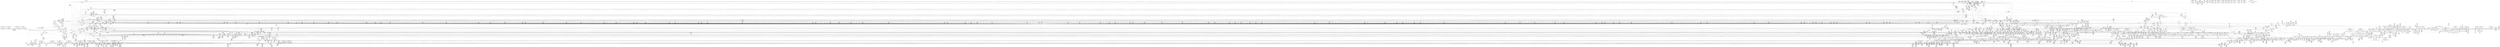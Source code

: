 digraph {
	CE0x45daea0 [shape=record,shape=Mrecord,label="{CE0x45daea0|selinux_socket_connect:_sk1|security/selinux/hooks.c,4133|*SummSink*}"]
	CE0x47cbac0 [shape=record,shape=Mrecord,label="{CE0x47cbac0|__rcu_read_unlock:_tmp3|*SummSource*}"]
	CE0x47011e0 [shape=record,shape=Mrecord,label="{CE0x47011e0|selinux_socket_connect:_tmp73|security/selinux/hooks.c,4181|*SummSource*}"]
	CE0x47a7cd0 [shape=record,shape=Mrecord,label="{CE0x47a7cd0|i64*_getelementptr_inbounds_(_4_x_i64_,_4_x_i64_*___llvm_gcov_ctr130,_i64_0,_i64_3)|*Constant*|*SummSource*}"]
	CE0x45d1230 [shape=record,shape=Mrecord,label="{CE0x45d1230|selinux_socket_connect:_cleanup.cont|*SummSink*}"]
	CE0x4655ef0 [shape=record,shape=Mrecord,label="{CE0x4655ef0|16:_i16,_720:_i32,_1216:_i8*,_:_CRE_835,836_}"]
	CE0x45ef210 [shape=record,shape=Mrecord,label="{CE0x45ef210|selinux_socket_connect:_cmp6|security/selinux/hooks.c,4145}"]
	CE0x47a44f0 [shape=record,shape=Mrecord,label="{CE0x47a44f0|rcu_read_unlock:_tmp22|include/linux/rcupdate.h,935|*SummSource*}"]
	CE0x46f2780 [shape=record,shape=Mrecord,label="{CE0x46f2780|__rcu_read_lock:_entry|*SummSource*}"]
	CE0x46a5a10 [shape=record,shape=Mrecord,label="{CE0x46a5a10|selinux_socket_connect:_sclass34|security/selinux/hooks.c,4169}"]
	CE0x4644110 [shape=record,shape=Mrecord,label="{CE0x4644110|16:_i16,_720:_i32,_1216:_i8*,_:_CRE_99,100_}"]
	CE0x47a51e0 [shape=record,shape=Mrecord,label="{CE0x47a51e0|GLOBAL:_rcu_lock_release|*Constant*|*SummSource*}"]
	CE0x46ba660 [shape=record,shape=Mrecord,label="{CE0x46ba660|task_sid:_tmp6|security/selinux/hooks.c,208}"]
	CE0x46c5610 [shape=record,shape=Mrecord,label="{CE0x46c5610|sock_has_perm:_cleanup|*SummSource*}"]
	CE0x4724110 [shape=record,shape=Mrecord,label="{CE0x4724110|i64*_getelementptr_inbounds_(_13_x_i64_,_13_x_i64_*___llvm_gcov_ctr126,_i64_0,_i64_10)|*Constant*|*SummSource*}"]
	CE0x47aa210 [shape=record,shape=Mrecord,label="{CE0x47aa210|_call_void_mcount()_#3}"]
	CE0x462d210 [shape=record,shape=Mrecord,label="{CE0x462d210|selinux_socket_connect:_cmp|security/selinux/hooks.c,4144|*SummSource*}"]
	CE0x4624bd0 [shape=record,shape=Mrecord,label="{CE0x4624bd0|sock_has_perm:_net1|security/selinux/hooks.c,3973}"]
	CE0x45ffba0 [shape=record,shape=Mrecord,label="{CE0x45ffba0|16:_i16,_720:_i32,_1216:_i8*,_:_CRE_582,583_}"]
	CE0x45febd0 [shape=record,shape=Mrecord,label="{CE0x45febd0|16:_i16,_720:_i32,_1216:_i8*,_:_CRE_404,405_}"]
	CE0x463c8b0 [shape=record,shape=Mrecord,label="{CE0x463c8b0|selinux_socket_connect:_tmp31|security/selinux/hooks.c,4155}"]
	CE0x4725e10 [shape=record,shape=Mrecord,label="{CE0x4725e10|task_sid:_tmp26|security/selinux/hooks.c,208}"]
	CE0x4649140 [shape=record,shape=Mrecord,label="{CE0x4649140|16:_i16,_720:_i32,_1216:_i8*,_:_CRE_64,65_}"]
	CE0x46fa670 [shape=record,shape=Mrecord,label="{CE0x46fa670|selinux_socket_connect:_cleanup.dest.slot.0}"]
	CE0x45f69a0 [shape=record,shape=Mrecord,label="{CE0x45f69a0|16:_i16,_720:_i32,_1216:_i8*,_:_CRE_546,547_}"]
	CE0x46e5630 [shape=record,shape=Mrecord,label="{CE0x46e5630|selinux_socket_connect:_conv41|security/selinux/hooks.c,4174}"]
	CE0x4650f20 [shape=record,shape=Mrecord,label="{CE0x4650f20|i64_0|*Constant*|*SummSink*}"]
	CE0x4730b50 [shape=record,shape=Mrecord,label="{CE0x4730b50|i8*_getelementptr_inbounds_(_25_x_i8_,_25_x_i8_*_.str45,_i32_0,_i32_0)|*Constant*}"]
	CE0x4809a90 [shape=record,shape=Mrecord,label="{CE0x4809a90|COLLAPSED:_GCMRE___llvm_gcov_ctr135_internal_global_4_x_i64_zeroinitializer:_elem_0:default:}"]
	CE0x46404a0 [shape=record,shape=Mrecord,label="{CE0x46404a0|_ret_i32_%retval.0,_!dbg_!27740|security/selinux/hooks.c,3977}"]
	CE0x47b6a80 [shape=record,shape=Mrecord,label="{CE0x47b6a80|GLOBAL:_lock_release|*Constant*|*SummSource*}"]
	CE0x46278c0 [shape=record,shape=Mrecord,label="{CE0x46278c0|16:_i16,_720:_i32,_1216:_i8*,_:_CRE_1144,1152_|*MultipleSource*|*LoadInst*|security/selinux/hooks.c,4133|security/selinux/hooks.c,4134}"]
	CE0x45edb50 [shape=record,shape=Mrecord,label="{CE0x45edb50|selinux_socket_connect:_if.then16}"]
	CE0x463ea30 [shape=record,shape=Mrecord,label="{CE0x463ea30|selinux_socket_connect:_sin_port|security/selinux/hooks.c,4157|*SummSink*}"]
	CE0x47cc0e0 [shape=record,shape=Mrecord,label="{CE0x47cc0e0|rcu_lock_acquire:_tmp3}"]
	CE0x46ca830 [shape=record,shape=Mrecord,label="{CE0x46ca830|task_sid:_tmp14|security/selinux/hooks.c,208|*SummSource*}"]
	CE0x47a7df0 [shape=record,shape=Mrecord,label="{CE0x47a7df0|rcu_lock_acquire:_tmp6}"]
	CE0x46f14c0 [shape=record,shape=Mrecord,label="{CE0x46f14c0|rcu_read_lock:_tmp2|*SummSink*}"]
	CE0x464a8e0 [shape=record,shape=Mrecord,label="{CE0x464a8e0|__fswab16:_tmp|*SummSink*}"]
	CE0x47ba690 [shape=record,shape=Mrecord,label="{CE0x47ba690|rcu_lock_release:_tmp2|*SummSink*}"]
	CE0x463e700 [shape=record,shape=Mrecord,label="{CE0x463e700|selinux_socket_connect:_sin_port|security/selinux/hooks.c,4157}"]
	CE0x461edc0 [shape=record,shape=Mrecord,label="{CE0x461edc0|16:_i16,_720:_i32,_1216:_i8*,_:_CRE_245,246_}"]
	CE0x4623700 [shape=record,shape=Mrecord,label="{CE0x4623700|i64*_getelementptr_inbounds_(_6_x_i64_,_6_x_i64_*___llvm_gcov_ctr327,_i64_0,_i64_4)|*Constant*|*SummSink*}"]
	CE0x47b7600 [shape=record,shape=Mrecord,label="{CE0x47b7600|i64*_getelementptr_inbounds_(_4_x_i64_,_4_x_i64_*___llvm_gcov_ctr133,_i64_0,_i64_3)|*Constant*}"]
	CE0x46d2210 [shape=record,shape=Mrecord,label="{CE0x46d2210|task_sid:_do.body}"]
	CE0x45e8f90 [shape=record,shape=Mrecord,label="{CE0x45e8f90|16:_i16,_720:_i32,_1216:_i8*,_:_CRE_713,714_}"]
	CE0x46b5c20 [shape=record,shape=Mrecord,label="{CE0x46b5c20|selinux_socket_connect:_tmp42|security/selinux/hooks.c,4160|*SummSource*}"]
	CE0x4709220 [shape=record,shape=Mrecord,label="{CE0x4709220|i64**_getelementptr_inbounds_(_4_x_i64*_,_4_x_i64*_*___llvm_gcda_edge_table357,_i64_0,_i64_0)|*Constant*|*SummSink*}"]
	CE0x473c300 [shape=record,shape=Mrecord,label="{CE0x473c300|_call_void_asm_addl_$1,_%gs:$0_,_*m,ri,*m,_dirflag_,_fpsr_,_flags_(i32*___preempt_count,_i32_%val,_i32*___preempt_count)_#3,_!dbg_!27714,_!srcloc_!27717|./arch/x86/include/asm/preempt.h,72|*SummSource*}"]
	CE0x4600aa0 [shape=record,shape=Mrecord,label="{CE0x4600aa0|16:_i16,_720:_i32,_1216:_i8*,_:_CRE_594,595_}"]
	CE0x46f5fc0 [shape=record,shape=Mrecord,label="{CE0x46f5fc0|sock_has_perm:_tmp6|security/selinux/hooks.c,3969|*SummSource*}"]
	CE0x461c250 [shape=record,shape=Mrecord,label="{CE0x461c250|16:_i16,_720:_i32,_1216:_i8*,_:_CRE_48,56_|*MultipleSource*|*LoadInst*|security/selinux/hooks.c,4133|security/selinux/hooks.c,4134}"]
	CE0x479f3d0 [shape=record,shape=Mrecord,label="{CE0x479f3d0|_call_void_mcount()_#3|*SummSink*}"]
	CE0x47974e0 [shape=record,shape=Mrecord,label="{CE0x47974e0|i64*_getelementptr_inbounds_(_4_x_i64_,_4_x_i64_*___llvm_gcov_ctr128,_i64_0,_i64_3)|*Constant*|*SummSource*}"]
	CE0x46010c0 [shape=record,shape=Mrecord,label="{CE0x46010c0|i64_0|*Constant*}"]
	CE0x46d77f0 [shape=record,shape=Mrecord,label="{CE0x46d77f0|i64_19|*Constant*|*SummSource*}"]
	CE0x46bbbc0 [shape=record,shape=Mrecord,label="{CE0x46bbbc0|rcu_lock_acquire:_entry|*SummSource*}"]
	CE0x46a4f20 [shape=record,shape=Mrecord,label="{CE0x46a4f20|selinux_socket_connect:_tmp52|*SummSink*}"]
	CE0x46d3690 [shape=record,shape=Mrecord,label="{CE0x46d3690|rcu_read_unlock:_tmp|*SummSink*}"]
	CE0x45f45f0 [shape=record,shape=Mrecord,label="{CE0x45f45f0|selinux_socket_connect:_tmp7|security/selinux/hooks.c,4138|*SummSink*}"]
	CE0x46b37c0 [shape=record,shape=Mrecord,label="{CE0x46b37c0|selinux_socket_connect:_cmp21|security/selinux/hooks.c,4160|*SummSource*}"]
	CE0x46d00a0 [shape=record,shape=Mrecord,label="{CE0x46d00a0|task_sid:_tmp4|*LoadInst*|security/selinux/hooks.c,208|*SummSource*}"]
	CE0x47b3190 [shape=record,shape=Mrecord,label="{CE0x47b3190|i64*_getelementptr_inbounds_(_4_x_i64_,_4_x_i64_*___llvm_gcov_ctr133,_i64_0,_i64_0)|*Constant*|*SummSink*}"]
	CE0x47bbfe0 [shape=record,shape=Mrecord,label="{CE0x47bbfe0|__preempt_count_add:_tmp2|*SummSink*}"]
	CE0x4626a80 [shape=record,shape=Mrecord,label="{CE0x4626a80|__fswab16:_tmp3|*SummSource*}"]
	CE0x45e7e50 [shape=record,shape=Mrecord,label="{CE0x45e7e50|16:_i16,_720:_i32,_1216:_i8*,_:_CRE_353,354_}"]
	CE0x46e4460 [shape=record,shape=Mrecord,label="{CE0x46e4460|selinux_socket_connect:_u|security/selinux/hooks.c,4173}"]
	CE0x463f2e0 [shape=record,shape=Mrecord,label="{CE0x463f2e0|i64_8|*Constant*|*SummSource*}"]
	CE0x46e0990 [shape=record,shape=Mrecord,label="{CE0x46e0990|i64*_getelementptr_inbounds_(_33_x_i64_,_33_x_i64_*___llvm_gcov_ctr356,_i64_0,_i64_24)|*Constant*}"]
	CE0x47cd150 [shape=record,shape=Mrecord,label="{CE0x47cd150|rcu_lock_release:___here|*SummSource*}"]
	CE0x4657f70 [shape=record,shape=Mrecord,label="{CE0x4657f70|16:_i16,_720:_i32,_1216:_i8*,_:_CRE_861,862_}"]
	CE0x471f770 [shape=record,shape=Mrecord,label="{CE0x471f770|GLOBAL:_rcu_lock_map|Global_var:rcu_lock_map}"]
	CE0x47a8870 [shape=record,shape=Mrecord,label="{CE0x47a8870|i8*_undef|*Constant*}"]
	CE0x45d9c70 [shape=record,shape=Mrecord,label="{CE0x45d9c70|16:_i16,_720:_i32,_1216:_i8*,_:_CRE_359,360_}"]
	CE0x47297b0 [shape=record,shape=Mrecord,label="{CE0x47297b0|rcu_read_lock:_if.end|*SummSource*}"]
	CE0x46220b0 [shape=record,shape=Mrecord,label="{CE0x46220b0|sock_has_perm:_type|security/selinux/hooks.c,3972|*SummSink*}"]
	CE0x45d1150 [shape=record,shape=Mrecord,label="{CE0x45d1150|selinux_socket_connect:_out|*SummSink*}"]
	CE0x4727780 [shape=record,shape=Mrecord,label="{CE0x4727780|GLOBAL:_cred_sid|*Constant*|*SummSink*}"]
	CE0x4642bb0 [shape=record,shape=Mrecord,label="{CE0x4642bb0|avc_has_perm:_entry|*SummSink*}"]
	CE0x4651790 [shape=record,shape=Mrecord,label="{CE0x4651790|i64*_getelementptr_inbounds_(_33_x_i64_,_33_x_i64_*___llvm_gcov_ctr356,_i64_0,_i64_3)|*Constant*|*SummSource*}"]
	CE0x46eb7d0 [shape=record,shape=Mrecord,label="{CE0x46eb7d0|selinux_socket_connect:_bf.lshr|security/selinux/hooks.c,4165}"]
	CE0x45d8d10 [shape=record,shape=Mrecord,label="{CE0x45d8d10|16:_i16,_720:_i32,_1216:_i8*,_:_CRE_369,370_}"]
	CE0x45e37d0 [shape=record,shape=Mrecord,label="{CE0x45e37d0|16:_i16,_720:_i32,_1216:_i8*,_:_CRE_8,12_|*MultipleSource*|*LoadInst*|security/selinux/hooks.c,4133|security/selinux/hooks.c,4134}"]
	CE0x46572f0 [shape=record,shape=Mrecord,label="{CE0x46572f0|16:_i16,_720:_i32,_1216:_i8*,_:_CRE_851,852_}"]
	CE0x472e970 [shape=record,shape=Mrecord,label="{CE0x472e970|rcu_read_lock:_land.lhs.true2|*SummSource*}"]
	CE0x472e120 [shape=record,shape=Mrecord,label="{CE0x472e120|rcu_read_lock:_do.body|*SummSink*}"]
	CE0x46e42b0 [shape=record,shape=Mrecord,label="{CE0x46e42b0|selinux_socket_connect:_net39|security/selinux/hooks.c,4173|*SummSink*}"]
	CE0x46ef7e0 [shape=record,shape=Mrecord,label="{CE0x46ef7e0|task_sid:_tmp7|security/selinux/hooks.c,208|*SummSink*}"]
	CE0x46f43f0 [shape=record,shape=Mrecord,label="{CE0x46f43f0|_call_void_mcount()_#3|*SummSource*}"]
	CE0x461a870 [shape=record,shape=Mrecord,label="{CE0x461a870|sock_has_perm:_tmp|*SummSink*}"]
	CE0x473e380 [shape=record,shape=Mrecord,label="{CE0x473e380|_call_void_asm_sideeffect_,_memory_,_dirflag_,_fpsr_,_flags_()_#3,_!dbg_!27714,_!srcloc_!27715|include/linux/rcupdate.h,239|*SummSink*}"]
	CE0x4727cb0 [shape=record,shape=Mrecord,label="{CE0x4727cb0|cred_sid:_cred|Function::cred_sid&Arg::cred::|*SummSource*}"]
	CE0x45e0c60 [shape=record,shape=Mrecord,label="{CE0x45e0c60|32:_%struct.sock*,_:_CRE_4,6_|*MultipleSource*|security/selinux/hooks.c,4133|Function::selinux_socket_connect&Arg::sock::}"]
	CE0x46a8af0 [shape=record,shape=Mrecord,label="{CE0x46a8af0|selinux_socket_connect:_type|security/selinux/hooks.c,4172}"]
	CE0x45ec320 [shape=record,shape=Mrecord,label="{CE0x45ec320|sock_has_perm:_if.end}"]
	CE0x45dc950 [shape=record,shape=Mrecord,label="{CE0x45dc950|16:_i16,_720:_i32,_1216:_i8*,_:_CRE_259,260_}"]
	CE0x4698ac0 [shape=record,shape=Mrecord,label="{CE0x4698ac0|__llvm_gcov_indirect_counter_increment:_tmp3}"]
	CE0x47a2d90 [shape=record,shape=Mrecord,label="{CE0x47a2d90|rcu_read_unlock:_tmp19|include/linux/rcupdate.h,933|*SummSink*}"]
	CE0x46cae80 [shape=record,shape=Mrecord,label="{CE0x46cae80|task_sid:_tmp15|security/selinux/hooks.c,208|*SummSink*}"]
	CE0x46e6a90 [shape=record,shape=Mrecord,label="{CE0x46e6a90|selinux_socket_connect:_net44|security/selinux/hooks.c,4174|*SummSink*}"]
	CE0x47089d0 [shape=record,shape=Mrecord,label="{CE0x47089d0|_call_void___llvm_gcov_indirect_counter_increment(i32*___llvm_gcov_global_state_pred358,_i64**_getelementptr_inbounds_(_4_x_i64*_,_4_x_i64*_*___llvm_gcda_edge_table357,_i64_0,_i64_0))|*SummSink*}"]
	CE0x46c1870 [shape=record,shape=Mrecord,label="{CE0x46c1870|__fswab16:_or|include/uapi/linux/swab.h,53}"]
	CE0x4706770 [shape=record,shape=Mrecord,label="{CE0x4706770|i64**_getelementptr_inbounds_(_4_x_i64*_,_4_x_i64*_*___llvm_gcda_edge_table357,_i64_0,_i64_2)|*Constant*|*SummSink*}"]
	CE0x46d0a90 [shape=record,shape=Mrecord,label="{CE0x46d0a90|task_sid:_tobool1|security/selinux/hooks.c,208}"]
	CE0x464b140 [shape=record,shape=Mrecord,label="{CE0x464b140|16:_i16,_720:_i32,_1216:_i8*,_:_CRE_365,366_}"]
	CE0x47374f0 [shape=record,shape=Mrecord,label="{CE0x47374f0|rcu_read_unlock:_tmp14|include/linux/rcupdate.h,933}"]
	CE0x469c150 [shape=record,shape=Mrecord,label="{CE0x469c150|_call_void_mcount()_#3|*SummSource*}"]
	CE0x46f93b0 [shape=record,shape=Mrecord,label="{CE0x46f93b0|i64_4|*Constant*}"]
	CE0x47bc050 [shape=record,shape=Mrecord,label="{CE0x47bc050|__preempt_count_add:_tmp3|*SummSink*}"]
	CE0x45e4a70 [shape=record,shape=Mrecord,label="{CE0x45e4a70|16:_i16,_720:_i32,_1216:_i8*,_:_CRE_262,263_}"]
	CE0x45df210 [shape=record,shape=Mrecord,label="{CE0x45df210|16:_i16,_720:_i32,_1216:_i8*,_:_CRE_215,216_}"]
	CE0x4795350 [shape=record,shape=Mrecord,label="{CE0x4795350|rcu_read_unlock:_bb|*SummSource*}"]
	CE0x46d3e60 [shape=record,shape=Mrecord,label="{CE0x46d3e60|task_sid:_tmp10|security/selinux/hooks.c,208|*SummSink*}"]
	CE0x46cd2a0 [shape=record,shape=Mrecord,label="{CE0x46cd2a0|task_sid:_real_cred|security/selinux/hooks.c,208|*SummSink*}"]
	CE0x53c9b30 [shape=record,shape=Mrecord,label="{CE0x53c9b30|i32_1|*Constant*}"]
	CE0x4626ce0 [shape=record,shape=Mrecord,label="{CE0x4626ce0|sock_has_perm:_bb}"]
	CE0x463afd0 [shape=record,shape=Mrecord,label="{CE0x463afd0|selinux_socket_connect:_cmp14|security/selinux/hooks.c,4155|*SummSink*}"]
	CE0x46317b0 [shape=record,shape=Mrecord,label="{CE0x46317b0|selinux_socket_connect:_tmp16|security/selinux/hooks.c,4145|*SummSource*}"]
	CE0x465d120 [shape=record,shape=Mrecord,label="{CE0x465d120|16:_i16,_720:_i32,_1216:_i8*,_:_CRE_1080,1088_|*MultipleSource*|*LoadInst*|security/selinux/hooks.c,4133|security/selinux/hooks.c,4134}"]
	CE0x4631260 [shape=record,shape=Mrecord,label="{CE0x4631260|8:_%struct.sock*,_16:_i16,_18:_i16,_:_SCME_28,29_}"]
	CE0x47b7490 [shape=record,shape=Mrecord,label="{CE0x47b7490|_call_void_lock_release(%struct.lockdep_map*_%map,_i32_1,_i64_ptrtoint_(i8*_blockaddress(_rcu_lock_release,_%__here)_to_i64))_#10,_!dbg_!27716|include/linux/rcupdate.h,423|*SummSink*}"]
	CE0x46259a0 [shape=record,shape=Mrecord,label="{CE0x46259a0|sock_has_perm:_net3|security/selinux/hooks.c,3974|*SummSink*}"]
	CE0x46a2cd0 [shape=record,shape=Mrecord,label="{CE0x46a2cd0|selinux_socket_connect:_sk_protocol|security/selinux/hooks.c,4165|*SummSource*}"]
	CE0x463d790 [shape=record,shape=Mrecord,label="{CE0x463d790|i64*_getelementptr_inbounds_(_33_x_i64_,_33_x_i64_*___llvm_gcov_ctr356,_i64_0,_i64_23)|*Constant*|*SummSink*}"]
	CE0x45d6c20 [shape=record,shape=Mrecord,label="{CE0x45d6c20|16:_i16,_720:_i32,_1216:_i8*,_:_CRE_792,800_|*MultipleSource*|*LoadInst*|security/selinux/hooks.c,4133|security/selinux/hooks.c,4134}"]
	CE0x45df800 [shape=record,shape=Mrecord,label="{CE0x45df800|16:_i16,_720:_i32,_1216:_i8*,_:_CRE_3,4_}"]
	CE0x46558b0 [shape=record,shape=Mrecord,label="{CE0x46558b0|16:_i16,_720:_i32,_1216:_i8*,_:_CRE_830,831_}"]
	CE0x4605b00 [shape=record,shape=Mrecord,label="{CE0x4605b00|16:_i16,_720:_i32,_1216:_i8*,_:_CRE_666,667_}"]
	CE0x463cee0 [shape=record,shape=Mrecord,label="{CE0x463cee0|i64*_getelementptr_inbounds_(_33_x_i64_,_33_x_i64_*___llvm_gcov_ctr356,_i64_0,_i64_13)|*Constant*|*SummSource*}"]
	CE0x47420e0 [shape=record,shape=Mrecord,label="{CE0x47420e0|i64_6|*Constant*}"]
	CE0x45f04a0 [shape=record,shape=Mrecord,label="{CE0x45f04a0|16:_i16,_720:_i32,_1216:_i8*,_:_CRE_389,390_}"]
	CE0x46b2d20 [shape=record,shape=Mrecord,label="{CE0x46b2d20|selinux_socket_connect:_tmp38|security/selinux/hooks.c,4159}"]
	CE0x4698160 [shape=record,shape=Mrecord,label="{CE0x4698160|__preempt_count_add:_bb}"]
	CE0x46024b0 [shape=record,shape=Mrecord,label="{CE0x46024b0|16:_i16,_720:_i32,_1216:_i8*,_:_CRE_563,564_}"]
	CE0x461f370 [shape=record,shape=Mrecord,label="{CE0x461f370|sock_has_perm:_tmp15|security/selinux/hooks.c,3974|*SummSink*}"]
	CE0x45e11d0 [shape=record,shape=Mrecord,label="{CE0x45e11d0|selinux_socket_connect:_if.end33|*SummSink*}"]
	CE0x46cef70 [shape=record,shape=Mrecord,label="{CE0x46cef70|rcu_read_lock:_tmp2}"]
	CE0x4739b20 [shape=record,shape=Mrecord,label="{CE0x4739b20|rcu_read_unlock:_tmp2|*SummSink*}"]
	CE0x473f980 [shape=record,shape=Mrecord,label="{CE0x473f980|__preempt_count_add:_val|Function::__preempt_count_add&Arg::val::|*SummSource*}"]
	CE0x4796b30 [shape=record,shape=Mrecord,label="{CE0x4796b30|rcu_lock_release:_tmp3}"]
	CE0x461d620 [shape=record,shape=Mrecord,label="{CE0x461d620|__fswab16:_tmp1|*SummSink*}"]
	CE0x46b7dc0 [shape=record,shape=Mrecord,label="{CE0x46b7dc0|selinux_socket_connect:_tmp45|security/selinux/hooks.c,4162|*SummSink*}"]
	CE0x4654910 [shape=record,shape=Mrecord,label="{CE0x4654910|selinux_socket_connect:_tmp35|security/selinux/hooks.c,4157|*SummSource*}"]
	CE0x4695db0 [shape=record,shape=Mrecord,label="{CE0x4695db0|i64*_getelementptr_inbounds_(_4_x_i64_,_4_x_i64_*___llvm_gcov_ctr129,_i64_0,_i64_2)|*Constant*}"]
	CE0x46ec7f0 [shape=record,shape=Mrecord,label="{CE0x46ec7f0|selinux_socket_connect:_tmp60|security/selinux/hooks.c,4176|*SummSource*}"]
	CE0x4796f40 [shape=record,shape=Mrecord,label="{CE0x4796f40|rcu_read_unlock:_tmp7|include/linux/rcupdate.h,933|*SummSource*}"]
	CE0x472d360 [shape=record,shape=Mrecord,label="{CE0x472d360|rcu_read_unlock:_tmp16|include/linux/rcupdate.h,933|*SummSink*}"]
	CE0x47b7360 [shape=record,shape=Mrecord,label="{CE0x47b7360|_call_void_lock_release(%struct.lockdep_map*_%map,_i32_1,_i64_ptrtoint_(i8*_blockaddress(_rcu_lock_release,_%__here)_to_i64))_#10,_!dbg_!27716|include/linux/rcupdate.h,423|*SummSource*}"]
	CE0x463f7d0 [shape=record,shape=Mrecord,label="{CE0x463f7d0|sock_has_perm:_sk|Function::sock_has_perm&Arg::sk::}"]
	CE0x463f270 [shape=record,shape=Mrecord,label="{CE0x463f270|i64_8|*Constant*}"]
	CE0x469d170 [shape=record,shape=Mrecord,label="{CE0x469d170|8:_%struct.sock*,_16:_i16,_18:_i16,_:_SCME_38,39_}"]
	CE0x4629fd0 [shape=record,shape=Mrecord,label="{CE0x4629fd0|16:_i16,_720:_i32,_1216:_i8*,_:_CRE_1240,1248_|*MultipleSource*|*LoadInst*|security/selinux/hooks.c,4133|security/selinux/hooks.c,4134}"]
	CE0x46006e0 [shape=record,shape=Mrecord,label="{CE0x46006e0|16:_i16,_720:_i32,_1216:_i8*,_:_CRE_591,592_}"]
	CE0x46cf760 [shape=record,shape=Mrecord,label="{CE0x46cf760|cred_sid:_tmp|*SummSink*}"]
	CE0x4624120 [shape=record,shape=Mrecord,label="{CE0x4624120|sock_has_perm:_u|security/selinux/hooks.c,3973}"]
	CE0x46ba4b0 [shape=record,shape=Mrecord,label="{CE0x46ba4b0|_ret_void,_!dbg_!27717|include/linux/rcupdate.h,240|*SummSink*}"]
	CE0x45fcce0 [shape=record,shape=Mrecord,label="{CE0x45fcce0|GLOBAL:_current_task|Global_var:current_task|*SummSource*}"]
	CE0x473a830 [shape=record,shape=Mrecord,label="{CE0x473a830|i64*_getelementptr_inbounds_(_11_x_i64_,_11_x_i64_*___llvm_gcov_ctr132,_i64_0,_i64_0)|*Constant*|*SummSource*}"]
	CE0x4709290 [shape=record,shape=Mrecord,label="{CE0x4709290|get_current:_bb|*SummSink*}"]
	CE0x4697490 [shape=record,shape=Mrecord,label="{CE0x4697490|i64*_getelementptr_inbounds_(_4_x_i64_,_4_x_i64_*___llvm_gcov_ctr129,_i64_0,_i64_0)|*Constant*|*SummSource*}"]
	CE0x46b34e0 [shape=record,shape=Mrecord,label="{CE0x46b34e0|i32_24|*Constant*|*SummSink*}"]
	CE0x472e830 [shape=record,shape=Mrecord,label="{CE0x472e830|rcu_read_lock:_if.then|*SummSink*}"]
	CE0x46f1970 [shape=record,shape=Mrecord,label="{CE0x46f1970|GLOBAL:_task_sid.__warned|Global_var:task_sid.__warned|*SummSource*}"]
	CE0x47a5480 [shape=record,shape=Mrecord,label="{CE0x47a5480|_ret_void,_!dbg_!27717|include/linux/rcupdate.h,424|*SummSink*}"]
	CE0x46ad020 [shape=record,shape=Mrecord,label="{CE0x46ad020|_ret_i32_%retval.0,_!dbg_!27728|security/selinux/avc.c,775|*SummSource*}"]
	CE0x45d04b0 [shape=record,shape=Mrecord,label="{CE0x45d04b0|16:_i16,_720:_i32,_1216:_i8*,_:_CRE_399,400_}"]
	CE0x46a55d0 [shape=record,shape=Mrecord,label="{CE0x46a55d0|selinux_socket_connect:_tmp53|*SummSink*}"]
	CE0x46d2120 [shape=record,shape=Mrecord,label="{CE0x46d2120|task_sid:_if.then|*SummSink*}"]
	CE0x45e15c0 [shape=record,shape=Mrecord,label="{CE0x45e15c0|selinux_socket_connect:_if.end33|*SummSource*}"]
	CE0x45ff790 [shape=record,shape=Mrecord,label="{CE0x45ff790|get_current:_tmp3}"]
	CE0x469e430 [shape=record,shape=Mrecord,label="{CE0x469e430|8:_%struct.sock*,_16:_i16,_18:_i16,_:_SCME_53,54_}"]
	CE0x47217b0 [shape=record,shape=Mrecord,label="{CE0x47217b0|__llvm_gcov_indirect_counter_increment:_bb}"]
	CE0x46c4fe0 [shape=record,shape=Mrecord,label="{CE0x46c4fe0|i32_23|*Constant*}"]
	CE0x4649080 [shape=record,shape=Mrecord,label="{CE0x4649080|16:_i16,_720:_i32,_1216:_i8*,_:_CRE_63,64_}"]
	CE0x470a0b0 [shape=record,shape=Mrecord,label="{CE0x470a0b0|selinux_socket_connect:_tmp75|security/selinux/hooks.c,4184}"]
	CE0x4795a10 [shape=record,shape=Mrecord,label="{CE0x4795a10|rcu_lock_acquire:_tmp1|*SummSink*}"]
	CE0x4608160 [shape=record,shape=Mrecord,label="{CE0x4608160|__fswab16:_and|include/uapi/linux/swab.h,53|*SummSource*}"]
	CE0x45eac50 [shape=record,shape=Mrecord,label="{CE0x45eac50|16:_i16,_720:_i32,_1216:_i8*,_:_CRE_697,698_}"]
	CE0x4658970 [shape=record,shape=Mrecord,label="{CE0x4658970|16:_i16,_720:_i32,_1216:_i8*,_:_CRE_869,870_}"]
	CE0x462e6e0 [shape=record,shape=Mrecord,label="{CE0x462e6e0|selinux_socket_connect:_tmp36|security/selinux/hooks.c,4157|*SummSource*}"]
	CE0x45fc0f0 [shape=record,shape=Mrecord,label="{CE0x45fc0f0|16:_i16,_720:_i32,_1216:_i8*,_:_CRE_129,130_}"]
	CE0x46f25f0 [shape=record,shape=Mrecord,label="{CE0x46f25f0|GLOBAL:___rcu_read_lock|*Constant*|*SummSink*}"]
	CE0x462f280 [shape=record,shape=Mrecord,label="{CE0x462f280|selinux_socket_connect:_tmp15|security/selinux/hooks.c,4144|*SummSource*}"]
	CE0x45f0720 [shape=record,shape=Mrecord,label="{CE0x45f0720|16:_i16,_720:_i32,_1216:_i8*,_:_CRE_391,392_}"]
	CE0x45ecb30 [shape=record,shape=Mrecord,label="{CE0x45ecb30|16:_i16,_720:_i32,_1216:_i8*,_:_CRE_464,468_|*MultipleSource*|*LoadInst*|security/selinux/hooks.c,4133|security/selinux/hooks.c,4134}"]
	CE0x46a1350 [shape=record,shape=Mrecord,label="{CE0x46a1350|selinux_socket_connect:_tmp27|security/selinux/hooks.c,4153|*SummSource*}"]
	CE0x46492c0 [shape=record,shape=Mrecord,label="{CE0x46492c0|16:_i16,_720:_i32,_1216:_i8*,_:_CRE_66,67_}"]
	CE0x46d0260 [shape=record,shape=Mrecord,label="{CE0x46d0260|task_sid:_tmp4|*LoadInst*|security/selinux/hooks.c,208|*SummSink*}"]
	CE0x47a6ae0 [shape=record,shape=Mrecord,label="{CE0x47a6ae0|__rcu_read_unlock:_entry|*SummSink*}"]
	CE0x479f2c0 [shape=record,shape=Mrecord,label="{CE0x479f2c0|COLLAPSED:_GCMRE___llvm_gcov_ctr134_internal_global_4_x_i64_zeroinitializer:_elem_0:default:}"]
	CE0x4798970 [shape=record,shape=Mrecord,label="{CE0x4798970|GLOBAL:___preempt_count|Global_var:__preempt_count}"]
	CE0x47a3ea0 [shape=record,shape=Mrecord,label="{CE0x47a3ea0|rcu_read_unlock:_tmp22|include/linux/rcupdate.h,935|*SummSink*}"]
	CE0x463ad30 [shape=record,shape=Mrecord,label="{CE0x463ad30|avc_has_perm:_tclass|Function::avc_has_perm&Arg::tclass::|*SummSink*}"]
	CE0x4728d30 [shape=record,shape=Mrecord,label="{CE0x4728d30|rcu_read_unlock:_entry|*SummSink*}"]
	CE0x46f9b60 [shape=record,shape=Mrecord,label="{CE0x46f9b60|i64*_getelementptr_inbounds_(_11_x_i64_,_11_x_i64_*___llvm_gcov_ctr127,_i64_0,_i64_8)|*Constant*|*SummSink*}"]
	CE0x46ecb20 [shape=record,shape=Mrecord,label="{CE0x46ecb20|selinux_socket_connect:_tmp58|security/selinux/hooks.c,4176}"]
	CE0x46b2790 [shape=record,shape=Mrecord,label="{CE0x46b2790|selinux_socket_connect:_conv20|security/selinux/hooks.c,4157}"]
	CE0x46d3720 [shape=record,shape=Mrecord,label="{CE0x46d3720|i64*_getelementptr_inbounds_(_11_x_i64_,_11_x_i64_*___llvm_gcov_ctr132,_i64_0,_i64_1)|*Constant*|*SummSink*}"]
	CE0x46dc700 [shape=record,shape=Mrecord,label="{CE0x46dc700|task_sid:_tobool4|security/selinux/hooks.c,208}"]
	CE0x4734a40 [shape=record,shape=Mrecord,label="{CE0x4734a40|i64*_getelementptr_inbounds_(_11_x_i64_,_11_x_i64_*___llvm_gcov_ctr127,_i64_0,_i64_10)|*Constant*|*SummSink*}"]
	CE0x461ca20 [shape=record,shape=Mrecord,label="{CE0x461ca20|16:_i16,_720:_i32,_1216:_i8*,_:_CRE_169,170_}"]
	CE0x46c3f60 [shape=record,shape=Mrecord,label="{CE0x46c3f60|selinux_socket_connect:_conv26|security/selinux/hooks.c,4162|*SummSource*}"]
	CE0x46497d0 [shape=record,shape=Mrecord,label="{CE0x46497d0|i64_0|*Constant*}"]
	CE0x45e9d90 [shape=record,shape=Mrecord,label="{CE0x45e9d90|_call_void_mcount()_#3}"]
	CE0x4626d70 [shape=record,shape=Mrecord,label="{CE0x4626d70|sock_has_perm:_bb|*SummSource*}"]
	CE0x46c2d50 [shape=record,shape=Mrecord,label="{CE0x46c2d50|i64_16|*Constant*}"]
	CE0x462d5e0 [shape=record,shape=Mrecord,label="{CE0x462d5e0|i64_4|*Constant*|*SummSource*}"]
	CE0x45e6220 [shape=record,shape=Mrecord,label="{CE0x45e6220|16:_i16,_720:_i32,_1216:_i8*,_:_CRE_648,649_}"]
	CE0x4639ec0 [shape=record,shape=Mrecord,label="{CE0x4639ec0|i32_3|*Constant*|*SummSink*}"]
	CE0x4600320 [shape=record,shape=Mrecord,label="{CE0x4600320|16:_i16,_720:_i32,_1216:_i8*,_:_CRE_588,589_}"]
	CE0x46093a0 [shape=record,shape=Mrecord,label="{CE0x46093a0|16:_i16,_720:_i32,_1216:_i8*,_:_CRE_424,428_|*MultipleSource*|*LoadInst*|security/selinux/hooks.c,4133|security/selinux/hooks.c,4134}"]
	CE0x47a9a10 [shape=record,shape=Mrecord,label="{CE0x47a9a10|i64*_getelementptr_inbounds_(_4_x_i64_,_4_x_i64_*___llvm_gcov_ctr134,_i64_0,_i64_1)|*Constant*}"]
	CE0x46545a0 [shape=record,shape=Mrecord,label="{CE0x46545a0|selinux_socket_connect:_tmp34|security/selinux/hooks.c,4156|*SummSource*}"]
	CE0x4648710 [shape=record,shape=Mrecord,label="{CE0x4648710|__llvm_gcov_indirect_counter_increment:_bb4}"]
	CE0x463d800 [shape=record,shape=Mrecord,label="{CE0x463d800|selinux_socket_connect:_tmp65|*SummSink*}"]
	CE0x479eae0 [shape=record,shape=Mrecord,label="{CE0x479eae0|rcu_read_unlock:_tmp17|include/linux/rcupdate.h,933|*SummSource*}"]
	CE0x4602ac0 [shape=record,shape=Mrecord,label="{CE0x4602ac0|sock_has_perm:_task|Function::sock_has_perm&Arg::task::|*SummSource*}"]
	CE0x4656cb0 [shape=record,shape=Mrecord,label="{CE0x4656cb0|16:_i16,_720:_i32,_1216:_i8*,_:_CRE_846,847_}"]
	CE0x4724ce0 [shape=record,shape=Mrecord,label="{CE0x4724ce0|task_sid:_tmp24|security/selinux/hooks.c,208}"]
	CE0x46f6f50 [shape=record,shape=Mrecord,label="{CE0x46f6f50|sock_has_perm:_sid|security/selinux/hooks.c,3969|*SummSource*}"]
	"CONST[source:1(input),value:2(dynamic)][purpose:{object}]"
	CE0x46c58a0 [shape=record,shape=Mrecord,label="{CE0x46c58a0|i64*_getelementptr_inbounds_(_6_x_i64_,_6_x_i64_*___llvm_gcov_ctr327,_i64_0,_i64_0)|*Constant*|*SummSource*}"]
	CE0x4736620 [shape=record,shape=Mrecord,label="{CE0x4736620|i32_883|*Constant*}"]
	CE0x47955d0 [shape=record,shape=Mrecord,label="{CE0x47955d0|i64*_getelementptr_inbounds_(_11_x_i64_,_11_x_i64_*___llvm_gcov_ctr132,_i64_0,_i64_0)|*Constant*}"]
	CE0x46ee970 [shape=record,shape=Mrecord,label="{CE0x46ee970|GLOBAL:_selinux_netlbl_socket_connect|*Constant*|*SummSink*}"]
	CE0x46e69d0 [shape=record,shape=Mrecord,label="{CE0x46e69d0|selinux_socket_connect:___sk_common45|security/selinux/hooks.c,4175|*SummSink*}"]
	CE0x47390f0 [shape=record,shape=Mrecord,label="{CE0x47390f0|GLOBAL:___llvm_gcov_ctr132|Global_var:__llvm_gcov_ctr132}"]
	CE0x46444d0 [shape=record,shape=Mrecord,label="{CE0x46444d0|__fswab16:_shl|include/uapi/linux/swab.h,53|*SummSource*}"]
	CE0x4711dc0 [shape=record,shape=Mrecord,label="{CE0x4711dc0|__llvm_gcov_indirect_counter_increment:_pred|*SummSink*}"]
	CE0x47afc90 [shape=record,shape=Mrecord,label="{CE0x47afc90|rcu_lock_acquire:_bb|*SummSource*}"]
	CE0x45dc6d0 [shape=record,shape=Mrecord,label="{CE0x45dc6d0|16:_i16,_720:_i32,_1216:_i8*,_:_CRE_257,258_}"]
	CE0x4655770 [shape=record,shape=Mrecord,label="{CE0x4655770|16:_i16,_720:_i32,_1216:_i8*,_:_CRE_829,830_}"]
	CE0x46a3760 [shape=record,shape=Mrecord,label="{CE0x46a3760|selinux_socket_connect:_tmp49|security/selinux/hooks.c,4166}"]
	CE0x4647000 [shape=record,shape=Mrecord,label="{CE0x4647000|16:_i16,_720:_i32,_1216:_i8*,_:_CRE_89,90_}"]
	CE0x46e9cb0 [shape=record,shape=Mrecord,label="{CE0x46e9cb0|_call_void_lockdep_rcu_suspicious(i8*_getelementptr_inbounds_(_25_x_i8_,_25_x_i8_*_.str3,_i32_0,_i32_0),_i32_208,_i8*_getelementptr_inbounds_(_41_x_i8_,_41_x_i8_*_.str44,_i32_0,_i32_0))_#10,_!dbg_!27732|security/selinux/hooks.c,208|*SummSource*}"]
	CE0x4658ab0 [shape=record,shape=Mrecord,label="{CE0x4658ab0|16:_i16,_720:_i32,_1216:_i8*,_:_CRE_870,871_}"]
	CE0x462c4b0 [shape=record,shape=Mrecord,label="{CE0x462c4b0|selinux_socket_connect:_tmp13|security/selinux/hooks.c,4144|*SummSink*}"]
	CE0x45d71b0 [shape=record,shape=Mrecord,label="{CE0x45d71b0|16:_i16,_720:_i32,_1216:_i8*,_:_CRE_810,811_}"]
	CE0x46a25a0 [shape=record,shape=Mrecord,label="{CE0x46a25a0|_ret_%struct.task_struct*_%tmp4,_!dbg_!27714|./arch/x86/include/asm/current.h,14|*SummSink*}"]
	CE0x46bc3d0 [shape=record,shape=Mrecord,label="{CE0x46bc3d0|i32_22|*Constant*}"]
	CE0x45d05f0 [shape=record,shape=Mrecord,label="{CE0x45d05f0|16:_i16,_720:_i32,_1216:_i8*,_:_CRE_400,401_}"]
	CE0x46d3440 [shape=record,shape=Mrecord,label="{CE0x46d3440|i64*_getelementptr_inbounds_(_13_x_i64_,_13_x_i64_*___llvm_gcov_ctr126,_i64_0,_i64_8)|*Constant*|*SummSink*}"]
	CE0x45e6b30 [shape=record,shape=Mrecord,label="{CE0x45e6b30|16:_i16,_720:_i32,_1216:_i8*,_:_CRE_19,20_|*MultipleSource*|*LoadInst*|security/selinux/hooks.c,4133|security/selinux/hooks.c,4134}"]
	CE0x4656030 [shape=record,shape=Mrecord,label="{CE0x4656030|16:_i16,_720:_i32,_1216:_i8*,_:_CRE_836,837_}"]
	CE0x461f7d0 [shape=record,shape=Mrecord,label="{CE0x461f7d0|sock_has_perm:_sk4|security/selinux/hooks.c,3974|*SummSink*}"]
	CE0x46a1e50 [shape=record,shape=Mrecord,label="{CE0x46a1e50|GLOBAL:_get_current|*Constant*}"]
	CE0x4616f90 [shape=record,shape=Mrecord,label="{CE0x4616f90|16:_i16,_720:_i32,_1216:_i8*,_:_CRE_122,123_}"]
	CE0x45f7950 [shape=record,shape=Mrecord,label="{CE0x45f7950|16:_i16,_720:_i32,_1216:_i8*,_:_CRE_226,227_}"]
	CE0x4723960 [shape=record,shape=Mrecord,label="{CE0x4723960|task_sid:_tmp21|security/selinux/hooks.c,208|*SummSink*}"]
	CE0x471d110 [shape=record,shape=Mrecord,label="{CE0x471d110|sock_has_perm:_ad|security/selinux/hooks.c, 3965}"]
	CE0x4644350 [shape=record,shape=Mrecord,label="{CE0x4644350|__fswab16:_shl|include/uapi/linux/swab.h,53}"]
	CE0x462a1c0 [shape=record,shape=Mrecord,label="{CE0x462a1c0|16:_i16,_720:_i32,_1216:_i8*,_:_CRE_1248,1256_|*MultipleSource*|*LoadInst*|security/selinux/hooks.c,4133|security/selinux/hooks.c,4134}"]
	CE0x45f5cf0 [shape=record,shape=Mrecord,label="{CE0x45f5cf0|16:_i16,_720:_i32,_1216:_i8*,_:_CRE_537,538_}"]
	CE0x4628120 [shape=record,shape=Mrecord,label="{CE0x4628120|16:_i16,_720:_i32,_1216:_i8*,_:_CRE_1157,1158_}"]
	CE0x46a3de0 [shape=record,shape=Mrecord,label="{CE0x46a3de0|selinux_socket_connect:_tmp50|security/selinux/hooks.c,4166|*SummSource*}"]
	CE0x473a530 [shape=record,shape=Mrecord,label="{CE0x473a530|__rcu_read_lock:_tmp6|include/linux/rcupdate.h,240|*SummSource*}"]
	CE0x4738e30 [shape=record,shape=Mrecord,label="{CE0x4738e30|__preempt_count_add:_entry|*SummSource*}"]
	CE0x470eae0 [shape=record,shape=Mrecord,label="{CE0x470eae0|sock_has_perm:_tmp20|security/selinux/hooks.c,3977}"]
	CE0x4738bc0 [shape=record,shape=Mrecord,label="{CE0x4738bc0|__preempt_count_add:_entry}"]
	CE0x45d7b30 [shape=record,shape=Mrecord,label="{CE0x45d7b30|16:_i16,_720:_i32,_1216:_i8*,_:_CRE_817,818_}"]
	CE0x47a48c0 [shape=record,shape=Mrecord,label="{CE0x47a48c0|GLOBAL:_rcu_lock_release|*Constant*}"]
	CE0x462d1a0 [shape=record,shape=Mrecord,label="{CE0x462d1a0|selinux_socket_connect:_cmp|security/selinux/hooks.c,4144}"]
	CE0x46bcf10 [shape=record,shape=Mrecord,label="{CE0x46bcf10|_ret_void,_!dbg_!27735|include/linux/rcupdate.h,884|*SummSource*}"]
	CE0x4707610 [shape=record,shape=Mrecord,label="{CE0x4707610|selinux_socket_connect:_tmp77|security/selinux/hooks.c,4185|*SummSource*}"]
	CE0x46b1ef0 [shape=record,shape=Mrecord,label="{CE0x46b1ef0|_ret_i16_%conv3,_!dbg_!27720|include/uapi/linux/swab.h,53}"]
	CE0x45f1de0 [shape=record,shape=Mrecord,label="{CE0x45f1de0|16:_i16,_720:_i32,_1216:_i8*,_:_CRE_29,30_}"]
	CE0x4643fd0 [shape=record,shape=Mrecord,label="{CE0x4643fd0|16:_i16,_720:_i32,_1216:_i8*,_:_CRE_98,99_}"]
	CE0x465bdc0 [shape=record,shape=Mrecord,label="{CE0x465bdc0|16:_i16,_720:_i32,_1216:_i8*,_:_CRE_1008,1016_|*MultipleSource*|*LoadInst*|security/selinux/hooks.c,4133|security/selinux/hooks.c,4134}"]
	CE0x4707ae0 [shape=record,shape=Mrecord,label="{CE0x4707ae0|get_current:_bb|*SummSource*}"]
	CE0x46d3590 [shape=record,shape=Mrecord,label="{CE0x46d3590|task_sid:_tmp9|security/selinux/hooks.c,208}"]
	CE0x4628e60 [shape=record,shape=Mrecord,label="{CE0x4628e60|16:_i16,_720:_i32,_1216:_i8*,_:_CRE_1192,1196_|*MultipleSource*|*LoadInst*|security/selinux/hooks.c,4133|security/selinux/hooks.c,4134}"]
	CE0x4704db0 [shape=record,shape=Mrecord,label="{CE0x4704db0|i64**_getelementptr_inbounds_(_4_x_i64*_,_4_x_i64*_*___llvm_gcda_edge_table357,_i64_0,_i64_3)|*Constant*}"]
	CE0x464c4b0 [shape=record,shape=Mrecord,label="{CE0x464c4b0|16:_i16,_720:_i32,_1216:_i8*,_:_CRE_96,97_}"]
	CE0x47bc0c0 [shape=record,shape=Mrecord,label="{CE0x47bc0c0|i64*_getelementptr_inbounds_(_4_x_i64_,_4_x_i64_*___llvm_gcov_ctr129,_i64_0,_i64_1)|*Constant*|*SummSink*}"]
	CE0x4711440 [shape=record,shape=Mrecord,label="{CE0x4711440|task_sid:_entry}"]
	CE0x46d1050 [shape=record,shape=Mrecord,label="{CE0x46d1050|_call_void___rcu_read_lock()_#10,_!dbg_!27710|include/linux/rcupdate.h,879}"]
	CE0x4641840 [shape=record,shape=Mrecord,label="{CE0x4641840|selinux_socket_connect:_call2|security/selinux/hooks.c,4137|*SummSink*}"]
	CE0x46e4cd0 [shape=record,shape=Mrecord,label="{CE0x46e4cd0|selinux_socket_connect:_net44|security/selinux/hooks.c,4174|*SummSource*}"]
	CE0x462fda0 [shape=record,shape=Mrecord,label="{CE0x462fda0|selinux_socket_connect:_tmp22|security/selinux/hooks.c,4147|*SummSink*}"]
	CE0x473a690 [shape=record,shape=Mrecord,label="{CE0x473a690|__rcu_read_lock:_tmp7|include/linux/rcupdate.h,240|*SummSink*}"]
	CE0x47a3010 [shape=record,shape=Mrecord,label="{CE0x47a3010|rcu_read_unlock:_tmp20|include/linux/rcupdate.h,933}"]
	CE0x4621ab0 [shape=record,shape=Mrecord,label="{CE0x4621ab0|sock_has_perm:_tmp14|security/selinux/hooks.c,3972|*SummSource*}"]
	CE0x46e8030 [shape=record,shape=Mrecord,label="{CE0x46e8030|selinux_socket_connect:___sk_common45|security/selinux/hooks.c,4175|*SummSource*}"]
	CE0x4604040 [shape=record,shape=Mrecord,label="{CE0x4604040|16:_i16,_720:_i32,_1216:_i8*,_:_CRE_572,573_}"]
	CE0x45f2950 [shape=record,shape=Mrecord,label="{CE0x45f2950|16:_i16,_720:_i32,_1216:_i8*,_:_CRE_744,752_|*MultipleSource*|*LoadInst*|security/selinux/hooks.c,4133|security/selinux/hooks.c,4134}"]
	CE0x46a1910 [shape=record,shape=Mrecord,label="{CE0x46a1910|selinux_socket_connect:_tmp4|security/selinux/hooks.c,4134|*SummSink*}"]
	CE0x464e440 [shape=record,shape=Mrecord,label="{CE0x464e440|32:_%struct.sock*,_:_CRE_8,16_|*MultipleSource*|security/selinux/hooks.c,4133|Function::selinux_socket_connect&Arg::sock::}"]
	CE0x4656df0 [shape=record,shape=Mrecord,label="{CE0x4656df0|16:_i16,_720:_i32,_1216:_i8*,_:_CRE_847,848_}"]
	CE0x46c3da0 [shape=record,shape=Mrecord,label="{CE0x46c3da0|selinux_socket_connect:_conv26|security/selinux/hooks.c,4162}"]
	CE0x4711f30 [shape=record,shape=Mrecord,label="{CE0x4711f30|i32_-1|*Constant*|*SummSource*}"]
	CE0x460f4e0 [shape=record,shape=Mrecord,label="{CE0x460f4e0|COLLAPSED:_GCMRE___llvm_gcov_ctr356_internal_global_33_x_i64_zeroinitializer:_elem_0:default:}"]
	CE0x47ae3c0 [shape=record,shape=Mrecord,label="{CE0x47ae3c0|i64*_getelementptr_inbounds_(_4_x_i64_,_4_x_i64_*___llvm_gcov_ctr133,_i64_0,_i64_1)|*Constant*|*SummSource*}"]
	CE0x45ee040 [shape=record,shape=Mrecord,label="{CE0x45ee040|16:_i16,_720:_i32,_1216:_i8*,_:_CRE_206,207_}"]
	CE0x45f13c0 [shape=record,shape=Mrecord,label="{CE0x45f13c0|16:_i16,_720:_i32,_1216:_i8*,_:_CRE_138,139_}"]
	CE0x4603690 [shape=record,shape=Mrecord,label="{CE0x4603690|16:_i16,_720:_i32,_1216:_i8*,_:_CRE_564,565_}"]
	CE0x4658fb0 [shape=record,shape=Mrecord,label="{CE0x4658fb0|16:_i16,_720:_i32,_1216:_i8*,_:_CRE_874,875_}"]
	CE0x4603580 [shape=record,shape=Mrecord,label="{CE0x4603580|get_current:_tmp2|*SummSource*}"]
	CE0x4625830 [shape=record,shape=Mrecord,label="{CE0x4625830|sock_has_perm:_net3|security/selinux/hooks.c,3974|*SummSource*}"]
	CE0x46ccc40 [shape=record,shape=Mrecord,label="{CE0x46ccc40|rcu_read_lock:_land.lhs.true|*SummSource*}"]
	CE0x46f1900 [shape=record,shape=Mrecord,label="{CE0x46f1900|task_sid:_tmp9|security/selinux/hooks.c,208|*SummSink*}"]
	CE0x471d520 [shape=record,shape=Mrecord,label="{CE0x471d520|__fswab16:_and|include/uapi/linux/swab.h,53}"]
	CE0x46c4990 [shape=record,shape=Mrecord,label="{CE0x46c4990|selinux_socket_connect:_snum.0}"]
	CE0x4623e50 [shape=record,shape=Mrecord,label="{CE0x4623e50|i8_2|*Constant*}"]
	CE0x46016f0 [shape=record,shape=Mrecord,label="{CE0x46016f0|16:_i16,_720:_i32,_1216:_i8*,_:_CRE_552,553_}"]
	CE0x47cb4f0 [shape=record,shape=Mrecord,label="{CE0x47cb4f0|__rcu_read_unlock:_tmp1|*SummSource*}"]
	CE0x4631a30 [shape=record,shape=Mrecord,label="{CE0x4631a30|8:_%struct.sock*,_16:_i16,_18:_i16,_:_SCME_16,18_|*MultipleSource*|security/selinux/hooks.c, 4147|security/selinux/hooks.c,4147|security/selinux/hooks.c,4147}"]
	CE0x45fc370 [shape=record,shape=Mrecord,label="{CE0x45fc370|16:_i16,_720:_i32,_1216:_i8*,_:_CRE_131,132_}"]
	CE0x471ce60 [shape=record,shape=Mrecord,label="{CE0x471ce60|_call_void___llvm_gcov_indirect_counter_increment(i32*___llvm_gcov_global_state_pred358,_i64**_getelementptr_inbounds_(_4_x_i64*_,_4_x_i64*_*___llvm_gcda_edge_table357,_i64_0,_i64_3)),_!dbg_!27814|security/selinux/hooks.c,4184}"]
	CE0x470ea70 [shape=record,shape=Mrecord,label="{CE0x470ea70|i64*_getelementptr_inbounds_(_2_x_i64_,_2_x_i64_*___llvm_gcov_ctr353,_i64_0,_i64_0)|*Constant*|*SummSink*}"]
	CE0x465bbd0 [shape=record,shape=Mrecord,label="{CE0x465bbd0|16:_i16,_720:_i32,_1216:_i8*,_:_CRE_1000,1008_|*MultipleSource*|*LoadInst*|security/selinux/hooks.c,4133|security/selinux/hooks.c,4134}"]
	CE0x45db7b0 [shape=record,shape=Mrecord,label="{CE0x45db7b0|16:_i16,_720:_i32,_1216:_i8*,_:_CRE_379,380_}"]
	CE0x47acdd0 [shape=record,shape=Mrecord,label="{CE0x47acdd0|i64*_getelementptr_inbounds_(_4_x_i64_,_4_x_i64_*___llvm_gcov_ctr135,_i64_0,_i64_2)|*Constant*}"]
	CE0x45f2390 [shape=record,shape=Mrecord,label="{CE0x45f2390|16:_i16,_720:_i32,_1216:_i8*,_:_CRE_728,732_|*MultipleSource*|*LoadInst*|security/selinux/hooks.c,4133|security/selinux/hooks.c,4134}"]
	CE0x47209f0 [shape=record,shape=Mrecord,label="{CE0x47209f0|__llvm_gcov_indirect_counter_increment:_tmp|*SummSink*}"]
	CE0x46e10f0 [shape=record,shape=Mrecord,label="{CE0x46e10f0|selinux_socket_connect:_tmp68|security/selinux/hooks.c,4179}"]
	CE0x46f9eb0 [shape=record,shape=Mrecord,label="{CE0x46f9eb0|0:_i32,_:_GCMR___llvm_gcov_global_state_pred358_internal_unnamed_addr_global_i32_-1:_elem_0:default:}"]
	CE0x47a5f80 [shape=record,shape=Mrecord,label="{CE0x47a5f80|_call_void___rcu_read_unlock()_#10,_!dbg_!27734|include/linux/rcupdate.h,937|*SummSource*}"]
	CE0x4609260 [shape=record,shape=Mrecord,label="{CE0x4609260|16:_i16,_720:_i32,_1216:_i8*,_:_CRE_536,537_}"]
	CE0x472d1f0 [shape=record,shape=Mrecord,label="{CE0x472d1f0|rcu_read_unlock:_tmp16|include/linux/rcupdate.h,933|*SummSource*}"]
	CE0x4601d30 [shape=record,shape=Mrecord,label="{CE0x4601d30|16:_i16,_720:_i32,_1216:_i8*,_:_CRE_557,558_}"]
	CE0x472dcf0 [shape=record,shape=Mrecord,label="{CE0x472dcf0|_ret_void,_!dbg_!27719|./arch/x86/include/asm/preempt.h,73|*SummSink*}"]
	CE0x45d73a0 [shape=record,shape=Mrecord,label="{CE0x45d73a0|16:_i16,_720:_i32,_1216:_i8*,_:_CRE_811,812_}"]
	CE0x45f7060 [shape=record,shape=Mrecord,label="{CE0x45f7060|16:_i16,_720:_i32,_1216:_i8*,_:_CRE_219,220_}"]
	CE0x4607460 [shape=record,shape=Mrecord,label="{CE0x4607460|16:_i16,_720:_i32,_1216:_i8*,_:_CRE_683,684_}"]
	CE0x4603460 [shape=record,shape=Mrecord,label="{CE0x4603460|selinux_socket_connect:_if.then32}"]
	CE0x47c8270 [shape=record,shape=Mrecord,label="{CE0x47c8270|__preempt_count_add:_do.end|*SummSource*}"]
	CE0x4600d20 [shape=record,shape=Mrecord,label="{CE0x4600d20|16:_i16,_720:_i32,_1216:_i8*,_:_CRE_596,597_}"]
	CE0x47a09e0 [shape=record,shape=Mrecord,label="{CE0x47a09e0|rcu_read_unlock:_tmp18|include/linux/rcupdate.h,933|*SummSink*}"]
	CE0x46acb90 [shape=record,shape=Mrecord,label="{CE0x46acb90|avc_has_perm:_auditdata|Function::avc_has_perm&Arg::auditdata::}"]
	CE0x45dca90 [shape=record,shape=Mrecord,label="{CE0x45dca90|16:_i16,_720:_i32,_1216:_i8*,_:_CRE_260,261_}"]
	CE0x47a7720 [shape=record,shape=Mrecord,label="{CE0x47a7720|COLLAPSED:_GCMRE___llvm_gcov_ctr128_internal_global_4_x_i64_zeroinitializer:_elem_0:default:}"]
	CE0x465a870 [shape=record,shape=Mrecord,label="{CE0x465a870|16:_i16,_720:_i32,_1216:_i8*,_:_CRE_944,948_|*MultipleSource*|*LoadInst*|security/selinux/hooks.c,4133|security/selinux/hooks.c,4134}"]
	CE0x479c640 [shape=record,shape=Mrecord,label="{CE0x479c640|GLOBAL:_rcu_read_unlock.__warned|Global_var:rcu_read_unlock.__warned|*SummSink*}"]
	CE0x47a4040 [shape=record,shape=Mrecord,label="{CE0x47a4040|_call_void_rcu_lock_release(%struct.lockdep_map*_rcu_lock_map)_#10,_!dbg_!27733|include/linux/rcupdate.h,935}"]
	CE0x47f7ca0 [shape=record,shape=Mrecord,label="{CE0x47f7ca0|__preempt_count_add:_tmp|*SummSource*}"]
	CE0x479f330 [shape=record,shape=Mrecord,label="{CE0x479f330|__rcu_read_unlock:_tmp|*SummSource*}"]
	CE0x462d910 [shape=record,shape=Mrecord,label="{CE0x462d910|i64_5|*Constant*}"]
	CE0x4659870 [shape=record,shape=Mrecord,label="{CE0x4659870|16:_i16,_720:_i32,_1216:_i8*,_:_CRE_880,888_|*MultipleSource*|*LoadInst*|security/selinux/hooks.c,4133|security/selinux/hooks.c,4134}"]
	CE0x46ace60 [shape=record,shape=Mrecord,label="{CE0x46ace60|avc_has_perm:_auditdata|Function::avc_has_perm&Arg::auditdata::|*SummSink*}"]
	CE0x470bf60 [shape=record,shape=Mrecord,label="{CE0x470bf60|sock_has_perm:_tmp17|security/selinux/hooks.c,3976|*SummSink*}"]
	CE0x473d1f0 [shape=record,shape=Mrecord,label="{CE0x473d1f0|__rcu_read_lock:_tmp5|include/linux/rcupdate.h,239|*SummSource*}"]
	CE0x472f510 [shape=record,shape=Mrecord,label="{CE0x472f510|rcu_read_lock:_do.end|*SummSource*}"]
	CE0x47d4090 [shape=record,shape=Mrecord,label="{CE0x47d4090|_call_void_mcount()_#3|*SummSink*}"]
	CE0x47126c0 [shape=record,shape=Mrecord,label="{CE0x47126c0|get_current:_tmp1|*SummSink*}"]
	CE0x4604680 [shape=record,shape=Mrecord,label="{CE0x4604680|16:_i16,_720:_i32,_1216:_i8*,_:_CRE_577,578_}"]
	CE0x47bb250 [shape=record,shape=Mrecord,label="{CE0x47bb250|i64*_getelementptr_inbounds_(_4_x_i64_,_4_x_i64_*___llvm_gcov_ctr134,_i64_0,_i64_2)|*Constant*|*SummSource*}"]
	CE0x46e64a0 [shape=record,shape=Mrecord,label="{CE0x46e64a0|selinux_socket_connect:_u43|security/selinux/hooks.c,4174|*SummSource*}"]
	CE0x47b3300 [shape=record,shape=Mrecord,label="{CE0x47b3300|rcu_lock_release:_indirectgoto|*SummSink*}"]
	CE0x463fae0 [shape=record,shape=Mrecord,label="{CE0x463fae0|sock_has_perm:_sk|Function::sock_has_perm&Arg::sk::|*SummSink*}"]
	CE0x46599b0 [shape=record,shape=Mrecord,label="{CE0x46599b0|16:_i16,_720:_i32,_1216:_i8*,_:_CRE_888,892_|*MultipleSource*|*LoadInst*|security/selinux/hooks.c,4133|security/selinux/hooks.c,4134}"]
	CE0x46309c0 [shape=record,shape=Mrecord,label="{CE0x46309c0|i64_56|*Constant*}"]
	CE0x46d7b40 [shape=record,shape=Mrecord,label="{CE0x46d7b40|selinux_socket_connect:_tmp48|security/selinux/hooks.c,4166|*SummSink*}"]
	CE0x4656f30 [shape=record,shape=Mrecord,label="{CE0x4656f30|16:_i16,_720:_i32,_1216:_i8*,_:_CRE_848,849_}"]
	CE0x46ff3f0 [shape=record,shape=Mrecord,label="{CE0x46ff3f0|i64*_getelementptr_inbounds_(_33_x_i64_,_33_x_i64_*___llvm_gcov_ctr356,_i64_0,_i64_29)|*Constant*}"]
	CE0x464ee00 [shape=record,shape=Mrecord,label="{CE0x464ee00|16:_i16,_720:_i32,_1216:_i8*,_:_CRE_183,184_}"]
	CE0x4725b00 [shape=record,shape=Mrecord,label="{CE0x4725b00|task_sid:_tmp25|security/selinux/hooks.c,208|*SummSink*}"]
	CE0x4710000 [shape=record,shape=Mrecord,label="{CE0x4710000|__llvm_gcov_indirect_counter_increment:_pred|*SummSource*}"]
	CE0x47a5dd0 [shape=record,shape=Mrecord,label="{CE0x47a5dd0|_ret_void,_!dbg_!27717|include/linux/rcupdate.h,424|*SummSource*}"]
	CE0x46213e0 [shape=record,shape=Mrecord,label="{CE0x46213e0|sock_has_perm:_tmp13|security/selinux/hooks.c,3972|*SummSink*}"]
	CE0x47a73c0 [shape=record,shape=Mrecord,label="{CE0x47a73c0|__rcu_read_lock:_do.end|*SummSource*}"]
	CE0x4608500 [shape=record,shape=Mrecord,label="{CE0x4608500|16:_i16,_720:_i32,_1216:_i8*,_:_CRE_152,153_}"]
	CE0x463abc0 [shape=record,shape=Mrecord,label="{CE0x463abc0|avc_has_perm:_tclass|Function::avc_has_perm&Arg::tclass::|*SummSource*}"]
	CE0x47957c0 [shape=record,shape=Mrecord,label="{CE0x47957c0|rcu_lock_acquire:_tmp1}"]
	CE0x45ee860 [shape=record,shape=Mrecord,label="{CE0x45ee860|selinux_socket_connect:_sclass4|security/selinux/hooks.c,4145|*SummSource*}"]
	CE0x46284e0 [shape=record,shape=Mrecord,label="{CE0x46284e0|selinux_socket_connect:_tmp3|security/selinux/hooks.c,4134}"]
	CE0x472a9e0 [shape=record,shape=Mrecord,label="{CE0x472a9e0|cred_sid:_tmp5|security/selinux/hooks.c,196|*SummSink*}"]
	CE0x45db670 [shape=record,shape=Mrecord,label="{CE0x45db670|16:_i16,_720:_i32,_1216:_i8*,_:_CRE_378,379_}"]
	CE0x4625d40 [shape=record,shape=Mrecord,label="{CE0x4625d40|i64_2|*Constant*}"]
	CE0x46d4410 [shape=record,shape=Mrecord,label="{CE0x46d4410|task_sid:_tmp11|security/selinux/hooks.c,208|*SummSink*}"]
	CE0x4621da0 [shape=record,shape=Mrecord,label="{CE0x4621da0|sock_has_perm:_u|security/selinux/hooks.c,3973|*SummSink*}"]
	CE0x47b4170 [shape=record,shape=Mrecord,label="{CE0x47b4170|_call_void_mcount()_#3}"]
	CE0x47b0230 [shape=record,shape=Mrecord,label="{CE0x47b0230|__preempt_count_sub:_tmp1|*SummSink*}"]
	CE0x46adb00 [shape=record,shape=Mrecord,label="{CE0x46adb00|selinux_socket_connect:_tmp65|*SummSource*}"]
	CE0x47af960 [shape=record,shape=Mrecord,label="{CE0x47af960|rcu_lock_release:_tmp1|*SummSource*}"]
	CE0x4709630 [shape=record,shape=Mrecord,label="{CE0x4709630|i64*_getelementptr_inbounds_(_2_x_i64_,_2_x_i64_*___llvm_gcov_ctr98,_i64_0,_i64_0)|*Constant*|*SummSource*}"]
	CE0x4600820 [shape=record,shape=Mrecord,label="{CE0x4600820|16:_i16,_720:_i32,_1216:_i8*,_:_CRE_592,593_}"]
	CE0x464dcf0 [shape=record,shape=Mrecord,label="{CE0x464dcf0|16:_i16,_720:_i32,_1216:_i8*,_:_CRE_71,72_}"]
	CE0x45e2f40 [shape=record,shape=Mrecord,label="{CE0x45e2f40|selinux_socket_connect:_sock|Function::selinux_socket_connect&Arg::sock::|*SummSource*}"]
	CE0x4603110 [shape=record,shape=Mrecord,label="{CE0x4603110|selinux_socket_connect:_tmp25|security/selinux/hooks.c,4153|*SummSink*}"]
	CE0x46bc540 [shape=record,shape=Mrecord,label="{CE0x46bc540|i32_22|*Constant*|*SummSink*}"]
	CE0x469eae0 [shape=record,shape=Mrecord,label="{CE0x469eae0|selinux_socket_connect:_tmp28|security/selinux/hooks.c,4154}"]
	CE0x4706700 [shape=record,shape=Mrecord,label="{CE0x4706700|i64**_getelementptr_inbounds_(_4_x_i64*_,_4_x_i64*_*___llvm_gcda_edge_table357,_i64_0,_i64_2)|*Constant*|*SummSource*}"]
	CE0x472b310 [shape=record,shape=Mrecord,label="{CE0x472b310|GLOBAL:_rcu_read_lock.__warned|Global_var:rcu_read_lock.__warned|*SummSource*}"]
	CE0x4648450 [shape=record,shape=Mrecord,label="{CE0x4648450|__fswab16:_conv3|include/uapi/linux/swab.h,53|*SummSource*}"]
	CE0x45d5730 [shape=record,shape=Mrecord,label="{CE0x45d5730|selinux_socket_connect:_bb|*SummSource*}"]
	CE0x47f8170 [shape=record,shape=Mrecord,label="{CE0x47f8170|__preempt_count_sub:_do.end}"]
	CE0x468f9d0 [shape=record,shape=Mrecord,label="{CE0x468f9d0|i64*_getelementptr_inbounds_(_4_x_i64_,_4_x_i64_*___llvm_gcov_ctr135,_i64_0,_i64_0)|*Constant*}"]
	CE0x46d0390 [shape=record,shape=Mrecord,label="{CE0x46d0390|task_sid:_call|security/selinux/hooks.c,208}"]
	CE0x45eda90 [shape=record,shape=Mrecord,label="{CE0x45eda90|selinux_socket_connect:_if.else|*SummSink*}"]
	CE0x4603c80 [shape=record,shape=Mrecord,label="{CE0x4603c80|16:_i16,_720:_i32,_1216:_i8*,_:_CRE_569,570_}"]
	CE0x4632e80 [shape=record,shape=Mrecord,label="{CE0x4632e80|i64_6|*Constant*}"]
	CE0x45d8990 [shape=record,shape=Mrecord,label="{CE0x45d8990|16:_i16,_720:_i32,_1216:_i8*,_:_CRE_5,6_}"]
	CE0x46d6a80 [shape=record,shape=Mrecord,label="{CE0x46d6a80|selinux_socket_connect:_tobool31|security/selinux/hooks.c,4166|*SummSource*}"]
	CE0x4705680 [shape=record,shape=Mrecord,label="{CE0x4705680|selinux_socket_connect:_tmp75|security/selinux/hooks.c,4184|*SummSink*}"]
	CE0x4646150 [shape=record,shape=Mrecord,label="{CE0x4646150|16:_i16,_720:_i32,_1216:_i8*,_:_CRE_649,650_}"]
	CE0x4601470 [shape=record,shape=Mrecord,label="{CE0x4601470|16:_i16,_720:_i32,_1216:_i8*,_:_CRE_550,551_}"]
	CE0x4647930 [shape=record,shape=Mrecord,label="{CE0x4647930|16:_i16,_720:_i32,_1216:_i8*,_:_CRE_36,37_}"]
	CE0x465b410 [shape=record,shape=Mrecord,label="{CE0x465b410|16:_i16,_720:_i32,_1216:_i8*,_:_CRE_972,976_|*MultipleSource*|*LoadInst*|security/selinux/hooks.c,4133|security/selinux/hooks.c,4134}"]
	CE0x46ad7c0 [shape=record,shape=Mrecord,label="{CE0x46ad7c0|selinux_socket_connect:_tobool52|security/selinux/hooks.c,4177|*SummSource*}"]
	CE0x45d00f0 [shape=record,shape=Mrecord,label="{CE0x45d00f0|16:_i16,_720:_i32,_1216:_i8*,_:_CRE_396,397_}"]
	CE0x47323a0 [shape=record,shape=Mrecord,label="{CE0x47323a0|rcu_read_lock:_tmp19|include/linux/rcupdate.h,882|*SummSink*}"]
	CE0x45dbcb0 [shape=record,shape=Mrecord,label="{CE0x45dbcb0|16:_i16,_720:_i32,_1216:_i8*,_:_CRE_383,384_}"]
	CE0x4706d90 [shape=record,shape=Mrecord,label="{CE0x4706d90|selinux_socket_connect:_tmp77|security/selinux/hooks.c,4185|*SummSink*}"]
	CE0x4741d80 [shape=record,shape=Mrecord,label="{CE0x4741d80|rcu_read_unlock:_call3|include/linux/rcupdate.h,933|*SummSink*}"]
	CE0x46a76b0 [shape=record,shape=Mrecord,label="{CE0x46a76b0|selinux_socket_connect:_cmp36|security/selinux/hooks.c,4169|*SummSink*}"]
	CE0x46e5330 [shape=record,shape=Mrecord,label="{CE0x46e5330|selinux_socket_connect:_call40|security/selinux/hooks.c,4174|*SummSink*}"]
	CE0x462ce40 [shape=record,shape=Mrecord,label="{CE0x462ce40|i32_15|*Constant*|*SummSource*}"]
	CE0x46b07d0 [shape=record,shape=Mrecord,label="{CE0x46b07d0|selinux_socket_connect:_tmp37|security/selinux/hooks.c,4157}"]
	CE0x3e945a0 [shape=record,shape=Mrecord,label="{CE0x3e945a0|16:_i16,_720:_i32,_1216:_i8*,_:_CRE_142,143_}"]
	CE0x45dc450 [shape=record,shape=Mrecord,label="{CE0x45dc450|16:_i16,_720:_i32,_1216:_i8*,_:_CRE_255,256_}"]
	CE0x4603a00 [shape=record,shape=Mrecord,label="{CE0x4603a00|16:_i16,_720:_i32,_1216:_i8*,_:_CRE_567,568_}"]
	CE0x47cbf70 [shape=record,shape=Mrecord,label="{CE0x47cbf70|rcu_lock_release:_tmp2|*SummSource*}"]
	CE0x469a530 [shape=record,shape=Mrecord,label="{CE0x469a530|task_sid:_tmp6|security/selinux/hooks.c,208|*SummSink*}"]
	CE0x47adb00 [shape=record,shape=Mrecord,label="{CE0x47adb00|i64_ptrtoint_(i8*_blockaddress(_rcu_lock_acquire,_%__here)_to_i64)|*Constant*|*SummSource*}"]
	CE0x46ceac0 [shape=record,shape=Mrecord,label="{CE0x46ceac0|task_sid:_tmp4|*LoadInst*|security/selinux/hooks.c,208}"]
	CE0x45e9490 [shape=record,shape=Mrecord,label="{CE0x45e9490|16:_i16,_720:_i32,_1216:_i8*,_:_CRE_717,718_}"]
	CE0x4603340 [shape=record,shape=Mrecord,label="{CE0x4603340|sock_has_perm:_task|Function::sock_has_perm&Arg::task::|*SummSink*}"]
	CE0x4656a30 [shape=record,shape=Mrecord,label="{CE0x4656a30|16:_i16,_720:_i32,_1216:_i8*,_:_CRE_844,845_}"]
	CE0x4740110 [shape=record,shape=Mrecord,label="{CE0x4740110|rcu_read_lock:_tmp10|include/linux/rcupdate.h,882|*SummSource*}"]
	CE0x46fe850 [shape=record,shape=Mrecord,label="{CE0x46fe850|__llvm_gcov_indirect_counter_increment:_counters|Function::__llvm_gcov_indirect_counter_increment&Arg::counters::|*SummSink*}"]
	CE0x45f6720 [shape=record,shape=Mrecord,label="{CE0x45f6720|16:_i16,_720:_i32,_1216:_i8*,_:_CRE_544,545_}"]
	CE0x45f7810 [shape=record,shape=Mrecord,label="{CE0x45f7810|16:_i16,_720:_i32,_1216:_i8*,_:_CRE_225,226_}"]
	CE0x462db50 [shape=record,shape=Mrecord,label="{CE0x462db50|selinux_socket_connect:_tmp12|security/selinux/hooks.c,4144}"]
	CE0x46b5330 [shape=record,shape=Mrecord,label="{CE0x46b5330|selinux_socket_connect:_tmp40|security/selinux/hooks.c,4160|*SummSink*}"]
	CE0x45f76d0 [shape=record,shape=Mrecord,label="{CE0x45f76d0|16:_i16,_720:_i32,_1216:_i8*,_:_CRE_224,225_}"]
	CE0x45dd110 [shape=record,shape=Mrecord,label="{CE0x45dd110|selinux_socket_connect:_tmp2|*LoadInst*|security/selinux/hooks.c,4133|*SummSink*}"]
	CE0x45e8a90 [shape=record,shape=Mrecord,label="{CE0x45e8a90|16:_i16,_720:_i32,_1216:_i8*,_:_CRE_709,710_}"]
	CE0x47b1440 [shape=record,shape=Mrecord,label="{CE0x47b1440|rcu_lock_release:_tmp4|include/linux/rcupdate.h,423|*SummSink*}"]
	CE0x46071e0 [shape=record,shape=Mrecord,label="{CE0x46071e0|16:_i16,_720:_i32,_1216:_i8*,_:_CRE_681,682_}"]
	CE0x47b16f0 [shape=record,shape=Mrecord,label="{CE0x47b16f0|_call_void_lock_release(%struct.lockdep_map*_%map,_i32_1,_i64_ptrtoint_(i8*_blockaddress(_rcu_lock_release,_%__here)_to_i64))_#10,_!dbg_!27716|include/linux/rcupdate.h,423}"]
	CE0x46d22e0 [shape=record,shape=Mrecord,label="{CE0x46d22e0|task_sid:_do.body|*SummSource*}"]
	CE0x4726370 [shape=record,shape=Mrecord,label="{CE0x4726370|i64*_getelementptr_inbounds_(_13_x_i64_,_13_x_i64_*___llvm_gcov_ctr126,_i64_0,_i64_12)|*Constant*|*SummSource*}"]
	CE0x47d0740 [shape=record,shape=Mrecord,label="{CE0x47d0740|i64*_getelementptr_inbounds_(_4_x_i64_,_4_x_i64_*___llvm_gcov_ctr135,_i64_0,_i64_0)|*Constant*|*SummSink*}"]
	CE0x46553b0 [shape=record,shape=Mrecord,label="{CE0x46553b0|16:_i16,_720:_i32,_1216:_i8*,_:_CRE_826,827_}"]
	CE0x479bb20 [shape=record,shape=Mrecord,label="{CE0x479bb20|rcu_read_unlock:_tmp8|include/linux/rcupdate.h,933|*SummSink*}"]
	CE0x45efae0 [shape=record,shape=Mrecord,label="{CE0x45efae0|16:_i16,_720:_i32,_1216:_i8*,_:_CRE_211,212_}"]
	CE0x47cd650 [shape=record,shape=Mrecord,label="{CE0x47cd650|_call_void_mcount()_#3|*SummSink*}"]
	CE0x4651150 [shape=record,shape=Mrecord,label="{CE0x4651150|GLOBAL:___llvm_gcov_ctr356|Global_var:__llvm_gcov_ctr356|*SummSource*}"]
	CE0x46c0de0 [shape=record,shape=Mrecord,label="{CE0x46c0de0|i64_3|*Constant*}"]
	CE0x46efd40 [shape=record,shape=Mrecord,label="{CE0x46efd40|i64*_getelementptr_inbounds_(_2_x_i64_,_2_x_i64_*___llvm_gcov_ctr131,_i64_0,_i64_1)|*Constant*}"]
	CE0x462ff80 [shape=record,shape=Mrecord,label="{CE0x462ff80|i8_0|*Constant*}"]
	CE0x47293b0 [shape=record,shape=Mrecord,label="{CE0x47293b0|_ret_void,_!dbg_!27735|include/linux/rcupdate.h,938|*SummSource*}"]
	CE0x46f3a20 [shape=record,shape=Mrecord,label="{CE0x46f3a20|task_sid:_tmp12|security/selinux/hooks.c,208|*SummSource*}"]
	CE0x45c92f0 [shape=record,shape=Mrecord,label="{CE0x45c92f0|i64_1|*Constant*|*SummSink*}"]
	CE0x46ccbd0 [shape=record,shape=Mrecord,label="{CE0x46ccbd0|rcu_read_lock:_land.lhs.true}"]
	CE0x46e0e50 [shape=record,shape=Mrecord,label="{CE0x46e0e50|selinux_socket_connect:_tmp68|security/selinux/hooks.c,4179|*SummSink*}"]
	CE0x471d630 [shape=record,shape=Mrecord,label="{CE0x471d630|i32_8|*Constant*}"]
	CE0x46fb390 [shape=record,shape=Mrecord,label="{CE0x46fb390|selinux_socket_connect:_tmp69|security/selinux/hooks.c,4179|*SummSource*}"]
	CE0x463fcb0 [shape=record,shape=Mrecord,label="{CE0x463fcb0|i32_2048|*Constant*}"]
	CE0x4642120 [shape=record,shape=Mrecord,label="{CE0x4642120|sock_has_perm:_entry|*SummSink*}"]
	CE0x4707e40 [shape=record,shape=Mrecord,label="{CE0x4707e40|_ret_i32_%retval.1,_!dbg_!27816|security/selinux/hooks.c,4185|*SummSink*}"]
	CE0x47be2e0 [shape=record,shape=Mrecord,label="{CE0x47be2e0|__preempt_count_add:_tmp|*SummSink*}"]
	CE0x4655630 [shape=record,shape=Mrecord,label="{CE0x4655630|16:_i16,_720:_i32,_1216:_i8*,_:_CRE_828,829_}"]
	CE0x464a540 [shape=record,shape=Mrecord,label="{CE0x464a540|32:_%struct.sock*,_:_CRE_16,24_|*MultipleSource*|security/selinux/hooks.c,4133|Function::selinux_socket_connect&Arg::sock::}"]
	CE0x4603dc0 [shape=record,shape=Mrecord,label="{CE0x4603dc0|16:_i16,_720:_i32,_1216:_i8*,_:_CRE_570,571_}"]
	CE0x45f4210 [shape=record,shape=Mrecord,label="{CE0x45f4210|16:_i16,_720:_i32,_1216:_i8*,_:_CRE_146,147_}"]
	CE0x634fa10 [shape=record,shape=Mrecord,label="{CE0x634fa10|i64*_getelementptr_inbounds_(_33_x_i64_,_33_x_i64_*___llvm_gcov_ctr356,_i64_0,_i64_0)|*Constant*}"]
	CE0x46406f0 [shape=record,shape=Mrecord,label="{CE0x46406f0|_ret_i32_%retval.0,_!dbg_!27740|security/selinux/hooks.c,3977|*SummSink*}"]
	CE0x4702c10 [shape=record,shape=Mrecord,label="{CE0x4702c10|selinux_socket_connect:_family|security/selinux/hooks.c,4175|*SummSink*}"]
	CE0x46fa910 [shape=record,shape=Mrecord,label="{CE0x46fa910|selinux_socket_connect:_cleanup.dest.slot.0|*SummSink*}"]
	CE0x45c75e0 [shape=record,shape=Mrecord,label="{CE0x45c75e0|selinux_socket_connect:_if.then8|*SummSource*}"]
	CE0x46a0960 [shape=record,shape=Mrecord,label="{CE0x46a0960|i64_2|*Constant*|*SummSource*}"]
	CE0x4702230 [shape=record,shape=Mrecord,label="{CE0x4702230|selinux_socket_connect:_net48|security/selinux/hooks.c,4175|*SummSink*}"]
	CE0x46cc020 [shape=record,shape=Mrecord,label="{CE0x46cc020|i32_1|*Constant*}"]
	CE0x469fee0 [shape=record,shape=Mrecord,label="{CE0x469fee0|selinux_socket_connect:_tmp23|security/selinux/hooks.c,4153|*SummSink*}"]
	CE0x47cec00 [shape=record,shape=Mrecord,label="{CE0x47cec00|rcu_lock_acquire:_bb|*SummSink*}"]
	CE0x47ae1c0 [shape=record,shape=Mrecord,label="{CE0x47ae1c0|rcu_lock_release:_tmp1|*SummSink*}"]
	CE0x46bde30 [shape=record,shape=Mrecord,label="{CE0x46bde30|rcu_read_lock:_entry|*SummSource*}"]
	CE0x461fc90 [shape=record,shape=Mrecord,label="{CE0x461fc90|sock_has_perm:_sid5|security/selinux/hooks.c,3976}"]
	CE0x46fe5e0 [shape=record,shape=Mrecord,label="{CE0x46fe5e0|__llvm_gcov_indirect_counter_increment:_counters|Function::__llvm_gcov_indirect_counter_increment&Arg::counters::|*SummSource*}"]
	CE0x469e570 [shape=record,shape=Mrecord,label="{CE0x469e570|8:_%struct.sock*,_16:_i16,_18:_i16,_:_SCME_54,55_}"]
	CE0x45e9710 [shape=record,shape=Mrecord,label="{CE0x45e9710|16:_i16,_720:_i32,_1216:_i8*,_:_CRE_719,720_}"]
	CE0x45e9350 [shape=record,shape=Mrecord,label="{CE0x45e9350|16:_i16,_720:_i32,_1216:_i8*,_:_CRE_716,717_}"]
	CE0x4605880 [shape=record,shape=Mrecord,label="{CE0x4605880|16:_i16,_720:_i32,_1216:_i8*,_:_CRE_664,665_}"]
	CE0x45d5260 [shape=record,shape=Mrecord,label="{CE0x45d5260|selinux_socket_connect:_tmp1}"]
	CE0x47b3260 [shape=record,shape=Mrecord,label="{CE0x47b3260|rcu_lock_release:_indirectgoto|*SummSource*}"]
	CE0x469f670 [shape=record,shape=Mrecord,label="{CE0x469f670|selinux_socket_connect:_skc_family|security/selinux/hooks.c,4153}"]
	CE0x46991c0 [shape=record,shape=Mrecord,label="{CE0x46991c0|__llvm_gcov_indirect_counter_increment:_tmp5|*SummSink*}"]
	CE0x46183e0 [shape=record,shape=Mrecord,label="{CE0x46183e0|_call_void_mcount()_#3|*SummSource*}"]
	CE0x46a7530 [shape=record,shape=Mrecord,label="{CE0x46a7530|selinux_socket_connect:_cmp36|security/selinux/hooks.c,4169|*SummSource*}"]
	CE0x46b3b80 [shape=record,shape=Mrecord,label="{CE0x46b3b80|i64_15|*Constant*}"]
	CE0x4724f70 [shape=record,shape=Mrecord,label="{CE0x4724f70|i64*_getelementptr_inbounds_(_13_x_i64_,_13_x_i64_*___llvm_gcov_ctr126,_i64_0,_i64_11)|*Constant*}"]
	CE0x4633c90 [shape=record,shape=Mrecord,label="{CE0x4633c90|get_current:_tmp4|./arch/x86/include/asm/current.h,14}"]
	CE0x46483b0 [shape=record,shape=Mrecord,label="{CE0x46483b0|16:_i16,_720:_i32,_1216:_i8*,_:_CRE_79,80_}"]
	CE0x470c790 [shape=record,shape=Mrecord,label="{CE0x470c790|avc_has_perm:_entry}"]
	CE0x473cbe0 [shape=record,shape=Mrecord,label="{CE0x473cbe0|_call_void___preempt_count_sub(i32_1)_#10,_!dbg_!27715|include/linux/rcupdate.h,244|*SummSink*}"]
	CE0x45f7420 [shape=record,shape=Mrecord,label="{CE0x45f7420|16:_i16,_720:_i32,_1216:_i8*,_:_CRE_222,223_}"]
	CE0x47a38f0 [shape=record,shape=Mrecord,label="{CE0x47a38f0|rcu_read_unlock:_tmp21|include/linux/rcupdate.h,935}"]
	CE0x4705610 [shape=record,shape=Mrecord,label="{CE0x4705610|selinux_socket_connect:_tmp74|security/selinux/hooks.c,4184|*SummSink*}"]
	CE0x46d3bc0 [shape=record,shape=Mrecord,label="{CE0x46d3bc0|cred_sid:_tmp5|security/selinux/hooks.c,196}"]
	CE0x469fbc0 [shape=record,shape=Mrecord,label="{CE0x469fbc0|selinux_socket_connect:_tmp23|security/selinux/hooks.c,4153}"]
	CE0x46be8f0 [shape=record,shape=Mrecord,label="{CE0x46be8f0|i64*_getelementptr_inbounds_(_11_x_i64_,_11_x_i64_*___llvm_gcov_ctr127,_i64_0,_i64_1)|*Constant*|*SummSink*}"]
	CE0x47ca1c0 [shape=record,shape=Mrecord,label="{CE0x47ca1c0|__preempt_count_add:_tmp2|*SummSource*}"]
	CE0x4707c80 [shape=record,shape=Mrecord,label="{CE0x4707c80|_ret_i32_%retval.1,_!dbg_!27816|security/selinux/hooks.c,4185|*SummSource*}"]
	CE0x470e200 [shape=record,shape=Mrecord,label="{CE0x470e200|sock_has_perm:_tmp19|security/selinux/hooks.c,3977}"]
	CE0x472e1f0 [shape=record,shape=Mrecord,label="{CE0x472e1f0|rcu_read_lock:_bb}"]
	CE0x463c9e0 [shape=record,shape=Mrecord,label="{CE0x463c9e0|selinux_socket_connect:_tmp31|security/selinux/hooks.c,4155|*SummSource*}"]
	CE0x47b2600 [shape=record,shape=Mrecord,label="{CE0x47b2600|i32_0|*Constant*}"]
	CE0x469b6b0 [shape=record,shape=Mrecord,label="{CE0x469b6b0|task_sid:_tmp2|*SummSource*}"]
	CE0x47c1da0 [shape=record,shape=Mrecord,label="{CE0x47c1da0|__preempt_count_sub:_tmp6|./arch/x86/include/asm/preempt.h,78|*SummSource*}"]
	CE0x45e3710 [shape=record,shape=Mrecord,label="{CE0x45e3710|16:_i16,_720:_i32,_1216:_i8*,_:_CRE_24,25_}"]
	CE0x469aa50 [shape=record,shape=Mrecord,label="{CE0x469aa50|i64_2|*Constant*}"]
	CE0x45e7090 [shape=record,shape=Mrecord,label="{CE0x45e7090|i64*_getelementptr_inbounds_(_33_x_i64_,_33_x_i64_*___llvm_gcov_ctr356,_i64_0,_i64_0)|*Constant*|*SummSink*}"]
	CE0x45ec1c0 [shape=record,shape=Mrecord,label="{CE0x45ec1c0|16:_i16,_720:_i32,_1216:_i8*,_:_CRE_328,336_|*MultipleSource*|*LoadInst*|security/selinux/hooks.c,4133|security/selinux/hooks.c,4134}"]
	CE0x46d45e0 [shape=record,shape=Mrecord,label="{CE0x46d45e0|_call_void_rcu_lock_acquire(%struct.lockdep_map*_rcu_lock_map)_#10,_!dbg_!27711|include/linux/rcupdate.h,881}"]
	CE0x4631fa0 [shape=record,shape=Mrecord,label="{CE0x4631fa0|selinux_socket_connect:_conv5|security/selinux/hooks.c,4145|*SummSource*}"]
	CE0x4736810 [shape=record,shape=Mrecord,label="{CE0x4736810|i32_883|*Constant*|*SummSource*}"]
	CE0x462a5a0 [shape=record,shape=Mrecord,label="{CE0x462a5a0|16:_i16,_720:_i32,_1216:_i8*,_:_CRE_1264,1272_|*MultipleSource*|*LoadInst*|security/selinux/hooks.c,4133|security/selinux/hooks.c,4134}"]
	CE0x4649490 [shape=record,shape=Mrecord,label="{CE0x4649490|GLOBAL:___llvm_gcov_ctr327|Global_var:__llvm_gcov_ctr327|*SummSource*}"]
	CE0x461c8f0 [shape=record,shape=Mrecord,label="{CE0x461c8f0|16:_i16,_720:_i32,_1216:_i8*,_:_CRE_168,169_}"]
	CE0x4799b50 [shape=record,shape=Mrecord,label="{CE0x4799b50|__rcu_read_unlock:_tmp2}"]
	CE0x46a24c0 [shape=record,shape=Mrecord,label="{CE0x46a24c0|_ret_%struct.task_struct*_%tmp4,_!dbg_!27714|./arch/x86/include/asm/current.h,14}"]
	CE0x47008b0 [shape=record,shape=Mrecord,label="{CE0x47008b0|i64*_getelementptr_inbounds_(_33_x_i64_,_33_x_i64_*___llvm_gcov_ctr356,_i64_0,_i64_30)|*Constant*|*SummSource*}"]
	CE0x46c4b80 [shape=record,shape=Mrecord,label="{CE0x46c4b80|selinux_socket_connect:_snum.0|*SummSource*}"]
	CE0x45c89c0 [shape=record,shape=Mrecord,label="{CE0x45c89c0|selinux_socket_connect:_if.then23|*SummSource*}"]
	CE0x45e5d20 [shape=record,shape=Mrecord,label="{CE0x45e5d20|16:_i16,_720:_i32,_1216:_i8*,_:_CRE_604,605_}"]
	CE0x464db70 [shape=record,shape=Mrecord,label="{CE0x464db70|16:_i16,_720:_i32,_1216:_i8*,_:_CRE_69,70_}"]
	CE0x46ee7b0 [shape=record,shape=Mrecord,label="{CE0x46ee7b0|GLOBAL:_selinux_netlbl_socket_connect|*Constant*|*SummSource*}"]
	CE0x4606ba0 [shape=record,shape=Mrecord,label="{CE0x4606ba0|16:_i16,_720:_i32,_1216:_i8*,_:_CRE_676,677_}"]
	CE0x4634ae0 [shape=record,shape=Mrecord,label="{CE0x4634ae0|selinux_socket_connect:_tmp19|security/selinux/hooks.c,4144|*SummSource*}"]
	CE0x465a490 [shape=record,shape=Mrecord,label="{CE0x465a490|16:_i16,_720:_i32,_1216:_i8*,_:_CRE_920,936_|*MultipleSource*|*LoadInst*|security/selinux/hooks.c,4133|security/selinux/hooks.c,4134}"]
	CE0x45d7db0 [shape=record,shape=Mrecord,label="{CE0x45d7db0|16:_i16,_720:_i32,_1216:_i8*,_:_CRE_819,820_}"]
	CE0x47f7470 [shape=record,shape=Mrecord,label="{CE0x47f7470|__preempt_count_add:_tmp5|./arch/x86/include/asm/preempt.h,72|*SummSink*}"]
	CE0x462dd20 [shape=record,shape=Mrecord,label="{CE0x462dd20|selinux_socket_connect:_tmp12|security/selinux/hooks.c,4144|*SummSink*}"]
	CE0x45d53c0 [shape=record,shape=Mrecord,label="{CE0x45d53c0|i64_1|*Constant*}"]
	CE0x47055a0 [shape=record,shape=Mrecord,label="{CE0x47055a0|i64*_getelementptr_inbounds_(_33_x_i64_,_33_x_i64_*___llvm_gcov_ctr356,_i64_0,_i64_31)|*Constant*|*SummSink*}"]
	CE0x46def70 [shape=record,shape=Mrecord,label="{CE0x46def70|i64_21|*Constant*|*SummSource*}"]
	CE0x471de20 [shape=record,shape=Mrecord,label="{CE0x471de20|sock_has_perm:_tmp11|security/selinux/hooks.c,3970}"]
	CE0x47256f0 [shape=record,shape=Mrecord,label="{CE0x47256f0|task_sid:_tmp25|security/selinux/hooks.c,208|*SummSource*}"]
	CE0x46d0530 [shape=record,shape=Mrecord,label="{CE0x46d0530|cred_sid:_tmp}"]
	CE0x45fea90 [shape=record,shape=Mrecord,label="{CE0x45fea90|16:_i16,_720:_i32,_1216:_i8*,_:_CRE_403,404_}"]
	CE0x46458a0 [shape=record,shape=Mrecord,label="{CE0x46458a0|16:_i16,_720:_i32,_1216:_i8*,_:_CRE_612,616_|*MultipleSource*|*LoadInst*|security/selinux/hooks.c,4133|security/selinux/hooks.c,4134}"]
	CE0x46b2470 [shape=record,shape=Mrecord,label="{CE0x46b2470|selinux_socket_connect:_conv19|security/selinux/hooks.c,4157|*SummSink*}"]
	CE0x46e7e70 [shape=record,shape=Mrecord,label="{CE0x46e7e70|selinux_socket_connect:___sk_common45|security/selinux/hooks.c,4175}"]
	CE0x46a44f0 [shape=record,shape=Mrecord,label="{CE0x46a44f0|selinux_socket_connect:_tmp51|security/selinux/hooks.c,4166|*SummSink*}"]
	CE0x46e8b90 [shape=record,shape=Mrecord,label="{CE0x46e8b90|task_sid:_tmp18|security/selinux/hooks.c,208}"]
	CE0x46d63f0 [shape=record,shape=Mrecord,label="{CE0x46d63f0|selinux_socket_connect:_tobool31|security/selinux/hooks.c,4166|*SummSink*}"]
	CE0x46c39b0 [shape=record,shape=Mrecord,label="{CE0x46c39b0|selinux_socket_connect:_call25|security/selinux/hooks.c,4162|*SummSource*}"]
	CE0x472eef0 [shape=record,shape=Mrecord,label="{CE0x472eef0|rcu_lock_acquire:_tmp2}"]
	CE0x46a6f00 [shape=record,shape=Mrecord,label="{CE0x46a6f00|selinux_socket_connect:_conv35|security/selinux/hooks.c,4169|*SummSource*}"]
	CE0x46b1910 [shape=record,shape=Mrecord,label="{CE0x46b1910|__fswab16:_entry|*SummSource*}"]
	CE0x47c7f50 [shape=record,shape=Mrecord,label="{CE0x47c7f50|__preempt_count_sub:_tmp4|./arch/x86/include/asm/preempt.h,77|*SummSink*}"]
	CE0x4624b60 [shape=record,shape=Mrecord,label="{CE0x4624b60|sock_has_perm:_u2|security/selinux/hooks.c,3974|*SummSink*}"]
	CE0x45f1830 [shape=record,shape=Mrecord,label="{CE0x45f1830|16:_i16,_720:_i32,_1216:_i8*,_:_CRE_135,136_}"]
	CE0x47ad870 [shape=record,shape=Mrecord,label="{CE0x47ad870|%struct.lockdep_map*_null|*Constant*|*SummSink*}"]
	CE0x473d530 [shape=record,shape=Mrecord,label="{CE0x473d530|_call_void___preempt_count_add(i32_1)_#10,_!dbg_!27711|include/linux/rcupdate.h,239}"]
	CE0x4619250 [shape=record,shape=Mrecord,label="{CE0x4619250|16:_i16,_720:_i32,_1216:_i8*,_:_CRE_163,164_}"]
	CE0x4653d40 [shape=record,shape=Mrecord,label="{CE0x4653d40|i64*_getelementptr_inbounds_(_33_x_i64_,_33_x_i64_*___llvm_gcov_ctr356,_i64_0,_i64_12)|*Constant*|*SummSource*}"]
	CE0x45fcfa0 [shape=record,shape=Mrecord,label="{CE0x45fcfa0|%struct.task_struct*_(%struct.task_struct**)*_asm_movq_%gs:$_1:P_,$0_,_r,im,_dirflag_,_fpsr_,_flags_|*SummSource*}"]
	CE0x47a9b50 [shape=record,shape=Mrecord,label="{CE0x47a9b50|__preempt_count_sub:_val|Function::__preempt_count_sub&Arg::val::|*SummSink*}"]
	CE0x46df590 [shape=record,shape=Mrecord,label="{CE0x46df590|selinux_socket_connect:_tmp62|security/selinux/hooks.c,4177}"]
	CE0x464aec0 [shape=record,shape=Mrecord,label="{CE0x464aec0|16:_i16,_720:_i32,_1216:_i8*,_:_CRE_363,364_}"]
	CE0x46ecec0 [shape=record,shape=Mrecord,label="{CE0x46ecec0|selinux_socket_connect:_tmp59|security/selinux/hooks.c,4176|*SummSink*}"]
	CE0x4799c10 [shape=record,shape=Mrecord,label="{CE0x4799c10|__rcu_read_lock:_do.body|*SummSource*}"]
	CE0x4609be0 [shape=record,shape=Mrecord,label="{CE0x4609be0|16:_i16,_720:_i32,_1216:_i8*,_:_CRE_452,456_|*MultipleSource*|*LoadInst*|security/selinux/hooks.c,4133|security/selinux/hooks.c,4134}"]
	CE0x4734410 [shape=record,shape=Mrecord,label="{CE0x4734410|rcu_read_lock:_tmp21|include/linux/rcupdate.h,884}"]
	CE0x472d0c0 [shape=record,shape=Mrecord,label="{CE0x472d0c0|rcu_read_unlock:_tmp16|include/linux/rcupdate.h,933}"]
	CE0x47a67a0 [shape=record,shape=Mrecord,label="{CE0x47a67a0|__rcu_read_unlock:_entry}"]
	CE0x46bce00 [shape=record,shape=Mrecord,label="{CE0x46bce00|_ret_void,_!dbg_!27735|include/linux/rcupdate.h,884}"]
	CE0x47cea00 [shape=record,shape=Mrecord,label="{CE0x47cea00|i64*_getelementptr_inbounds_(_4_x_i64_,_4_x_i64_*___llvm_gcov_ctr133,_i64_0,_i64_0)|*Constant*}"]
	CE0x460f5c0 [shape=record,shape=Mrecord,label="{CE0x460f5c0|selinux_socket_connect:_net|security/selinux/hooks.c, 4147|*SummSource*}"]
	CE0x45eb510 [shape=record,shape=Mrecord,label="{CE0x45eb510|16:_i16,_720:_i32,_1216:_i8*,_:_CRE_704,705_}"]
	CE0x472fb20 [shape=record,shape=Mrecord,label="{CE0x472fb20|i64*_getelementptr_inbounds_(_11_x_i64_,_11_x_i64_*___llvm_gcov_ctr127,_i64_0,_i64_0)|*Constant*|*SummSink*}"]
	CE0x464bbd0 [shape=record,shape=Mrecord,label="{CE0x464bbd0|16:_i16,_720:_i32,_1216:_i8*,_:_CRE_60,61_}"]
	CE0x47a5410 [shape=record,shape=Mrecord,label="{CE0x47a5410|rcu_lock_release:_entry|*SummSink*}"]
	CE0x479d040 [shape=record,shape=Mrecord,label="{CE0x479d040|COLLAPSED:_GCMRE___llvm_gcov_ctr133_internal_global_4_x_i64_zeroinitializer:_elem_0:default:}"]
	CE0x461a970 [shape=record,shape=Mrecord,label="{CE0x461a970|sock_has_perm:_tmp1}"]
	CE0x472aef0 [shape=record,shape=Mrecord,label="{CE0x472aef0|rcu_read_lock:_tmp7|include/linux/rcupdate.h,882|*SummSink*}"]
	CE0x45e8950 [shape=record,shape=Mrecord,label="{CE0x45e8950|16:_i16,_720:_i32,_1216:_i8*,_:_CRE_708,709_}"]
	CE0x4645d70 [shape=record,shape=Mrecord,label="{CE0x4645d70|16:_i16,_720:_i32,_1216:_i8*,_:_CRE_632,640_|*MultipleSource*|*LoadInst*|security/selinux/hooks.c,4133|security/selinux/hooks.c,4134}"]
	CE0x4709490 [shape=record,shape=Mrecord,label="{CE0x4709490|i64*_getelementptr_inbounds_(_2_x_i64_,_2_x_i64_*___llvm_gcov_ctr98,_i64_0,_i64_0)|*Constant*}"]
	CE0x47121d0 [shape=record,shape=Mrecord,label="{CE0x47121d0|sock_has_perm:_if.then}"]
	CE0x46a7e80 [shape=record,shape=Mrecord,label="{CE0x46a7e80|selinux_socket_connect:_cond|security/selinux/hooks.c,4169}"]
	CE0x4654c30 [shape=record,shape=Mrecord,label="{CE0x4654c30|16:_i16,_720:_i32,_1216:_i8*,_:_CRE_820,821_}"]
	CE0x46f5600 [shape=record,shape=Mrecord,label="{CE0x46f5600|cred_sid:_tmp2}"]
	CE0x462d280 [shape=record,shape=Mrecord,label="{CE0x462d280|selinux_socket_connect:_cmp|security/selinux/hooks.c,4144|*SummSink*}"]
	CE0x4607f10 [shape=record,shape=Mrecord,label="{CE0x4607f10|sock_has_perm:_net|security/selinux/hooks.c, 3966|*SummSink*}"]
	CE0x46262d0 [shape=record,shape=Mrecord,label="{CE0x46262d0|i32_255|*Constant*}"]
	CE0x4603b40 [shape=record,shape=Mrecord,label="{CE0x4603b40|16:_i16,_720:_i32,_1216:_i8*,_:_CRE_568,569_}"]
	CE0x46ab2a0 [shape=record,shape=Mrecord,label="{CE0x46ab2a0|i8*_getelementptr_inbounds_(_41_x_i8_,_41_x_i8_*_.str44,_i32_0,_i32_0)|*Constant*}"]
	CE0x472f5f0 [shape=record,shape=Mrecord,label="{CE0x472f5f0|rcu_read_lock:_do.end|*SummSink*}"]
	CE0x472cc80 [shape=record,shape=Mrecord,label="{CE0x472cc80|_ret_void,_!dbg_!27719|./arch/x86/include/asm/preempt.h,73}"]
	CE0x46fe950 [shape=record,shape=Mrecord,label="{CE0x46fe950|_ret_void}"]
	CE0x47020c0 [shape=record,shape=Mrecord,label="{CE0x47020c0|selinux_socket_connect:_net48|security/selinux/hooks.c,4175|*SummSource*}"]
	CE0x463d6e0 [shape=record,shape=Mrecord,label="{CE0x463d6e0|i64*_getelementptr_inbounds_(_33_x_i64_,_33_x_i64_*___llvm_gcov_ctr356,_i64_0,_i64_23)|*Constant*|*SummSource*}"]
	CE0x4652210 [shape=record,shape=Mrecord,label="{CE0x4652210|selinux_socket_connect:_tmp10|security/selinux/hooks.c,4139}"]
	CE0x464db00 [shape=record,shape=Mrecord,label="{CE0x464db00|16:_i16,_720:_i32,_1216:_i8*,_:_CRE_68,69_}"]
	CE0x463a2f0 [shape=record,shape=Mrecord,label="{CE0x463a2f0|avc_has_perm:_ssid|Function::avc_has_perm&Arg::ssid::}"]
	CE0x46b6980 [shape=record,shape=Mrecord,label="{CE0x46b6980|i64*_getelementptr_inbounds_(_33_x_i64_,_33_x_i64_*___llvm_gcov_ctr356,_i64_0,_i64_16)|*Constant*|*SummSource*}"]
	CE0x463d330 [shape=record,shape=Mrecord,label="{CE0x463d330|i64*_getelementptr_inbounds_(_33_x_i64_,_33_x_i64_*___llvm_gcov_ctr356,_i64_0,_i64_23)|*Constant*}"]
	CE0x45cc850 [shape=record,shape=Mrecord,label="{CE0x45cc850|selinux_socket_connect:_if.then53}"]
	CE0x469ffe0 [shape=record,shape=Mrecord,label="{CE0x469ffe0|selinux_socket_connect:_conv9|security/selinux/hooks.c,4153}"]
	CE0x46d3a10 [shape=record,shape=Mrecord,label="{CE0x46d3a10|cred_sid:_tmp4|*LoadInst*|security/selinux/hooks.c,196|*SummSink*}"]
	CE0x46f42d0 [shape=record,shape=Mrecord,label="{CE0x46f42d0|cred_sid:_security|security/selinux/hooks.c,196|*SummSource*}"]
	CE0x470fd40 [shape=record,shape=Mrecord,label="{CE0x470fd40|__llvm_gcov_indirect_counter_increment:_exit|*SummSource*}"]
	CE0x47b6e60 [shape=record,shape=Mrecord,label="{CE0x47b6e60|i32_1|*Constant*}"]
	CE0x46c2600 [shape=record,shape=Mrecord,label="{CE0x46c2600|selinux_socket_connect:_addrlen|Function::selinux_socket_connect&Arg::addrlen::|*SummSource*}"]
	CE0x469a160 [shape=record,shape=Mrecord,label="{CE0x469a160|cred_sid:_tmp6|security/selinux/hooks.c,197|*SummSink*}"]
	CE0x469ddf0 [shape=record,shape=Mrecord,label="{CE0x469ddf0|8:_%struct.sock*,_16:_i16,_18:_i16,_:_SCME_48,49_}"]
	CE0x46e7140 [shape=record,shape=Mrecord,label="{CE0x46e7140|selinux_socket_connect:_tmp55|security/selinux/hooks.c,4174}"]
	CE0x463a0a0 [shape=record,shape=Mrecord,label="{CE0x463a0a0|avc_has_perm:_requested|Function::avc_has_perm&Arg::requested::|*SummSink*}"]
	CE0x45e85a0 [shape=record,shape=Mrecord,label="{CE0x45e85a0|16:_i16,_720:_i32,_1216:_i8*,_:_CRE_705,706_}"]
	CE0x46bc970 [shape=record,shape=Mrecord,label="{CE0x46bc970|_ret_void,_!dbg_!27717|include/linux/rcupdate.h,419|*SummSource*}"]
	CE0x46e7430 [shape=record,shape=Mrecord,label="{CE0x46e7430|selinux_socket_connect:_tmp55|security/selinux/hooks.c,4174|*SummSink*}"]
	CE0x469c8f0 [shape=record,shape=Mrecord,label="{CE0x469c8f0|8:_%struct.sock*,_16:_i16,_18:_i16,_:_SCME_31,32_}"]
	CE0x4656670 [shape=record,shape=Mrecord,label="{CE0x4656670|16:_i16,_720:_i32,_1216:_i8*,_:_CRE_841,842_}"]
	CE0x472eb20 [shape=record,shape=Mrecord,label="{CE0x472eb20|rcu_read_unlock:_tmp5|include/linux/rcupdate.h,933}"]
	CE0x47b1680 [shape=record,shape=Mrecord,label="{CE0x47b1680|rcu_lock_release:_tmp5|include/linux/rcupdate.h,423|*SummSink*}"]
	CE0x45d8070 [shape=record,shape=Mrecord,label="{CE0x45d8070|selinux_socket_connect:_entry|*SummSource*}"]
	CE0x46ec520 [shape=record,shape=Mrecord,label="{CE0x46ec520|selinux_socket_connect:_sclass50|security/selinux/hooks.c,4176}"]
	CE0x473edf0 [shape=record,shape=Mrecord,label="{CE0x473edf0|__rcu_read_lock:_tmp4|include/linux/rcupdate.h,239|*SummSink*}"]
	CE0x47964d0 [shape=record,shape=Mrecord,label="{CE0x47964d0|_call_void___preempt_count_add(i32_1)_#10,_!dbg_!27711|include/linux/rcupdate.h,239|*SummSink*}"]
	CE0x46ba770 [shape=record,shape=Mrecord,label="{CE0x46ba770|task_sid:_tmp7|security/selinux/hooks.c,208}"]
	CE0x4651d50 [shape=record,shape=Mrecord,label="{CE0x4651d50|selinux_socket_connect:_tmp9|security/selinux/hooks.c,4139|*SummSource*}"]
	CE0x4620ad0 [shape=record,shape=Mrecord,label="{CE0x4620ad0|i32_4|*Constant*}"]
	CE0x45d79f0 [shape=record,shape=Mrecord,label="{CE0x45d79f0|16:_i16,_720:_i32,_1216:_i8*,_:_CRE_816,817_}"]
	CE0x45f6060 [shape=record,shape=Mrecord,label="{CE0x45f6060|16:_i16,_720:_i32,_1216:_i8*,_:_CRE_540,541_}"]
	CE0x464ba80 [shape=record,shape=Mrecord,label="{CE0x464ba80|16:_i16,_720:_i32,_1216:_i8*,_:_CRE_61,62_}"]
	CE0x4619650 [shape=record,shape=Mrecord,label="{CE0x4619650|sock_has_perm:_tmp4|security/selinux/hooks.c,3966}"]
	CE0x46bd590 [shape=record,shape=Mrecord,label="{CE0x46bd590|i64*_getelementptr_inbounds_(_13_x_i64_,_13_x_i64_*___llvm_gcov_ctr126,_i64_0,_i64_1)|*Constant*}"]
	CE0x46454a0 [shape=record,shape=Mrecord,label="{CE0x46454a0|GLOBAL:___llvm_gcov_ctr126|Global_var:__llvm_gcov_ctr126|*SummSource*}"]
	CE0x4734b20 [shape=record,shape=Mrecord,label="{CE0x4734b20|rcu_read_lock:_tmp22|include/linux/rcupdate.h,884|*SummSink*}"]
	CE0x462ab70 [shape=record,shape=Mrecord,label="{CE0x462ab70|selinux_socket_connect:_tmp3|security/selinux/hooks.c,4134|*SummSource*}"]
	CE0x461d240 [shape=record,shape=Mrecord,label="{CE0x461d240|16:_i16,_720:_i32,_1216:_i8*,_:_CRE_104,108_|*MultipleSource*|*LoadInst*|security/selinux/hooks.c,4133|security/selinux/hooks.c,4134}"]
	CE0x45f72e0 [shape=record,shape=Mrecord,label="{CE0x45f72e0|16:_i16,_720:_i32,_1216:_i8*,_:_CRE_221,222_}"]
	CE0x47bede0 [shape=record,shape=Mrecord,label="{CE0x47bede0|__rcu_read_unlock:_do.end}"]
	CE0x45e0760 [shape=record,shape=Mrecord,label="{CE0x45e0760|i32_1|*Constant*|*SummSource*}"]
	CE0x4654ff0 [shape=record,shape=Mrecord,label="{CE0x4654ff0|16:_i16,_720:_i32,_1216:_i8*,_:_CRE_823,824_}"]
	CE0x47a7350 [shape=record,shape=Mrecord,label="{CE0x47a7350|__rcu_read_lock:_do.end}"]
	CE0x45db530 [shape=record,shape=Mrecord,label="{CE0x45db530|16:_i16,_720:_i32,_1216:_i8*,_:_CRE_377,378_}"]
	CE0x464b8a0 [shape=record,shape=Mrecord,label="{CE0x464b8a0|GLOBAL:_task_sid|*Constant*|*SummSource*}"]
	CE0x45eb150 [shape=record,shape=Mrecord,label="{CE0x45eb150|16:_i16,_720:_i32,_1216:_i8*,_:_CRE_701,702_}"]
	CE0x46f1040 [shape=record,shape=Mrecord,label="{CE0x46f1040|GLOBAL:___llvm_gcov_ctr126|Global_var:__llvm_gcov_ctr126}"]
	CE0x47a2ba0 [shape=record,shape=Mrecord,label="{CE0x47a2ba0|rcu_read_unlock:_tmp19|include/linux/rcupdate.h,933|*SummSource*}"]
	CE0x47afb10 [shape=record,shape=Mrecord,label="{CE0x47afb10|rcu_lock_acquire:_indirectgoto|*SummSink*}"]
	CE0x46196e0 [shape=record,shape=Mrecord,label="{CE0x46196e0|sock_has_perm:_tmp4|security/selinux/hooks.c,3966|*SummSource*}"]
	CE0x4710170 [shape=record,shape=Mrecord,label="{CE0x4710170|task_sid:_entry|*SummSink*}"]
	CE0x45d62c0 [shape=record,shape=Mrecord,label="{CE0x45d62c0|selinux_socket_connect:_sk_security|security/selinux/hooks.c,4134|*SummSource*}"]
	CE0x463f0b0 [shape=record,shape=Mrecord,label="{CE0x463f0b0|i64_9|*Constant*|*SummSink*}"]
	CE0x4607960 [shape=record,shape=Mrecord,label="{CE0x4607960|16:_i16,_720:_i32,_1216:_i8*,_:_CRE_687,688_}"]
	CE0x46be450 [shape=record,shape=Mrecord,label="{CE0x46be450|i64_1|*Constant*}"]
	CE0x4632b40 [shape=record,shape=Mrecord,label="{CE0x4632b40|i64_7|*Constant*|*SummSource*}"]
	CE0x46ac7a0 [shape=record,shape=Mrecord,label="{CE0x46ac7a0|avc_has_perm:_requested|Function::avc_has_perm&Arg::requested::}"]
	CE0x46001e0 [shape=record,shape=Mrecord,label="{CE0x46001e0|16:_i16,_720:_i32,_1216:_i8*,_:_CRE_587,588_}"]
	CE0x4624d50 [shape=record,shape=Mrecord,label="{CE0x4624d50|sock_has_perm:_net1|security/selinux/hooks.c,3973|*SummSource*}"]
	CE0x46bc120 [shape=record,shape=Mrecord,label="{CE0x46bc120|_ret_void,_!dbg_!27735|include/linux/rcupdate.h,884|*SummSink*}"]
	CE0x45fb570 [shape=record,shape=Mrecord,label="{CE0x45fb570|16:_i16,_720:_i32,_1216:_i8*,_:_CRE_175,176_}"]
	CE0x46349b0 [shape=record,shape=Mrecord,label="{CE0x46349b0|selinux_socket_connect:_tmp19|security/selinux/hooks.c,4144}"]
	CE0x4797b50 [shape=record,shape=Mrecord,label="{CE0x4797b50|i64*_getelementptr_inbounds_(_4_x_i64_,_4_x_i64_*___llvm_gcov_ctr130,_i64_0,_i64_2)|*Constant*|*SummSink*}"]
	CE0x46b5e20 [shape=record,shape=Mrecord,label="{CE0x46b5e20|selinux_socket_connect:_tmp42|security/selinux/hooks.c,4160|*SummSink*}"]
	CE0x3e94820 [shape=record,shape=Mrecord,label="{CE0x3e94820|16:_i16,_720:_i32,_1216:_i8*,_:_CRE_144,145_}"]
	CE0x46fd7f0 [shape=record,shape=Mrecord,label="{CE0x46fd7f0|i64**_getelementptr_inbounds_(_4_x_i64*_,_4_x_i64*_*___llvm_gcda_edge_table357,_i64_0,_i64_1)|*Constant*|*SummSource*}"]
	CE0x46b3b10 [shape=record,shape=Mrecord,label="{CE0x46b3b10|selinux_socket_connect:_tmp43|security/selinux/hooks.c,4161|*SummSource*}"]
	CE0x48130e0 [shape=record,shape=Mrecord,label="{CE0x48130e0|i64*_getelementptr_inbounds_(_4_x_i64_,_4_x_i64_*___llvm_gcov_ctr135,_i64_0,_i64_2)|*Constant*|*SummSink*}"]
	CE0x4653e60 [shape=record,shape=Mrecord,label="{CE0x4653e60|selinux_socket_connect:_tmp33|security/selinux/hooks.c,4156|*SummSink*}"]
	CE0x45ddb40 [shape=record,shape=Mrecord,label="{CE0x45ddb40|16:_i16,_720:_i32,_1216:_i8*,_:_CRE_101,102_}"]
	CE0x462f480 [shape=record,shape=Mrecord,label="{CE0x462f480|selinux_socket_connect:_tmp15|security/selinux/hooks.c,4144|*SummSink*}"]
	CE0x4710580 [shape=record,shape=Mrecord,label="{CE0x4710580|__fswab16:_or|include/uapi/linux/swab.h,53|*SummSource*}"]
	CE0x4732d30 [shape=record,shape=Mrecord,label="{CE0x4732d30|rcu_read_lock:_tmp17|include/linux/rcupdate.h,882|*SummSource*}"]
	CE0x46f3d00 [shape=record,shape=Mrecord,label="{CE0x46f3d00|task_sid:_tmp13|security/selinux/hooks.c,208}"]
	CE0x46fc490 [shape=record,shape=Mrecord,label="{CE0x46fc490|_call_void___llvm_gcov_indirect_counter_increment(i32*___llvm_gcov_global_state_pred358,_i64**_getelementptr_inbounds_(_4_x_i64*_,_4_x_i64*_*___llvm_gcda_edge_table357,_i64_0,_i64_1)),_!dbg_!27810|security/selinux/hooks.c,4179|*SummSink*}"]
	CE0x46fc320 [shape=record,shape=Mrecord,label="{CE0x46fc320|_call_void___llvm_gcov_indirect_counter_increment(i32*___llvm_gcov_global_state_pred358,_i64**_getelementptr_inbounds_(_4_x_i64*_,_4_x_i64*_*___llvm_gcda_edge_table357,_i64_0,_i64_1)),_!dbg_!27810|security/selinux/hooks.c,4179|*SummSource*}"]
	CE0x47241c0 [shape=record,shape=Mrecord,label="{CE0x47241c0|i64*_getelementptr_inbounds_(_13_x_i64_,_13_x_i64_*___llvm_gcov_ctr126,_i64_0,_i64_10)|*Constant*|*SummSink*}"]
	CE0x46511c0 [shape=record,shape=Mrecord,label="{CE0x46511c0|selinux_socket_connect:_tmp8|security/selinux/hooks.c,4138|*SummSource*}"]
	CE0x46ce000 [shape=record,shape=Mrecord,label="{CE0x46ce000|rcu_read_unlock:_tmp3}"]
	CE0x469e6b0 [shape=record,shape=Mrecord,label="{CE0x469e6b0|8:_%struct.sock*,_16:_i16,_18:_i16,_:_SCME_55,56_}"]
	CE0x461a2c0 [shape=record,shape=Mrecord,label="{CE0x461a2c0|16:_i16,_720:_i32,_1216:_i8*,_:_CRE_250,251_}"]
	CE0x46b2050 [shape=record,shape=Mrecord,label="{CE0x46b2050|_ret_i16_%conv3,_!dbg_!27720|include/uapi/linux/swab.h,53|*SummSource*}"]
	CE0x46a4e00 [shape=record,shape=Mrecord,label="{CE0x46a4e00|i64*_getelementptr_inbounds_(_33_x_i64_,_33_x_i64_*___llvm_gcov_ctr356,_i64_0,_i64_20)|*Constant*|*SummSource*}"]
	CE0x470c660 [shape=record,shape=Mrecord,label="{CE0x470c660|i32_(i32,_i32,_i16,_i32,_%struct.common_audit_data*)*_bitcast_(i32_(i32,_i32,_i16,_i32,_%struct.common_audit_data.495*)*_avc_has_perm_to_i32_(i32,_i32,_i16,_i32,_%struct.common_audit_data*)*)|*Constant*}"]
	CE0x4705180 [shape=record,shape=Mrecord,label="{CE0x4705180|i64*_getelementptr_inbounds_(_33_x_i64_,_33_x_i64_*___llvm_gcov_ctr356,_i64_0,_i64_31)|*Constant*}"]
	CE0x46f38c0 [shape=record,shape=Mrecord,label="{CE0x46f38c0|task_sid:_tmp12|security/selinux/hooks.c,208}"]
	CE0x46edee0 [shape=record,shape=Mrecord,label="{CE0x46edee0|selinux_socket_connect:_call56|security/selinux/hooks.c,4181}"]
	CE0x47407f0 [shape=record,shape=Mrecord,label="{CE0x47407f0|rcu_read_lock:_tmp11|include/linux/rcupdate.h,882|*SummSink*}"]
	CE0x463a650 [shape=record,shape=Mrecord,label="{CE0x463a650|avc_has_perm:_tsid|Function::avc_has_perm&Arg::tsid::}"]
	CE0x46e3a20 [shape=record,shape=Mrecord,label="{CE0x46e3a20|selinux_socket_connect:_u|security/selinux/hooks.c,4173|*SummSource*}"]
	CE0x46e9c40 [shape=record,shape=Mrecord,label="{CE0x46e9c40|_call_void_lockdep_rcu_suspicious(i8*_getelementptr_inbounds_(_25_x_i8_,_25_x_i8_*_.str3,_i32_0,_i32_0),_i32_208,_i8*_getelementptr_inbounds_(_41_x_i8_,_41_x_i8_*_.str44,_i32_0,_i32_0))_#10,_!dbg_!27732|security/selinux/hooks.c,208}"]
	CE0x46f0c50 [shape=record,shape=Mrecord,label="{CE0x46f0c50|i64*_getelementptr_inbounds_(_2_x_i64_,_2_x_i64_*___llvm_gcov_ctr131,_i64_0,_i64_1)|*Constant*|*SummSink*}"]
	CE0x472e8e0 [shape=record,shape=Mrecord,label="{CE0x472e8e0|rcu_read_lock:_land.lhs.true2}"]
	CE0x479ab60 [shape=record,shape=Mrecord,label="{CE0x479ab60|rcu_read_unlock:_do.end|*SummSink*}"]
	CE0x463b300 [shape=record,shape=Mrecord,label="{CE0x463b300|i64_10|*Constant*}"]
	CE0x45dda30 [shape=record,shape=Mrecord,label="{CE0x45dda30|16:_i16,_720:_i32,_1216:_i8*,_:_CRE_194,195_}"]
	CE0x45e8d10 [shape=record,shape=Mrecord,label="{CE0x45e8d10|16:_i16,_720:_i32,_1216:_i8*,_:_CRE_711,712_}"]
	CE0x45f65e0 [shape=record,shape=Mrecord,label="{CE0x45f65e0|16:_i16,_720:_i32,_1216:_i8*,_:_CRE_543,544_}"]
	CE0x46bc190 [shape=record,shape=Mrecord,label="{CE0x46bc190|rcu_read_lock:_entry}"]
	CE0x479fae0 [shape=record,shape=Mrecord,label="{CE0x479fae0|rcu_read_unlock:_tmp11|include/linux/rcupdate.h,933|*SummSource*}"]
	CE0x47ca640 [shape=record,shape=Mrecord,label="{CE0x47ca640|_call_void_asm_addl_$1,_%gs:$0_,_*m,ri,*m,_dirflag_,_fpsr_,_flags_(i32*___preempt_count,_i32_%val,_i32*___preempt_count)_#3,_!dbg_!27714,_!srcloc_!27717|./arch/x86/include/asm/preempt.h,72}"]
	CE0x464f0d0 [shape=record,shape=Mrecord,label="{CE0x464f0d0|sock_has_perm:_tmp3|security/selinux/hooks.c,3964|*SummSource*}"]
	CE0x479f840 [shape=record,shape=Mrecord,label="{CE0x479f840|__rcu_read_lock:_tmp3}"]
	CE0x46338a0 [shape=record,shape=Mrecord,label="{CE0x46338a0|8:_%struct.sock*,_16:_i16,_18:_i16,_:_SCME_8,16_|*MultipleSource*|security/selinux/hooks.c, 4147|security/selinux/hooks.c,4147|security/selinux/hooks.c,4147}"]
	CE0x47b87f0 [shape=record,shape=Mrecord,label="{CE0x47b87f0|rcu_lock_release:_tmp7|*SummSink*}"]
	CE0x47a6810 [shape=record,shape=Mrecord,label="{CE0x47a6810|__rcu_read_unlock:_entry|*SummSource*}"]
	CE0x4657e30 [shape=record,shape=Mrecord,label="{CE0x4657e30|16:_i16,_720:_i32,_1216:_i8*,_:_CRE_860,861_}"]
	CE0x46cf1c0 [shape=record,shape=Mrecord,label="{CE0x46cf1c0|task_sid:_bb|*SummSink*}"]
	CE0x47a32b0 [shape=record,shape=Mrecord,label="{CE0x47a32b0|rcu_read_unlock:_tmp20|include/linux/rcupdate.h,933|*SummSink*}"]
	CE0x45dee20 [shape=record,shape=Mrecord,label="{CE0x45dee20|selinux_socket_connect:_if.end28|*SummSource*}"]
	CE0x464bdb0 [shape=record,shape=Mrecord,label="{CE0x464bdb0|16:_i16,_720:_i32,_1216:_i8*,_:_CRE_62,63_}"]
	CE0x46a9330 [shape=record,shape=Mrecord,label="{CE0x46a9330|0:_i8,_8:_%struct.lsm_network_audit*,_24:_%struct.selinux_audit_data*,_:_SCMRE_0,1_|*MultipleSource*|security/selinux/hooks.c, 4146|security/selinux/hooks.c,4172}"]
	CE0x47115a0 [shape=record,shape=Mrecord,label="{CE0x47115a0|_call_void_rcu_read_lock()_#10,_!dbg_!27712|security/selinux/hooks.c,207|*SummSource*}"]
	CE0x47d1f80 [shape=record,shape=Mrecord,label="{CE0x47d1f80|__rcu_read_unlock:_tmp2|*SummSource*}"]
	CE0x4711190 [shape=record,shape=Mrecord,label="{CE0x4711190|sock_has_perm:_sid|security/selinux/hooks.c,3969|*SummSink*}"]
	CE0x46d05a0 [shape=record,shape=Mrecord,label="{CE0x46d05a0|COLLAPSED:_GCMRE___llvm_gcov_ctr131_internal_global_2_x_i64_zeroinitializer:_elem_0:default:}"]
	CE0x5782d00 [shape=record,shape=Mrecord,label="{CE0x5782d00|selinux_socket_connect:_unreachable|*SummSink*}"]
	CE0x473b910 [shape=record,shape=Mrecord,label="{CE0x473b910|rcu_lock_acquire:___here|*SummSource*}"]
	CE0x473ed80 [shape=record,shape=Mrecord,label="{CE0x473ed80|__rcu_read_lock:_tmp4|include/linux/rcupdate.h,239|*SummSource*}"]
	CE0x48098e0 [shape=record,shape=Mrecord,label="{CE0x48098e0|__preempt_count_sub:_tmp|*SummSink*}"]
	CE0x473fbd0 [shape=record,shape=Mrecord,label="{CE0x473fbd0|_ret_void,_!dbg_!27719|./arch/x86/include/asm/preempt.h,73|*SummSource*}"]
	CE0x46450a0 [shape=record,shape=Mrecord,label="{CE0x46450a0|sock_has_perm:_cmp|security/selinux/hooks.c,3969|*SummSink*}"]
	CE0x4601e70 [shape=record,shape=Mrecord,label="{CE0x4601e70|16:_i16,_720:_i32,_1216:_i8*,_:_CRE_558,559_}"]
	CE0x473e020 [shape=record,shape=Mrecord,label="{CE0x473e020|rcu_read_unlock:_tmp1|*SummSink*}"]
	CE0x47253d0 [shape=record,shape=Mrecord,label="{CE0x47253d0|task_sid:_tmp26|security/selinux/hooks.c,208|*SummSource*}"]
	CE0x469e930 [shape=record,shape=Mrecord,label="{CE0x469e930|i32_8|*Constant*|*SummSink*}"]
	CE0x45db8f0 [shape=record,shape=Mrecord,label="{CE0x45db8f0|16:_i16,_720:_i32,_1216:_i8*,_:_CRE_380,381_}"]
	CE0x4731b10 [shape=record,shape=Mrecord,label="{CE0x4731b10|i64*_getelementptr_inbounds_(_11_x_i64_,_11_x_i64_*___llvm_gcov_ctr127,_i64_0,_i64_9)|*Constant*|*SummSource*}"]
	CE0x46ea100 [shape=record,shape=Mrecord,label="{CE0x46ea100|i8*_getelementptr_inbounds_(_25_x_i8_,_25_x_i8_*_.str3,_i32_0,_i32_0)|*Constant*|*SummSource*}"]
	CE0x45c8260 [shape=record,shape=Mrecord,label="{CE0x45c8260|selinux_socket_connect:_if.then8|*SummSink*}"]
	CE0x46fde80 [shape=record,shape=Mrecord,label="{CE0x46fde80|__llvm_gcov_indirect_counter_increment:_predecessor|Function::__llvm_gcov_indirect_counter_increment&Arg::predecessor::|*SummSink*}"]
	CE0x4799e20 [shape=record,shape=Mrecord,label="{CE0x4799e20|__rcu_read_lock:_bb}"]
	CE0x46bd020 [shape=record,shape=Mrecord,label="{CE0x46bd020|cred_sid:_tmp3}"]
	CE0x45dc030 [shape=record,shape=Mrecord,label="{CE0x45dc030|32:_%struct.sock*,_:_CRE_40,48_|*MultipleSource*|security/selinux/hooks.c,4133|Function::selinux_socket_connect&Arg::sock::}"]
	CE0x46baa70 [shape=record,shape=Mrecord,label="{CE0x46baa70|rcu_read_lock:_tmp3}"]
	CE0x45f3800 [shape=record,shape=Mrecord,label="{CE0x45f3800|16:_i16,_720:_i32,_1216:_i8*,_:_CRE_231,232_}"]
	CE0x4642420 [shape=record,shape=Mrecord,label="{CE0x4642420|i32_(i32,_i32,_i16,_i32,_%struct.common_audit_data*)*_bitcast_(i32_(i32,_i32,_i16,_i32,_%struct.common_audit_data.495*)*_avc_has_perm_to_i32_(i32,_i32,_i16,_i32,_%struct.common_audit_data*)*)|*Constant*|*SummSource*}"]
	CE0x46276d0 [shape=record,shape=Mrecord,label="{CE0x46276d0|16:_i16,_720:_i32,_1216:_i8*,_:_CRE_1136,1140_|*MultipleSource*|*LoadInst*|security/selinux/hooks.c,4133|security/selinux/hooks.c,4134}"]
	CE0x4610820 [shape=record,shape=Mrecord,label="{CE0x4610820|selinux_socket_connect:_tmp|*SummSource*}"]
	CE0x46d42e0 [shape=record,shape=Mrecord,label="{CE0x46d42e0|task_sid:_tmp11|security/selinux/hooks.c,208|*SummSource*}"]
	CE0x46205e0 [shape=record,shape=Mrecord,label="{CE0x46205e0|sock_has_perm:_tmp16|security/selinux/hooks.c,3976}"]
	CE0x45c8860 [shape=record,shape=Mrecord,label="{CE0x45c8860|selinux_socket_connect:_entry|*SummSink*}"]
	CE0x469bd40 [shape=record,shape=Mrecord,label="{CE0x469bd40|GLOBAL:_rcu_lock_map|Global_var:rcu_lock_map|*SummSource*}"]
	CE0x47a8540 [shape=record,shape=Mrecord,label="{CE0x47a8540|rcu_lock_acquire:_tmp7|*SummSource*}"]
	CE0x4735df0 [shape=record,shape=Mrecord,label="{CE0x4735df0|i64*_getelementptr_inbounds_(_4_x_i64_,_4_x_i64_*___llvm_gcov_ctr133,_i64_0,_i64_1)|*Constant*|*SummSink*}"]
	CE0x47b4380 [shape=record,shape=Mrecord,label="{CE0x47b4380|_call_void_mcount()_#3|*SummSink*}"]
	CE0x4634ca0 [shape=record,shape=Mrecord,label="{CE0x4634ca0|selinux_socket_connect:_tmp19|security/selinux/hooks.c,4144|*SummSink*}"]
	CE0x46efdb0 [shape=record,shape=Mrecord,label="{CE0x46efdb0|i64*_getelementptr_inbounds_(_2_x_i64_,_2_x_i64_*___llvm_gcov_ctr131,_i64_0,_i64_1)|*Constant*|*SummSource*}"]
	CE0x47a6db0 [shape=record,shape=Mrecord,label="{CE0x47a6db0|_ret_void,_!dbg_!27717|include/linux/rcupdate.h,245}"]
	CE0x470db10 [shape=record,shape=Mrecord,label="{CE0x470db10|i64*_getelementptr_inbounds_(_6_x_i64_,_6_x_i64_*___llvm_gcov_ctr327,_i64_0,_i64_5)|*Constant*}"]
	CE0x45d5ec0 [shape=record,shape=Mrecord,label="{CE0x45d5ec0|selinux_socket_connect:_bb}"]
	CE0x46a2290 [shape=record,shape=Mrecord,label="{CE0x46a2290|get_current:_entry|*SummSource*}"]
	CE0x46bc800 [shape=record,shape=Mrecord,label="{CE0x46bc800|_ret_void,_!dbg_!27717|include/linux/rcupdate.h,419}"]
	CE0x4611a80 [shape=record,shape=Mrecord,label="{CE0x4611a80|selinux_socket_connect:_if.then|*SummSource*}"]
	CE0x4623110 [shape=record,shape=Mrecord,label="{CE0x4623110|__llvm_gcov_indirect_counter_increment:_tmp2}"]
	CE0x462e010 [shape=record,shape=Mrecord,label="{CE0x462e010|selinux_socket_connect:_tmp13|security/selinux/hooks.c,4144}"]
	CE0x46ed9a0 [shape=record,shape=Mrecord,label="{CE0x46ed9a0|selinux_socket_connect:_tmp56|security/selinux/hooks.c,4175}"]
	CE0x462ad60 [shape=record,shape=Mrecord,label="{CE0x462ad60|selinux_socket_connect:_tmp3|security/selinux/hooks.c,4134|*SummSink*}"]
	CE0x4641a40 [shape=record,shape=Mrecord,label="{CE0x4641a40|sock_has_perm:_task|Function::sock_has_perm&Arg::task::}"]
	CE0x4629bf0 [shape=record,shape=Mrecord,label="{CE0x4629bf0|16:_i16,_720:_i32,_1216:_i8*,_:_CRE_1228,1232_|*MultipleSource*|*LoadInst*|security/selinux/hooks.c,4133|security/selinux/hooks.c,4134}"]
	CE0x45d0230 [shape=record,shape=Mrecord,label="{CE0x45d0230|16:_i16,_720:_i32,_1216:_i8*,_:_CRE_397,398_}"]
	CE0x463b5a0 [shape=record,shape=Mrecord,label="{CE0x463b5a0|i64_10|*Constant*|*SummSink*}"]
	CE0x45e1710 [shape=record,shape=Mrecord,label="{CE0x45e1710|16:_i16,_720:_i32,_1216:_i8*,_:_CRE_132,133_}"]
	CE0x47242a0 [shape=record,shape=Mrecord,label="{CE0x47242a0|task_sid:_tmp24|security/selinux/hooks.c,208|*SummSource*}"]
	CE0x4720580 [shape=record,shape=Mrecord,label="{CE0x4720580|i64*_getelementptr_inbounds_(_13_x_i64_,_13_x_i64_*___llvm_gcov_ctr126,_i64_0,_i64_0)|*Constant*}"]
	CE0x461b4a0 [shape=record,shape=Mrecord,label="{CE0x461b4a0|get_current:_tmp4|./arch/x86/include/asm/current.h,14|*SummSink*}"]
	CE0x46ebee0 [shape=record,shape=Mrecord,label="{CE0x46ebee0|i32_255|*Constant*}"]
	CE0x4643e40 [shape=record,shape=Mrecord,label="{CE0x4643e40|i64*_getelementptr_inbounds_(_4_x_i64_,_4_x_i64_*___llvm_gcov_ctr128,_i64_0,_i64_2)|*Constant*|*SummSource*}"]
	CE0x47be9b0 [shape=record,shape=Mrecord,label="{CE0x47be9b0|__rcu_read_unlock:_tmp6|include/linux/rcupdate.h,245}"]
	CE0x4726820 [shape=record,shape=Mrecord,label="{CE0x4726820|task_sid:_tmp27|security/selinux/hooks.c,208|*SummSource*}"]
	CE0x471df00 [shape=record,shape=Mrecord,label="{CE0x471df00|sock_has_perm:_tmp11|security/selinux/hooks.c,3970|*SummSink*}"]
	CE0x47bbeb0 [shape=record,shape=Mrecord,label="{CE0x47bbeb0|__rcu_read_unlock:_tmp}"]
	CE0x46b16f0 [shape=record,shape=Mrecord,label="{CE0x46b16f0|GLOBAL:___fswab16|*Constant*|*SummSink*}"]
	CE0x4641e50 [shape=record,shape=Mrecord,label="{CE0x4641e50|GLOBAL:_sock_has_perm|*Constant*|*SummSink*}"]
	CE0x47f7c30 [shape=record,shape=Mrecord,label="{CE0x47f7c30|COLLAPSED:_GCMRE___llvm_gcov_ctr129_internal_global_4_x_i64_zeroinitializer:_elem_0:default:}"]
	CE0x4742ea0 [shape=record,shape=Mrecord,label="{CE0x4742ea0|rcu_read_lock:_tmp15|include/linux/rcupdate.h,882|*SummSource*}"]
	CE0x45df350 [shape=record,shape=Mrecord,label="{CE0x45df350|16:_i16,_720:_i32,_1216:_i8*,_:_CRE_216,217_}"]
	CE0x47b2880 [shape=record,shape=Mrecord,label="{CE0x47b2880|GLOBAL:_lock_acquire|*Constant*|*SummSink*}"]
	CE0x4648920 [shape=record,shape=Mrecord,label="{CE0x4648920|16:_i16,_720:_i32,_1216:_i8*,_:_CRE_86,87_}"]
	CE0x479ba10 [shape=record,shape=Mrecord,label="{CE0x479ba10|rcu_lock_acquire:___here}"]
	CE0x4697e20 [shape=record,shape=Mrecord,label="{CE0x4697e20|__rcu_read_unlock:_tmp7|include/linux/rcupdate.h,245|*SummSource*}"]
	CE0x46d0d10 [shape=record,shape=Mrecord,label="{CE0x46d0d10|_call_void___rcu_read_lock()_#10,_!dbg_!27710|include/linux/rcupdate.h,879|*SummSource*}"]
	CE0x4606ce0 [shape=record,shape=Mrecord,label="{CE0x4606ce0|16:_i16,_720:_i32,_1216:_i8*,_:_CRE_677,678_}"]
	CE0x471fcd0 [shape=record,shape=Mrecord,label="{CE0x471fcd0|__llvm_gcov_indirect_counter_increment:_counter|*SummSink*}"]
	CE0x47a3c40 [shape=record,shape=Mrecord,label="{CE0x47a3c40|i64*_getelementptr_inbounds_(_11_x_i64_,_11_x_i64_*___llvm_gcov_ctr132,_i64_0,_i64_10)|*Constant*|*SummSink*}"]
	CE0x46e8190 [shape=record,shape=Mrecord,label="{CE0x46e8190|selinux_socket_connect:_skc_family46|security/selinux/hooks.c,4175|*SummSource*}"]
	CE0x4659af0 [shape=record,shape=Mrecord,label="{CE0x4659af0|16:_i16,_720:_i32,_1216:_i8*,_:_CRE_892,896_|*MultipleSource*|*LoadInst*|security/selinux/hooks.c,4133|security/selinux/hooks.c,4134}"]
	CE0x461bda0 [shape=record,shape=Mrecord,label="{CE0x461bda0|__fswab16:_tmp|*SummSource*}"]
	CE0x4737770 [shape=record,shape=Mrecord,label="{CE0x4737770|rcu_read_unlock:_tmp14|include/linux/rcupdate.h,933|*SummSink*}"]
	CE0x46577f0 [shape=record,shape=Mrecord,label="{CE0x46577f0|16:_i16,_720:_i32,_1216:_i8*,_:_CRE_855,856_}"]
	CE0x47baee0 [shape=record,shape=Mrecord,label="{CE0x47baee0|_call_void_lock_acquire(%struct.lockdep_map*_%map,_i32_0,_i32_0,_i32_2,_i32_0,_%struct.lockdep_map*_null,_i64_ptrtoint_(i8*_blockaddress(_rcu_lock_acquire,_%__here)_to_i64))_#10,_!dbg_!27716|include/linux/rcupdate.h,418|*SummSink*}"]
	CE0x462c000 [shape=record,shape=Mrecord,label="{CE0x462c000|16:_i32,_24:_i16,_:_CRE_24,26_|*MultipleSource*|security/selinux/hooks.c,4134|security/selinux/hooks.c,4134|security/selinux/hooks.c,4144}"]
	CE0x4697cb0 [shape=record,shape=Mrecord,label="{CE0x4697cb0|__rcu_read_unlock:_tmp7|include/linux/rcupdate.h,245}"]
	CE0x45fd030 [shape=record,shape=Mrecord,label="{CE0x45fd030|%struct.task_struct*_(%struct.task_struct**)*_asm_movq_%gs:$_1:P_,$0_,_r,im,_dirflag_,_fpsr_,_flags_|*SummSink*}"]
	CE0x46981d0 [shape=record,shape=Mrecord,label="{CE0x46981d0|__preempt_count_add:_do.body|*SummSource*}"]
	CE0x46314e0 [shape=record,shape=Mrecord,label="{CE0x46314e0|8:_%struct.sock*,_16:_i16,_18:_i16,_:_SCME_30,31_}"]
	CE0x465cf30 [shape=record,shape=Mrecord,label="{CE0x465cf30|16:_i16,_720:_i32,_1216:_i8*,_:_CRE_1076,1080_|*MultipleSource*|*LoadInst*|security/selinux/hooks.c,4133|security/selinux/hooks.c,4134}"]
	CE0x4628260 [shape=record,shape=Mrecord,label="{CE0x4628260|16:_i16,_720:_i32,_1216:_i8*,_:_CRE_1158,1159_}"]
	CE0x4711300 [shape=record,shape=Mrecord,label="{CE0x4711300|GLOBAL:_task_sid|*Constant*|*SummSink*}"]
	CE0x46d47b0 [shape=record,shape=Mrecord,label="{CE0x46d47b0|_ret_void,_!dbg_!27717|include/linux/rcupdate.h,240|*SummSource*}"]
	CE0x47218c0 [shape=record,shape=Mrecord,label="{CE0x47218c0|__llvm_gcov_indirect_counter_increment:_bb|*SummSource*}"]
	CE0x469bb40 [shape=record,shape=Mrecord,label="{CE0x469bb40|task_sid:_tmp|*SummSource*}"]
	CE0x462a3b0 [shape=record,shape=Mrecord,label="{CE0x462a3b0|16:_i16,_720:_i32,_1216:_i8*,_:_CRE_1256,1264_|*MultipleSource*|*LoadInst*|security/selinux/hooks.c,4133|security/selinux/hooks.c,4134}"]
	CE0x4600460 [shape=record,shape=Mrecord,label="{CE0x4600460|16:_i16,_720:_i32,_1216:_i8*,_:_CRE_589,590_}"]
	CE0x47b33e0 [shape=record,shape=Mrecord,label="{CE0x47b33e0|rcu_lock_release:_bb}"]
	CE0x45efc20 [shape=record,shape=Mrecord,label="{CE0x45efc20|16:_i16,_720:_i32,_1216:_i8*,_:_CRE_212,213_}"]
	CE0x46b7d50 [shape=record,shape=Mrecord,label="{CE0x46b7d50|i64*_getelementptr_inbounds_(_33_x_i64_,_33_x_i64_*___llvm_gcov_ctr356,_i64_0,_i64_17)|*Constant*|*SummSink*}"]
	CE0x45e4cf0 [shape=record,shape=Mrecord,label="{CE0x45e4cf0|16:_i16,_720:_i32,_1216:_i8*,_:_CRE_352,353_}"]
	CE0x4741ae0 [shape=record,shape=Mrecord,label="{CE0x4741ae0|rcu_read_unlock:_call3|include/linux/rcupdate.h,933}"]
	CE0x464dc30 [shape=record,shape=Mrecord,label="{CE0x464dc30|16:_i16,_720:_i32,_1216:_i8*,_:_CRE_70,71_}"]
	CE0x47badb0 [shape=record,shape=Mrecord,label="{CE0x47badb0|_call_void_lock_acquire(%struct.lockdep_map*_%map,_i32_0,_i32_0,_i32_2,_i32_0,_%struct.lockdep_map*_null,_i64_ptrtoint_(i8*_blockaddress(_rcu_lock_acquire,_%__here)_to_i64))_#10,_!dbg_!27716|include/linux/rcupdate.h,418|*SummSource*}"]
	CE0x47ad680 [shape=record,shape=Mrecord,label="{CE0x47ad680|%struct.lockdep_map*_null|*Constant*|*SummSource*}"]
	CE0x461b820 [shape=record,shape=Mrecord,label="{CE0x461b820|get_current:_tmp|*SummSource*}"]
	CE0x45e08f0 [shape=record,shape=Mrecord,label="{CE0x45e08f0|selinux_socket_connect:_if.then32|*SummSink*}"]
	CE0x46fb590 [shape=record,shape=Mrecord,label="{CE0x46fb590|_call_void___llvm_gcov_indirect_counter_increment(i32*___llvm_gcov_global_state_pred358,_i64**_getelementptr_inbounds_(_4_x_i64*_,_4_x_i64*_*___llvm_gcda_edge_table357,_i64_0,_i64_1)),_!dbg_!27810|security/selinux/hooks.c,4179}"]
	CE0x4799500 [shape=record,shape=Mrecord,label="{CE0x4799500|rcu_read_unlock:_tmp10|include/linux/rcupdate.h,933|*SummSink*}"]
	CE0x4629240 [shape=record,shape=Mrecord,label="{CE0x4629240|16:_i16,_720:_i32,_1216:_i8*,_:_CRE_1200,1208_|*MultipleSource*|*LoadInst*|security/selinux/hooks.c,4133|security/selinux/hooks.c,4134}"]
	CE0x46ff4f0 [shape=record,shape=Mrecord,label="{CE0x46ff4f0|selinux_socket_connect:_tmp70|security/selinux/hooks.c,4179|*SummSource*}"]
	CE0x4729890 [shape=record,shape=Mrecord,label="{CE0x4729890|rcu_read_lock:_if.end|*SummSink*}"]
	CE0x45c8730 [shape=record,shape=Mrecord,label="{CE0x45c8730|selinux_socket_connect:_if.end54|*SummSink*}"]
	CE0x4633560 [shape=record,shape=Mrecord,label="{CE0x4633560|selinux_socket_connect:_tmp18|security/selinux/hooks.c,4144}"]
	CE0x4653520 [shape=record,shape=Mrecord,label="{CE0x4653520|selinux_socket_connect:_tmp33|security/selinux/hooks.c,4156}"]
	CE0x46467c0 [shape=record,shape=Mrecord,label="{CE0x46467c0|16:_i16,_720:_i32,_1216:_i8*,_:_CRE_653,654_}"]
	CE0x4697b80 [shape=record,shape=Mrecord,label="{CE0x4697b80|__preempt_count_add:_do.body}"]
	CE0x4646900 [shape=record,shape=Mrecord,label="{CE0x4646900|16:_i16,_720:_i32,_1216:_i8*,_:_CRE_654,655_}"]
	CE0x45f60d0 [shape=record,shape=Mrecord,label="{CE0x45f60d0|16:_i16,_720:_i32,_1216:_i8*,_:_CRE_539,540_}"]
	CE0x47bdf90 [shape=record,shape=Mrecord,label="{CE0x47bdf90|_ret_void,_!dbg_!27720|./arch/x86/include/asm/preempt.h,78}"]
	CE0x4699da0 [shape=record,shape=Mrecord,label="{CE0x4699da0|task_sid:_land.lhs.true}"]
	CE0x46bf8c0 [shape=record,shape=Mrecord,label="{CE0x46bf8c0|i64*_getelementptr_inbounds_(_6_x_i64_,_6_x_i64_*___llvm_gcov_ctr327,_i64_0,_i64_3)|*Constant*|*SummSource*}"]
	CE0x46bd190 [shape=record,shape=Mrecord,label="{CE0x46bd190|cred_sid:_tmp3|*SummSink*}"]
	CE0x4601970 [shape=record,shape=Mrecord,label="{CE0x4601970|16:_i16,_720:_i32,_1216:_i8*,_:_CRE_554,555_}"]
	CE0x469d670 [shape=record,shape=Mrecord,label="{CE0x469d670|8:_%struct.sock*,_16:_i16,_18:_i16,_:_SCME_42,43_}"]
	CE0x46038c0 [shape=record,shape=Mrecord,label="{CE0x46038c0|16:_i16,_720:_i32,_1216:_i8*,_:_CRE_566,567_}"]
	CE0x46070a0 [shape=record,shape=Mrecord,label="{CE0x46070a0|16:_i16,_720:_i32,_1216:_i8*,_:_CRE_680,681_}"]
	CE0x46d0610 [shape=record,shape=Mrecord,label="{CE0x46d0610|cred_sid:_tmp|*SummSource*}"]
	CE0x464b3c0 [shape=record,shape=Mrecord,label="{CE0x464b3c0|16:_i16,_720:_i32,_1216:_i8*,_:_CRE_367,368_}"]
	CE0x46f0660 [shape=record,shape=Mrecord,label="{CE0x46f0660|_call_void_mcount()_#3|*SummSink*}"]
	CE0x45ef9a0 [shape=record,shape=Mrecord,label="{CE0x45ef9a0|16:_i16,_720:_i32,_1216:_i8*,_:_CRE_210,211_}"]
	CE0x46199b0 [shape=record,shape=Mrecord,label="{CE0x46199b0|16:_i16,_720:_i32,_1216:_i8*,_:_CRE_162,163_}"]
	CE0x45e6d80 [shape=record,shape=Mrecord,label="{CE0x45e6d80|16:_i16,_720:_i32,_1216:_i8*,_:_CRE_25,26_}"]
	CE0x4702770 [shape=record,shape=Mrecord,label="{CE0x4702770|selinux_socket_connect:_tmp57|security/selinux/hooks.c,4175|*SummSink*}"]
	CE0x45df870 [shape=record,shape=Mrecord,label="{CE0x45df870|16:_i16,_720:_i32,_1216:_i8*,_:_CRE_1,2_}"]
	CE0x463a450 [shape=record,shape=Mrecord,label="{CE0x463a450|avc_has_perm:_ssid|Function::avc_has_perm&Arg::ssid::|*SummSink*}"]
	CE0x46df6c0 [shape=record,shape=Mrecord,label="{CE0x46df6c0|selinux_socket_connect:_tmp62|security/selinux/hooks.c,4177|*SummSource*}"]
	CE0x46f4a40 [shape=record,shape=Mrecord,label="{CE0x46f4a40|i64_0|*Constant*}"]
	CE0x46e3a90 [shape=record,shape=Mrecord,label="{CE0x46e3a90|i8_2|*Constant*|*SummSink*}"]
	CE0x47b8490 [shape=record,shape=Mrecord,label="{CE0x47b8490|__rcu_read_unlock:_do.body|*SummSink*}"]
	CE0x46f0510 [shape=record,shape=Mrecord,label="{CE0x46f0510|_call_void_mcount()_#3|*SummSource*}"]
	CE0x4643bb0 [shape=record,shape=Mrecord,label="{CE0x4643bb0|i64*_getelementptr_inbounds_(_4_x_i64_,_4_x_i64_*___llvm_gcov_ctr128,_i64_0,_i64_2)|*Constant*|*SummSink*}"]
	CE0x4629620 [shape=record,shape=Mrecord,label="{CE0x4629620|16:_i16,_720:_i32,_1216:_i8*,_:_CRE_1212,1216_|*MultipleSource*|*LoadInst*|security/selinux/hooks.c,4133|security/selinux/hooks.c,4134}"]
	CE0x461ba40 [shape=record,shape=Mrecord,label="{CE0x461ba40|16:_i16,_720:_i32,_1216:_i8*,_:_CRE_113,114_}"]
	CE0x472a5d0 [shape=record,shape=Mrecord,label="{CE0x472a5d0|rcu_read_lock:_tmp}"]
	CE0x4740680 [shape=record,shape=Mrecord,label="{CE0x4740680|rcu_read_lock:_tmp11|include/linux/rcupdate.h,882|*SummSource*}"]
	CE0x46c1260 [shape=record,shape=Mrecord,label="{CE0x46c1260|sock_has_perm:_tmp6|security/selinux/hooks.c,3969|*SummSink*}"]
	CE0x47a9f90 [shape=record,shape=Mrecord,label="{CE0x47a9f90|_ret_void,_!dbg_!27720|./arch/x86/include/asm/preempt.h,78|*SummSink*}"]
	CE0x462b400 [shape=record,shape=Mrecord,label="{CE0x462b400|selinux_socket_connect:_sclass|security/selinux/hooks.c,4144|*SummSource*}"]
	CE0x469ba60 [shape=record,shape=Mrecord,label="{CE0x469ba60|task_sid:_tmp}"]
	CE0x461c4e0 [shape=record,shape=Mrecord,label="{CE0x461c4e0|i64*_getelementptr_inbounds_(_6_x_i64_,_6_x_i64_*___llvm_gcov_ctr327,_i64_0,_i64_3)|*Constant*|*SummSink*}"]
	CE0x47b19e0 [shape=record,shape=Mrecord,label="{CE0x47b19e0|rcu_lock_release:_tmp5|include/linux/rcupdate.h,423|*SummSource*}"]
	CE0x45ffe20 [shape=record,shape=Mrecord,label="{CE0x45ffe20|16:_i16,_720:_i32,_1216:_i8*,_:_CRE_584,585_}"]
	CE0x4632fc0 [shape=record,shape=Mrecord,label="{CE0x4632fc0|i64_6|*Constant*|*SummSink*}"]
	CE0x469bf50 [shape=record,shape=Mrecord,label="{CE0x469bf50|rcu_lock_acquire:_map|Function::rcu_lock_acquire&Arg::map::}"]
	CE0x469db70 [shape=record,shape=Mrecord,label="{CE0x469db70|8:_%struct.sock*,_16:_i16,_18:_i16,_:_SCME_46,47_}"]
	CE0x4633690 [shape=record,shape=Mrecord,label="{CE0x4633690|selinux_socket_connect:_tmp18|security/selinux/hooks.c,4144|*SummSource*}"]
	CE0x4648100 [shape=record,shape=Mrecord,label="{CE0x4648100|16:_i16,_720:_i32,_1216:_i8*,_:_CRE_76,77_}"]
	CE0x4618cd0 [shape=record,shape=Mrecord,label="{CE0x4618cd0|rcu_read_lock:_tmp1|*SummSink*}"]
	CE0x479bdc0 [shape=record,shape=Mrecord,label="{CE0x479bdc0|rcu_read_unlock:_tobool1|include/linux/rcupdate.h,933}"]
	CE0x47f76f0 [shape=record,shape=Mrecord,label="{CE0x47f76f0|__rcu_read_unlock:_bb}"]
	CE0x465cd40 [shape=record,shape=Mrecord,label="{CE0x465cd40|16:_i16,_720:_i32,_1216:_i8*,_:_CRE_1072,1076_|*MultipleSource*|*LoadInst*|security/selinux/hooks.c,4133|security/selinux/hooks.c,4134}"]
	CE0x46f2f20 [shape=record,shape=Mrecord,label="{CE0x46f2f20|cred_sid:_tmp6|security/selinux/hooks.c,197}"]
	CE0x46b6160 [shape=record,shape=Mrecord,label="{CE0x46b6160|selinux_socket_connect:_tmp43|security/selinux/hooks.c,4161}"]
	CE0x472fd20 [shape=record,shape=Mrecord,label="{CE0x472fd20|i64*_getelementptr_inbounds_(_4_x_i64_,_4_x_i64_*___llvm_gcov_ctr128,_i64_0,_i64_0)|*Constant*}"]
	CE0x47a22b0 [shape=record,shape=Mrecord,label="{CE0x47a22b0|i64*_getelementptr_inbounds_(_11_x_i64_,_11_x_i64_*___llvm_gcov_ctr132,_i64_0,_i64_9)|*Constant*}"]
	CE0x464ffb0 [shape=record,shape=Mrecord,label="{CE0x464ffb0|sock_has_perm:_tmp9|security/selinux/hooks.c,3969}"]
	CE0x46a3410 [shape=record,shape=Mrecord,label="{CE0x46a3410|selinux_socket_connect:_bf.load|security/selinux/hooks.c,4165|*SummSink*}"]
	CE0x4796360 [shape=record,shape=Mrecord,label="{CE0x4796360|_call_void___preempt_count_add(i32_1)_#10,_!dbg_!27711|include/linux/rcupdate.h,239|*SummSource*}"]
	CE0x46ca900 [shape=record,shape=Mrecord,label="{CE0x46ca900|task_sid:_tmp14|security/selinux/hooks.c,208|*SummSink*}"]
	CE0x46ce5f0 [shape=record,shape=Mrecord,label="{CE0x46ce5f0|__rcu_read_lock:_tmp7|include/linux/rcupdate.h,240}"]
	CE0x47b70f0 [shape=record,shape=Mrecord,label="{CE0x47b70f0|i64_ptrtoint_(i8*_blockaddress(_rcu_lock_release,_%__here)_to_i64)|*Constant*|*SummSource*}"]
	CE0x45f3300 [shape=record,shape=Mrecord,label="{CE0x45f3300|16:_i16,_720:_i32,_1216:_i8*,_:_CRE_772,776_|*MultipleSource*|*LoadInst*|security/selinux/hooks.c,4133|security/selinux/hooks.c,4134}"]
	CE0x45e03a0 [shape=record,shape=Mrecord,label="{CE0x45e03a0|16:_i16,_720:_i32,_1216:_i8*,_:_CRE_195,196_}"]
	CE0x4654d70 [shape=record,shape=Mrecord,label="{CE0x4654d70|16:_i16,_720:_i32,_1216:_i8*,_:_CRE_821,822_}"]
	CE0x46bcab0 [shape=record,shape=Mrecord,label="{CE0x46bcab0|rcu_read_lock:_call|include/linux/rcupdate.h,882|*SummSink*}"]
	CE0x45f6360 [shape=record,shape=Mrecord,label="{CE0x45f6360|16:_i16,_720:_i32,_1216:_i8*,_:_CRE_541,542_}"]
	CE0x45d9210 [shape=record,shape=Mrecord,label="{CE0x45d9210|16:_i16,_720:_i32,_1216:_i8*,_:_CRE_373,374_}"]
	CE0x46470e0 [shape=record,shape=Mrecord,label="{CE0x46470e0|16:_i16,_720:_i32,_1216:_i8*,_:_CRE_93,94_}"]
	CE0x47aa2d0 [shape=record,shape=Mrecord,label="{CE0x47aa2d0|_call_void_mcount()_#3|*SummSource*}"]
	CE0x46af2a0 [shape=record,shape=Mrecord,label="{CE0x46af2a0|selinux_socket_connect:_address|Function::selinux_socket_connect&Arg::address::}"]
	CE0x46ba8e0 [shape=record,shape=Mrecord,label="{CE0x46ba8e0|task_sid:_tmp6|security/selinux/hooks.c,208|*SummSource*}"]
	CE0x4644c80 [shape=record,shape=Mrecord,label="{CE0x4644c80|task_sid:_if.end}"]
	CE0x46fd010 [shape=record,shape=Mrecord,label="{CE0x46fd010|__llvm_gcov_indirect_counter_increment:_predecessor|Function::__llvm_gcov_indirect_counter_increment&Arg::predecessor::}"]
	CE0x471f350 [shape=record,shape=Mrecord,label="{CE0x471f350|GLOBAL:___preempt_count_add|*Constant*|*SummSource*}"]
	CE0x4603780 [shape=record,shape=Mrecord,label="{CE0x4603780|16:_i16,_720:_i32,_1216:_i8*,_:_CRE_565,566_}"]
	CE0x4604c20 [shape=record,shape=Mrecord,label="{CE0x4604c20|i64*_getelementptr_inbounds_(_2_x_i64_,_2_x_i64_*___llvm_gcov_ctr353,_i64_0,_i64_0)|*Constant*|*SummSource*}"]
	CE0x46be580 [shape=record,shape=Mrecord,label="{CE0x46be580|task_sid:_tmp1}"]
	CE0x46f49a0 [shape=record,shape=Mrecord,label="{CE0x46f49a0|task_sid:_tmp5|security/selinux/hooks.c,208}"]
	CE0x461b090 [shape=record,shape=Mrecord,label="{CE0x461b090|16:_i16,_720:_i32,_1216:_i8*,_:_CRE_171,172_}"]
	CE0x47411a0 [shape=record,shape=Mrecord,label="{CE0x47411a0|rcu_read_lock:_call3|include/linux/rcupdate.h,882|*SummSource*}"]
	CE0x46bd9c0 [shape=record,shape=Mrecord,label="{CE0x46bd9c0|_call_void_mcount()_#3|*SummSink*}"]
	CE0x46330c0 [shape=record,shape=Mrecord,label="{CE0x46330c0|selinux_socket_connect:_tmp17|security/selinux/hooks.c,4144}"]
	CE0x4720650 [shape=record,shape=Mrecord,label="{CE0x4720650|i64*_getelementptr_inbounds_(_13_x_i64_,_13_x_i64_*___llvm_gcov_ctr126,_i64_0,_i64_0)|*Constant*|*SummSource*}"]
	CE0x46bf1e0 [shape=record,shape=Mrecord,label="{CE0x46bf1e0|task_sid:_tmp10|security/selinux/hooks.c,208|*SummSource*}"]
	CE0x47992d0 [shape=record,shape=Mrecord,label="{CE0x47992d0|rcu_lock_acquire:_tmp|*SummSource*}"]
	CE0x47a60b0 [shape=record,shape=Mrecord,label="{CE0x47a60b0|_call_void___rcu_read_unlock()_#10,_!dbg_!27734|include/linux/rcupdate.h,937|*SummSink*}"]
	CE0x46a7b80 [shape=record,shape=Mrecord,label="{CE0x46a7b80|i64_8388608|*Constant*|*SummSink*}"]
	CE0x46176c0 [shape=record,shape=Mrecord,label="{CE0x46176c0|get_current:_tmp|*SummSink*}"]
	CE0x4797960 [shape=record,shape=Mrecord,label="{CE0x4797960|rcu_read_unlock:_if.then|*SummSource*}"]
	CE0x470fea0 [shape=record,shape=Mrecord,label="{CE0x470fea0|__llvm_gcov_indirect_counter_increment:_pred}"]
	CE0x4634400 [shape=record,shape=Mrecord,label="{CE0x4634400|_ret_i32_%call7,_!dbg_!27749|security/selinux/hooks.c,210|*SummSink*}"]
	CE0x47d1310 [shape=record,shape=Mrecord,label="{CE0x47d1310|i64*_getelementptr_inbounds_(_4_x_i64_,_4_x_i64_*___llvm_gcov_ctr135,_i64_0,_i64_3)|*Constant*|*SummSource*}"]
	CE0x4648230 [shape=record,shape=Mrecord,label="{CE0x4648230|16:_i16,_720:_i32,_1216:_i8*,_:_CRE_77,78_}"]
	CE0x45ea080 [shape=record,shape=Mrecord,label="{CE0x45ea080|_call_void_mcount()_#3|*SummSink*}"]
	CE0x4739080 [shape=record,shape=Mrecord,label="{CE0x4739080|rcu_read_unlock:_tobool|include/linux/rcupdate.h,933|*SummSink*}"]
	CE0x46119c0 [shape=record,shape=Mrecord,label="{CE0x46119c0|selinux_socket_connect:_if.then}"]
	CE0x46a3fa0 [shape=record,shape=Mrecord,label="{CE0x46a3fa0|selinux_socket_connect:_tmp50|security/selinux/hooks.c,4166|*SummSink*}"]
	CE0x46ef500 [shape=record,shape=Mrecord,label="{CE0x46ef500|rcu_lock_acquire:_map|Function::rcu_lock_acquire&Arg::map::|*SummSink*}"]
	CE0x47bb330 [shape=record,shape=Mrecord,label="{CE0x47bb330|i64*_getelementptr_inbounds_(_4_x_i64_,_4_x_i64_*___llvm_gcov_ctr134,_i64_0,_i64_2)|*Constant*|*SummSink*}"]
	CE0x47114d0 [shape=record,shape=Mrecord,label="{CE0x47114d0|task_sid:_entry|*SummSource*}"]
	CE0x47acee0 [shape=record,shape=Mrecord,label="{CE0x47acee0|_call_void_mcount()_#3|*SummSink*}"]
	CE0x45d6730 [shape=record,shape=Mrecord,label="{CE0x45d6730|16:_i16,_720:_i32,_1216:_i8*,_:_CRE_18,19_|*MultipleSource*|*LoadInst*|security/selinux/hooks.c,4133|security/selinux/hooks.c,4134}"]
	CE0x46e9d60 [shape=record,shape=Mrecord,label="{CE0x46e9d60|_call_void_lockdep_rcu_suspicious(i8*_getelementptr_inbounds_(_25_x_i8_,_25_x_i8_*_.str3,_i32_0,_i32_0),_i32_208,_i8*_getelementptr_inbounds_(_41_x_i8_,_41_x_i8_*_.str44,_i32_0,_i32_0))_#10,_!dbg_!27732|security/selinux/hooks.c,208|*SummSink*}"]
	CE0x479f8e0 [shape=record,shape=Mrecord,label="{CE0x479f8e0|__rcu_read_lock:_tmp3|*SummSource*}"]
	CE0x4607820 [shape=record,shape=Mrecord,label="{CE0x4607820|16:_i16,_720:_i32,_1216:_i8*,_:_CRE_686,687_}"]
	CE0x45dfdb0 [shape=record,shape=Mrecord,label="{CE0x45dfdb0|16:_i16,_720:_i32,_1216:_i8*,_:_CRE_32,33_}"]
	CE0x46fdd70 [shape=record,shape=Mrecord,label="{CE0x46fdd70|__llvm_gcov_indirect_counter_increment:_predecessor|Function::__llvm_gcov_indirect_counter_increment&Arg::predecessor::|*SummSource*}"]
	CE0x46eec00 [shape=record,shape=Mrecord,label="{CE0x46eec00|selinux_socket_connect:_err.1|*SummSource*}"]
	CE0x45d0370 [shape=record,shape=Mrecord,label="{CE0x45d0370|16:_i16,_720:_i32,_1216:_i8*,_:_CRE_398,399_}"]
	CE0x4620d70 [shape=record,shape=Mrecord,label="{CE0x4620d70|sock_has_perm:_sclass|security/selinux/hooks.c,3976|*SummSource*}"]
	CE0x45e10c0 [shape=record,shape=Mrecord,label="{CE0x45e10c0|i64*_getelementptr_inbounds_(_2_x_i64_,_2_x_i64_*___llvm_gcov_ctr98,_i64_0,_i64_1)|*Constant*|*SummSource*}"]
	CE0x469b640 [shape=record,shape=Mrecord,label="{CE0x469b640|task_sid:_tmp2}"]
	CE0x47b4530 [shape=record,shape=Mrecord,label="{CE0x47b4530|rcu_lock_acquire:_indirectgoto}"]
	CE0x47aeba0 [shape=record,shape=Mrecord,label="{CE0x47aeba0|_call_void_asm_addl_$1,_%gs:$0_,_*m,ri,*m,_dirflag_,_fpsr_,_flags_(i32*___preempt_count,_i32_%sub,_i32*___preempt_count)_#3,_!dbg_!27717,_!srcloc_!27718|./arch/x86/include/asm/preempt.h,77|*SummSource*}"]
	CE0x465c580 [shape=record,shape=Mrecord,label="{CE0x465c580|16:_i16,_720:_i32,_1216:_i8*,_:_CRE_1040,1048_|*MultipleSource*|*LoadInst*|security/selinux/hooks.c,4133|security/selinux/hooks.c,4134}"]
	CE0x4602230 [shape=record,shape=Mrecord,label="{CE0x4602230|16:_i16,_720:_i32,_1216:_i8*,_:_CRE_561,562_}"]
	CE0x46e4d40 [shape=record,shape=Mrecord,label="{CE0x46e4d40|selinux_socket_connect:_net44|security/selinux/hooks.c,4174}"]
	CE0x46baae0 [shape=record,shape=Mrecord,label="{CE0x46baae0|rcu_read_lock:_tmp3|*SummSource*}"]
	CE0x46434b0 [shape=record,shape=Mrecord,label="{CE0x46434b0|i32_2|*Constant*}"]
	CE0x4646b80 [shape=record,shape=Mrecord,label="{CE0x4646b80|16:_i16,_720:_i32,_1216:_i8*,_:_CRE_656,657_}"]
	CE0x468f670 [shape=record,shape=Mrecord,label="{CE0x468f670|__preempt_count_sub:_do.body|*SummSink*}"]
	CE0x46f3290 [shape=record,shape=Mrecord,label="{CE0x46f3290|task_sid:_if.then|*SummSource*}"]
	CE0x4703270 [shape=record,shape=Mrecord,label="{CE0x4703270|selinux_socket_connect:_sid49|security/selinux/hooks.c,4176}"]
	CE0x469da30 [shape=record,shape=Mrecord,label="{CE0x469da30|8:_%struct.sock*,_16:_i16,_18:_i16,_:_SCME_45,46_}"]
	CE0x46a80b0 [shape=record,shape=Mrecord,label="{CE0x46a80b0|selinux_socket_connect:_cond|security/selinux/hooks.c,4169|*SummSink*}"]
	CE0x461cb60 [shape=record,shape=Mrecord,label="{CE0x461cb60|16:_i16,_720:_i32,_1216:_i8*,_:_CRE_170,171_}"]
	CE0x47252f0 [shape=record,shape=Mrecord,label="{CE0x47252f0|i64*_getelementptr_inbounds_(_13_x_i64_,_13_x_i64_*___llvm_gcov_ctr126,_i64_0,_i64_11)|*Constant*|*SummSink*}"]
	CE0x45df9d0 [shape=record,shape=Mrecord,label="{CE0x45df9d0|GLOBAL:___llvm_gcov_ctr356|Global_var:__llvm_gcov_ctr356|*SummSink*}"]
	CE0x45f7560 [shape=record,shape=Mrecord,label="{CE0x45f7560|16:_i16,_720:_i32,_1216:_i8*,_:_CRE_223,224_}"]
	CE0x45dddc0 [shape=record,shape=Mrecord,label="{CE0x45dddc0|16:_i16,_720:_i32,_1216:_i8*,_:_CRE_103,104_}"]
	CE0x4706970 [shape=record,shape=Mrecord,label="{CE0x4706970|selinux_socket_connect:_tmp76|security/selinux/hooks.c,4185|*SummSource*}"]
	CE0x472bc30 [shape=record,shape=Mrecord,label="{CE0x472bc30|i64*_getelementptr_inbounds_(_11_x_i64_,_11_x_i64_*___llvm_gcov_ctr127,_i64_0,_i64_0)|*Constant*|*SummSource*}"]
	CE0x4732820 [shape=record,shape=Mrecord,label="{CE0x4732820|rcu_read_lock:_tmp20|include/linux/rcupdate.h,882|*SummSource*}"]
	CE0x471d220 [shape=record,shape=Mrecord,label="{CE0x471d220|sock_has_perm:_ad|security/selinux/hooks.c, 3965|*SummSource*}"]
	CE0x45e5820 [shape=record,shape=Mrecord,label="{CE0x45e5820|16:_i16,_720:_i32,_1216:_i8*,_:_CRE_600,601_}"]
	CE0x46fb400 [shape=record,shape=Mrecord,label="{CE0x46fb400|selinux_socket_connect:_tmp69|security/selinux/hooks.c,4179}"]
	CE0x4630470 [shape=record,shape=Mrecord,label="{CE0x4630470|i32_8|*Constant*}"]
	CE0x465ac50 [shape=record,shape=Mrecord,label="{CE0x465ac50|16:_i16,_720:_i32,_1216:_i8*,_:_CRE_960,964_|*MultipleSource*|*LoadInst*|security/selinux/hooks.c,4133|security/selinux/hooks.c,4134}"]
	CE0x4640110 [shape=record,shape=Mrecord,label="{CE0x4640110|sock_has_perm:_perms|Function::sock_has_perm&Arg::perms::|*SummSource*}"]
	CE0x4728110 [shape=record,shape=Mrecord,label="{CE0x4728110|_ret_i32_%tmp6,_!dbg_!27716|security/selinux/hooks.c,197|*SummSource*}"]
	CE0x4795750 [shape=record,shape=Mrecord,label="{CE0x4795750|i64*_getelementptr_inbounds_(_4_x_i64_,_4_x_i64_*___llvm_gcov_ctr130,_i64_0,_i64_1)|*Constant*|*SummSink*}"]
	CE0x4640c50 [shape=record,shape=Mrecord,label="{CE0x4640c50|selinux_socket_connect:_tobool|security/selinux/hooks.c,4138|*SummSource*}"]
	CE0x4706cb0 [shape=record,shape=Mrecord,label="{CE0x4706cb0|i64*_getelementptr_inbounds_(_33_x_i64_,_33_x_i64_*___llvm_gcov_ctr356,_i64_0,_i64_32)|*Constant*|*SummSink*}"]
	CE0x46cb390 [shape=record,shape=Mrecord,label="{CE0x46cb390|task_sid:_tmp16|security/selinux/hooks.c,208|*SummSink*}"]
	CE0x46bfc10 [shape=record,shape=Mrecord,label="{CE0x46bfc10|task_sid:_tmp5|security/selinux/hooks.c,208|*SummSource*}"]
	CE0x4655c70 [shape=record,shape=Mrecord,label="{CE0x4655c70|16:_i16,_720:_i32,_1216:_i8*,_:_CRE_833,834_}"]
	CE0x46c2330 [shape=record,shape=Mrecord,label="{CE0x46c2330|selinux_socket_connect:_conv13|security/selinux/hooks.c,4155}"]
	CE0x4656b70 [shape=record,shape=Mrecord,label="{CE0x4656b70|16:_i16,_720:_i32,_1216:_i8*,_:_CRE_845,846_}"]
	CE0x46ec650 [shape=record,shape=Mrecord,label="{CE0x46ec650|selinux_socket_connect:_sclass50|security/selinux/hooks.c,4176|*SummSource*}"]
	CE0x46f7bf0 [shape=record,shape=Mrecord,label="{CE0x46f7bf0|__fswab16:_and2|include/uapi/linux/swab.h,53|*SummSink*}"]
	CE0x4726420 [shape=record,shape=Mrecord,label="{CE0x4726420|i64*_getelementptr_inbounds_(_13_x_i64_,_13_x_i64_*___llvm_gcov_ctr126,_i64_0,_i64_12)|*Constant*|*SummSink*}"]
	CE0x4628c70 [shape=record,shape=Mrecord,label="{CE0x4628c70|16:_i16,_720:_i32,_1216:_i8*,_:_CRE_1184,1192_|*MultipleSource*|*LoadInst*|security/selinux/hooks.c,4133|security/selinux/hooks.c,4134}"]
	CE0x47395a0 [shape=record,shape=Mrecord,label="{CE0x47395a0|i64*_getelementptr_inbounds_(_4_x_i64_,_4_x_i64_*___llvm_gcov_ctr130,_i64_0,_i64_1)|*Constant*}"]
	CE0x45ff0d0 [shape=record,shape=Mrecord,label="{CE0x45ff0d0|16:_i16,_720:_i32,_1216:_i8*,_:_CRE_408,409_}"]
	CE0x46cd860 [shape=record,shape=Mrecord,label="{CE0x46cd860|task_sid:_do.end6}"]
	CE0x4727650 [shape=record,shape=Mrecord,label="{CE0x4727650|GLOBAL:_cred_sid|*Constant*|*SummSource*}"]
	CE0x47a5c60 [shape=record,shape=Mrecord,label="{CE0x47a5c60|_ret_void,_!dbg_!27717|include/linux/rcupdate.h,424}"]
	CE0x46abb10 [shape=record,shape=Mrecord,label="{CE0x46abb10|i64*_getelementptr_inbounds_(_13_x_i64_,_13_x_i64_*___llvm_gcov_ctr126,_i64_0,_i64_9)|*Constant*|*SummSink*}"]
	CE0x4630da0 [shape=record,shape=Mrecord,label="{CE0x4630da0|8:_%struct.sock*,_16:_i16,_18:_i16,_:_SCME_24,25_}"]
	CE0x47a4bd0 [shape=record,shape=Mrecord,label="{CE0x47a4bd0|rcu_lock_release:_entry|*SummSource*}"]
	CE0x45f5b00 [shape=record,shape=Mrecord,label="{CE0x45f5b00|16:_i16,_720:_i32,_1216:_i8*,_:_CRE_528,536_|*MultipleSource*|*LoadInst*|security/selinux/hooks.c,4133|security/selinux/hooks.c,4134}"]
	CE0x4621370 [shape=record,shape=Mrecord,label="{CE0x4621370|sock_has_perm:_tmp13|security/selinux/hooks.c,3972|*SummSource*}"]
	CE0x461ec80 [shape=record,shape=Mrecord,label="{CE0x461ec80|16:_i16,_720:_i32,_1216:_i8*,_:_CRE_244,245_}"]
	CE0x5782c40 [shape=record,shape=Mrecord,label="{CE0x5782c40|selinux_socket_connect:_unreachable|*SummSource*}"]
	CE0x470d720 [shape=record,shape=Mrecord,label="{CE0x470d720|i64*_getelementptr_inbounds_(_6_x_i64_,_6_x_i64_*___llvm_gcov_ctr327,_i64_0,_i64_5)|*Constant*|*SummSink*}"]
	CE0x4659730 [shape=record,shape=Mrecord,label="{CE0x4659730|16:_i16,_720:_i32,_1216:_i8*,_:_CRE_1152,1153_}"]
	CE0x46fa7b0 [shape=record,shape=Mrecord,label="{CE0x46fa7b0|selinux_socket_connect:_cleanup.dest.slot.0|*SummSource*}"]
	CE0x46c0470 [shape=record,shape=Mrecord,label="{CE0x46c0470|i32_65280|*Constant*}"]
	CE0x46be200 [shape=record,shape=Mrecord,label="{CE0x46be200|rcu_read_lock:_tmp1}"]
	CE0x4643210 [shape=record,shape=Mrecord,label="{CE0x4643210|selinux_socket_connect:_conv9|security/selinux/hooks.c,4153|*SummSink*}"]
	CE0x45ffce0 [shape=record,shape=Mrecord,label="{CE0x45ffce0|16:_i16,_720:_i32,_1216:_i8*,_:_CRE_583,584_}"]
	CE0x46bff50 [shape=record,shape=Mrecord,label="{CE0x46bff50|COLLAPSED:_GCMRE___llvm_gcov_ctr327_internal_global_6_x_i64_zeroinitializer:_elem_0:default:}"]
	CE0x45fc230 [shape=record,shape=Mrecord,label="{CE0x45fc230|16:_i16,_720:_i32,_1216:_i8*,_:_CRE_130,131_}"]
	CE0x46a2bb0 [shape=record,shape=Mrecord,label="{CE0x46a2bb0|selinux_socket_connect:_sk_protocol|security/selinux/hooks.c,4165}"]
	CE0x47cc260 [shape=record,shape=Mrecord,label="{CE0x47cc260|rcu_lock_acquire:_tmp3|*SummSink*}"]
	CE0x47989e0 [shape=record,shape=Mrecord,label="{CE0x47989e0|i64*_getelementptr_inbounds_(_4_x_i64_,_4_x_i64_*___llvm_gcov_ctr135,_i64_0,_i64_3)|*Constant*|*SummSink*}"]
	CE0x469d2b0 [shape=record,shape=Mrecord,label="{CE0x469d2b0|8:_%struct.sock*,_16:_i16,_18:_i16,_:_SCME_39,40_}"]
	CE0x4626850 [shape=record,shape=Mrecord,label="{CE0x4626850|__fswab16:_conv|include/uapi/linux/swab.h,53|*SummSource*}"]
	CE0x45ecd20 [shape=record,shape=Mrecord,label="{CE0x45ecd20|16:_i16,_720:_i32,_1216:_i8*,_:_CRE_468,472_|*MultipleSource*|*LoadInst*|security/selinux/hooks.c,4133|security/selinux/hooks.c,4134}"]
	CE0x45f34f0 [shape=record,shape=Mrecord,label="{CE0x45f34f0|16:_i16,_720:_i32,_1216:_i8*,_:_CRE_776,784_|*MultipleSource*|*LoadInst*|security/selinux/hooks.c,4133|security/selinux/hooks.c,4134}"]
	CE0x46bc0b0 [shape=record,shape=Mrecord,label="{CE0x46bc0b0|GLOBAL:_rcu_read_lock|*Constant*|*SummSink*}"]
	CE0x464bc40 [shape=record,shape=Mrecord,label="{CE0x464bc40|16:_i16,_720:_i32,_1216:_i8*,_:_CRE_59,60_}"]
	CE0x473f220 [shape=record,shape=Mrecord,label="{CE0x473f220|GLOBAL:___llvm_gcov_ctr127|Global_var:__llvm_gcov_ctr127|*SummSource*}"]
	CE0x46be310 [shape=record,shape=Mrecord,label="{CE0x46be310|rcu_read_lock:_tmp1|*SummSource*}"]
	CE0x46ca5f0 [shape=record,shape=Mrecord,label="{CE0x46ca5f0|i64_6|*Constant*}"]
	CE0x470af20 [shape=record,shape=Mrecord,label="{CE0x470af20|selinux_socket_connect:_retval.1|*SummSource*}"]
	CE0x472ea30 [shape=record,shape=Mrecord,label="{CE0x472ea30|rcu_read_lock:_land.lhs.true2|*SummSink*}"]
	CE0x45d5680 [shape=record,shape=Mrecord,label="{CE0x45d5680|selinux_socket_connect:_lor.lhs.false|*SummSource*}"]
	CE0x46e3dd0 [shape=record,shape=Mrecord,label="{CE0x46e3dd0|selinux_socket_connect:_u|security/selinux/hooks.c,4173|*SummSink*}"]
	CE0x46f31e0 [shape=record,shape=Mrecord,label="{CE0x46f31e0|task_sid:_if.then}"]
	CE0x479f030 [shape=record,shape=Mrecord,label="{CE0x479f030|rcu_read_unlock:_tmp18|include/linux/rcupdate.h,933}"]
	CE0x46b1180 [shape=record,shape=Mrecord,label="{CE0x46b1180|selinux_socket_connect:_call18|security/selinux/hooks.c,4157|*SummSource*}"]
	CE0x463cbe0 [shape=record,shape=Mrecord,label="{CE0x463cbe0|i64*_getelementptr_inbounds_(_33_x_i64_,_33_x_i64_*___llvm_gcov_ctr356,_i64_0,_i64_13)|*Constant*}"]
	CE0x4623770 [shape=record,shape=Mrecord,label="{CE0x4623770|i64*_getelementptr_inbounds_(_6_x_i64_,_6_x_i64_*___llvm_gcov_ctr327,_i64_0,_i64_4)|*Constant*}"]
	CE0x45dc810 [shape=record,shape=Mrecord,label="{CE0x45dc810|16:_i16,_720:_i32,_1216:_i8*,_:_CRE_258,259_}"]
	CE0x469c260 [shape=record,shape=Mrecord,label="{CE0x469c260|_call_void_mcount()_#3|*SummSink*}"]
	CE0x45ea890 [shape=record,shape=Mrecord,label="{CE0x45ea890|16:_i16,_720:_i32,_1216:_i8*,_:_CRE_694,695_}"]
	CE0x45e6c80 [shape=record,shape=Mrecord,label="{CE0x45e6c80|16:_i16,_720:_i32,_1216:_i8*,_:_CRE_20,24_|*MultipleSource*|*LoadInst*|security/selinux/hooks.c,4133|security/selinux/hooks.c,4134}"]
	CE0x47b1150 [shape=record,shape=Mrecord,label="{CE0x47b1150|rcu_lock_release:_tmp4|include/linux/rcupdate.h,423}"]
	CE0x4701fb0 [shape=record,shape=Mrecord,label="{CE0x4701fb0|selinux_socket_connect:_net48|security/selinux/hooks.c,4175}"]
	CE0x472ce90 [shape=record,shape=Mrecord,label="{CE0x472ce90|rcu_read_unlock:_tmp15|include/linux/rcupdate.h,933|*SummSink*}"]
	CE0x462d000 [shape=record,shape=Mrecord,label="{CE0x462d000|i32_15|*Constant*|*SummSink*}"]
	CE0x47a9360 [shape=record,shape=Mrecord,label="{CE0x47a9360|__rcu_read_lock:_tmp2|*SummSink*}"]
	CE0x47d1400 [shape=record,shape=Mrecord,label="{CE0x47d1400|__preempt_count_sub:_tmp6|./arch/x86/include/asm/preempt.h,78}"]
	CE0x45e2940 [shape=record,shape=Mrecord,label="{CE0x45e2940|16:_i16,_720:_i32,_1216:_i8*,_:_CRE_421,422_}"]
	CE0x4803b40 [shape=record,shape=Mrecord,label="{CE0x4803b40|__preempt_count_sub:_tmp3|*SummSink*}"]
	CE0x46342d0 [shape=record,shape=Mrecord,label="{CE0x46342d0|_ret_i32_%call7,_!dbg_!27749|security/selinux/hooks.c,210|*SummSource*}"]
	CE0x47389c0 [shape=record,shape=Mrecord,label="{CE0x47389c0|_call_void_lockdep_rcu_suspicious(i8*_getelementptr_inbounds_(_25_x_i8_,_25_x_i8_*_.str45,_i32_0,_i32_0),_i32_934,_i8*_getelementptr_inbounds_(_44_x_i8_,_44_x_i8_*_.str47,_i32_0,_i32_0))_#10,_!dbg_!27726|include/linux/rcupdate.h,933}"]
	CE0x4798040 [shape=record,shape=Mrecord,label="{CE0x4798040|GLOBAL:___llvm_gcov_ctr132|Global_var:__llvm_gcov_ctr132|*SummSource*}"]
	CE0x46bef60 [shape=record,shape=Mrecord,label="{CE0x46bef60|i64_5|*Constant*}"]
	CE0x464b910 [shape=record,shape=Mrecord,label="{CE0x464b910|sock_has_perm:_sk_security|security/selinux/hooks.c,3964|*SummSink*}"]
	CE0x4724420 [shape=record,shape=Mrecord,label="{CE0x4724420|task_sid:_tmp23|security/selinux/hooks.c,208}"]
	CE0x464bd40 [shape=record,shape=Mrecord,label="{CE0x464bd40|16:_i16,_720:_i32,_1216:_i8*,_:_CRE_75,76_}"]
	CE0x470f020 [shape=record,shape=Mrecord,label="{CE0x470f020|__fswab16:_bb}"]
	CE0x46add30 [shape=record,shape=Mrecord,label="{CE0x46add30|i64_22|*Constant*|*SummSource*}"]
	CE0x4726680 [shape=record,shape=Mrecord,label="{CE0x4726680|task_sid:_tmp27|security/selinux/hooks.c,208}"]
	CE0x4726500 [shape=record,shape=Mrecord,label="{CE0x4726500|_call_void_rcu_read_unlock()_#10,_!dbg_!27748|security/selinux/hooks.c,209|*SummSink*}"]
	CE0x4630f10 [shape=record,shape=Mrecord,label="{CE0x4630f10|8:_%struct.sock*,_16:_i16,_18:_i16,_:_SCME_25,26_}"]
	CE0x461a180 [shape=record,shape=Mrecord,label="{CE0x461a180|16:_i16,_720:_i32,_1216:_i8*,_:_CRE_249,250_}"]
	CE0x4647070 [shape=record,shape=Mrecord,label="{CE0x4647070|16:_i16,_720:_i32,_1216:_i8*,_:_CRE_90,91_}"]
	CE0x45fef90 [shape=record,shape=Mrecord,label="{CE0x45fef90|16:_i16,_720:_i32,_1216:_i8*,_:_CRE_407,408_}"]
	CE0x4628760 [shape=record,shape=Mrecord,label="{CE0x4628760|16:_i16,_720:_i32,_1216:_i8*,_:_CRE_1164,1168_|*MultipleSource*|*LoadInst*|security/selinux/hooks.c,4133|security/selinux/hooks.c,4134}"]
	CE0x45f05e0 [shape=record,shape=Mrecord,label="{CE0x45f05e0|16:_i16,_720:_i32,_1216:_i8*,_:_CRE_390,391_}"]
	CE0x47a5820 [shape=record,shape=Mrecord,label="{CE0x47a5820|rcu_lock_release:_map|Function::rcu_lock_release&Arg::map::|*SummSource*}"]
	CE0x47ae300 [shape=record,shape=Mrecord,label="{CE0x47ae300|i64*_getelementptr_inbounds_(_4_x_i64_,_4_x_i64_*___llvm_gcov_ctr133,_i64_0,_i64_1)|*Constant*}"]
	CE0x47a7790 [shape=record,shape=Mrecord,label="{CE0x47a7790|__rcu_read_lock:_tmp|*SummSource*}"]
	CE0x46c22c0 [shape=record,shape=Mrecord,label="{CE0x46c22c0|selinux_socket_connect:_addrlen|Function::selinux_socket_connect&Arg::addrlen::}"]
	CE0x46bfee0 [shape=record,shape=Mrecord,label="{CE0x46bfee0|sock_has_perm:_tmp}"]
	CE0x47f7ad0 [shape=record,shape=Mrecord,label="{CE0x47f7ad0|__preempt_count_add:_tmp}"]
	CE0x45d6fc0 [shape=record,shape=Mrecord,label="{CE0x45d6fc0|16:_i16,_720:_i32,_1216:_i8*,_:_CRE_809,810_}"]
	CE0x46eb080 [shape=record,shape=Mrecord,label="{CE0x46eb080|selinux_socket_connect:_tmp60|security/selinux/hooks.c,4176|*SummSink*}"]
	CE0x4643a40 [shape=record,shape=Mrecord,label="{CE0x4643a40|sock_has_perm:_tmp8|security/selinux/hooks.c,3969|*SummSink*}"]
	CE0x47009d0 [shape=record,shape=Mrecord,label="{CE0x47009d0|selinux_socket_connect:_tmp72|security/selinux/hooks.c,4181|*SummSink*}"]
	CE0x45f0220 [shape=record,shape=Mrecord,label="{CE0x45f0220|16:_i16,_720:_i32,_1216:_i8*,_:_CRE_387,388_}"]
	CE0x46f6dd0 [shape=record,shape=Mrecord,label="{CE0x46f6dd0|sock_has_perm:_sid|security/selinux/hooks.c,3969}"]
	CE0x46f6b70 [shape=record,shape=Mrecord,label="{CE0x46f6b70|task_sid:_land.lhs.true2|*SummSink*}"]
	CE0x47b2370 [shape=record,shape=Mrecord,label="{CE0x47b2370|GLOBAL:_lock_acquire|*Constant*|*SummSource*}"]
	CE0x470aa20 [shape=record,shape=Mrecord,label="{CE0x470aa20|i32_-22|*Constant*|*SummSource*}"]
	CE0x46af5d0 [shape=record,shape=Mrecord,label="{CE0x46af5d0|selinux_socket_connect:_address|Function::selinux_socket_connect&Arg::address::|*SummSink*}"]
	CE0x46d2720 [shape=record,shape=Mrecord,label="{CE0x46d2720|rcu_read_unlock:_tmp6|include/linux/rcupdate.h,933|*SummSource*}"]
	CE0x47c7b30 [shape=record,shape=Mrecord,label="{CE0x47c7b30|__preempt_count_sub:_tmp}"]
	CE0x47417a0 [shape=record,shape=Mrecord,label="{CE0x47417a0|i64_7|*Constant*}"]
	CE0x464a820 [shape=record,shape=Mrecord,label="{CE0x464a820|selinux_socket_connect:_sid|security/selinux/hooks.c, 4151|*SummSource*}"]
	CE0x460e360 [shape=record,shape=Mrecord,label="{CE0x460e360|_call_void_mcount()_#3|*SummSink*}"]
	CE0x4606f60 [shape=record,shape=Mrecord,label="{CE0x4606f60|16:_i16,_720:_i32,_1216:_i8*,_:_CRE_679,680_}"]
	CE0x479ac30 [shape=record,shape=Mrecord,label="{CE0x479ac30|rcu_read_unlock:_do.body}"]
	CE0x472b810 [shape=record,shape=Mrecord,label="{CE0x472b810|__rcu_read_lock:_tmp1|*SummSink*}"]
	CE0x4725240 [shape=record,shape=Mrecord,label="{CE0x4725240|i64*_getelementptr_inbounds_(_13_x_i64_,_13_x_i64_*___llvm_gcov_ctr126,_i64_0,_i64_11)|*Constant*|*SummSource*}"]
	CE0x47991f0 [shape=record,shape=Mrecord,label="{CE0x47991f0|rcu_lock_acquire:_tmp}"]
	CE0x462dc50 [shape=record,shape=Mrecord,label="{CE0x462dc50|selinux_socket_connect:_tmp12|security/selinux/hooks.c,4144|*SummSource*}"]
	CE0x46083c0 [shape=record,shape=Mrecord,label="{CE0x46083c0|16:_i16,_720:_i32,_1216:_i8*,_:_CRE_151,152_}"]
	CE0x472f420 [shape=record,shape=Mrecord,label="{CE0x472f420|rcu_read_lock:_do.end}"]
	CE0x45e83b0 [shape=record,shape=Mrecord,label="{CE0x45e83b0|sock_has_perm:_call|security/selinux/hooks.c,3967}"]
	CE0x464ddb0 [shape=record,shape=Mrecord,label="{CE0x464ddb0|16:_i16,_720:_i32,_1216:_i8*,_:_CRE_72,73_}"]
	CE0x45e3890 [shape=record,shape=Mrecord,label="{CE0x45e3890|16:_i16,_720:_i32,_1216:_i8*,_:_CRE_12,16_|*MultipleSource*|*LoadInst*|security/selinux/hooks.c,4133|security/selinux/hooks.c,4134}"]
	CE0x4622470 [shape=record,shape=Mrecord,label="{CE0x4622470|i32_2|*Constant*}"]
	CE0x47a00d0 [shape=record,shape=Mrecord,label="{CE0x47a00d0|rcu_read_unlock:_tmp12|include/linux/rcupdate.h,933|*SummSink*}"]
	CE0x469cdb0 [shape=record,shape=Mrecord,label="{CE0x469cdb0|8:_%struct.sock*,_16:_i16,_18:_i16,_:_SCME_35,36_}"]
	CE0x4808b50 [shape=record,shape=Mrecord,label="{CE0x4808b50|i64*_getelementptr_inbounds_(_4_x_i64_,_4_x_i64_*___llvm_gcov_ctr135,_i64_0,_i64_3)|*Constant*}"]
	CE0x46256b0 [shape=record,shape=Mrecord,label="{CE0x46256b0|sock_has_perm:_net3|security/selinux/hooks.c,3974}"]
	CE0x45e5aa0 [shape=record,shape=Mrecord,label="{CE0x45e5aa0|16:_i16,_720:_i32,_1216:_i8*,_:_CRE_602,603_}"]
	CE0x46568f0 [shape=record,shape=Mrecord,label="{CE0x46568f0|16:_i16,_720:_i32,_1216:_i8*,_:_CRE_843,844_}"]
	CE0x46adea0 [shape=record,shape=Mrecord,label="{CE0x46adea0|i32_2|*Constant*|*SummSource*}"]
	CE0x46ab070 [shape=record,shape=Mrecord,label="{CE0x46ab070|i32_208|*Constant*|*SummSink*}"]
	CE0x46c04e0 [shape=record,shape=Mrecord,label="{CE0x46c04e0|__fswab16:_conv1|include/uapi/linux/swab.h,53|*SummSink*}"]
	CE0x45d5b50 [shape=record,shape=Mrecord,label="{CE0x45d5b50|i64_1|*Constant*|*SummSource*}"]
	CE0x461d8c0 [shape=record,shape=Mrecord,label="{CE0x461d8c0|i64*_getelementptr_inbounds_(_2_x_i64_,_2_x_i64_*___llvm_gcov_ctr353,_i64_0,_i64_1)|*Constant*}"]
	CE0x45f8210 [shape=record,shape=Mrecord,label="{CE0x45f8210|16:_i16,_720:_i32,_1216:_i8*,_:_CRE_202,203_}"]
	CE0x46fef60 [shape=record,shape=Mrecord,label="{CE0x46fef60|_ret_void|*SummSink*}"]
	CE0x469e1b0 [shape=record,shape=Mrecord,label="{CE0x469e1b0|8:_%struct.sock*,_16:_i16,_18:_i16,_:_SCME_51,52_}"]
	CE0x4723300 [shape=record,shape=Mrecord,label="{CE0x4723300|task_sid:_tmp20|security/selinux/hooks.c,208|*SummSource*}"]
	CE0x46e5140 [shape=record,shape=Mrecord,label="{CE0x46e5140|selinux_socket_connect:_call40|security/selinux/hooks.c,4174|*SummSource*}"]
	CE0x479ed70 [shape=record,shape=Mrecord,label="{CE0x479ed70|rcu_read_unlock:_tmp17|include/linux/rcupdate.h,933|*SummSink*}"]
	CE0x45dff30 [shape=record,shape=Mrecord,label="{CE0x45dff30|16:_i16,_720:_i32,_1216:_i8*,_:_CRE_34,35_}"]
	CE0x4726490 [shape=record,shape=Mrecord,label="{CE0x4726490|task_sid:_tmp26|security/selinux/hooks.c,208|*SummSink*}"]
	CE0x4743010 [shape=record,shape=Mrecord,label="{CE0x4743010|rcu_read_lock:_tmp15|include/linux/rcupdate.h,882|*SummSink*}"]
	CE0x471d470 [shape=record,shape=Mrecord,label="{CE0x471d470|sock_has_perm:_ad|security/selinux/hooks.c, 3965|*SummSink*}"]
	CE0x45d4080 [shape=record,shape=Mrecord,label="{CE0x45d4080|selinux_socket_connect:_lor.lhs.false|*SummSink*}"]
	CE0x47b2c80 [shape=record,shape=Mrecord,label="{CE0x47b2c80|GLOBAL:___preempt_count|Global_var:__preempt_count|*SummSource*}"]
	CE0x46a4b60 [shape=record,shape=Mrecord,label="{CE0x46a4b60|i64*_getelementptr_inbounds_(_33_x_i64_,_33_x_i64_*___llvm_gcov_ctr356,_i64_0,_i64_20)|*Constant*}"]
	CE0x47bde80 [shape=record,shape=Mrecord,label="{CE0x47bde80|__preempt_count_sub:_entry|*SummSink*}"]
	CE0x4710390 [shape=record,shape=Mrecord,label="{CE0x4710390|task_sid:_task|Function::task_sid&Arg::task::}"]
	CE0x46bac30 [shape=record,shape=Mrecord,label="{CE0x46bac30|rcu_read_lock:_tmp3|*SummSink*}"]
	CE0x4652fe0 [shape=record,shape=Mrecord,label="{CE0x4652fe0|selinux_socket_connect:_tmp32|security/selinux/hooks.c,4155|*SummSource*}"]
	CE0x463b760 [shape=record,shape=Mrecord,label="{CE0x463b760|i64_11|*Constant*}"]
	CE0x4617b20 [shape=record,shape=Mrecord,label="{CE0x4617b20|16:_i16,_720:_i32,_1216:_i8*,_:_CRE_157,158_}"]
	CE0x47a0730 [shape=record,shape=Mrecord,label="{CE0x47a0730|__rcu_read_unlock:_tmp4|include/linux/rcupdate.h,244|*SummSink*}"]
	CE0x46f0ef0 [shape=record,shape=Mrecord,label="{CE0x46f0ef0|cred_sid:_tmp1|*SummSink*}"]
	CE0x45e3310 [shape=record,shape=Mrecord,label="{CE0x45e3310|selinux_socket_connect:_cleanup.cont}"]
	CE0x47b8c30 [shape=record,shape=Mrecord,label="{CE0x47b8c30|__rcu_read_unlock:_do.body}"]
	CE0x470fe30 [shape=record,shape=Mrecord,label="{CE0x470fe30|__llvm_gcov_indirect_counter_increment:_tmp}"]
	CE0x47ba3f0 [shape=record,shape=Mrecord,label="{CE0x47ba3f0|_call_void___preempt_count_sub(i32_1)_#10,_!dbg_!27715|include/linux/rcupdate.h,244}"]
	CE0x45edf00 [shape=record,shape=Mrecord,label="{CE0x45edf00|16:_i16,_720:_i32,_1216:_i8*,_:_CRE_205,206_}"]
	CE0x473aa70 [shape=record,shape=Mrecord,label="{CE0x473aa70|COLLAPSED:_GCMRE___llvm_gcov_ctr132_internal_global_11_x_i64_zeroinitializer:_elem_0:default:}"]
	CE0x45ef720 [shape=record,shape=Mrecord,label="{CE0x45ef720|16:_i16,_720:_i32,_1216:_i8*,_:_CRE_208,209_}"]
	CE0x46075a0 [shape=record,shape=Mrecord,label="{CE0x46075a0|16:_i16,_720:_i32,_1216:_i8*,_:_CRE_684,685_}"]
	CE0x46c0760 [shape=record,shape=Mrecord,label="{CE0x46c0760|sock_has_perm:_tmp12|security/selinux/hooks.c,3970|*SummSink*}"]
	CE0x464d180 [shape=record,shape=Mrecord,label="{CE0x464d180|__llvm_gcov_indirect_counter_increment:_exit}"]
	CE0x4600de0 [shape=record,shape=Mrecord,label="{CE0x4600de0|rcu_read_lock:_tmp4|include/linux/rcupdate.h,882|*SummSink*}"]
	CE0x4705dd0 [shape=record,shape=Mrecord,label="{CE0x4705dd0|selinux_socket_connect:_tmp76|security/selinux/hooks.c,4185}"]
	CE0x46274e0 [shape=record,shape=Mrecord,label="{CE0x46274e0|16:_i16,_720:_i32,_1216:_i8*,_:_CRE_1128,1136_|*MultipleSource*|*LoadInst*|security/selinux/hooks.c,4133|security/selinux/hooks.c,4134}"]
	CE0x46e00e0 [shape=record,shape=Mrecord,label="{CE0x46e00e0|selinux_socket_connect:_tmp64|security/selinux/hooks.c,4177|*SummSource*}"]
	CE0x4693b80 [shape=record,shape=Mrecord,label="{CE0x4693b80|__preempt_count_sub:_tmp7|./arch/x86/include/asm/preempt.h,78|*SummSink*}"]
	CE0x47f72c0 [shape=record,shape=Mrecord,label="{CE0x47f72c0|__preempt_count_add:_tmp4|./arch/x86/include/asm/preempt.h,72}"]
	CE0x45ded30 [shape=record,shape=Mrecord,label="{CE0x45ded30|selinux_socket_connect:_if.end28}"]
	CE0x45f1730 [shape=record,shape=Mrecord,label="{CE0x45f1730|16:_i16,_720:_i32,_1216:_i8*,_:_CRE_141,142_}"]
	CE0x47a8110 [shape=record,shape=Mrecord,label="{CE0x47a8110|rcu_lock_acquire:_tmp6|*SummSink*}"]
	CE0x45d5f70 [shape=record,shape=Mrecord,label="{CE0x45d5f70|selinux_socket_connect:_if.end33}"]
	CE0x46aa940 [shape=record,shape=Mrecord,label="{CE0x46aa940|i32_208|*Constant*}"]
	CE0x46097b0 [shape=record,shape=Mrecord,label="{CE0x46097b0|16:_i16,_720:_i32,_1216:_i8*,_:_CRE_440,448_|*MultipleSource*|*LoadInst*|security/selinux/hooks.c,4133|security/selinux/hooks.c,4134}"]
	CE0x45e1db0 [shape=record,shape=Mrecord,label="{CE0x45e1db0|16:_i16,_720:_i32,_1216:_i8*,_:_CRE_412,413_}"]
	CE0x464a970 [shape=record,shape=Mrecord,label="{CE0x464a970|i64*_getelementptr_inbounds_(_2_x_i64_,_2_x_i64_*___llvm_gcov_ctr353,_i64_0,_i64_1)|*Constant*|*SummSink*}"]
	CE0x45f14b0 [shape=record,shape=Mrecord,label="{CE0x45f14b0|16:_i16,_720:_i32,_1216:_i8*,_:_CRE_139,140_}"]
	CE0x47070b0 [shape=record,shape=Mrecord,label="{CE0x47070b0|selinux_socket_connect:_tmp77|security/selinux/hooks.c,4185}"]
	CE0x4644540 [shape=record,shape=Mrecord,label="{CE0x4644540|__fswab16:_conv1|include/uapi/linux/swab.h,53}"]
	CE0x479b9a0 [shape=record,shape=Mrecord,label="{CE0x479b9a0|i64*_getelementptr_inbounds_(_4_x_i64_,_4_x_i64_*___llvm_gcov_ctr130,_i64_0,_i64_0)|*Constant*|*SummSource*}"]
	CE0x46fa050 [shape=record,shape=Mrecord,label="{CE0x46fa050|selinux_socket_connect:_err.0|*SummSource*}"]
	CE0x468f380 [shape=record,shape=Mrecord,label="{CE0x468f380|__preempt_count_sub:_do.body}"]
	CE0x45c7d40 [shape=record,shape=Mrecord,label="{CE0x45c7d40|selinux_socket_connect:_cleanup|*SummSource*}"]
	CE0x46f7a60 [shape=record,shape=Mrecord,label="{CE0x46f7a60|__fswab16:_and2|include/uapi/linux/swab.h,53}"]
	CE0x45cfe70 [shape=record,shape=Mrecord,label="{CE0x45cfe70|16:_i16,_720:_i32,_1216:_i8*,_:_CRE_394,395_}"]
	CE0x47b4650 [shape=record,shape=Mrecord,label="{CE0x47b4650|__rcu_read_lock:_do.body}"]
	CE0x45d5cb0 [shape=record,shape=Mrecord,label="{CE0x45d5cb0|selinux_socket_connect:_lor.lhs.false}"]
	CE0x45eb290 [shape=record,shape=Mrecord,label="{CE0x45eb290|16:_i16,_720:_i32,_1216:_i8*,_:_CRE_702,703_}"]
	CE0x46adb70 [shape=record,shape=Mrecord,label="{CE0x46adb70|i64_22|*Constant*}"]
	CE0x4708850 [shape=record,shape=Mrecord,label="{CE0x4708850|_call_void___llvm_gcov_indirect_counter_increment(i32*___llvm_gcov_global_state_pred358,_i64**_getelementptr_inbounds_(_4_x_i64*_,_4_x_i64*_*___llvm_gcda_edge_table357,_i64_0,_i64_0))|*SummSource*}"]
	CE0x461feb0 [shape=record,shape=Mrecord,label="{CE0x461feb0|sock_has_perm:_tmp18|security/selinux/hooks.c,3977|*SummSink*}"]
	CE0x472c650 [shape=record,shape=Mrecord,label="{CE0x472c650|rcu_read_unlock:_tmp8|include/linux/rcupdate.h,933|*SummSource*}"]
	CE0x462d750 [shape=record,shape=Mrecord,label="{CE0x462d750|i64_4|*Constant*|*SummSink*}"]
	CE0x45f2760 [shape=record,shape=Mrecord,label="{CE0x45f2760|16:_i16,_720:_i32,_1216:_i8*,_:_CRE_736,740_|*MultipleSource*|*LoadInst*|security/selinux/hooks.c,4133|security/selinux/hooks.c,4134}"]
	CE0x45e5e60 [shape=record,shape=Mrecord,label="{CE0x45e5e60|16:_i16,_720:_i32,_1216:_i8*,_:_CRE_605,606_}"]
	CE0x4621300 [shape=record,shape=Mrecord,label="{CE0x4621300|sock_has_perm:_tmp13|security/selinux/hooks.c,3972}"]
	CE0x47cd450 [shape=record,shape=Mrecord,label="{CE0x47cd450|_call_void_mcount()_#3}"]
	CE0x47d2a50 [shape=record,shape=Mrecord,label="{CE0x47d2a50|__preempt_count_sub:_tmp5|./arch/x86/include/asm/preempt.h,77|*SummSource*}"]
	CE0x46f9800 [shape=record,shape=Mrecord,label="{CE0x46f9800|rcu_read_lock:_tmp9|include/linux/rcupdate.h,882|*SummSource*}"]
	CE0x46a1a30 [shape=record,shape=Mrecord,label="{CE0x46a1a30|selinux_socket_connect:_call|security/selinux/hooks.c,4137}"]
	CE0x469d530 [shape=record,shape=Mrecord,label="{CE0x469d530|8:_%struct.sock*,_16:_i16,_18:_i16,_:_SCME_41,42_}"]
	CE0x45ed6d0 [shape=record,shape=Mrecord,label="{CE0x45ed6d0|16:_i16,_720:_i32,_1216:_i8*,_:_CRE_496,512_|*MultipleSource*|*LoadInst*|security/selinux/hooks.c,4133|security/selinux/hooks.c,4134}"]
	CE0x45dd0a0 [shape=record,shape=Mrecord,label="{CE0x45dd0a0|i32_59|*Constant*|*SummSink*}"]
	CE0x47ae6d0 [shape=record,shape=Mrecord,label="{CE0x47ae6d0|rcu_lock_acquire:_tmp5|include/linux/rcupdate.h,418}"]
	CE0x46208d0 [shape=record,shape=Mrecord,label="{CE0x46208d0|sock_has_perm:_tmp16|security/selinux/hooks.c,3976|*SummSink*}"]
	CE0x4649db0 [shape=record,shape=Mrecord,label="{CE0x4649db0|i32_59|*Constant*}"]
	CE0x46f5670 [shape=record,shape=Mrecord,label="{CE0x46f5670|cred_sid:_tmp2|*SummSource*}"]
	CE0x4601fb0 [shape=record,shape=Mrecord,label="{CE0x4601fb0|16:_i16,_720:_i32,_1216:_i8*,_:_CRE_559,560_}"]
	CE0x45ed4e0 [shape=record,shape=Mrecord,label="{CE0x45ed4e0|16:_i16,_720:_i32,_1216:_i8*,_:_CRE_488,496_|*MultipleSource*|*LoadInst*|security/selinux/hooks.c,4133|security/selinux/hooks.c,4134}"]
	CE0x461a7c0 [shape=record,shape=Mrecord,label="{CE0x461a7c0|16:_i16,_720:_i32,_1216:_i8*,_:_CRE_254,255_}"]
	CE0x47274f0 [shape=record,shape=Mrecord,label="{CE0x47274f0|GLOBAL:_cred_sid|*Constant*}"]
	CE0x4633290 [shape=record,shape=Mrecord,label="{CE0x4633290|selinux_socket_connect:_tmp17|security/selinux/hooks.c,4144|*SummSink*}"]
	CE0x45f3bc0 [shape=record,shape=Mrecord,label="{CE0x45f3bc0|16:_i16,_720:_i32,_1216:_i8*,_:_CRE_234,235_}"]
	CE0x4602f10 [shape=record,shape=Mrecord,label="{CE0x4602f10|selinux_socket_connect:_tmp25|security/selinux/hooks.c,4153|*SummSource*}"]
	CE0x47356b0 [shape=record,shape=Mrecord,label="{CE0x47356b0|i64*_getelementptr_inbounds_(_2_x_i64_,_2_x_i64_*___llvm_gcov_ctr131,_i64_0,_i64_0)|*Constant*|*SummSink*}"]
	CE0x45ed100 [shape=record,shape=Mrecord,label="{CE0x45ed100|16:_i16,_720:_i32,_1216:_i8*,_:_CRE_476,480_|*MultipleSource*|*LoadInst*|security/selinux/hooks.c,4133|security/selinux/hooks.c,4134}"]
	CE0x470ac20 [shape=record,shape=Mrecord,label="{CE0x470ac20|i32_-22|*Constant*|*SummSink*}"]
	CE0x45d55d0 [shape=record,shape=Mrecord,label="{CE0x45d55d0|selinux_socket_connect:_if.end24|*SummSink*}"]
	CE0x4730730 [shape=record,shape=Mrecord,label="{CE0x4730730|i64*_getelementptr_inbounds_(_11_x_i64_,_11_x_i64_*___llvm_gcov_ctr127,_i64_0,_i64_8)|*Constant*|*SummSource*}"]
	CE0x46e3bd0 [shape=record,shape=Mrecord,label="{CE0x46e3bd0|selinux_socket_connect:_net39|security/selinux/hooks.c,4173}"]
	CE0x46a7370 [shape=record,shape=Mrecord,label="{CE0x46a7370|selinux_socket_connect:_cmp36|security/selinux/hooks.c,4169}"]
	CE0x46d7960 [shape=record,shape=Mrecord,label="{CE0x46d7960|selinux_socket_connect:_tmp48|security/selinux/hooks.c,4166}"]
	CE0x46d57e0 [shape=record,shape=Mrecord,label="{CE0x46d57e0|selinux_socket_connect:_conv29|security/selinux/hooks.c,4165|*SummSink*}"]
	CE0x4640fc0 [shape=record,shape=Mrecord,label="{CE0x4640fc0|i64_2|*Constant*}"]
	CE0x45f8a30 [shape=record,shape=Mrecord,label="{CE0x45f8a30|16:_i16,_720:_i32,_1216:_i8*,_:_CRE_241,242_}"]
	CE0x470d500 [shape=record,shape=Mrecord,label="{CE0x470d500|sock_has_perm:_retval.0|*SummSink*}"]
	CE0x47367a0 [shape=record,shape=Mrecord,label="{CE0x47367a0|i32_883|*Constant*|*SummSink*}"]
	CE0x470cf30 [shape=record,shape=Mrecord,label="{CE0x470cf30|_ret_i32_%retval.0,_!dbg_!27728|security/selinux/avc.c,775}"]
	CE0x47b0fd0 [shape=record,shape=Mrecord,label="{CE0x47b0fd0|i64*_getelementptr_inbounds_(_4_x_i64_,_4_x_i64_*___llvm_gcov_ctr133,_i64_0,_i64_2)|*Constant*|*SummSink*}"]
	CE0x4712c90 [shape=record,shape=Mrecord,label="{CE0x4712c90|selinux_socket_connect:_tmp74|security/selinux/hooks.c,4184}"]
	CE0x46300e0 [shape=record,shape=Mrecord,label="{CE0x46300e0|i8_0|*Constant*|*SummSource*}"]
	CE0x46b5130 [shape=record,shape=Mrecord,label="{CE0x46b5130|selinux_socket_connect:_tmp40|security/selinux/hooks.c,4160|*SummSource*}"]
	CE0x46531e0 [shape=record,shape=Mrecord,label="{CE0x46531e0|selinux_socket_connect:_tmp32|security/selinux/hooks.c,4155|*SummSink*}"]
	CE0x45e4f70 [shape=record,shape=Mrecord,label="{CE0x45e4f70|16:_i16,_720:_i32,_1216:_i8*,_:_CRE_272,280_|*MultipleSource*|*LoadInst*|security/selinux/hooks.c,4133|security/selinux/hooks.c,4134}"]
	CE0x4725360 [shape=record,shape=Mrecord,label="{CE0x4725360|task_sid:_tmp24|security/selinux/hooks.c,208|*SummSink*}"]
	CE0x4601330 [shape=record,shape=Mrecord,label="{CE0x4601330|16:_i16,_720:_i32,_1216:_i8*,_:_CRE_549,550_}"]
	CE0x46eba20 [shape=record,shape=Mrecord,label="{CE0x46eba20|selinux_socket_connect:_bf.lshr|security/selinux/hooks.c,4165|*SummSource*}"]
	CE0x47ae840 [shape=record,shape=Mrecord,label="{CE0x47ae840|rcu_lock_acquire:_tmp5|include/linux/rcupdate.h,418|*SummSource*}"]
	CE0x45dc2b0 [shape=record,shape=Mrecord,label="{CE0x45dc2b0|selinux_socket_connect:_entry}"]
	CE0x4738a30 [shape=record,shape=Mrecord,label="{CE0x4738a30|rcu_read_unlock:_tmp11|include/linux/rcupdate.h,933}"]
	CE0x4653850 [shape=record,shape=Mrecord,label="{CE0x4653850|i64*_getelementptr_inbounds_(_33_x_i64_,_33_x_i64_*___llvm_gcov_ctr356,_i64_0,_i64_12)|*Constant*}"]
	CE0x465c1a0 [shape=record,shape=Mrecord,label="{CE0x465c1a0|16:_i16,_720:_i32,_1216:_i8*,_:_CRE_1024,1032_|*MultipleSource*|*LoadInst*|security/selinux/hooks.c,4133|security/selinux/hooks.c,4134}"]
	CE0x45eaed0 [shape=record,shape=Mrecord,label="{CE0x45eaed0|16:_i16,_720:_i32,_1216:_i8*,_:_CRE_699,700_}"]
	CE0x45e0db0 [shape=record,shape=Mrecord,label="{CE0x45e0db0|selinux_socket_connect:_if.end55|*SummSource*}"]
	CE0x46000a0 [shape=record,shape=Mrecord,label="{CE0x46000a0|16:_i16,_720:_i32,_1216:_i8*,_:_CRE_586,587_}"]
	CE0x4656170 [shape=record,shape=Mrecord,label="{CE0x4656170|16:_i16,_720:_i32,_1216:_i8*,_:_CRE_837,838_}"]
	CE0x47a7e60 [shape=record,shape=Mrecord,label="{CE0x47a7e60|i64*_getelementptr_inbounds_(_4_x_i64_,_4_x_i64_*___llvm_gcov_ctr130,_i64_0,_i64_3)|*Constant*|*SummSink*}"]
	CE0x46df2b0 [shape=record,shape=Mrecord,label="{CE0x46df2b0|selinux_socket_connect:_tmp61|security/selinux/hooks.c,4177|*SummSink*}"]
	CE0x46a4830 [shape=record,shape=Mrecord,label="{CE0x46a4830|selinux_socket_connect:_tmp52}"]
	CE0x46042c0 [shape=record,shape=Mrecord,label="{CE0x46042c0|16:_i16,_720:_i32,_1216:_i8*,_:_CRE_574,575_}"]
	CE0x4651fd0 [shape=record,shape=Mrecord,label="{CE0x4651fd0|selinux_socket_connect:_tmp10|security/selinux/hooks.c,4139|*SummSink*}"]
	CE0x46a0fd0 [shape=record,shape=Mrecord,label="{CE0x46a0fd0|selinux_socket_connect:_tmp26|security/selinux/hooks.c,4153|*SummSink*}"]
	CE0x46443c0 [shape=record,shape=Mrecord,label="{CE0x46443c0|__fswab16:_and|include/uapi/linux/swab.h,53|*SummSink*}"]
	CE0x46b7260 [shape=record,shape=Mrecord,label="{CE0x46b7260|selinux_socket_connect:_tmp44|security/selinux/hooks.c,4161|*SummSource*}"]
	CE0x45e0330 [shape=record,shape=Mrecord,label="{CE0x45e0330|16:_i16,_720:_i32,_1216:_i8*,_:_CRE_196,197_}"]
	CE0x47063b0 [shape=record,shape=Mrecord,label="{CE0x47063b0|i64**_getelementptr_inbounds_(_4_x_i64*_,_4_x_i64*_*___llvm_gcda_edge_table357,_i64_0,_i64_2)|*Constant*}"]
	CE0x469b720 [shape=record,shape=Mrecord,label="{CE0x469b720|task_sid:_tmp2|*SummSink*}"]
	CE0x47a1e20 [shape=record,shape=Mrecord,label="{CE0x47a1e20|i8*_getelementptr_inbounds_(_44_x_i8_,_44_x_i8_*_.str47,_i32_0,_i32_0)|*Constant*|*SummSource*}"]
	CE0x45fff60 [shape=record,shape=Mrecord,label="{CE0x45fff60|16:_i16,_720:_i32,_1216:_i8*,_:_CRE_585,586_}"]
	CE0x4654980 [shape=record,shape=Mrecord,label="{CE0x4654980|selinux_socket_connect:_tmp35|security/selinux/hooks.c,4157}"]
	CE0x473e530 [shape=record,shape=Mrecord,label="{CE0x473e530|i64*_getelementptr_inbounds_(_4_x_i64_,_4_x_i64_*___llvm_gcov_ctr128,_i64_0,_i64_3)|*Constant*}"]
	CE0x46425a0 [shape=record,shape=Mrecord,label="{CE0x46425a0|i32_(i32,_i32,_i16,_i32,_%struct.common_audit_data*)*_bitcast_(i32_(i32,_i32,_i16,_i32,_%struct.common_audit_data.495*)*_avc_has_perm_to_i32_(i32,_i32,_i16,_i32,_%struct.common_audit_data*)*)|*Constant*|*SummSink*}"]
	CE0x46cd900 [shape=record,shape=Mrecord,label="{CE0x46cd900|task_sid:_do.end6|*SummSource*}"]
	CE0x470d0b0 [shape=record,shape=Mrecord,label="{CE0x470d0b0|avc_has_perm:_requested|Function::avc_has_perm&Arg::requested::}"]
	CE0x45e5fa0 [shape=record,shape=Mrecord,label="{CE0x45e5fa0|16:_i16,_720:_i32,_1216:_i8*,_:_CRE_606,607_}"]
	CE0x47333b0 [shape=record,shape=Mrecord,label="{CE0x47333b0|rcu_read_lock:_tmp18|include/linux/rcupdate.h,882|*SummSource*}"]
	CE0x46933a0 [shape=record,shape=Mrecord,label="{CE0x46933a0|__preempt_count_sub:_tmp5|./arch/x86/include/asm/preempt.h,77}"]
	CE0x45d4810 [shape=record,shape=Mrecord,label="{CE0x45d4810|selinux_socket_connect:_cleanup}"]
	CE0x4602de0 [shape=record,shape=Mrecord,label="{CE0x4602de0|selinux_socket_connect:_tmp25|security/selinux/hooks.c,4153}"]
	CE0x4797860 [shape=record,shape=Mrecord,label="{CE0x4797860|rcu_read_unlock:_if.then}"]
	CE0x4632a10 [shape=record,shape=Mrecord,label="{CE0x4632a10|i64_7|*Constant*}"]
	CE0x47cbf00 [shape=record,shape=Mrecord,label="{CE0x47cbf00|rcu_lock_release:_tmp2}"]
	CE0x47c99d0 [shape=record,shape=Mrecord,label="{CE0x47c99d0|__preempt_count_add:_do.body|*SummSink*}"]
	CE0x4632620 [shape=record,shape=Mrecord,label="{CE0x4632620|i32_44|*Constant*|*SummSink*}"]
	CE0x47c46f0 [shape=record,shape=Mrecord,label="{CE0x47c46f0|__preempt_count_sub:_tmp7|./arch/x86/include/asm/preempt.h,78}"]
	CE0x4634700 [shape=record,shape=Mrecord,label="{CE0x4634700|selinux_socket_connect:_tmp18|security/selinux/hooks.c,4144|*SummSink*}"]
	CE0x46cbc40 [shape=record,shape=Mrecord,label="{CE0x46cbc40|i64*_getelementptr_inbounds_(_13_x_i64_,_13_x_i64_*___llvm_gcov_ctr126,_i64_0,_i64_8)|*Constant*|*SummSource*}"]
	CE0x46bc440 [shape=record,shape=Mrecord,label="{CE0x46bc440|i32_22|*Constant*|*SummSource*}"]
	CE0x46313a0 [shape=record,shape=Mrecord,label="{CE0x46313a0|8:_%struct.sock*,_16:_i16,_18:_i16,_:_SCME_29,30_}"]
	CE0x472ab60 [shape=record,shape=Mrecord,label="{CE0x472ab60|cred_sid:_sid|security/selinux/hooks.c,197}"]
	CE0x46ec0a0 [shape=record,shape=Mrecord,label="{CE0x46ec0a0|i32_255|*Constant*|*SummSource*}"]
	CE0x46a2450 [shape=record,shape=Mrecord,label="{CE0x46a2450|_ret_%struct.task_struct*_%tmp4,_!dbg_!27714|./arch/x86/include/asm/current.h,14|*SummSource*}"]
	CE0x45ef280 [shape=record,shape=Mrecord,label="{CE0x45ef280|selinux_socket_connect:_tmp16|security/selinux/hooks.c,4145}"]
	CE0x47bd0a0 [shape=record,shape=Mrecord,label="{CE0x47bd0a0|__preempt_count_sub:_sub|./arch/x86/include/asm/preempt.h,77|*SummSource*}"]
	CE0x47a0e40 [shape=record,shape=Mrecord,label="{CE0x47a0e40|_call_void_lockdep_rcu_suspicious(i8*_getelementptr_inbounds_(_25_x_i8_,_25_x_i8_*_.str45,_i32_0,_i32_0),_i32_934,_i8*_getelementptr_inbounds_(_44_x_i8_,_44_x_i8_*_.str47,_i32_0,_i32_0))_#10,_!dbg_!27726|include/linux/rcupdate.h,933|*SummSink*}"]
	CE0x47a5360 [shape=record,shape=Mrecord,label="{CE0x47a5360|rcu_lock_release:_entry}"]
	CE0x463d000 [shape=record,shape=Mrecord,label="{CE0x463d000|selinux_socket_connect:_tmp35|security/selinux/hooks.c,4157|*SummSink*}"]
	CE0x464f3f0 [shape=record,shape=Mrecord,label="{CE0x464f3f0|16:_i16,_720:_i32,_1216:_i8*,_:_CRE_178,179_}"]
	CE0x472de70 [shape=record,shape=Mrecord,label="{CE0x472de70|_call_void_asm_sideeffect_,_memory_,_dirflag_,_fpsr_,_flags_()_#3,_!dbg_!27714,_!srcloc_!27715|include/linux/rcupdate.h,239}"]
	CE0x46ec220 [shape=record,shape=Mrecord,label="{CE0x46ec220|i32_255|*Constant*|*SummSink*}"]
	CE0x45e9210 [shape=record,shape=Mrecord,label="{CE0x45e9210|16:_i16,_720:_i32,_1216:_i8*,_:_CRE_715,716_}"]
	CE0x4645530 [shape=record,shape=Mrecord,label="{CE0x4645530|task_sid:_tmp8|security/selinux/hooks.c,208}"]
	CE0x46f7ad0 [shape=record,shape=Mrecord,label="{CE0x46f7ad0|__fswab16:_and2|include/uapi/linux/swab.h,53|*SummSource*}"]
	CE0x46c2dc0 [shape=record,shape=Mrecord,label="{CE0x46c2dc0|selinux_socket_connect:_cmp14|security/selinux/hooks.c,4155|*SummSource*}"]
	CE0x46ae550 [shape=record,shape=Mrecord,label="{CE0x46ae550|i64_9|*Constant*}"]
	CE0x45dc590 [shape=record,shape=Mrecord,label="{CE0x45dc590|16:_i16,_720:_i32,_1216:_i8*,_:_CRE_256,257_}"]
	CE0x46cbae0 [shape=record,shape=Mrecord,label="{CE0x46cbae0|i64*_getelementptr_inbounds_(_13_x_i64_,_13_x_i64_*___llvm_gcov_ctr126,_i64_0,_i64_8)|*Constant*}"]
	CE0x45fcb40 [shape=record,shape=Mrecord,label="{CE0x45fcb40|16:_i16,_720:_i32,_1216:_i8*,_:_CRE_150,151_}"]
	CE0x473f350 [shape=record,shape=Mrecord,label="{CE0x473f350|GLOBAL:___llvm_gcov_ctr127|Global_var:__llvm_gcov_ctr127|*SummSink*}"]
	CE0x45e2800 [shape=record,shape=Mrecord,label="{CE0x45e2800|16:_i16,_720:_i32,_1216:_i8*,_:_CRE_420,421_}"]
	CE0x4644760 [shape=record,shape=Mrecord,label="{CE0x4644760|sock_has_perm:_tmp1|*SummSink*}"]
	CE0x45df610 [shape=record,shape=Mrecord,label="{CE0x45df610|selinux_socket_connect:_sk_security|security/selinux/hooks.c,4134|*SummSink*}"]
	CE0x45e56e0 [shape=record,shape=Mrecord,label="{CE0x45e56e0|16:_i16,_720:_i32,_1216:_i8*,_:_CRE_599,600_}"]
	CE0x47f5d30 [shape=record,shape=Mrecord,label="{CE0x47f5d30|__preempt_count_sub:_tmp1|*SummSource*}"]
	CE0x46972f0 [shape=record,shape=Mrecord,label="{CE0x46972f0|__preempt_count_sub:_tmp2}"]
	CE0x46cc670 [shape=record,shape=Mrecord,label="{CE0x46cc670|rcu_read_lock:_tobool|include/linux/rcupdate.h,882}"]
	CE0x46fd860 [shape=record,shape=Mrecord,label="{CE0x46fd860|__llvm_gcov_indirect_counter_increment:_entry}"]
	CE0x464de70 [shape=record,shape=Mrecord,label="{CE0x464de70|16:_i16,_720:_i32,_1216:_i8*,_:_CRE_73,74_}"]
	CE0x46994f0 [shape=record,shape=Mrecord,label="{CE0x46994f0|__llvm_gcov_indirect_counter_increment:_tmp6}"]
	CE0x47bdd70 [shape=record,shape=Mrecord,label="{CE0x47bdd70|__preempt_count_sub:_entry|*SummSource*}"]
	CE0x4632ef0 [shape=record,shape=Mrecord,label="{CE0x4632ef0|i64_6|*Constant*|*SummSource*}"]
	CE0x461a680 [shape=record,shape=Mrecord,label="{CE0x461a680|16:_i16,_720:_i32,_1216:_i8*,_:_CRE_253,254_}"]
	CE0x472a310 [shape=record,shape=Mrecord,label="{CE0x472a310|rcu_read_lock:_tmp7|include/linux/rcupdate.h,882}"]
	CE0x4649600 [shape=record,shape=Mrecord,label="{CE0x4649600|GLOBAL:___llvm_gcov_ctr327|Global_var:__llvm_gcov_ctr327|*SummSink*}"]
	CE0x46171c0 [shape=record,shape=Mrecord,label="{CE0x46171c0|16:_i16,_720:_i32,_1216:_i8*,_:_CRE_124,125_}"]
	CE0x4631930 [shape=record,shape=Mrecord,label="{CE0x4631930|selinux_socket_connect:_tmp16|security/selinux/hooks.c,4145|*SummSink*}"]
	CE0x4727960 [shape=record,shape=Mrecord,label="{CE0x4727960|cred_sid:_entry|*SummSource*}"]
	CE0x473ac80 [shape=record,shape=Mrecord,label="{CE0x473ac80|i64*_getelementptr_inbounds_(_4_x_i64_,_4_x_i64_*___llvm_gcov_ctr130,_i64_0,_i64_2)|*Constant*|*SummSource*}"]
	CE0x46aa6e0 [shape=record,shape=Mrecord,label="{CE0x46aa6e0|GLOBAL:_lockdep_rcu_suspicious|*Constant*|*SummSource*}"]
	CE0x45f7a90 [shape=record,shape=Mrecord,label="{CE0x45f7a90|16:_i16,_720:_i32,_1216:_i8*,_:_CRE_227,228_}"]
	CE0x45dfae0 [shape=record,shape=Mrecord,label="{CE0x45dfae0|selinux_socket_connect:_tmp6|security/selinux/hooks.c,4138}"]
	CE0x465a680 [shape=record,shape=Mrecord,label="{CE0x465a680|16:_i16,_720:_i32,_1216:_i8*,_:_CRE_936,944_|*MultipleSource*|*LoadInst*|security/selinux/hooks.c,4133|security/selinux/hooks.c,4134}"]
	CE0x46ce760 [shape=record,shape=Mrecord,label="{CE0x46ce760|__rcu_read_lock:_tmp7|include/linux/rcupdate.h,240|*SummSource*}"]
	CE0x4725550 [shape=record,shape=Mrecord,label="{CE0x4725550|task_sid:_tmp25|security/selinux/hooks.c,208}"]
	CE0x46bc6b0 [shape=record,shape=Mrecord,label="{CE0x46bc6b0|cred_sid:_tmp4|*LoadInst*|security/selinux/hooks.c,196}"]
	CE0x4738710 [shape=record,shape=Mrecord,label="{CE0x4738710|rcu_read_unlock:_tmp10|include/linux/rcupdate.h,933|*SummSource*}"]
	CE0x464a4d0 [shape=record,shape=Mrecord,label="{CE0x464a4d0|32:_%struct.sock*,_:_CRE_24,32_|*MultipleSource*|security/selinux/hooks.c,4133|Function::selinux_socket_connect&Arg::sock::}"]
	CE0x464a6e0 [shape=record,shape=Mrecord,label="{CE0x464a6e0|selinux_socket_connect:_sid|security/selinux/hooks.c, 4151}"]
	CE0x46a7d30 [shape=record,shape=Mrecord,label="{CE0x46a7d30|i64_67108864|*Constant*|*SummSource*}"]
	CE0x461bd30 [shape=record,shape=Mrecord,label="{CE0x461bd30|COLLAPSED:_GCMRE___llvm_gcov_ctr353_internal_global_2_x_i64_zeroinitializer:_elem_0:default:}"]
	CE0x4648520 [shape=record,shape=Mrecord,label="{CE0x4648520|__fswab16:_conv3|include/uapi/linux/swab.h,53|*SummSink*}"]
	CE0x45c7fa0 [shape=record,shape=Mrecord,label="{CE0x45c7fa0|selinux_socket_connect:_cleanup|*SummSink*}"]
	CE0x4658e70 [shape=record,shape=Mrecord,label="{CE0x4658e70|16:_i16,_720:_i32,_1216:_i8*,_:_CRE_873,874_}"]
	CE0x46fd360 [shape=record,shape=Mrecord,label="{CE0x46fd360|GLOBAL:___llvm_gcov_indirect_counter_increment|*Constant*}"]
	CE0x46b90f0 [shape=record,shape=Mrecord,label="{CE0x46b90f0|selinux_socket_connect:_sin6_port|security/selinux/hooks.c,4162|*SummSink*}"]
	CE0x4646340 [shape=record,shape=Mrecord,label="{CE0x4646340|16:_i16,_720:_i32,_1216:_i8*,_:_CRE_650,651_}"]
	CE0x46cc7c0 [shape=record,shape=Mrecord,label="{CE0x46cc7c0|rcu_read_unlock:_tmp6|include/linux/rcupdate.h,933|*SummSink*}"]
	CE0x46438e0 [shape=record,shape=Mrecord,label="{CE0x46438e0|sock_has_perm:_tmp8|security/selinux/hooks.c,3969|*SummSource*}"]
	CE0x4733ec0 [shape=record,shape=Mrecord,label="{CE0x4733ec0|_call_void_lockdep_rcu_suspicious(i8*_getelementptr_inbounds_(_25_x_i8_,_25_x_i8_*_.str45,_i32_0,_i32_0),_i32_883,_i8*_getelementptr_inbounds_(_42_x_i8_,_42_x_i8_*_.str46,_i32_0,_i32_0))_#10,_!dbg_!27728|include/linux/rcupdate.h,882|*SummSink*}"]
	CE0x46e05e0 [shape=record,shape=Mrecord,label="{CE0x46e05e0|selinux_socket_connect:_tmp65}"]
	CE0x4733280 [shape=record,shape=Mrecord,label="{CE0x4733280|rcu_read_lock:_tmp18|include/linux/rcupdate.h,882}"]
	CE0x46bf090 [shape=record,shape=Mrecord,label="{CE0x46bf090|task_sid:_tmp10|security/selinux/hooks.c,208}"]
	CE0x4626c30 [shape=record,shape=Mrecord,label="{CE0x4626c30|sock_has_perm:_if.then|*SummSink*}"]
	CE0x46d5b50 [shape=record,shape=Mrecord,label="{CE0x46d5b50|selinux_socket_connect:_call30|security/selinux/hooks.c,4165|*SummSource*}"]
	CE0x46ad5b0 [shape=record,shape=Mrecord,label="{CE0x46ad5b0|selinux_socket_connect:_tobool52|security/selinux/hooks.c,4177}"]
	CE0x464c370 [shape=record,shape=Mrecord,label="{CE0x464c370|16:_i16,_720:_i32,_1216:_i8*,_:_CRE_95,96_}"]
	CE0x47346b0 [shape=record,shape=Mrecord,label="{CE0x47346b0|i64*_getelementptr_inbounds_(_11_x_i64_,_11_x_i64_*___llvm_gcov_ctr127,_i64_0,_i64_10)|*Constant*}"]
	CE0x4658830 [shape=record,shape=Mrecord,label="{CE0x4658830|16:_i16,_720:_i32,_1216:_i8*,_:_CRE_868,869_}"]
	CE0x462a980 [shape=record,shape=Mrecord,label="{CE0x462a980|16:_i16,_720:_i32,_1216:_i8*,_:_CRE_1280,1288_|*MultipleSource*|*LoadInst*|security/selinux/hooks.c,4133|security/selinux/hooks.c,4134}"]
	CE0x462d980 [shape=record,shape=Mrecord,label="{CE0x462d980|i64_5|*Constant*|*SummSource*}"]
	CE0x4652920 [shape=record,shape=Mrecord,label="{CE0x4652920|i32_4|*Constant*}"]
	CE0x471fa40 [shape=record,shape=Mrecord,label="{CE0x471fa40|i64*_null|*Constant*}"]
	CE0x471dfc0 [shape=record,shape=Mrecord,label="{CE0x471dfc0|COLLAPSED:_GCMRE___llvm_gcov_ctr98_internal_global_2_x_i64_zeroinitializer:_elem_0:default:}"]
	CE0x4658470 [shape=record,shape=Mrecord,label="{CE0x4658470|16:_i16,_720:_i32,_1216:_i8*,_:_CRE_865,866_}"]
	CE0x45df490 [shape=record,shape=Mrecord,label="{CE0x45df490|16:_i16,_720:_i32,_1216:_i8*,_:_CRE_217,218_}"]
	CE0x4705490 [shape=record,shape=Mrecord,label="{CE0x4705490|i64*_getelementptr_inbounds_(_33_x_i64_,_33_x_i64_*___llvm_gcov_ctr356,_i64_0,_i64_31)|*Constant*|*SummSource*}"]
	CE0x45fdae0 [shape=record,shape=Mrecord,label="{CE0x45fdae0|16:_i16,_720:_i32,_1216:_i8*,_:_CRE_159,160_}"]
	CE0x479efc0 [shape=record,shape=Mrecord,label="{CE0x479efc0|i32_934|*Constant*}"]
	CE0x47110f0 [shape=record,shape=Mrecord,label="{CE0x47110f0|task_sid:_tmp3}"]
	CE0x4620f30 [shape=record,shape=Mrecord,label="{CE0x4620f30|sock_has_perm:_sclass|security/selinux/hooks.c,3976|*SummSink*}"]
	CE0x45e2300 [shape=record,shape=Mrecord,label="{CE0x45e2300|16:_i16,_720:_i32,_1216:_i8*,_:_CRE_416,417_}"]
	CE0x46b7e30 [shape=record,shape=Mrecord,label="{CE0x46b7e30|selinux_socket_connect:_tmp46|security/selinux/hooks.c,4162|*SummSink*}"]
	CE0x45ea4d0 [shape=record,shape=Mrecord,label="{CE0x45ea4d0|16:_i16,_720:_i32,_1216:_i8*,_:_CRE_691,692_}"]
	CE0x462c8f0 [shape=record,shape=Mrecord,label="{CE0x462c8f0|selinux_socket_connect:_conv|security/selinux/hooks.c,4144}"]
	CE0x4655270 [shape=record,shape=Mrecord,label="{CE0x4655270|16:_i16,_720:_i32,_1216:_i8*,_:_CRE_825,826_}"]
	CE0x463f4b0 [shape=record,shape=Mrecord,label="{CE0x463f4b0|selinux_socket_connect:_tmp24|security/selinux/hooks.c,4153}"]
	CE0x4731560 [shape=record,shape=Mrecord,label="{CE0x4731560|i8*_getelementptr_inbounds_(_42_x_i8_,_42_x_i8_*_.str46,_i32_0,_i32_0)|*Constant*}"]
	CE0x46f9440 [shape=record,shape=Mrecord,label="{CE0x46f9440|rcu_read_lock:_tobool1|include/linux/rcupdate.h,882}"]
	CE0x45f40d0 [shape=record,shape=Mrecord,label="{CE0x45f40d0|16:_i16,_720:_i32,_1216:_i8*,_:_CRE_145,146_}"]
	CE0x4696f10 [shape=record,shape=Mrecord,label="{CE0x4696f10|__preempt_count_add:_tmp7|./arch/x86/include/asm/preempt.h,73}"]
	CE0x47a2510 [shape=record,shape=Mrecord,label="{CE0x47a2510|i64*_getelementptr_inbounds_(_11_x_i64_,_11_x_i64_*___llvm_gcov_ctr132,_i64_0,_i64_9)|*Constant*|*SummSink*}"]
	CE0x45ee180 [shape=record,shape=Mrecord,label="{CE0x45ee180|16:_i16,_720:_i32,_1216:_i8*,_:_CRE_207,208_}"]
	CE0x46e7270 [shape=record,shape=Mrecord,label="{CE0x46e7270|selinux_socket_connect:_tmp55|security/selinux/hooks.c,4174|*SummSource*}"]
	CE0x45c8050 [shape=record,shape=Mrecord,label="{CE0x45c8050|i32_5|*Constant*}"]
	CE0x46fda90 [shape=record,shape=Mrecord,label="{CE0x46fda90|__llvm_gcov_indirect_counter_increment:_entry|*SummSink*}"]
	CE0x46b75d0 [shape=record,shape=Mrecord,label="{CE0x46b75d0|selinux_socket_connect:_tmp45|security/selinux/hooks.c,4162|*SummSource*}"]
	CE0x47d2e00 [shape=record,shape=Mrecord,label="{CE0x47d2e00|__preempt_count_add:_tmp1}"]
	CE0x46f1450 [shape=record,shape=Mrecord,label="{CE0x46f1450|rcu_read_lock:_tmp2|*SummSource*}"]
	CE0x46e02a0 [shape=record,shape=Mrecord,label="{CE0x46e02a0|selinux_socket_connect:_tmp64|security/selinux/hooks.c,4177|*SummSink*}"]
	CE0x46d3790 [shape=record,shape=Mrecord,label="{CE0x46d3790|rcu_read_unlock:_tmp1}"]
	CE0x4647fb0 [shape=record,shape=Mrecord,label="{CE0x4647fb0|__fswab16:_or|include/uapi/linux/swab.h,53|*SummSink*}"]
	CE0x46ef680 [shape=record,shape=Mrecord,label="{CE0x46ef680|rcu_read_lock:_call|include/linux/rcupdate.h,882}"]
	CE0x469a2e0 [shape=record,shape=Mrecord,label="{CE0x469a2e0|rcu_read_unlock:_land.lhs.true2}"]
	CE0x45f3940 [shape=record,shape=Mrecord,label="{CE0x45f3940|16:_i16,_720:_i32,_1216:_i8*,_:_CRE_232,233_}"]
	CE0x46b1d60 [shape=record,shape=Mrecord,label="{CE0x46b1d60|__fswab16:_val|Function::__fswab16&Arg::val::|*SummSink*}"]
	CE0x45f0860 [shape=record,shape=Mrecord,label="{CE0x45f0860|16:_i16,_720:_i32,_1216:_i8*,_:_CRE_392,393_}"]
	CE0x4649200 [shape=record,shape=Mrecord,label="{CE0x4649200|16:_i16,_720:_i32,_1216:_i8*,_:_CRE_65,66_}"]
	CE0x469a270 [shape=record,shape=Mrecord,label="{CE0x469a270|rcu_read_unlock:_land.lhs.true2|*SummSink*}"]
	CE0x47322c0 [shape=record,shape=Mrecord,label="{CE0x47322c0|rcu_read_lock:_tmp19|include/linux/rcupdate.h,882}"]
	CE0x472ec30 [shape=record,shape=Mrecord,label="{CE0x472ec30|rcu_read_unlock:_tmp5|include/linux/rcupdate.h,933|*SummSource*}"]
	CE0x47b3eb0 [shape=record,shape=Mrecord,label="{CE0x47b3eb0|i64*_getelementptr_inbounds_(_4_x_i64_,_4_x_i64_*___llvm_gcov_ctr134,_i64_0,_i64_1)|*Constant*|*SummSource*}"]
	CE0x46331c0 [shape=record,shape=Mrecord,label="{CE0x46331c0|selinux_socket_connect:_tmp17|security/selinux/hooks.c,4144|*SummSource*}"]
	CE0x46ce070 [shape=record,shape=Mrecord,label="{CE0x46ce070|rcu_read_unlock:_tmp3|*SummSource*}"]
	CE0x47b8050 [shape=record,shape=Mrecord,label="{CE0x47b8050|i64*_getelementptr_inbounds_(_4_x_i64_,_4_x_i64_*___llvm_gcov_ctr133,_i64_0,_i64_3)|*Constant*|*SummSource*}"]
	CE0x46bdf90 [shape=record,shape=Mrecord,label="{CE0x46bdf90|rcu_read_lock:_entry|*SummSink*}"]
	CE0x45f2f20 [shape=record,shape=Mrecord,label="{CE0x45f2f20|16:_i16,_720:_i32,_1216:_i8*,_:_CRE_764,768_|*MultipleSource*|*LoadInst*|security/selinux/hooks.c,4133|security/selinux/hooks.c,4134}"]
	CE0x45f7e50 [shape=record,shape=Mrecord,label="{CE0x45f7e50|16:_i16,_720:_i32,_1216:_i8*,_:_CRE_199,200_}"]
	CE0x4617080 [shape=record,shape=Mrecord,label="{CE0x4617080|16:_i16,_720:_i32,_1216:_i8*,_:_CRE_123,124_}"]
	CE0x47b11c0 [shape=record,shape=Mrecord,label="{CE0x47b11c0|rcu_lock_release:_tmp4|include/linux/rcupdate.h,423|*SummSource*}"]
	CE0x469cef0 [shape=record,shape=Mrecord,label="{CE0x469cef0|8:_%struct.sock*,_16:_i16,_18:_i16,_:_SCME_36,37_}"]
	CE0x46a3890 [shape=record,shape=Mrecord,label="{CE0x46a3890|selinux_socket_connect:_tmp49|security/selinux/hooks.c,4166|*SummSource*}"]
	CE0x45dd3d0 [shape=record,shape=Mrecord,label="{CE0x45dd3d0|selinux_socket_connect:_if.then16|*SummSink*}"]
	CE0x4727c40 [shape=record,shape=Mrecord,label="{CE0x4727c40|cred_sid:_cred|Function::cred_sid&Arg::cred::}"]
	CE0x46a3160 [shape=record,shape=Mrecord,label="{CE0x46a3160|selinux_socket_connect:_bf.load|security/selinux/hooks.c,4165}"]
	CE0x479ae50 [shape=record,shape=Mrecord,label="{CE0x479ae50|__rcu_read_unlock:_tmp5|include/linux/rcupdate.h,244|*SummSink*}"]
	CE0x4644b70 [shape=record,shape=Mrecord,label="{CE0x4644b70|task_sid:_do.body5|*SummSink*}"]
	CE0x46ab360 [shape=record,shape=Mrecord,label="{CE0x46ab360|i8*_getelementptr_inbounds_(_41_x_i8_,_41_x_i8_*_.str44,_i32_0,_i32_0)|*Constant*|*SummSource*}"]
	CE0x46f6730 [shape=record,shape=Mrecord,label="{CE0x46f6730|GLOBAL:_task_sid|*Constant*}"]
	CE0x46351f0 [shape=record,shape=Mrecord,label="{CE0x46351f0|selinux_socket_connect:_tmp20|security/selinux/hooks.c,4144|*SummSink*}"]
	CE0x47cafc0 [shape=record,shape=Mrecord,label="{CE0x47cafc0|__preempt_count_add:_tmp1|*SummSource*}"]
	CE0x46b5710 [shape=record,shape=Mrecord,label="{CE0x46b5710|selinux_socket_connect:_tmp41|security/selinux/hooks.c,4160|*SummSource*}"]
	CE0x47f6fc0 [shape=record,shape=Mrecord,label="{CE0x47f6fc0|__preempt_count_sub:_tmp4|./arch/x86/include/asm/preempt.h,77|*SummSource*}"]
	CE0x47ad9c0 [shape=record,shape=Mrecord,label="{CE0x47ad9c0|i64_ptrtoint_(i8*_blockaddress(_rcu_lock_acquire,_%__here)_to_i64)|*Constant*}"]
	CE0x47bad40 [shape=record,shape=Mrecord,label="{CE0x47bad40|%struct.lockdep_map*_null|*Constant*}"]
	CE0x4649ec0 [shape=record,shape=Mrecord,label="{CE0x4649ec0|sock_has_perm:_sk_security|security/selinux/hooks.c,3964|*SummSource*}"]
	CE0x4728eb0 [shape=record,shape=Mrecord,label="{CE0x4728eb0|_ret_void,_!dbg_!27735|include/linux/rcupdate.h,938|*SummSink*}"]
	CE0x4738f40 [shape=record,shape=Mrecord,label="{CE0x4738f40|__preempt_count_add:_entry|*SummSink*}"]
	CE0x4617300 [shape=record,shape=Mrecord,label="{CE0x4617300|16:_i16,_720:_i32,_1216:_i8*,_:_CRE_125,126_}"]
	CE0x4632080 [shape=record,shape=Mrecord,label="{CE0x4632080|selinux_socket_connect:_conv5|security/selinux/hooks.c,4145|*SummSink*}"]
	CE0x4620760 [shape=record,shape=Mrecord,label="{CE0x4620760|sock_has_perm:_tmp16|security/selinux/hooks.c,3976|*SummSource*}"]
	CE0x4710a80 [shape=record,shape=Mrecord,label="{CE0x4710a80|sock_has_perm:_tmp10|security/selinux/hooks.c,3969}"]
	CE0x46400a0 [shape=record,shape=Mrecord,label="{CE0x46400a0|sock_has_perm:_perms|Function::sock_has_perm&Arg::perms::}"]
	CE0x4625e50 [shape=record,shape=Mrecord,label="{CE0x4625e50|sock_has_perm:_tmp7|security/selinux/hooks.c,3969}"]
	CE0x4657cf0 [shape=record,shape=Mrecord,label="{CE0x4657cf0|16:_i16,_720:_i32,_1216:_i8*,_:_CRE_859,860_}"]
	CE0x45debb0 [shape=record,shape=Mrecord,label="{CE0x45debb0|selinux_socket_connect:_if.end17|*SummSource*}"]
	CE0x45e0fc0 [shape=record,shape=Mrecord,label="{CE0x45e0fc0|selinux_socket_connect:_if.end55}"]
	CE0x470afb0 [shape=record,shape=Mrecord,label="{CE0x470afb0|selinux_socket_connect:_retval.1|*SummSink*}"]
	CE0x463d070 [shape=record,shape=Mrecord,label="{CE0x463d070|selinux_socket_connect:_tmp36|security/selinux/hooks.c,4157|*SummSink*}"]
	CE0x46581f0 [shape=record,shape=Mrecord,label="{CE0x46581f0|16:_i16,_720:_i32,_1216:_i8*,_:_CRE_863,864_}"]
	CE0x472efd0 [shape=record,shape=Mrecord,label="{CE0x472efd0|rcu_lock_acquire:_tmp2|*SummSink*}"]
	CE0x4641c90 [shape=record,shape=Mrecord,label="{CE0x4641c90|GLOBAL:_sock_has_perm|*Constant*|*SummSource*}"]
	CE0x45e6360 [shape=record,shape=Mrecord,label="{CE0x45e6360|16:_i16,_720:_i32,_1216:_i8*,_:_CRE_608,612_|*MultipleSource*|*LoadInst*|security/selinux/hooks.c,4133|security/selinux/hooks.c,4134}"]
	CE0x46ead20 [shape=record,shape=Mrecord,label="{CE0x46ead20|selinux_socket_connect:_tmp60|security/selinux/hooks.c,4176}"]
	CE0x462cb50 [shape=record,shape=Mrecord,label="{CE0x462cb50|selinux_socket_connect:_conv|security/selinux/hooks.c,4144|*SummSink*}"]
	CE0x4697360 [shape=record,shape=Mrecord,label="{CE0x4697360|__preempt_count_sub:_tmp2|*SummSource*}"]
	CE0x464a2c0 [shape=record,shape=Mrecord,label="{CE0x464a2c0|_call_void_mcount()_#3|*SummSource*}"]
	CE0x470c400 [shape=record,shape=Mrecord,label="{CE0x470c400|sock_has_perm:_call6|security/selinux/hooks.c,3976|*SummSink*}"]
	CE0x4606280 [shape=record,shape=Mrecord,label="{CE0x4606280|16:_i16,_720:_i32,_1216:_i8*,_:_CRE_672,673_}"]
	CE0x47a8640 [shape=record,shape=Mrecord,label="{CE0x47a8640|rcu_lock_acquire:_tmp7|*SummSink*}"]
	CE0x469be00 [shape=record,shape=Mrecord,label="{CE0x469be00|GLOBAL:_rcu_lock_map|Global_var:rcu_lock_map|*SummSink*}"]
	CE0x46e5c10 [shape=record,shape=Mrecord,label="{CE0x46e5c10|selinux_socket_connect:_conv42|security/selinux/hooks.c,4174}"]
	CE0x45fe950 [shape=record,shape=Mrecord,label="{CE0x45fe950|16:_i16,_720:_i32,_1216:_i8*,_:_CRE_402,403_}"]
	CE0x47d1b70 [shape=record,shape=Mrecord,label="{CE0x47d1b70|void_(i32*,_i32,_i32*)*_asm_addl_$1,_%gs:$0_,_*m,ri,*m,_dirflag_,_fpsr_,_flags_|*SummSink*}"]
	CE0x46421d0 [shape=record,shape=Mrecord,label="{CE0x46421d0|i32_(i32,_i32,_i16,_i32,_%struct.common_audit_data*)*_bitcast_(i32_(i32,_i32,_i16,_i32,_%struct.common_audit_data.495*)*_avc_has_perm_to_i32_(i32,_i32,_i16,_i32,_%struct.common_audit_data*)*)|*Constant*}"]
	CE0x46ded80 [shape=record,shape=Mrecord,label="{CE0x46ded80|i64_22|*Constant*|*SummSink*}"]
	CE0x4601bf0 [shape=record,shape=Mrecord,label="{CE0x4601bf0|16:_i16,_720:_i32,_1216:_i8*,_:_CRE_556,557_}"]
	CE0x465ae40 [shape=record,shape=Mrecord,label="{CE0x465ae40|16:_i16,_720:_i32,_1216:_i8*,_:_CRE_964,968_|*MultipleSource*|*LoadInst*|security/selinux/hooks.c,4133|security/selinux/hooks.c,4134}"]
	CE0x46ba1a0 [shape=record,shape=Mrecord,label="{CE0x46ba1a0|_call_void_mcount()_#3}"]
	CE0x46f2b20 [shape=record,shape=Mrecord,label="{CE0x46f2b20|i32_77|*Constant*|*SummSource*}"]
	CE0x45e02c0 [shape=record,shape=Mrecord,label="{CE0x45e02c0|16:_i16,_720:_i32,_1216:_i8*,_:_CRE_197,198_}"]
	CE0x46c0310 [shape=record,shape=Mrecord,label="{CE0x46c0310|__fswab16:_shl|include/uapi/linux/swab.h,53|*SummSink*}"]
	CE0x473ce90 [shape=record,shape=Mrecord,label="{CE0x473ce90|i64*_getelementptr_inbounds_(_11_x_i64_,_11_x_i64_*___llvm_gcov_ctr132,_i64_0,_i64_1)|*Constant*}"]
	CE0x46a5b70 [shape=record,shape=Mrecord,label="{CE0x46a5b70|selinux_socket_connect:_sclass34|security/selinux/hooks.c,4169|*SummSource*}"]
	CE0x465b9e0 [shape=record,shape=Mrecord,label="{CE0x465b9e0|16:_i16,_720:_i32,_1216:_i8*,_:_CRE_992,1000_|*MultipleSource*|*LoadInst*|security/selinux/hooks.c,4133|security/selinux/hooks.c,4134}"]
	CE0x46ae250 [shape=record,shape=Mrecord,label="{CE0x46ae250|selinux_socket_connect:_cmp10|security/selinux/hooks.c,4153|*SummSource*}"]
	CE0x46b0990 [shape=record,shape=Mrecord,label="{CE0x46b0990|selinux_socket_connect:_tmp37|security/selinux/hooks.c,4157|*SummSource*}"]
	CE0x4645830 [shape=record,shape=Mrecord,label="{CE0x4645830|16:_i16,_720:_i32,_1216:_i8*,_:_CRE_597,598_}"]
	CE0x46027c0 [shape=record,shape=Mrecord,label="{CE0x46027c0|get_current:_tmp1}"]
	CE0x45dfe70 [shape=record,shape=Mrecord,label="{CE0x45dfe70|16:_i16,_720:_i32,_1216:_i8*,_:_CRE_33,34_}"]
	CE0x45dfcf0 [shape=record,shape=Mrecord,label="{CE0x45dfcf0|16:_i16,_720:_i32,_1216:_i8*,_:_CRE_31,32_}"]
	CE0x47a6640 [shape=record,shape=Mrecord,label="{CE0x47a6640|_ret_void,_!dbg_!27717|include/linux/rcupdate.h,245|*SummSink*}"]
	CE0x479f160 [shape=record,shape=Mrecord,label="{CE0x479f160|rcu_read_unlock:_tmp18|include/linux/rcupdate.h,933|*SummSource*}"]
	CE0x470f150 [shape=record,shape=Mrecord,label="{CE0x470f150|__fswab16:_bb|*SummSource*}"]
	CE0x470dbd0 [shape=record,shape=Mrecord,label="{CE0x470dbd0|i64*_getelementptr_inbounds_(_6_x_i64_,_6_x_i64_*___llvm_gcov_ctr327,_i64_0,_i64_5)|*Constant*|*SummSource*}"]
	CE0x4799000 [shape=record,shape=Mrecord,label="{CE0x4799000|i64*_getelementptr_inbounds_(_4_x_i64_,_4_x_i64_*___llvm_gcov_ctr130,_i64_0,_i64_0)|*Constant*|*SummSink*}"]
	CE0x4625bf0 [shape=record,shape=Mrecord,label="{CE0x4625bf0|sock_has_perm:_tmp15|security/selinux/hooks.c,3974}"]
	CE0x4629de0 [shape=record,shape=Mrecord,label="{CE0x4629de0|16:_i16,_720:_i32,_1216:_i8*,_:_CRE_1232,1240_|*MultipleSource*|*LoadInst*|security/selinux/hooks.c,4133|security/selinux/hooks.c,4134}"]
	CE0x4630720 [shape=record,shape=Mrecord,label="{CE0x4630720|__llvm_gcov_indirect_counter_increment:_bb4|*SummSink*}"]
	CE0x45f71a0 [shape=record,shape=Mrecord,label="{CE0x45f71a0|16:_i16,_720:_i32,_1216:_i8*,_:_CRE_220,221_}"]
	CE0x463eef0 [shape=record,shape=Mrecord,label="{CE0x463eef0|i64_9|*Constant*|*SummSource*}"]
	CE0x46e9890 [shape=record,shape=Mrecord,label="{CE0x46e9890|i8_1|*Constant*|*SummSink*}"]
	CE0x45e6fd0 [shape=record,shape=Mrecord,label="{CE0x45e6fd0|selinux_socket_connect:_if.end|*SummSink*}"]
	CE0x46d4b30 [shape=record,shape=Mrecord,label="{CE0x46d4b30|rcu_read_unlock:_tobool|include/linux/rcupdate.h,933}"]
	CE0x47af540 [shape=record,shape=Mrecord,label="{CE0x47af540|__rcu_read_lock:_tmp|*SummSink*}"]
	CE0x4629430 [shape=record,shape=Mrecord,label="{CE0x4629430|16:_i16,_720:_i32,_1216:_i8*,_:_CRE_1208,1212_|*MultipleSource*|*LoadInst*|security/selinux/hooks.c,4133|security/selinux/hooks.c,4134}"]
	CE0x4634170 [shape=record,shape=Mrecord,label="{CE0x4634170|_ret_i32_%call7,_!dbg_!27749|security/selinux/hooks.c,210}"]
	CE0x463a780 [shape=record,shape=Mrecord,label="{CE0x463a780|avc_has_perm:_tsid|Function::avc_has_perm&Arg::tsid::|*SummSource*}"]
	CE0x46d7a30 [shape=record,shape=Mrecord,label="{CE0x46d7a30|selinux_socket_connect:_tmp48|security/selinux/hooks.c,4166|*SummSource*}"]
	CE0x470c290 [shape=record,shape=Mrecord,label="{CE0x470c290|sock_has_perm:_call6|security/selinux/hooks.c,3976|*SummSource*}"]
	CE0x46f7330 [shape=record,shape=Mrecord,label="{CE0x46f7330|_call_void_mcount()_#3|*SummSource*}"]
	CE0x471cf20 [shape=record,shape=Mrecord,label="{CE0x471cf20|_call_void___llvm_gcov_indirect_counter_increment(i32*___llvm_gcov_global_state_pred358,_i64**_getelementptr_inbounds_(_4_x_i64*_,_4_x_i64*_*___llvm_gcda_edge_table357,_i64_0,_i64_3)),_!dbg_!27814|security/selinux/hooks.c,4184|*SummSource*}"]
	CE0x4796890 [shape=record,shape=Mrecord,label="{CE0x4796890|rcu_read_unlock:_if.end|*SummSource*}"]
	CE0x45c7c60 [shape=record,shape=Mrecord,label="{CE0x45c7c60|selinux_socket_connect:_out}"]
	CE0x47b6870 [shape=record,shape=Mrecord,label="{CE0x47b6870|rcu_lock_release:_tmp6|*SummSource*}"]
	CE0x45dbdf0 [shape=record,shape=Mrecord,label="{CE0x45dbdf0|16:_i16,_720:_i32,_1216:_i8*,_:_CRE_384,385_}"]
	CE0x4655130 [shape=record,shape=Mrecord,label="{CE0x4655130|16:_i16,_720:_i32,_1216:_i8*,_:_CRE_824,825_}"]
	CE0x45e8810 [shape=record,shape=Mrecord,label="{CE0x45e8810|16:_i16,_720:_i32,_1216:_i8*,_:_CRE_707,708_}"]
	CE0x46cfb40 [shape=record,shape=Mrecord,label="{CE0x46cfb40|task_sid:_tobool|security/selinux/hooks.c,208|*SummSink*}"]
	CE0x46c56d0 [shape=record,shape=Mrecord,label="{CE0x46c56d0|sock_has_perm:_cleanup|*SummSink*}"]
	CE0x47a4a60 [shape=record,shape=Mrecord,label="{CE0x47a4a60|_call_void_rcu_lock_release(%struct.lockdep_map*_rcu_lock_map)_#10,_!dbg_!27733|include/linux/rcupdate.h,935|*SummSink*}"]
	CE0x4606920 [shape=record,shape=Mrecord,label="{CE0x4606920|16:_i16,_720:_i32,_1216:_i8*,_:_CRE_674,675_}"]
	CE0x47249d0 [shape=record,shape=Mrecord,label="{CE0x47249d0|task_sid:_tmp23|security/selinux/hooks.c,208|*SummSink*}"]
	CE0x4652780 [shape=record,shape=Mrecord,label="{CE0x4652780|i32_4|*Constant*|*SummSink*}"]
	CE0x4618610 [shape=record,shape=Mrecord,label="{CE0x4618610|i64*_getelementptr_inbounds_(_2_x_i64_,_2_x_i64_*___llvm_gcov_ctr98,_i64_0,_i64_1)|*Constant*|*SummSink*}"]
	CE0x46e6320 [shape=record,shape=Mrecord,label="{CE0x46e6320|selinux_socket_connect:_u43|security/selinux/hooks.c,4174}"]
	CE0x3e946e0 [shape=record,shape=Mrecord,label="{CE0x3e946e0|16:_i16,_720:_i32,_1216:_i8*,_:_CRE_143,144_}"]
	CE0x472bb60 [shape=record,shape=Mrecord,label="{CE0x472bb60|i64*_getelementptr_inbounds_(_11_x_i64_,_11_x_i64_*___llvm_gcov_ctr127,_i64_0,_i64_0)|*Constant*}"]
	CE0x46ab8b0 [shape=record,shape=Mrecord,label="{CE0x46ab8b0|i64*_getelementptr_inbounds_(_13_x_i64_,_13_x_i64_*___llvm_gcov_ctr126,_i64_0,_i64_9)|*Constant*}"]
	CE0x47a94d0 [shape=record,shape=Mrecord,label="{CE0x47a94d0|i64*_getelementptr_inbounds_(_4_x_i64_,_4_x_i64_*___llvm_gcov_ctr128,_i64_0,_i64_2)|*Constant*}"]
	CE0x46979f0 [shape=record,shape=Mrecord,label="{CE0x46979f0|__preempt_count_add:_tmp6|./arch/x86/include/asm/preempt.h,73}"]
	CE0x4601ab0 [shape=record,shape=Mrecord,label="{CE0x4601ab0|16:_i16,_720:_i32,_1216:_i8*,_:_CRE_555,556_}"]
	CE0x472d7a0 [shape=record,shape=Mrecord,label="{CE0x472d7a0|rcu_read_lock:_tmp5|include/linux/rcupdate.h,882|*SummSource*}"]
	CE0x46f6a60 [shape=record,shape=Mrecord,label="{CE0x46f6a60|task_sid:_land.lhs.true2|*SummSource*}"]
	CE0x46ca720 [shape=record,shape=Mrecord,label="{CE0x46ca720|task_sid:_tmp14|security/selinux/hooks.c,208}"]
	CE0x45d7630 [shape=record,shape=Mrecord,label="{CE0x45d7630|16:_i16,_720:_i32,_1216:_i8*,_:_CRE_813,814_}"]
	CE0x4809d80 [shape=record,shape=Mrecord,label="{CE0x4809d80|i64*_getelementptr_inbounds_(_4_x_i64_,_4_x_i64_*___llvm_gcov_ctr129,_i64_0,_i64_0)|*Constant*}"]
	CE0x463f3b0 [shape=record,shape=Mrecord,label="{CE0x463f3b0|i64_8|*Constant*|*SummSink*}"]
	CE0x45c8680 [shape=record,shape=Mrecord,label="{CE0x45c8680|i32_1|*Constant*|*SummSink*}"]
	CE0x45ec940 [shape=record,shape=Mrecord,label="{CE0x45ec940|16:_i16,_720:_i32,_1216:_i8*,_:_CRE_460,464_|*MultipleSource*|*LoadInst*|security/selinux/hooks.c,4133|security/selinux/hooks.c,4134}"]
	CE0x46f5e70 [shape=record,shape=Mrecord,label="{CE0x46f5e70|sock_has_perm:_tmp7|security/selinux/hooks.c,3969|*SummSink*}"]
	CE0x4657bb0 [shape=record,shape=Mrecord,label="{CE0x4657bb0|16:_i16,_720:_i32,_1216:_i8*,_:_CRE_858,859_}"]
	CE0x46e8c70 [shape=record,shape=Mrecord,label="{CE0x46e8c70|task_sid:_tmp18|security/selinux/hooks.c,208|*SummSink*}"]
	CE0x4629810 [shape=record,shape=Mrecord,label="{CE0x4629810|16:_i16,_720:_i32,_1216:_i8*,_:_CRE_1216,1224_|*MultipleSource*|*LoadInst*|security/selinux/hooks.c,4133|security/selinux/hooks.c,4134}"]
	CE0x46b7970 [shape=record,shape=Mrecord,label="{CE0x46b7970|i64*_getelementptr_inbounds_(_33_x_i64_,_33_x_i64_*___llvm_gcov_ctr356,_i64_0,_i64_17)|*Constant*}"]
	CE0x46471c0 [shape=record,shape=Mrecord,label="{CE0x46471c0|16:_i16,_720:_i32,_1216:_i8*,_:_CRE_91,92_}"]
	CE0x472b480 [shape=record,shape=Mrecord,label="{CE0x472b480|GLOBAL:_rcu_read_lock.__warned|Global_var:rcu_read_lock.__warned|*SummSink*}"]
	CE0x46e7740 [shape=record,shape=Mrecord,label="{CE0x46e7740|selinux_socket_connect:_dport|security/selinux/hooks.c,4174|*SummSource*}"]
	CE0x463c2d0 [shape=record,shape=Mrecord,label="{CE0x463c2d0|selinux_socket_connect:_tmp30|security/selinux/hooks.c,4155}"]
	CE0x4640f50 [shape=record,shape=Mrecord,label="{CE0x4640f50|i64*_getelementptr_inbounds_(_33_x_i64_,_33_x_i64_*___llvm_gcov_ctr356,_i64_0,_i64_3)|*Constant*|*SummSink*}"]
	CE0x46d5e80 [shape=record,shape=Mrecord,label="{CE0x46d5e80|GLOBAL:_sel_netport_sid|*Constant*}"]
	CE0x4700a40 [shape=record,shape=Mrecord,label="{CE0x4700a40|selinux_socket_connect:_tmp73|security/selinux/hooks.c,4181|*SummSink*}"]
	CE0x4799260 [shape=record,shape=Mrecord,label="{CE0x4799260|COLLAPSED:_GCMRE___llvm_gcov_ctr130_internal_global_4_x_i64_zeroinitializer:_elem_0:default:}"]
	CE0x461eb40 [shape=record,shape=Mrecord,label="{CE0x461eb40|16:_i16,_720:_i32,_1216:_i8*,_:_CRE_243,244_}"]
	CE0x464ad30 [shape=record,shape=Mrecord,label="{CE0x464ad30|16:_i16,_720:_i32,_1216:_i8*,_:_CRE_362,363_}"]
	CE0x4737600 [shape=record,shape=Mrecord,label="{CE0x4737600|rcu_read_unlock:_tmp14|include/linux/rcupdate.h,933|*SummSource*}"]
	CE0x45f2110 [shape=record,shape=Mrecord,label="{CE0x45f2110|16:_i16,_720:_i32,_1216:_i8*,_:_CRE_720,724_|*MultipleSource*|*LoadInst*|security/selinux/hooks.c,4133|security/selinux/hooks.c,4134}"]
	CE0x46190e0 [shape=record,shape=Mrecord,label="{CE0x46190e0|16:_i16,_720:_i32,_1216:_i8*,_:_CRE_116,117_}"]
	CE0x46418b0 [shape=record,shape=Mrecord,label="{CE0x46418b0|selinux_socket_connect:_call2|security/selinux/hooks.c,4137|*SummSource*}"]
	CE0x46d0bf0 [shape=record,shape=Mrecord,label="{CE0x46d0bf0|task_sid:_tobool1|security/selinux/hooks.c,208|*SummSource*}"]
	CE0x464a9e0 [shape=record,shape=Mrecord,label="{CE0x464a9e0|__fswab16:_tmp1}"]
	CE0x47f73a0 [shape=record,shape=Mrecord,label="{CE0x47f73a0|__preempt_count_add:_tmp4|./arch/x86/include/asm/preempt.h,72|*SummSink*}"]
	CE0x46eb500 [shape=record,shape=Mrecord,label="{CE0x46eb500|selinux_socket_connect:_call51|security/selinux/hooks.c,4176|*SummSink*}"]
	CE0x46b21f0 [shape=record,shape=Mrecord,label="{CE0x46b21f0|selinux_socket_connect:_conv19|security/selinux/hooks.c,4157}"]
	CE0x46ac6c0 [shape=record,shape=Mrecord,label="{CE0x46ac6c0|_ret_i32_%retval.0,_!dbg_!27728|security/selinux/avc.c,775}"]
	CE0x4812ef0 [shape=record,shape=Mrecord,label="{CE0x4812ef0|i64*_getelementptr_inbounds_(_4_x_i64_,_4_x_i64_*___llvm_gcov_ctr135,_i64_0,_i64_2)|*Constant*|*SummSource*}"]
	CE0x4742a60 [shape=record,shape=Mrecord,label="{CE0x4742a60|rcu_read_lock:_tmp14|include/linux/rcupdate.h,882|*SummSink*}"]
	CE0x464ccd0 [shape=record,shape=Mrecord,label="{CE0x464ccd0|_call_void_mcount()_#3}"]
	CE0x46fa250 [shape=record,shape=Mrecord,label="{CE0x46fa250|selinux_socket_connect:_err.0|*SummSink*}"]
	CE0x46df1e0 [shape=record,shape=Mrecord,label="{CE0x46df1e0|selinux_socket_connect:_tmp61|security/selinux/hooks.c,4177|*SummSource*}"]
	CE0x4604a40 [shape=record,shape=Mrecord,label="{CE0x4604a40|16:_i16,_720:_i32,_1216:_i8*,_:_CRE_580,581_}"]
	CE0x46594b0 [shape=record,shape=Mrecord,label="{CE0x46594b0|16:_i16,_720:_i32,_1216:_i8*,_:_CRE_878,879_}"]
	CE0x4604b80 [shape=record,shape=Mrecord,label="{CE0x4604b80|i64*_getelementptr_inbounds_(_2_x_i64_,_2_x_i64_*___llvm_gcov_ctr353,_i64_0,_i64_0)|*Constant*}"]
	CE0x473b580 [shape=record,shape=Mrecord,label="{CE0x473b580|i64*_getelementptr_inbounds_(_4_x_i64_,_4_x_i64_*___llvm_gcov_ctr128,_i64_0,_i64_0)|*Constant*|*SummSource*}"]
	"CONST[source:2(external),value:2(dynamic)][purpose:{subject}]"
	CE0x462c3a0 [shape=record,shape=Mrecord,label="{CE0x462c3a0|selinux_socket_connect:_tmp11|security/selinux/hooks.c,4144|*SummSink*}"]
	CE0x47a6420 [shape=record,shape=Mrecord,label="{CE0x47a6420|GLOBAL:___rcu_read_unlock|*Constant*|*SummSource*}"]
	CE0x45c81b0 [shape=record,shape=Mrecord,label="{CE0x45c81b0|selinux_socket_connect:_if.then23}"]
	CE0x4699050 [shape=record,shape=Mrecord,label="{CE0x4699050|__llvm_gcov_indirect_counter_increment:_tmp5|*SummSource*}"]
	CE0x46005a0 [shape=record,shape=Mrecord,label="{CE0x46005a0|16:_i16,_720:_i32,_1216:_i8*,_:_CRE_590,591_}"]
	CE0x4696600 [shape=record,shape=Mrecord,label="{CE0x4696600|__preempt_count_add:_do.end}"]
	CE0x472ba20 [shape=record,shape=Mrecord,label="{CE0x472ba20|rcu_read_lock:_bb|*SummSink*}"]
	CE0x46b8d50 [shape=record,shape=Mrecord,label="{CE0x46b8d50|i32_23|*Constant*|*SummSink*}"]
	CE0x473ffe0 [shape=record,shape=Mrecord,label="{CE0x473ffe0|rcu_read_lock:_tmp10|include/linux/rcupdate.h,882}"]
	CE0x4693910 [shape=record,shape=Mrecord,label="{CE0x4693910|__preempt_count_sub:_tmp6|./arch/x86/include/asm/preempt.h,78|*SummSink*}"]
	CE0x46ac910 [shape=record,shape=Mrecord,label="{CE0x46ac910|avc_has_perm:_requested|Function::avc_has_perm&Arg::requested::|*SummSource*}"]
	CE0x45d9b30 [shape=record,shape=Mrecord,label="{CE0x45d9b30|16:_i16,_720:_i32,_1216:_i8*,_:_CRE_358,359_}"]
	CE0x4739660 [shape=record,shape=Mrecord,label="{CE0x4739660|i64*_getelementptr_inbounds_(_4_x_i64_,_4_x_i64_*___llvm_gcov_ctr130,_i64_0,_i64_1)|*Constant*|*SummSource*}"]
	CE0x46d5660 [shape=record,shape=Mrecord,label="{CE0x46d5660|selinux_socket_connect:_conv29|security/selinux/hooks.c,4165|*SummSource*}"]
	CE0x47b0570 [shape=record,shape=Mrecord,label="{CE0x47b0570|i64*_getelementptr_inbounds_(_4_x_i64_,_4_x_i64_*___llvm_gcov_ctr135,_i64_0,_i64_0)|*Constant*|*SummSource*}"]
	CE0x47ba280 [shape=record,shape=Mrecord,label="{CE0x47ba280|_call_void_asm_sideeffect_,_memory_,_dirflag_,_fpsr_,_flags_()_#3,_!dbg_!27711,_!srcloc_!27714|include/linux/rcupdate.h,244|*SummSink*}"]
	CE0x4727850 [shape=record,shape=Mrecord,label="{CE0x4727850|cred_sid:_entry}"]
	CE0x46f2a40 [shape=record,shape=Mrecord,label="{CE0x46f2a40|i32_77|*Constant*|*SummSink*}"]
	CE0x46f6c60 [shape=record,shape=Mrecord,label="{CE0x46f6c60|task_sid:_bb}"]
	CE0x46ec990 [shape=record,shape=Mrecord,label="{CE0x46ec990|selinux_socket_connect:_tmp59|security/selinux/hooks.c,4176}"]
	CE0x47b68e0 [shape=record,shape=Mrecord,label="{CE0x47b68e0|rcu_lock_release:_tmp6|*SummSink*}"]
	CE0x4632330 [shape=record,shape=Mrecord,label="{CE0x4632330|i32_44|*Constant*}"]
	CE0x4734ab0 [shape=record,shape=Mrecord,label="{CE0x4734ab0|rcu_read_lock:_tmp21|include/linux/rcupdate.h,884|*SummSink*}"]
	CE0x4723bb0 [shape=record,shape=Mrecord,label="{CE0x4723bb0|task_sid:_tmp22|security/selinux/hooks.c,208}"]
	CE0x47ca310 [shape=record,shape=Mrecord,label="{CE0x47ca310|__preempt_count_add:_tmp5|./arch/x86/include/asm/preempt.h,72|*SummSource*}"]
	CE0x472b190 [shape=record,shape=Mrecord,label="{CE0x472b190|GLOBAL:_rcu_read_lock.__warned|Global_var:rcu_read_lock.__warned}"]
	CE0x4726f40 [shape=record,shape=Mrecord,label="{CE0x4726f40|task_sid:_call7|security/selinux/hooks.c,208}"]
	CE0x46b3280 [shape=record,shape=Mrecord,label="{CE0x46b3280|i32_24|*Constant*}"]
	CE0x46f3e60 [shape=record,shape=Mrecord,label="{CE0x46f3e60|task_sid:_tmp13|security/selinux/hooks.c,208|*SummSource*}"]
	CE0x47a2320 [shape=record,shape=Mrecord,label="{CE0x47a2320|i64*_getelementptr_inbounds_(_11_x_i64_,_11_x_i64_*___llvm_gcov_ctr132,_i64_0,_i64_9)|*Constant*|*SummSource*}"]
	CE0x46dc300 [shape=record,shape=Mrecord,label="{CE0x46dc300|task_sid:_call3|security/selinux/hooks.c,208|*SummSink*}"]
	CE0x47ce8f0 [shape=record,shape=Mrecord,label="{CE0x47ce8f0|rcu_lock_release:_bb|*SummSink*}"]
	CE0x46d6010 [shape=record,shape=Mrecord,label="{CE0x46d6010|GLOBAL:_sel_netport_sid|*Constant*|*SummSink*}"]
	CE0x46067e0 [shape=record,shape=Mrecord,label="{CE0x46067e0|16:_i16,_720:_i32,_1216:_i8*,_:_CRE_673,674_}"]
	CE0x479f9a0 [shape=record,shape=Mrecord,label="{CE0x479f9a0|__rcu_read_lock:_tmp3|*SummSink*}"]
	CE0x45f88f0 [shape=record,shape=Mrecord,label="{CE0x45f88f0|16:_i16,_720:_i32,_1216:_i8*,_:_CRE_240,241_}"]
	CE0x46595f0 [shape=record,shape=Mrecord,label="{CE0x46595f0|16:_i16,_720:_i32,_1216:_i8*,_:_CRE_879,880_}"]
	CE0x47b3860 [shape=record,shape=Mrecord,label="{CE0x47b3860|__rcu_read_unlock:_tmp3|*SummSink*}"]
	CE0x4647150 [shape=record,shape=Mrecord,label="{CE0x4647150|16:_i16,_720:_i32,_1216:_i8*,_:_CRE_92,93_}"]
	CE0x47d20e0 [shape=record,shape=Mrecord,label="{CE0x47d20e0|i64*_getelementptr_inbounds_(_4_x_i64_,_4_x_i64_*___llvm_gcov_ctr134,_i64_0,_i64_2)|*Constant*}"]
	CE0x4708bc0 [shape=record,shape=Mrecord,label="{CE0x4708bc0|get_current:_bb}"]
	CE0x4730600 [shape=record,shape=Mrecord,label="{CE0x4730600|i64*_getelementptr_inbounds_(_11_x_i64_,_11_x_i64_*___llvm_gcov_ctr127,_i64_0,_i64_8)|*Constant*}"]
	CE0x470f870 [shape=record,shape=Mrecord,label="{CE0x470f870|rcu_read_lock:_if.then|*SummSource*}"]
	CE0x45e2080 [shape=record,shape=Mrecord,label="{CE0x45e2080|16:_i16,_720:_i32,_1216:_i8*,_:_CRE_414,415_}"]
	CE0x4741310 [shape=record,shape=Mrecord,label="{CE0x4741310|rcu_read_lock:_call3|include/linux/rcupdate.h,882|*SummSink*}"]
	CE0x461ea00 [shape=record,shape=Mrecord,label="{CE0x461ea00|16:_i16,_720:_i32,_1216:_i8*,_:_CRE_242,243_}"]
	CE0x45f6ae0 [shape=record,shape=Mrecord,label="{CE0x45f6ae0|16:_i16,_720:_i32,_1216:_i8*,_:_CRE_547,548_}"]
	CE0x46e9280 [shape=record,shape=Mrecord,label="{CE0x46e9280|task_sid:_tmp19|security/selinux/hooks.c,208|*SummSource*}"]
	CE0x461fe00 [shape=record,shape=Mrecord,label="{CE0x461fe00|sock_has_perm:_sid5|security/selinux/hooks.c,3976|*SummSource*}"]
	CE0x46f5ee0 [shape=record,shape=Mrecord,label="{CE0x46f5ee0|sock_has_perm:_tmp6|security/selinux/hooks.c,3969}"]
	CE0x46e4170 [shape=record,shape=Mrecord,label="{CE0x46e4170|selinux_socket_connect:_net39|security/selinux/hooks.c,4173|*SummSource*}"]
	CE0x46bcb20 [shape=record,shape=Mrecord,label="{CE0x46bcb20|i32_0|*Constant*}"]
	CE0x47a1ed0 [shape=record,shape=Mrecord,label="{CE0x47a1ed0|i8*_getelementptr_inbounds_(_44_x_i8_,_44_x_i8_*_.str47,_i32_0,_i32_0)|*Constant*|*SummSink*}"]
	CE0x4630a30 [shape=record,shape=Mrecord,label="{CE0x4630a30|8:_%struct.sock*,_16:_i16,_18:_i16,_:_SCME_18,20_|*MultipleSource*|security/selinux/hooks.c, 4147|security/selinux/hooks.c,4147|security/selinux/hooks.c,4147}"]
	CE0x46c19a0 [shape=record,shape=Mrecord,label="{CE0x46c19a0|__fswab16:_shr|include/uapi/linux/swab.h,53|*SummSource*}"]
	CE0x4732cc0 [shape=record,shape=Mrecord,label="{CE0x4732cc0|rcu_read_lock:_tmp17|include/linux/rcupdate.h,882}"]
	CE0x47d3e40 [shape=record,shape=Mrecord,label="{CE0x47d3e40|__preempt_count_sub:_tmp3}"]
	CE0x47bd3b0 [shape=record,shape=Mrecord,label="{CE0x47bd3b0|__preempt_count_sub:_sub|./arch/x86/include/asm/preempt.h,77|*SummSink*}"]
	CE0x46d25f0 [shape=record,shape=Mrecord,label="{CE0x46d25f0|rcu_read_unlock:_tmp6|include/linux/rcupdate.h,933}"]
	CE0x47a3780 [shape=record,shape=Mrecord,label="{CE0x47a3780|i64*_getelementptr_inbounds_(_11_x_i64_,_11_x_i64_*___llvm_gcov_ctr132,_i64_0,_i64_10)|*Constant*}"]
	CE0x45d78b0 [shape=record,shape=Mrecord,label="{CE0x45d78b0|16:_i16,_720:_i32,_1216:_i8*,_:_CRE_815,816_}"]
	CE0x4742d70 [shape=record,shape=Mrecord,label="{CE0x4742d70|rcu_read_lock:_tmp15|include/linux/rcupdate.h,882}"]
	CE0x46184e0 [shape=record,shape=Mrecord,label="{CE0x46184e0|_call_void_mcount()_#3|*SummSink*}"]
	CE0x46f4540 [shape=record,shape=Mrecord,label="{CE0x46f4540|_call_void_mcount()_#3|*SummSink*}"]
	CE0x634f900 [shape=record,shape=Mrecord,label="{CE0x634f900|selinux_socket_connect:_if.then|*SummSink*}"]
	CE0x47002e0 [shape=record,shape=Mrecord,label="{CE0x47002e0|selinux_socket_connect:_tmp72|security/selinux/hooks.c,4181}"]
	CE0x47270a0 [shape=record,shape=Mrecord,label="{CE0x47270a0|task_sid:_call7|security/selinux/hooks.c,208|*SummSource*}"]
	CE0x4649a70 [shape=record,shape=Mrecord,label="{CE0x4649a70|16:_i16,_720:_i32,_1216:_i8*,_:_CRE_82,83_}"]
	CE0x46ccee0 [shape=record,shape=Mrecord,label="{CE0x46ccee0|rcu_read_lock:_do.body}"]
	CE0x45fcf10 [shape=record,shape=Mrecord,label="{CE0x45fcf10|%struct.task_struct*_(%struct.task_struct**)*_asm_movq_%gs:$_1:P_,$0_,_r,im,_dirflag_,_fpsr_,_flags_}"]
	CE0x47ced10 [shape=record,shape=Mrecord,label="{CE0x47ced10|i64*_getelementptr_inbounds_(_4_x_i64_,_4_x_i64_*___llvm_gcov_ctr130,_i64_0,_i64_0)|*Constant*}"]
	CE0x4730290 [shape=record,shape=Mrecord,label="{CE0x4730290|rcu_read_lock:_tmp16|include/linux/rcupdate.h,882|*SummSink*}"]
	CE0x45c8bd0 [shape=record,shape=Mrecord,label="{CE0x45c8bd0|selinux_socket_connect:_tmp1|*SummSink*}"]
	CE0x461bc00 [shape=record,shape=Mrecord,label="{CE0x461bc00|16:_i16,_720:_i32,_1216:_i8*,_:_CRE_114,115_}"]
	CE0x4606e20 [shape=record,shape=Mrecord,label="{CE0x4606e20|16:_i16,_720:_i32,_1216:_i8*,_:_CRE_678,679_}"]
	CE0x4740280 [shape=record,shape=Mrecord,label="{CE0x4740280|rcu_read_lock:_tmp10|include/linux/rcupdate.h,882|*SummSink*}"]
	CE0x45f2d30 [shape=record,shape=Mrecord,label="{CE0x45f2d30|16:_i16,_720:_i32,_1216:_i8*,_:_CRE_760,764_|*MultipleSource*|*LoadInst*|security/selinux/hooks.c,4133|security/selinux/hooks.c,4134}"]
	CE0x46ae040 [shape=record,shape=Mrecord,label="{CE0x46ae040|i32_2|*Constant*|*SummSink*}"]
	CE0x47f7330 [shape=record,shape=Mrecord,label="{CE0x47f7330|__preempt_count_add:_tmp4|./arch/x86/include/asm/preempt.h,72|*SummSource*}"]
	CE0x46f48d0 [shape=record,shape=Mrecord,label="{CE0x46f48d0|i64_3|*Constant*|*SummSink*}"]
	CE0x473d600 [shape=record,shape=Mrecord,label="{CE0x473d600|rcu_read_unlock:_call|include/linux/rcupdate.h,933|*SummSource*}"]
	CE0x464e930 [shape=record,shape=Mrecord,label="{CE0x464e930|rcu_read_unlock:_do.end|*SummSource*}"]
	CE0x4698b80 [shape=record,shape=Mrecord,label="{CE0x4698b80|__llvm_gcov_indirect_counter_increment:_tmp3|*SummSource*}"]
	CE0x4634630 [shape=record,shape=Mrecord,label="{CE0x4634630|sock_has_perm:_if.then|*SummSource*}"]
	CE0x46d4a50 [shape=record,shape=Mrecord,label="{CE0x46d4a50|rcu_read_unlock:_tmp4|include/linux/rcupdate.h,933}"]
	CE0x46f6990 [shape=record,shape=Mrecord,label="{CE0x46f6990|task_sid:_land.lhs.true2}"]
	CE0x4657430 [shape=record,shape=Mrecord,label="{CE0x4657430|16:_i16,_720:_i32,_1216:_i8*,_:_CRE_852,853_}"]
	CE0x46a4f90 [shape=record,shape=Mrecord,label="{CE0x46a4f90|selinux_socket_connect:_sclass34|security/selinux/hooks.c,4169|*SummSink*}"]
	CE0x4732da0 [shape=record,shape=Mrecord,label="{CE0x4732da0|rcu_read_lock:_tmp17|include/linux/rcupdate.h,882|*SummSink*}"]
	CE0x4644e90 [shape=record,shape=Mrecord,label="{CE0x4644e90|task_sid:_if.end|*SummSink*}"]
	CE0x4635660 [shape=record,shape=Mrecord,label="{CE0x4635660|selinux_socket_connect:_tmp21|security/selinux/hooks.c,4147|*SummSource*}"]
	CE0x46c51b0 [shape=record,shape=Mrecord,label="{CE0x46c51b0|__fswab16:_tmp2}"]
	CE0x47428f0 [shape=record,shape=Mrecord,label="{CE0x47428f0|rcu_read_lock:_tmp14|include/linux/rcupdate.h,882|*SummSource*}"]
	CE0x46b55e0 [shape=record,shape=Mrecord,label="{CE0x46b55e0|selinux_socket_connect:_tmp41|security/selinux/hooks.c,4160}"]
	CE0x47bcb00 [shape=record,shape=Mrecord,label="{CE0x47bcb00|i64*_getelementptr_inbounds_(_4_x_i64_,_4_x_i64_*___llvm_gcov_ctr134,_i64_0,_i64_0)|*Constant*|*SummSource*}"]
	CE0x47b2e10 [shape=record,shape=Mrecord,label="{CE0x47b2e10|GLOBAL:___preempt_count|Global_var:__preempt_count|*SummSink*}"]
	CE0x461a540 [shape=record,shape=Mrecord,label="{CE0x461a540|16:_i16,_720:_i32,_1216:_i8*,_:_CRE_252,253_}"]
	CE0x4796d40 [shape=record,shape=Mrecord,label="{CE0x4796d40|rcu_lock_release:_tmp3|*SummSink*}"]
	CE0x4657070 [shape=record,shape=Mrecord,label="{CE0x4657070|16:_i16,_720:_i32,_1216:_i8*,_:_CRE_849,850_}"]
	CE0x46b1c50 [shape=record,shape=Mrecord,label="{CE0x46b1c50|__fswab16:_val|Function::__fswab16&Arg::val::|*SummSource*}"]
	CE0x46973d0 [shape=record,shape=Mrecord,label="{CE0x46973d0|__preempt_count_sub:_tmp2|*SummSink*}"]
	CE0x4731020 [shape=record,shape=Mrecord,label="{CE0x4731020|i8*_getelementptr_inbounds_(_25_x_i8_,_25_x_i8_*_.str45,_i32_0,_i32_0)|*Constant*|*SummSink*}"]
	CE0x45e34c0 [shape=record,shape=Mrecord,label="{CE0x45e34c0|selinux_socket_connect:_tmp6|security/selinux/hooks.c,4138|*SummSource*}"]
	CE0x463de60 [shape=record,shape=Mrecord,label="{CE0x463de60|selinux_socket_connect:_tmp66|*SummSink*}"]
	CE0x463fde0 [shape=record,shape=Mrecord,label="{CE0x463fde0|i32_2048|*Constant*|*SummSource*}"]
	CE0x4741070 [shape=record,shape=Mrecord,label="{CE0x4741070|rcu_read_lock:_call3|include/linux/rcupdate.h,882}"]
	CE0x46f2710 [shape=record,shape=Mrecord,label="{CE0x46f2710|GLOBAL:___rcu_read_lock|*Constant*|*SummSource*}"]
	CE0x46035f0 [shape=record,shape=Mrecord,label="{CE0x46035f0|get_current:_tmp2|*SummSink*}"]
	CE0x46c1430 [shape=record,shape=Mrecord,label="{CE0x46c1430|sock_has_perm:_cmp|security/selinux/hooks.c,3969}"]
	CE0x469e7f0 [shape=record,shape=Mrecord,label="{CE0x469e7f0|i32_8|*Constant*|*SummSource*}"]
	CE0x469a9e0 [shape=record,shape=Mrecord,label="{CE0x469a9e0|rcu_read_lock:_tobool1|include/linux/rcupdate.h,882|*SummSink*}"]
	CE0x47f7950 [shape=record,shape=Mrecord,label="{CE0x47f7950|__rcu_read_unlock:_bb|*SummSource*}"]
	CE0x46df110 [shape=record,shape=Mrecord,label="{CE0x46df110|selinux_socket_connect:_tmp61|security/selinux/hooks.c,4177}"]
	CE0x46fdfb0 [shape=record,shape=Mrecord,label="{CE0x46fdfb0|__llvm_gcov_indirect_counter_increment:_counters|Function::__llvm_gcov_indirect_counter_increment&Arg::counters::}"]
	CE0x4695be0 [shape=record,shape=Mrecord,label="{CE0x4695be0|__preempt_count_add:_tmp3|*SummSource*}"]
	CE0x45fad70 [shape=record,shape=Mrecord,label="{CE0x45fad70|selinux_socket_connect:_if.end28|*SummSink*}"]
	CE0x4647ab0 [shape=record,shape=Mrecord,label="{CE0x4647ab0|16:_i16,_720:_i32,_1216:_i8*,_:_CRE_38,39_}"]
	CE0x465a0b0 [shape=record,shape=Mrecord,label="{CE0x465a0b0|16:_i16,_720:_i32,_1216:_i8*,_:_CRE_904,912_|*MultipleSource*|*LoadInst*|security/selinux/hooks.c,4133|security/selinux/hooks.c,4134}"]
	CE0x45f6860 [shape=record,shape=Mrecord,label="{CE0x45f6860|16:_i16,_720:_i32,_1216:_i8*,_:_CRE_545,546_}"]
	CE0x45f87b0 [shape=record,shape=Mrecord,label="{CE0x45f87b0|16:_i16,_720:_i32,_1216:_i8*,_:_CRE_239,240_}"]
	CE0x46d0e60 [shape=record,shape=Mrecord,label="{CE0x46d0e60|_call_void___rcu_read_lock()_#10,_!dbg_!27710|include/linux/rcupdate.h,879|*SummSink*}"]
	CE0x47cb9d0 [shape=record,shape=Mrecord,label="{CE0x47cb9d0|__rcu_read_unlock:_tmp3}"]
	CE0x45de890 [shape=record,shape=Mrecord,label="{CE0x45de890|selinux_socket_connect:_tmp2|*LoadInst*|security/selinux/hooks.c,4133}"]
	CE0x47284e0 [shape=record,shape=Mrecord,label="{CE0x47284e0|_call_void_rcu_read_unlock()_#10,_!dbg_!27748|security/selinux/hooks.c,209}"]
	CE0x46b1050 [shape=record,shape=Mrecord,label="{CE0x46b1050|selinux_socket_connect:_call18|security/selinux/hooks.c,4157}"]
	CE0x45e1f40 [shape=record,shape=Mrecord,label="{CE0x45e1f40|16:_i16,_720:_i32,_1216:_i8*,_:_CRE_413,414_}"]
	CE0x461b720 [shape=record,shape=Mrecord,label="{CE0x461b720|_call_void_mcount()_#3}"]
	CE0x461a400 [shape=record,shape=Mrecord,label="{CE0x461a400|16:_i16,_720:_i32,_1216:_i8*,_:_CRE_251,252_}"]
	CE0x461c190 [shape=record,shape=Mrecord,label="{CE0x461c190|16:_i16,_720:_i32,_1216:_i8*,_:_CRE_40,48_|*MultipleSource*|*LoadInst*|security/selinux/hooks.c,4133|security/selinux/hooks.c,4134}"]
	CE0x4651ce0 [shape=record,shape=Mrecord,label="{CE0x4651ce0|selinux_socket_connect:_tmp9|security/selinux/hooks.c,4139}"]
	CE0x45d9ef0 [shape=record,shape=Mrecord,label="{CE0x45d9ef0|16:_i16,_720:_i32,_1216:_i8*,_:_CRE_361,362_}"]
	CE0x4654eb0 [shape=record,shape=Mrecord,label="{CE0x4654eb0|16:_i16,_720:_i32,_1216:_i8*,_:_CRE_822,823_}"]
	CE0x4646bf0 [shape=record,shape=Mrecord,label="{CE0x4646bf0|sock_has_perm:_tmp4|security/selinux/hooks.c,3966|*SummSink*}"]
	CE0x47cb450 [shape=record,shape=Mrecord,label="{CE0x47cb450|__rcu_read_lock:_tmp}"]
	CE0x45e8e50 [shape=record,shape=Mrecord,label="{CE0x45e8e50|16:_i16,_720:_i32,_1216:_i8*,_:_CRE_712,713_}"]
	CE0x47ae570 [shape=record,shape=Mrecord,label="{CE0x47ae570|_call_void_lock_acquire(%struct.lockdep_map*_%map,_i32_0,_i32_0,_i32_2,_i32_0,_%struct.lockdep_map*_null,_i64_ptrtoint_(i8*_blockaddress(_rcu_lock_acquire,_%__here)_to_i64))_#10,_!dbg_!27716|include/linux/rcupdate.h,418}"]
	CE0x4644d80 [shape=record,shape=Mrecord,label="{CE0x4644d80|task_sid:_if.end|*SummSource*}"]
	CE0x47a3b90 [shape=record,shape=Mrecord,label="{CE0x47a3b90|i64*_getelementptr_inbounds_(_11_x_i64_,_11_x_i64_*___llvm_gcov_ctr132,_i64_0,_i64_10)|*Constant*|*SummSource*}"]
	CE0x47ba920 [shape=record,shape=Mrecord,label="{CE0x47ba920|i64*_getelementptr_inbounds_(_4_x_i64_,_4_x_i64_*___llvm_gcov_ctr133,_i64_0,_i64_2)|*Constant*}"]
	CE0x4733520 [shape=record,shape=Mrecord,label="{CE0x4733520|rcu_read_lock:_tmp18|include/linux/rcupdate.h,882|*SummSink*}"]
	CE0x46b4150 [shape=record,shape=Mrecord,label="{CE0x46b4150|i64_14|*Constant*|*SummSink*}"]
	CE0x47d3f90 [shape=record,shape=Mrecord,label="{CE0x47d3f90|__preempt_count_sub:_tmp3|*SummSource*}"]
	CE0x4605d80 [shape=record,shape=Mrecord,label="{CE0x4605d80|16:_i16,_720:_i32,_1216:_i8*,_:_CRE_668,669_}"]
	CE0x4602750 [shape=record,shape=Mrecord,label="{CE0x4602750|i64_1|*Constant*}"]
	CE0x47b1fe0 [shape=record,shape=Mrecord,label="{CE0x47b1fe0|__preempt_count_sub:_val|Function::__preempt_count_sub&Arg::val::|*SummSource*}"]
	CE0x46482f0 [shape=record,shape=Mrecord,label="{CE0x46482f0|16:_i16,_720:_i32,_1216:_i8*,_:_CRE_78,79_}"]
	CE0x45e55a0 [shape=record,shape=Mrecord,label="{CE0x45e55a0|16:_i16,_720:_i32,_1216:_i8*,_:_CRE_598,599_}"]
	CE0x45d48c0 [shape=record,shape=Mrecord,label="{CE0x45d48c0|selinux_socket_connect:_tmp|*SummSink*}"]
	CE0x461de20 [shape=record,shape=Mrecord,label="{CE0x461de20|0:_i8,_:_GCMR_rcu_read_lock.__warned_internal_global_i8_0,_section_.data.unlikely_,_align_1:_elem_0:default:}"]
	CE0x462da20 [shape=record,shape=Mrecord,label="{CE0x462da20|i64_5|*Constant*|*SummSink*}"]
	CE0x473b3b0 [shape=record,shape=Mrecord,label="{CE0x473b3b0|i64*_getelementptr_inbounds_(_11_x_i64_,_11_x_i64_*___llvm_gcov_ctr132,_i64_0,_i64_8)|*Constant*}"]
	CE0x4730120 [shape=record,shape=Mrecord,label="{CE0x4730120|rcu_read_lock:_tmp16|include/linux/rcupdate.h,882|*SummSource*}"]
	CE0x45ebd70 [shape=record,shape=Mrecord,label="{CE0x45ebd70|16:_i16,_720:_i32,_1216:_i8*,_:_CRE_312,316_|*MultipleSource*|*LoadInst*|security/selinux/hooks.c,4133|security/selinux/hooks.c,4134}"]
	CE0x4626b50 [shape=record,shape=Mrecord,label="{CE0x4626b50|__fswab16:_tmp3|*SummSink*}"]
	CE0x46c47b0 [shape=record,shape=Mrecord,label="{CE0x46c47b0|selinux_socket_connect:_conv27|security/selinux/hooks.c,4162|*SummSink*}"]
	CE0x45edc80 [shape=record,shape=Mrecord,label="{CE0x45edc80|16:_i16,_720:_i32,_1216:_i8*,_:_CRE_203,204_}"]
	CE0x46a7a50 [shape=record,shape=Mrecord,label="{CE0x46a7a50|i64_8388608|*Constant*|*SummSource*}"]
	CE0x47081b0 [shape=record,shape=Mrecord,label="{CE0x47081b0|_call_void___llvm_gcov_indirect_counter_increment(i32*___llvm_gcov_global_state_pred358,_i64**_getelementptr_inbounds_(_4_x_i64*_,_4_x_i64*_*___llvm_gcda_edge_table357,_i64_0,_i64_0))}"]
	CE0x46a3290 [shape=record,shape=Mrecord,label="{CE0x46a3290|selinux_socket_connect:_bf.load|security/selinux/hooks.c,4165|*SummSource*}"]
	CE0x479e390 [shape=record,shape=Mrecord,label="{CE0x479e390|i64*_getelementptr_inbounds_(_11_x_i64_,_11_x_i64_*___llvm_gcov_ctr132,_i64_0,_i64_8)|*Constant*|*SummSource*}"]
	CE0x4652c90 [shape=record,shape=Mrecord,label="{CE0x4652c90|selinux_socket_connect:_tmp31|security/selinux/hooks.c,4155|*SummSink*}"]
	CE0x463c400 [shape=record,shape=Mrecord,label="{CE0x463c400|selinux_socket_connect:_tmp30|security/selinux/hooks.c,4155|*SummSource*}"]
	CE0x46ab920 [shape=record,shape=Mrecord,label="{CE0x46ab920|i64*_getelementptr_inbounds_(_13_x_i64_,_13_x_i64_*___llvm_gcov_ctr126,_i64_0,_i64_9)|*Constant*|*SummSource*}"]
	CE0x46c0f50 [shape=record,shape=Mrecord,label="{CE0x46c0f50|rcu_read_lock:_tmp4|include/linux/rcupdate.h,882}"]
	CE0x4720980 [shape=record,shape=Mrecord,label="{CE0x4720980|__llvm_gcov_indirect_counter_increment:_tmp|*SummSource*}"]
	CE0x4624390 [shape=record,shape=Mrecord,label="{CE0x4624390|sock_has_perm:_tmp18|security/selinux/hooks.c,3977|*SummSource*}"]
	CE0x469a640 [shape=record,shape=Mrecord,label="{CE0x469a640|0:_i8,_:_GCMR_task_sid.__warned_internal_global_i8_0,_section_.data.unlikely_,_align_1:_elem_0:default:}"]
	CE0x4605ec0 [shape=record,shape=Mrecord,label="{CE0x4605ec0|16:_i16,_720:_i32,_1216:_i8*,_:_CRE_669,670_}"]
	CE0x46a7cc0 [shape=record,shape=Mrecord,label="{CE0x46a7cc0|i64_67108864|*Constant*}"]
	CE0x469bad0 [shape=record,shape=Mrecord,label="{CE0x469bad0|COLLAPSED:_GCMRE___llvm_gcov_ctr126_internal_global_13_x_i64_zeroinitializer:_elem_0:default:}"]
	CE0x462fa80 [shape=record,shape=Mrecord,label="{CE0x462fa80|selinux_socket_connect:_tmp22|security/selinux/hooks.c,4147}"]
	CE0x46b58d0 [shape=record,shape=Mrecord,label="{CE0x46b58d0|selinux_socket_connect:_tmp41|security/selinux/hooks.c,4160|*SummSink*}"]
	CE0x465c770 [shape=record,shape=Mrecord,label="{CE0x465c770|16:_i16,_720:_i32,_1216:_i8*,_:_CRE_1048,1056_|*MultipleSource*|*LoadInst*|security/selinux/hooks.c,4133|security/selinux/hooks.c,4134}"]
	CE0x4695570 [shape=record,shape=Mrecord,label="{CE0x4695570|__preempt_count_add:_tmp1|*SummSink*}"]
	CE0x45fb7f0 [shape=record,shape=Mrecord,label="{CE0x45fb7f0|16:_i16,_720:_i32,_1216:_i8*,_:_CRE_177,178_}"]
	CE0x46c4d00 [shape=record,shape=Mrecord,label="{CE0x46c4d00|selinux_socket_connect:_snum.0|*SummSink*}"]
	CE0x462c0e0 [shape=record,shape=Mrecord,label="{CE0x462c0e0|selinux_socket_connect:_tmp11|security/selinux/hooks.c,4144}"]
	CE0x47a9050 [shape=record,shape=Mrecord,label="{CE0x47a9050|i64*_getelementptr_inbounds_(_4_x_i64_,_4_x_i64_*___llvm_gcov_ctr129,_i64_0,_i64_3)|*Constant*|*SummSink*}"]
	CE0x473d6d0 [shape=record,shape=Mrecord,label="{CE0x473d6d0|rcu_read_unlock:_call|include/linux/rcupdate.h,933|*SummSink*}"]
	CE0x46f3f80 [shape=record,shape=Mrecord,label="{CE0x46f3f80|cred_sid:_security|security/selinux/hooks.c,196|*SummSink*}"]
	CE0x4635530 [shape=record,shape=Mrecord,label="{CE0x4635530|selinux_socket_connect:_tmp21|security/selinux/hooks.c,4147}"]
	CE0x4649380 [shape=record,shape=Mrecord,label="{CE0x4649380|16:_i16,_720:_i32,_1216:_i8*,_:_CRE_67,68_}"]
	CE0x46179e0 [shape=record,shape=Mrecord,label="{CE0x46179e0|16:_i16,_720:_i32,_1216:_i8*,_:_CRE_156,157_}"]
	CE0x46951c0 [shape=record,shape=Mrecord,label="{CE0x46951c0|__preempt_count_sub:_tmp5|./arch/x86/include/asm/preempt.h,77|*SummSink*}"]
	CE0x46be040 [shape=record,shape=Mrecord,label="{CE0x46be040|i64_1|*Constant*}"]
	CE0x4707b50 [shape=record,shape=Mrecord,label="{CE0x4707b50|_ret_i32_%retval.1,_!dbg_!27816|security/selinux/hooks.c,4185}"]
	CE0x46a6490 [shape=record,shape=Mrecord,label="{CE0x46a6490|selinux_socket_connect:_type|security/selinux/hooks.c,4172|*SummSink*}"]
	CE0x47c4410 [shape=record,shape=Mrecord,label="{CE0x47c4410|__rcu_read_unlock:_tmp1|*SummSink*}"]
	CE0x47ba0f0 [shape=record,shape=Mrecord,label="{CE0x47ba0f0|__rcu_read_lock:_bb|*SummSink*}"]
	CE0x472cb70 [shape=record,shape=Mrecord,label="{CE0x472cb70|i32_1|*Constant*}"]
	CE0x46510e0 [shape=record,shape=Mrecord,label="{CE0x46510e0|GLOBAL:___llvm_gcov_ctr356|Global_var:__llvm_gcov_ctr356}"]
	CE0x46a0e10 [shape=record,shape=Mrecord,label="{CE0x46a0e10|selinux_socket_connect:_tmp26|security/selinux/hooks.c,4153|*SummSource*}"]
	CE0x46f3100 [shape=record,shape=Mrecord,label="{CE0x46f3100|task_sid:_land.lhs.true|*SummSink*}"]
	CE0x47f74e0 [shape=record,shape=Mrecord,label="{CE0x47f74e0|__rcu_read_unlock:_do.end|*SummSink*}"]
	CE0x47b8630 [shape=record,shape=Mrecord,label="{CE0x47b8630|rcu_lock_release:_tmp7}"]
	CE0x45e3630 [shape=record,shape=Mrecord,label="{CE0x45e3630|16:_i16,_720:_i32,_1216:_i8*,_:_CRE_7,8_}"]
	CE0x46bc000 [shape=record,shape=Mrecord,label="{CE0x46bc000|GLOBAL:_rcu_read_lock|*Constant*|*SummSource*}"]
	CE0x46c3880 [shape=record,shape=Mrecord,label="{CE0x46c3880|selinux_socket_connect:_call25|security/selinux/hooks.c,4162}"]
	CE0x4657570 [shape=record,shape=Mrecord,label="{CE0x4657570|16:_i16,_720:_i32,_1216:_i8*,_:_CRE_853,854_}"]
	CE0x461b560 [shape=record,shape=Mrecord,label="{CE0x461b560|COLLAPSED:_GCMRE_current_task_external_global_%struct.task_struct*:_elem_0:default:}"]
	CE0x462fbb0 [shape=record,shape=Mrecord,label="{CE0x462fbb0|selinux_socket_connect:_tmp22|security/selinux/hooks.c,4147|*SummSource*}"]
	CE0x47a92f0 [shape=record,shape=Mrecord,label="{CE0x47a92f0|__rcu_read_lock:_tmp2|*SummSource*}"]
	CE0x45d4760 [shape=record,shape=Mrecord,label="{CE0x45d4760|i32_5|*Constant*|*SummSink*}"]
	CE0x461ef00 [shape=record,shape=Mrecord,label="{CE0x461ef00|16:_i16,_720:_i32,_1216:_i8*,_:_CRE_246,247_}"]
	CE0x47a7540 [shape=record,shape=Mrecord,label="{CE0x47a7540|__rcu_read_lock:_do.end|*SummSink*}"]
	CE0x45ee660 [shape=record,shape=Mrecord,label="{CE0x45ee660|selinux_socket_connect:_sclass4|security/selinux/hooks.c,4145}"]
	CE0x46d75c0 [shape=record,shape=Mrecord,label="{CE0x46d75c0|i64_18|*Constant*|*SummSink*}"]
	CE0x461a050 [shape=record,shape=Mrecord,label="{CE0x461a050|16:_i16,_720:_i32,_1216:_i8*,_:_CRE_248,249_}"]
	CE0x46c50c0 [shape=record,shape=Mrecord,label="{CE0x46c50c0|i32_23|*Constant*|*SummSource*}"]
	CE0x46ff9d0 [shape=record,shape=Mrecord,label="{CE0x46ff9d0|selinux_socket_connect:_tmp71|security/selinux/hooks.c,4179|*SummSource*}"]
	CE0x479b260 [shape=record,shape=Mrecord,label="{CE0x479b260|rcu_read_unlock:_tobool1|include/linux/rcupdate.h,933|*SummSink*}"]
	CE0x464da40 [shape=record,shape=Mrecord,label="{CE0x464da40|sock_has_perm:_tmp2|*LoadInst*|security/selinux/hooks.c,3964|*SummSource*}"]
	CE0x47a8e70 [shape=record,shape=Mrecord,label="{CE0x47a8e70|i64*_getelementptr_inbounds_(_4_x_i64_,_4_x_i64_*___llvm_gcov_ctr129,_i64_0,_i64_3)|*Constant*|*SummSource*}"]
	CE0x46b4280 [shape=record,shape=Mrecord,label="{CE0x46b4280|selinux_socket_connect:_tmp39|security/selinux/hooks.c,4160}"]
	CE0x4619150 [shape=record,shape=Mrecord,label="{CE0x4619150|16:_i16,_720:_i32,_1216:_i8*,_:_CRE_115,116_}"]
	CE0x4733b00 [shape=record,shape=Mrecord,label="{CE0x4733b00|_call_void_lockdep_rcu_suspicious(i8*_getelementptr_inbounds_(_25_x_i8_,_25_x_i8_*_.str45,_i32_0,_i32_0),_i32_883,_i8*_getelementptr_inbounds_(_42_x_i8_,_42_x_i8_*_.str46,_i32_0,_i32_0))_#10,_!dbg_!27728|include/linux/rcupdate.h,882|*SummSource*}"]
	CE0x46401d0 [shape=record,shape=Mrecord,label="{CE0x46401d0|sock_has_perm:_perms|Function::sock_has_perm&Arg::perms::|*SummSink*}"]
	CE0x463d970 [shape=record,shape=Mrecord,label="{CE0x463d970|selinux_socket_connect:_tmp66}"]
	CE0x4624e80 [shape=record,shape=Mrecord,label="{CE0x4624e80|sock_has_perm:_net1|security/selinux/hooks.c,3973|*SummSink*}"]
	CE0x4627ab0 [shape=record,shape=Mrecord,label="{CE0x4627ab0|16:_i16,_720:_i32,_1216:_i8*,_:_CRE_1153,1154_}"]
	CE0x47a5f10 [shape=record,shape=Mrecord,label="{CE0x47a5f10|_call_void___rcu_read_unlock()_#10,_!dbg_!27734|include/linux/rcupdate.h,937}"]
	CE0x46c0a10 [shape=record,shape=Mrecord,label="{CE0x46c0a10|sock_has_perm:_tmp12|security/selinux/hooks.c,3970}"]
	CE0x4604540 [shape=record,shape=Mrecord,label="{CE0x4604540|16:_i16,_720:_i32,_1216:_i8*,_:_CRE_576,577_}"]
	CE0x46b2b40 [shape=record,shape=Mrecord,label="{CE0x46b2b40|selinux_socket_connect:_conv20|security/selinux/hooks.c,4157|*SummSink*}"]
	CE0x465a2a0 [shape=record,shape=Mrecord,label="{CE0x465a2a0|16:_i16,_720:_i32,_1216:_i8*,_:_CRE_912,920_|*MultipleSource*|*LoadInst*|security/selinux/hooks.c,4133|security/selinux/hooks.c,4134}"]
	CE0x45e9850 [shape=record,shape=Mrecord,label="{CE0x45e9850|16:_i16,_720:_i32,_1216:_i8*,_:_CRE_808,809_}"]
	CE0x47cea70 [shape=record,shape=Mrecord,label="{CE0x47cea70|i64*_getelementptr_inbounds_(_4_x_i64_,_4_x_i64_*___llvm_gcov_ctr133,_i64_0,_i64_0)|*Constant*|*SummSource*}"]
	CE0x46fe7e0 [shape=record,shape=Mrecord,label="{CE0x46fe7e0|i64**_getelementptr_inbounds_(_4_x_i64*_,_4_x_i64*_*___llvm_gcda_edge_table357,_i64_0,_i64_1)|*Constant*|*SummSink*}"]
	CE0x4609620 [shape=record,shape=Mrecord,label="{CE0x4609620|16:_i16,_720:_i32,_1216:_i8*,_:_CRE_432,440_|*MultipleSource*|*LoadInst*|security/selinux/hooks.c,4133|security/selinux/hooks.c,4134}"]
	CE0x45c7b60 [shape=record,shape=Mrecord,label="{CE0x45c7b60|selinux_socket_connect:_if.then8}"]
	CE0x473aae0 [shape=record,shape=Mrecord,label="{CE0x473aae0|rcu_read_unlock:_tmp|*SummSource*}"]
	CE0x462a790 [shape=record,shape=Mrecord,label="{CE0x462a790|16:_i16,_720:_i32,_1216:_i8*,_:_CRE_1272,1280_|*MultipleSource*|*LoadInst*|security/selinux/hooks.c,4133|security/selinux/hooks.c,4134}"]
	CE0x45fb280 [shape=record,shape=Mrecord,label="{CE0x45fb280|selinux_socket_connect:_sock|Function::selinux_socket_connect&Arg::sock::|*SummSink*}"]
	CE0x47987f0 [shape=record,shape=Mrecord,label="{CE0x47987f0|_call_void_asm_addl_$1,_%gs:$0_,_*m,ri,*m,_dirflag_,_fpsr_,_flags_(i32*___preempt_count,_i32_%sub,_i32*___preempt_count)_#3,_!dbg_!27717,_!srcloc_!27718|./arch/x86/include/asm/preempt.h,77|*SummSink*}"]
	CE0x473eff0 [shape=record,shape=Mrecord,label="{CE0x473eff0|__rcu_read_lock:_tmp5|include/linux/rcupdate.h,239|*SummSink*}"]
	CE0x46076e0 [shape=record,shape=Mrecord,label="{CE0x46076e0|16:_i16,_720:_i32,_1216:_i8*,_:_CRE_685,686_}"]
	CE0x4624820 [shape=record,shape=Mrecord,label="{CE0x4624820|sock_has_perm:_u|security/selinux/hooks.c,3973|*SummSource*}"]
	CE0x47a8310 [shape=record,shape=Mrecord,label="{CE0x47a8310|rcu_lock_release:___here}"]
	CE0x46e6d80 [shape=record,shape=Mrecord,label="{CE0x46e6d80|selinux_socket_connect:_sid49|security/selinux/hooks.c,4176|*SummSink*}"]
	CE0x47b86f0 [shape=record,shape=Mrecord,label="{CE0x47b86f0|rcu_lock_release:_tmp7|*SummSource*}"]
	CE0x470e370 [shape=record,shape=Mrecord,label="{CE0x470e370|sock_has_perm:_tmp19|security/selinux/hooks.c,3977|*SummSource*}"]
	CE0x463bd50 [shape=record,shape=Mrecord,label="{CE0x463bd50|selinux_socket_connect:_tmp29|security/selinux/hooks.c,4155}"]
	CE0x47d0530 [shape=record,shape=Mrecord,label="{CE0x47d0530|i64_1|*Constant*}"]
	CE0x4700960 [shape=record,shape=Mrecord,label="{CE0x4700960|i64*_getelementptr_inbounds_(_33_x_i64_,_33_x_i64_*___llvm_gcov_ctr356,_i64_0,_i64_30)|*Constant*|*SummSink*}"]
	CE0x46230a0 [shape=record,shape=Mrecord,label="{CE0x46230a0|__llvm_gcov_indirect_counter_increment:_counter|*SummSource*}"]
	CE0x46419d0 [shape=record,shape=Mrecord,label="{CE0x46419d0|GLOBAL:_sock_has_perm|*Constant*}"]
	CE0x45dbb70 [shape=record,shape=Mrecord,label="{CE0x45dbb70|16:_i16,_720:_i32,_1216:_i8*,_:_CRE_382,383_}"]
	CE0x45f5910 [shape=record,shape=Mrecord,label="{CE0x45f5910|16:_i16,_720:_i32,_1216:_i8*,_:_CRE_520,528_|*MultipleSource*|*LoadInst*|security/selinux/hooks.c,4133|security/selinux/hooks.c,4134}"]
	CE0x4647b70 [shape=record,shape=Mrecord,label="{CE0x4647b70|16:_i16,_720:_i32,_1216:_i8*,_:_CRE_39,40_}"]
	CE0x463aa90 [shape=record,shape=Mrecord,label="{CE0x463aa90|avc_has_perm:_tclass|Function::avc_has_perm&Arg::tclass::}"]
	CE0x4728b10 [shape=record,shape=Mrecord,label="{CE0x4728b10|GLOBAL:_rcu_read_unlock|*Constant*|*SummSource*}"]
	CE0x46fb520 [shape=record,shape=Mrecord,label="{CE0x46fb520|selinux_socket_connect:_tmp69|security/selinux/hooks.c,4179|*SummSink*}"]
	CE0x4651380 [shape=record,shape=Mrecord,label="{CE0x4651380|selinux_socket_connect:_tmp8|security/selinux/hooks.c,4138|*SummSink*}"]
	CE0x47adee0 [shape=record,shape=Mrecord,label="{CE0x47adee0|i64_1|*Constant*}"]
	CE0x4723e40 [shape=record,shape=Mrecord,label="{CE0x4723e40|i64*_getelementptr_inbounds_(_13_x_i64_,_13_x_i64_*___llvm_gcov_ctr126,_i64_0,_i64_10)|*Constant*}"]
	CE0x46ff760 [shape=record,shape=Mrecord,label="{CE0x46ff760|selinux_socket_connect:_tmp70|security/selinux/hooks.c,4179|*SummSink*}"]
	CE0x465b600 [shape=record,shape=Mrecord,label="{CE0x465b600|16:_i16,_720:_i32,_1216:_i8*,_:_CRE_976,980_|*MultipleSource*|*LoadInst*|security/selinux/hooks.c,4133|security/selinux/hooks.c,4134}"]
	CE0x47352e0 [shape=record,shape=Mrecord,label="{CE0x47352e0|rcu_read_lock:_tmp22|include/linux/rcupdate.h,884|*SummSource*}"]
	CE0x46b4070 [shape=record,shape=Mrecord,label="{CE0x46b4070|i64_14|*Constant*}"]
	CE0x45e95d0 [shape=record,shape=Mrecord,label="{CE0x45e95d0|16:_i16,_720:_i32,_1216:_i8*,_:_CRE_718,719_}"]
	CE0x47acae0 [shape=record,shape=Mrecord,label="{CE0x47acae0|__preempt_count_add:_tmp5|./arch/x86/include/asm/preempt.h,72}"]
	CE0x46d2870 [shape=record,shape=Mrecord,label="{CE0x46d2870|rcu_read_lock:_tmp|*SummSource*}"]
	CE0x47d50f0 [shape=record,shape=Mrecord,label="{CE0x47d50f0|i64*_getelementptr_inbounds_(_4_x_i64_,_4_x_i64_*___llvm_gcov_ctr129,_i64_0,_i64_1)|*Constant*}"]
	CE0x46499b0 [shape=record,shape=Mrecord,label="{CE0x46499b0|16:_i16,_720:_i32,_1216:_i8*,_:_CRE_81,82_}"]
	CE0x45f7bd0 [shape=record,shape=Mrecord,label="{CE0x45f7bd0|16:_i16,_720:_i32,_1216:_i8*,_:_CRE_228,229_}"]
	CE0x4653ed0 [shape=record,shape=Mrecord,label="{CE0x4653ed0|selinux_socket_connect:_tmp34|security/selinux/hooks.c,4156|*SummSink*}"]
	CE0x47a71e0 [shape=record,shape=Mrecord,label="{CE0x47a71e0|_ret_void,_!dbg_!27717|include/linux/rcupdate.h,245|*SummSource*}"]
	CE0x46edc80 [shape=record,shape=Mrecord,label="{CE0x46edc80|selinux_socket_connect:_tmp56|security/selinux/hooks.c,4175|*SummSink*}"]
	CE0x46272f0 [shape=record,shape=Mrecord,label="{CE0x46272f0|16:_i16,_720:_i32,_1216:_i8*,_:_CRE_1112,1128_|*MultipleSource*|*LoadInst*|security/selinux/hooks.c,4133|security/selinux/hooks.c,4134}"]
	CE0x46b02d0 [shape=record,shape=Mrecord,label="{CE0x46b02d0|2:_i16,_:_CRE_4,8_|*MultipleSource*|Function::selinux_socket_connect&Arg::address::|security/selinux/hooks.c,4157|security/selinux/hooks.c,4154}"]
	CE0x4639c70 [shape=record,shape=Mrecord,label="{CE0x4639c70|i32_3|*Constant*}"]
	CE0x46e0cc0 [shape=record,shape=Mrecord,label="{CE0x46e0cc0|i64*_getelementptr_inbounds_(_33_x_i64_,_33_x_i64_*___llvm_gcov_ctr356,_i64_0,_i64_24)|*Constant*|*SummSource*}"]
	CE0x45ff490 [shape=record,shape=Mrecord,label="{CE0x45ff490|16:_i16,_720:_i32,_1216:_i8*,_:_CRE_411,412_}"]
	CE0x47245c0 [shape=record,shape=Mrecord,label="{CE0x47245c0|task_sid:_tmp23|security/selinux/hooks.c,208|*SummSource*}"]
	CE0x45def90 [shape=record,shape=Mrecord,label="{CE0x45def90|16:_i16,_720:_i32,_1216:_i8*,_:_CRE_213,214_}"]
	CE0x46011f0 [shape=record,shape=Mrecord,label="{CE0x46011f0|16:_i16,_720:_i32,_1216:_i8*,_:_CRE_548,549_}"]
	CE0x470f2c0 [shape=record,shape=Mrecord,label="{CE0x470f2c0|__fswab16:_bb|*SummSink*}"]
	CE0x46192c0 [shape=record,shape=Mrecord,label="{CE0x46192c0|16:_i16,_720:_i32,_1216:_i8*,_:_CRE_118,119_}"]
	CE0x4712090 [shape=record,shape=Mrecord,label="{CE0x4712090|i32_-1|*Constant*|*SummSink*}"]
	CE0x5782dc0 [shape=record,shape=Mrecord,label="{CE0x5782dc0|selinux_socket_connect:_if.then12}"]
	CE0x45f1e50 [shape=record,shape=Mrecord,label="{CE0x45f1e50|16:_i16,_720:_i32,_1216:_i8*,_:_CRE_26,27_}"]
	CE0x463ff80 [shape=record,shape=Mrecord,label="{CE0x463ff80|i32_2048|*Constant*|*SummSink*}"]
	CE0x460d1c0 [shape=record,shape=Mrecord,label="{CE0x460d1c0|_call_void_mcount()_#3|*SummSource*}"]
	CE0x4731620 [shape=record,shape=Mrecord,label="{CE0x4731620|i8*_getelementptr_inbounds_(_42_x_i8_,_42_x_i8_*_.str46,_i32_0,_i32_0)|*Constant*|*SummSource*}"]
	CE0x47359c0 [shape=record,shape=Mrecord,label="{CE0x47359c0|cred_sid:_bb|*SummSink*}"]
	CE0x47116a0 [shape=record,shape=Mrecord,label="{CE0x47116a0|_call_void_rcu_read_lock()_#10,_!dbg_!27712|security/selinux/hooks.c,207|*SummSink*}"]
	CE0x473a5a0 [shape=record,shape=Mrecord,label="{CE0x473a5a0|__rcu_read_lock:_tmp6|include/linux/rcupdate.h,240|*SummSink*}"]
	CE0x46eed10 [shape=record,shape=Mrecord,label="{CE0x46eed10|selinux_socket_connect:_err.1|*SummSink*}"]
	CE0x46fd970 [shape=record,shape=Mrecord,label="{CE0x46fd970|__llvm_gcov_indirect_counter_increment:_entry|*SummSource*}"]
	CE0x473c4a0 [shape=record,shape=Mrecord,label="{CE0x473c4a0|_call_void_asm_addl_$1,_%gs:$0_,_*m,ri,*m,_dirflag_,_fpsr_,_flags_(i32*___preempt_count,_i32_%val,_i32*___preempt_count)_#3,_!dbg_!27714,_!srcloc_!27717|./arch/x86/include/asm/preempt.h,72|*SummSink*}"]
	CE0x461e030 [shape=record,shape=Mrecord,label="{CE0x461e030|rcu_read_lock:_tmp8|include/linux/rcupdate.h,882|*SummSource*}"]
	CE0x4728cc0 [shape=record,shape=Mrecord,label="{CE0x4728cc0|rcu_read_unlock:_entry}"]
	CE0x46feb40 [shape=record,shape=Mrecord,label="{CE0x46feb40|_ret_void|*SummSource*}"]
	CE0x4619870 [shape=record,shape=Mrecord,label="{CE0x4619870|16:_i16,_720:_i32,_1216:_i8*,_:_CRE_161,162_}"]
	CE0x45d6330 [shape=record,shape=Mrecord,label="{CE0x45d6330|16:_i16,_720:_i32,_1216:_i8*,_:_CRE_0,1_}"]
	CE0x46d4e10 [shape=record,shape=Mrecord,label="{CE0x46d4e10|task_sid:_tmp9|security/selinux/hooks.c,208|*SummSource*}"]
	CE0x469ea70 [shape=record,shape=Mrecord,label="{CE0x469ea70|selinux_socket_connect:___sk_common|security/selinux/hooks.c,4153|*SummSink*}"]
	CE0x472fff0 [shape=record,shape=Mrecord,label="{CE0x472fff0|rcu_read_lock:_tmp16|include/linux/rcupdate.h,882}"]
	CE0x46302d0 [shape=record,shape=Mrecord,label="{CE0x46302d0|i8_0|*Constant*|*SummSink*}"]
	CE0x46c5220 [shape=record,shape=Mrecord,label="{CE0x46c5220|__fswab16:_tmp2|*SummSource*}"]
	CE0x479e630 [shape=record,shape=Mrecord,label="{CE0x479e630|i64*_getelementptr_inbounds_(_11_x_i64_,_11_x_i64_*___llvm_gcov_ctr132,_i64_0,_i64_8)|*Constant*|*SummSink*}"]
	CE0x45d88b0 [shape=record,shape=Mrecord,label="{CE0x45d88b0|16:_i16,_720:_i32,_1216:_i8*,_:_CRE_6,7_}"]
	CE0x4621f40 [shape=record,shape=Mrecord,label="{CE0x4621f40|sock_has_perm:_type|security/selinux/hooks.c,3972|*SummSource*}"]
	CE0x4694620 [shape=record,shape=Mrecord,label="{CE0x4694620|i64*_getelementptr_inbounds_(_4_x_i64_,_4_x_i64_*___llvm_gcov_ctr135,_i64_0,_i64_1)|*Constant*|*SummSource*}"]
	CE0x47033f0 [shape=record,shape=Mrecord,label="{CE0x47033f0|selinux_socket_connect:_sid49|security/selinux/hooks.c,4176|*SummSource*}"]
	CE0x47a18f0 [shape=record,shape=Mrecord,label="{CE0x47a18f0|i32_934|*Constant*|*SummSink*}"]
	CE0x473e680 [shape=record,shape=Mrecord,label="{CE0x473e680|rcu_read_unlock:_land.lhs.true|*SummSink*}"]
	CE0x46a7df0 [shape=record,shape=Mrecord,label="{CE0x46a7df0|i64_67108864|*Constant*|*SummSink*}"]
	CE0x46dfd90 [shape=record,shape=Mrecord,label="{CE0x46dfd90|selinux_socket_connect:_tmp63|security/selinux/hooks.c,4177|*SummSink*}"]
	CE0x47b91d0 [shape=record,shape=Mrecord,label="{CE0x47b91d0|i64*_getelementptr_inbounds_(_4_x_i64_,_4_x_i64_*___llvm_gcov_ctr134,_i64_0,_i64_0)|*Constant*|*SummSink*}"]
	CE0x4602b30 [shape=record,shape=Mrecord,label="{CE0x4602b30|selinux_socket_connect:_tmp24|security/selinux/hooks.c,4153|*SummSink*}"]
	CE0x4605240 [shape=record,shape=Mrecord,label="{CE0x4605240|16:_i16,_720:_i32,_1216:_i8*,_:_CRE_659,660_}"]
	CE0x46b8ef0 [shape=record,shape=Mrecord,label="{CE0x46b8ef0|selinux_socket_connect:_sin6_port|security/selinux/hooks.c,4162|*SummSource*}"]
	CE0x45e60e0 [shape=record,shape=Mrecord,label="{CE0x45e60e0|16:_i16,_720:_i32,_1216:_i8*,_:_CRE_607,608_}"]
	CE0x46d7240 [shape=record,shape=Mrecord,label="{CE0x46d7240|i64_18|*Constant*}"]
	CE0x45e6850 [shape=record,shape=Mrecord,label="{CE0x45e6850|selinux_socket_connect:_sk_security|security/selinux/hooks.c,4134}"]
	CE0x45d9350 [shape=record,shape=Mrecord,label="{CE0x45d9350|16:_i16,_720:_i32,_1216:_i8*,_:_CRE_374,375_}"]
	CE0x47a1630 [shape=record,shape=Mrecord,label="{CE0x47a1630|i32_934|*Constant*|*SummSource*}"]
	CE0x47283a0 [shape=record,shape=Mrecord,label="{CE0x47283a0|GLOBAL:_rcu_read_unlock|*Constant*}"]
	CE0x468f5e0 [shape=record,shape=Mrecord,label="{CE0x468f5e0|__preempt_count_sub:_do.body|*SummSource*}"]
	CE0x45fee50 [shape=record,shape=Mrecord,label="{CE0x45fee50|16:_i16,_720:_i32,_1216:_i8*,_:_CRE_406,407_}"]
	CE0x46f4380 [shape=record,shape=Mrecord,label="{CE0x46f4380|_call_void_mcount()_#3}"]
	CE0x45ce2a0 [shape=record,shape=Mrecord,label="{CE0x45ce2a0|selinux_socket_connect:_sock|Function::selinux_socket_connect&Arg::sock::}"]
	CE0x46e0de0 [shape=record,shape=Mrecord,label="{CE0x46e0de0|selinux_socket_connect:_tmp67|security/selinux/hooks.c,4179|*SummSink*}"]
	CE0x46177b0 [shape=record,shape=Mrecord,label="{CE0x46177b0|16:_i16,_720:_i32,_1216:_i8*,_:_CRE_154,155_}"]
	CE0x461e150 [shape=record,shape=Mrecord,label="{CE0x461e150|rcu_read_lock:_tmp8|include/linux/rcupdate.h,882|*SummSink*}"]
	CE0x4625fc0 [shape=record,shape=Mrecord,label="{CE0x4625fc0|sock_has_perm:_tmp7|security/selinux/hooks.c,3969|*SummSource*}"]
	CE0x46f9da0 [shape=record,shape=Mrecord,label="{CE0x46f9da0|rcu_read_lock:_tmp9|include/linux/rcupdate.h,882|*SummSink*}"]
	CE0x46e93b0 [shape=record,shape=Mrecord,label="{CE0x46e93b0|task_sid:_tmp19|security/selinux/hooks.c,208|*SummSink*}"]
	CE0x465c960 [shape=record,shape=Mrecord,label="{CE0x465c960|16:_i16,_720:_i32,_1216:_i8*,_:_CRE_1056,1064_|*MultipleSource*|*LoadInst*|security/selinux/hooks.c,4133|security/selinux/hooks.c,4134}"]
	CE0x45d8920 [shape=record,shape=Mrecord,label="{CE0x45d8920|16:_i16,_720:_i32,_1216:_i8*,_:_CRE_4,5_}"]
	CE0x45e26c0 [shape=record,shape=Mrecord,label="{CE0x45e26c0|16:_i16,_720:_i32,_1216:_i8*,_:_CRE_419,420_}"]
	CE0x4627e90 [shape=record,shape=Mrecord,label="{CE0x4627e90|16:_i16,_720:_i32,_1216:_i8*,_:_CRE_1155,1156_}"]
	CE0x46be880 [shape=record,shape=Mrecord,label="{CE0x46be880|rcu_read_lock:_tmp|*SummSink*}"]
	CE0x47427c0 [shape=record,shape=Mrecord,label="{CE0x47427c0|rcu_read_lock:_tmp14|include/linux/rcupdate.h,882}"]
	CE0x46f56e0 [shape=record,shape=Mrecord,label="{CE0x46f56e0|cred_sid:_tmp2|*SummSink*}"]
	CE0x461c310 [shape=record,shape=Mrecord,label="{CE0x461c310|16:_i16,_720:_i32,_1216:_i8*,_:_CRE_57,58_}"]
	CE0x45d81d0 [shape=record,shape=Mrecord,label="{CE0x45d81d0|selinux_socket_connect:_if.end}"]
	CE0x46aec20 [shape=record,shape=Mrecord,label="{CE0x46aec20|selinux_socket_connect:_skc_family|security/selinux/hooks.c,4153|*SummSource*}"]
	CE0x46a6dd0 [shape=record,shape=Mrecord,label="{CE0x46a6dd0|selinux_socket_connect:_conv35|security/selinux/hooks.c,4169}"]
	CE0x45e4bb0 [shape=record,shape=Mrecord,label="{CE0x45e4bb0|16:_i16,_720:_i32,_1216:_i8*,_:_CRE_263,264_}"]
	CE0x45fd180 [shape=record,shape=Mrecord,label="{CE0x45fd180|16:_i16,_720:_i32,_1216:_i8*,_:_CRE_126,127_}"]
	CE0x4604900 [shape=record,shape=Mrecord,label="{CE0x4604900|16:_i16,_720:_i32,_1216:_i8*,_:_CRE_579,580_}"]
	CE0x464ef50 [shape=record,shape=Mrecord,label="{CE0x464ef50|sock_has_perm:_tmp2|*LoadInst*|security/selinux/hooks.c,3964|*SummSink*}"]
	CE0x46cd190 [shape=record,shape=Mrecord,label="{CE0x46cd190|task_sid:_real_cred|security/selinux/hooks.c,208|*SummSource*}"]
	CE0x4795cf0 [shape=record,shape=Mrecord,label="{CE0x4795cf0|rcu_read_unlock:_tmp13|include/linux/rcupdate.h,933}"]
	CE0x47afba0 [shape=record,shape=Mrecord,label="{CE0x47afba0|rcu_lock_acquire:_bb}"]
	CE0x461b660 [shape=record,shape=Mrecord,label="{CE0x461b660|GLOBAL:_current_task|Global_var:current_task}"]
	CE0x45fb120 [shape=record,shape=Mrecord,label="{CE0x45fb120|selinux_socket_connect:_tmp7|security/selinux/hooks.c,4138|*SummSource*}"]
	CE0x46f1390 [shape=record,shape=Mrecord,label="{CE0x46f1390|i64_3|*Constant*}"]
	CE0x46ab410 [shape=record,shape=Mrecord,label="{CE0x46ab410|i8*_getelementptr_inbounds_(_41_x_i8_,_41_x_i8_*_.str44,_i32_0,_i32_0)|*Constant*|*SummSink*}"]
	CE0x46cb100 [shape=record,shape=Mrecord,label="{CE0x46cb100|task_sid:_tmp16|security/selinux/hooks.c,208}"]
	CE0x4648090 [shape=record,shape=Mrecord,label="{CE0x4648090|16:_i16,_720:_i32,_1216:_i8*,_:_CRE_74,75_}"]
	CE0x46f3170 [shape=record,shape=Mrecord,label="{CE0x46f3170|i64*_getelementptr_inbounds_(_13_x_i64_,_13_x_i64_*___llvm_gcov_ctr126,_i64_0,_i64_0)|*Constant*|*SummSink*}"]
	CE0x473d4c0 [shape=record,shape=Mrecord,label="{CE0x473d4c0|GLOBAL:___preempt_count_add|*Constant*}"]
	CE0x47b1870 [shape=record,shape=Mrecord,label="{CE0x47b1870|rcu_lock_release:_tmp5|include/linux/rcupdate.h,423}"]
	CE0x4632740 [shape=record,shape=Mrecord,label="{CE0x4632740|selinux_socket_connect:_cmp6|security/selinux/hooks.c,4145|*SummSource*}"]
	CE0x4812900 [shape=record,shape=Mrecord,label="{CE0x4812900|void_(i32*,_i32,_i32*)*_asm_addl_$1,_%gs:$0_,_*m,ri,*m,_dirflag_,_fpsr_,_flags_}"]
	CE0x46fffa0 [shape=record,shape=Mrecord,label="{CE0x46fffa0|selinux_socket_connect:_tmp71|security/selinux/hooks.c,4179|*SummSink*}"]
	CE0x45f64a0 [shape=record,shape=Mrecord,label="{CE0x45f64a0|16:_i16,_720:_i32,_1216:_i8*,_:_CRE_542,543_}"]
	CE0x46dc1d0 [shape=record,shape=Mrecord,label="{CE0x46dc1d0|task_sid:_call3|security/selinux/hooks.c,208|*SummSource*}"]
	CE0x47385a0 [shape=record,shape=Mrecord,label="{CE0x47385a0|rcu_read_unlock:_tmp10|include/linux/rcupdate.h,933}"]
	CE0x46b5000 [shape=record,shape=Mrecord,label="{CE0x46b5000|selinux_socket_connect:_tmp40|security/selinux/hooks.c,4160}"]
	CE0x46d46a0 [shape=record,shape=Mrecord,label="{CE0x46d46a0|_ret_void,_!dbg_!27717|include/linux/rcupdate.h,240}"]
	CE0x47a8480 [shape=record,shape=Mrecord,label="{CE0x47a8480|rcu_lock_acquire:_tmp7}"]
	CE0x47c4fc0 [shape=record,shape=Mrecord,label="{CE0x47c4fc0|_call_void_mcount()_#3|*SummSource*}"]
	CE0x47b45a0 [shape=record,shape=Mrecord,label="{CE0x47b45a0|rcu_lock_acquire:_indirectgoto|*SummSource*}"]
	CE0x45e7ce0 [shape=record,shape=Mrecord,label="{CE0x45e7ce0|16:_i16,_720:_i32,_1216:_i8*,_:_CRE_344,348_|*MultipleSource*|*LoadInst*|security/selinux/hooks.c,4133|security/selinux/hooks.c,4134}"]
	CE0x464b000 [shape=record,shape=Mrecord,label="{CE0x464b000|16:_i16,_720:_i32,_1216:_i8*,_:_CRE_364,365_}"]
	CE0x472d690 [shape=record,shape=Mrecord,label="{CE0x472d690|rcu_read_lock:_tmp5|include/linux/rcupdate.h,882}"]
	CE0x46b2180 [shape=record,shape=Mrecord,label="{CE0x46b2180|_ret_i16_%conv3,_!dbg_!27720|include/uapi/linux/swab.h,53|*SummSink*}"]
	CE0x45ed2f0 [shape=record,shape=Mrecord,label="{CE0x45ed2f0|16:_i16,_720:_i32,_1216:_i8*,_:_CRE_480,488_|*MultipleSource*|*LoadInst*|security/selinux/hooks.c,4133|security/selinux/hooks.c,4134}"]
	CE0x473f620 [shape=record,shape=Mrecord,label="{CE0x473f620|GLOBAL:___preempt_count_sub|*Constant*}"]
	CE0x472eda0 [shape=record,shape=Mrecord,label="{CE0x472eda0|rcu_read_unlock:_tmp5|include/linux/rcupdate.h,933|*SummSink*}"]
	CE0x4605600 [shape=record,shape=Mrecord,label="{CE0x4605600|16:_i16,_720:_i32,_1216:_i8*,_:_CRE_662,663_}"]
	CE0x45d0730 [shape=record,shape=Mrecord,label="{CE0x45d0730|16:_i16,_720:_i32,_1216:_i8*,_:_CRE_401,402_}"]
	CE0x46e8c00 [shape=record,shape=Mrecord,label="{CE0x46e8c00|task_sid:_tmp18|security/selinux/hooks.c,208|*SummSource*}"]
	CE0x4708e00 [shape=record,shape=Mrecord,label="{CE0x4708e00|i64**_getelementptr_inbounds_(_4_x_i64*_,_4_x_i64*_*___llvm_gcda_edge_table357,_i64_0,_i64_0)|*Constant*}"]
	CE0x470b2e0 [shape=record,shape=Mrecord,label="{CE0x470b2e0|_call_void___llvm_gcov_indirect_counter_increment(i32*___llvm_gcov_global_state_pred358,_i64**_getelementptr_inbounds_(_4_x_i64*_,_4_x_i64*_*___llvm_gcda_edge_table357,_i64_0,_i64_2)),_!dbg_!27816|security/selinux/hooks.c,4185}"]
	CE0x46cfad0 [shape=record,shape=Mrecord,label="{CE0x46cfad0|i64_2|*Constant*}"]
	CE0x45f5ee0 [shape=record,shape=Mrecord,label="{CE0x45f5ee0|16:_i16,_720:_i32,_1216:_i8*,_:_CRE_538,539_}"]
	CE0x479ea70 [shape=record,shape=Mrecord,label="{CE0x479ea70|rcu_read_unlock:_tmp17|include/linux/rcupdate.h,933}"]
	CE0x470f800 [shape=record,shape=Mrecord,label="{CE0x470f800|rcu_read_lock:_if.then}"]
	CE0x47a2b30 [shape=record,shape=Mrecord,label="{CE0x47a2b30|rcu_read_unlock:_tmp19|include/linux/rcupdate.h,933}"]
	CE0x46cda10 [shape=record,shape=Mrecord,label="{CE0x46cda10|task_sid:_do.end6|*SummSink*}"]
	CE0x45de9d0 [shape=record,shape=Mrecord,label="{CE0x45de9d0|32:_%struct.sock*,_:_CRE_0,4_|*MultipleSource*|security/selinux/hooks.c,4133|Function::selinux_socket_connect&Arg::sock::}"]
	CE0x45f4350 [shape=record,shape=Mrecord,label="{CE0x45f4350|16:_i16,_720:_i32,_1216:_i8*,_:_CRE_147,148_}"]
	CE0x462af50 [shape=record,shape=Mrecord,label="{CE0x462af50|selinux_socket_connect:_tmp4|security/selinux/hooks.c,4134}"]
	CE0x46a1600 [shape=record,shape=Mrecord,label="{CE0x46a1600|selinux_socket_connect:_tmp5|security/selinux/hooks.c,4138|*SummSink*}"]
	CE0x45e8bd0 [shape=record,shape=Mrecord,label="{CE0x45e8bd0|16:_i16,_720:_i32,_1216:_i8*,_:_CRE_710,711_}"]
	CE0x46def00 [shape=record,shape=Mrecord,label="{CE0x46def00|i64_21|*Constant*}"]
	CE0x4605100 [shape=record,shape=Mrecord,label="{CE0x4605100|16:_i16,_720:_i32,_1216:_i8*,_:_CRE_658,659_}"]
	CE0x4729520 [shape=record,shape=Mrecord,label="{CE0x4729520|rcu_read_lock:_if.end}"]
	CE0x47b4230 [shape=record,shape=Mrecord,label="{CE0x47b4230|_call_void_mcount()_#3|*SummSource*}"]
	CE0x4728b80 [shape=record,shape=Mrecord,label="{CE0x4728b80|rcu_read_unlock:_entry|*SummSource*}"]
	CE0x46d4180 [shape=record,shape=Mrecord,label="{CE0x46d4180|task_sid:_tmp11|security/selinux/hooks.c,208}"]
	CE0x45fb480 [shape=record,shape=Mrecord,label="{CE0x45fb480|16:_i16,_720:_i32,_1216:_i8*,_:_CRE_174,175_}"]
	CE0x4648da0 [shape=record,shape=Mrecord,label="{CE0x4648da0|sock_has_perm:_call|security/selinux/hooks.c,3967|*SummSink*}"]
	CE0x463c600 [shape=record,shape=Mrecord,label="{CE0x463c600|selinux_socket_connect:_tmp30|security/selinux/hooks.c,4155|*SummSink*}"]
	CE0x47207c0 [shape=record,shape=Mrecord,label="{CE0x47207c0|__llvm_gcov_indirect_counter_increment:_tmp1|*SummSink*}"]
	CE0x46054c0 [shape=record,shape=Mrecord,label="{CE0x46054c0|16:_i16,_720:_i32,_1216:_i8*,_:_CRE_661,662_}"]
	CE0x469e2f0 [shape=record,shape=Mrecord,label="{CE0x469e2f0|8:_%struct.sock*,_16:_i16,_18:_i16,_:_SCME_52,53_}"]
	CE0x46d3800 [shape=record,shape=Mrecord,label="{CE0x46d3800|rcu_read_unlock:_tmp1|*SummSource*}"]
	CE0x47b0e00 [shape=record,shape=Mrecord,label="{CE0x47b0e00|i64*_getelementptr_inbounds_(_4_x_i64_,_4_x_i64_*___llvm_gcov_ctr133,_i64_0,_i64_2)|*Constant*|*SummSource*}"]
	CE0x45d7c70 [shape=record,shape=Mrecord,label="{CE0x45d7c70|16:_i16,_720:_i32,_1216:_i8*,_:_CRE_818,819_}"]
	CE0x4721310 [shape=record,shape=Mrecord,label="{CE0x4721310|__llvm_gcov_indirect_counter_increment:_tmp1|*SummSource*}"]
	CE0x46fafb0 [shape=record,shape=Mrecord,label="{CE0x46fafb0|GLOBAL:___llvm_gcov_global_state_pred358|Global_var:__llvm_gcov_global_state_pred358|*SummSink*}"]
	CE0x46ac010 [shape=record,shape=Mrecord,label="{CE0x46ac010|task_sid:_tmp20|security/selinux/hooks.c,208}"]
	CE0x46bf790 [shape=record,shape=Mrecord,label="{CE0x46bf790|i64*_getelementptr_inbounds_(_6_x_i64_,_6_x_i64_*___llvm_gcov_ctr327,_i64_0,_i64_3)|*Constant*}"]
	CE0x470d570 [shape=record,shape=Mrecord,label="{CE0x470d570|sock_has_perm:_retval.0|*SummSource*}"]
	CE0x45d85f0 [shape=record,shape=Mrecord,label="{CE0x45d85f0|selinux_socket_connect:_tmp1|*SummSource*}"]
	CE0x47a4380 [shape=record,shape=Mrecord,label="{CE0x47a4380|rcu_read_unlock:_tmp22|include/linux/rcupdate.h,935}"]
	CE0x45f1970 [shape=record,shape=Mrecord,label="{CE0x45f1970|16:_i16,_720:_i32,_1216:_i8*,_:_CRE_136,137_}"]
	CE0x463bc50 [shape=record,shape=Mrecord,label="{CE0x463bc50|i64_11|*Constant*|*SummSink*}"]
	CE0x47a5930 [shape=record,shape=Mrecord,label="{CE0x47a5930|rcu_lock_release:_map|Function::rcu_lock_release&Arg::map::|*SummSink*}"]
	CE0x45cc8f0 [shape=record,shape=Mrecord,label="{CE0x45cc8f0|selinux_socket_connect:_if.then53|*SummSource*}"]
	CE0x4619420 [shape=record,shape=Mrecord,label="{CE0x4619420|sock_has_perm:_tmp3|security/selinux/hooks.c,3964|*SummSink*}"]
	CE0x46283a0 [shape=record,shape=Mrecord,label="{CE0x46283a0|16:_i16,_720:_i32,_1216:_i8*,_:_CRE_1159,1160_}"]
	CE0x479b3d0 [shape=record,shape=Mrecord,label="{CE0x479b3d0|rcu_read_unlock:_tmp7|include/linux/rcupdate.h,933|*SummSink*}"]
	CE0x46cb6a0 [shape=record,shape=Mrecord,label="{CE0x46cb6a0|task_sid:_tmp17|security/selinux/hooks.c,208|*SummSource*}"]
	CE0x4706b80 [shape=record,shape=Mrecord,label="{CE0x4706b80|i64*_getelementptr_inbounds_(_33_x_i64_,_33_x_i64_*___llvm_gcov_ctr356,_i64_0,_i64_32)|*Constant*|*SummSource*}"]
	CE0x4724230 [shape=record,shape=Mrecord,label="{CE0x4724230|task_sid:_tmp22|security/selinux/hooks.c,208|*SummSink*}"]
	CE0x46b2340 [shape=record,shape=Mrecord,label="{CE0x46b2340|selinux_socket_connect:_conv19|security/selinux/hooks.c,4157|*SummSource*}"]
	CE0x47260a0 [shape=record,shape=Mrecord,label="{CE0x47260a0|i64*_getelementptr_inbounds_(_13_x_i64_,_13_x_i64_*___llvm_gcov_ctr126,_i64_0,_i64_12)|*Constant*}"]
	CE0x45ea250 [shape=record,shape=Mrecord,label="{CE0x45ea250|16:_i16,_720:_i32,_1216:_i8*,_:_CRE_689,690_}"]
	CE0x46585b0 [shape=record,shape=Mrecord,label="{CE0x46585b0|16:_i16,_720:_i32,_1216:_i8*,_:_CRE_866,867_}"]
	CE0x473b150 [shape=record,shape=Mrecord,label="{CE0x473b150|rcu_read_unlock:_tobool1|include/linux/rcupdate.h,933|*SummSource*}"]
	CE0x46e5910 [shape=record,shape=Mrecord,label="{CE0x46e5910|selinux_socket_connect:_conv41|security/selinux/hooks.c,4174|*SummSink*}"]
	CE0x4797a70 [shape=record,shape=Mrecord,label="{CE0x4797a70|rcu_read_unlock:_if.then|*SummSink*}"]
	CE0x4739b90 [shape=record,shape=Mrecord,label="{CE0x4739b90|rcu_read_unlock:_call|include/linux/rcupdate.h,933}"]
	CE0x4705280 [shape=record,shape=Mrecord,label="{CE0x4705280|selinux_socket_connect:_tmp74|security/selinux/hooks.c,4184|*SummSource*}"]
	CE0x4735850 [shape=record,shape=Mrecord,label="{CE0x4735850|cred_sid:_bb|*SummSource*}"]
	CE0x47b8fa0 [shape=record,shape=Mrecord,label="{CE0x47b8fa0|__rcu_read_unlock:_do.body|*SummSource*}"]
	CE0x45ffa60 [shape=record,shape=Mrecord,label="{CE0x45ffa60|16:_i16,_720:_i32,_1216:_i8*,_:_CRE_581,582_}"]
	CE0x4618e50 [shape=record,shape=Mrecord,label="{CE0x4618e50|i64*_getelementptr_inbounds_(_11_x_i64_,_11_x_i64_*___llvm_gcov_ctr127,_i64_0,_i64_1)|*Constant*}"]
	CE0x46d7780 [shape=record,shape=Mrecord,label="{CE0x46d7780|i64_19|*Constant*}"]
	CE0x46e5dd0 [shape=record,shape=Mrecord,label="{CE0x46e5dd0|selinux_socket_connect:_conv42|security/selinux/hooks.c,4174|*SummSource*}"]
	CE0x45e4940 [shape=record,shape=Mrecord,label="{CE0x45e4940|16:_i16,_720:_i32,_1216:_i8*,_:_CRE_261,262_}"]
	CE0x45f2250 [shape=record,shape=Mrecord,label="{CE0x45f2250|16:_i16,_720:_i32,_1216:_i8*,_:_CRE_724,728_|*MultipleSource*|*LoadInst*|security/selinux/hooks.c,4133|security/selinux/hooks.c,4134}"]
	CE0x46571b0 [shape=record,shape=Mrecord,label="{CE0x46571b0|16:_i16,_720:_i32,_1216:_i8*,_:_CRE_850,851_}"]
	CE0x46b6a30 [shape=record,shape=Mrecord,label="{CE0x46b6a30|i64*_getelementptr_inbounds_(_33_x_i64_,_33_x_i64_*___llvm_gcov_ctr356,_i64_0,_i64_16)|*Constant*|*SummSink*}"]
	CE0x45e9f10 [shape=record,shape=Mrecord,label="{CE0x45e9f10|_call_void_mcount()_#3|*SummSource*}"]
	CE0x45fc8d0 [shape=record,shape=Mrecord,label="{CE0x45fc8d0|16:_i16,_720:_i32,_1216:_i8*,_:_CRE_148,149_}"]
	CE0x47d0820 [shape=record,shape=Mrecord,label="{CE0x47d0820|__preempt_count_sub:_do.end|*SummSink*}"]
	CE0x470b420 [shape=record,shape=Mrecord,label="{CE0x470b420|_call_void___llvm_gcov_indirect_counter_increment(i32*___llvm_gcov_global_state_pred358,_i64**_getelementptr_inbounds_(_4_x_i64*_,_4_x_i64*_*___llvm_gcda_edge_table357,_i64_0,_i64_2)),_!dbg_!27816|security/selinux/hooks.c,4185|*SummSource*}"]
	CE0x4739a40 [shape=record,shape=Mrecord,label="{CE0x4739a40|rcu_read_unlock:_tmp2}"]
	CE0x47a80a0 [shape=record,shape=Mrecord,label="{CE0x47a80a0|rcu_lock_acquire:_tmp6|*SummSource*}"]
	CE0x47a3140 [shape=record,shape=Mrecord,label="{CE0x47a3140|rcu_read_unlock:_tmp20|include/linux/rcupdate.h,933|*SummSource*}"]
	CE0x46a5090 [shape=record,shape=Mrecord,label="{CE0x46a5090|selinux_socket_connect:_tmp53}"]
	CE0x46554f0 [shape=record,shape=Mrecord,label="{CE0x46554f0|16:_i16,_720:_i32,_1216:_i8*,_:_CRE_827,828_}"]
	CE0x472e2e0 [shape=record,shape=Mrecord,label="{CE0x472e2e0|rcu_read_lock:_bb|*SummSource*}"]
	CE0x46eb2a0 [shape=record,shape=Mrecord,label="{CE0x46eb2a0|selinux_socket_connect:_call51|security/selinux/hooks.c,4176}"]
	CE0x461b310 [shape=record,shape=Mrecord,label="{CE0x461b310|16:_i16,_720:_i32,_1216:_i8*,_:_CRE_173,174_}"]
	CE0x46cb7d0 [shape=record,shape=Mrecord,label="{CE0x46cb7d0|task_sid:_tmp17|security/selinux/hooks.c,208|*SummSink*}"]
	CE0x46a42f0 [shape=record,shape=Mrecord,label="{CE0x46a42f0|selinux_socket_connect:_tmp51|security/selinux/hooks.c,4166|*SummSource*}"]
	CE0x463a390 [shape=record,shape=Mrecord,label="{CE0x463a390|avc_has_perm:_ssid|Function::avc_has_perm&Arg::ssid::|*SummSource*}"]
	CE0x463e830 [shape=record,shape=Mrecord,label="{CE0x463e830|selinux_socket_connect:_sin_port|security/selinux/hooks.c,4157|*SummSource*}"]
	CE0x465c390 [shape=record,shape=Mrecord,label="{CE0x465c390|16:_i16,_720:_i32,_1216:_i8*,_:_CRE_1032,1040_|*MultipleSource*|*LoadInst*|security/selinux/hooks.c,4133|security/selinux/hooks.c,4134}"]
	CE0x4618250 [shape=record,shape=Mrecord,label="{CE0x4618250|16:_i16,_720:_i32,_1216:_i8*,_:_CRE_121,122_}"]
	CE0x47b8a20 [shape=record,shape=Mrecord,label="{CE0x47b8a20|i8*_undef|*Constant*}"]
	CE0x45d95d0 [shape=record,shape=Mrecord,label="{CE0x45d95d0|16:_i16,_720:_i32,_1216:_i8*,_:_CRE_376,377_}"]
	CE0x45d7330 [shape=record,shape=Mrecord,label="{CE0x45d7330|16:_i16,_720:_i32,_1216:_i8*,_:_CRE_812,813_}"]
	CE0x4721400 [shape=record,shape=Mrecord,label="{CE0x4721400|_call_void_rcu_read_lock()_#10,_!dbg_!27712|security/selinux/hooks.c,207}"]
	CE0x4723370 [shape=record,shape=Mrecord,label="{CE0x4723370|task_sid:_tmp20|security/selinux/hooks.c,208|*SummSink*}"]
	CE0x45e2580 [shape=record,shape=Mrecord,label="{CE0x45e2580|16:_i16,_720:_i32,_1216:_i8*,_:_CRE_418,419_}"]
	CE0x46f1de0 [shape=record,shape=Mrecord,label="{CE0x46f1de0|cred_sid:_tmp6|security/selinux/hooks.c,197|*SummSource*}"]
	CE0x45ea750 [shape=record,shape=Mrecord,label="{CE0x45ea750|16:_i16,_720:_i32,_1216:_i8*,_:_CRE_693,694_}"]
	CE0x45eddc0 [shape=record,shape=Mrecord,label="{CE0x45eddc0|16:_i16,_720:_i32,_1216:_i8*,_:_CRE_204,205_}"]
	CE0x46bcd60 [shape=record,shape=Mrecord,label="{CE0x46bcd60|i32_0|*Constant*}"]
	CE0x46d1330 [shape=record,shape=Mrecord,label="{CE0x46d1330|task_sid:_call|security/selinux/hooks.c,208|*SummSource*}"]
	CE0x46e4bd0 [shape=record,shape=Mrecord,label="{CE0x46e4bd0|selinux_socket_connect:_u43|security/selinux/hooks.c,4174|*SummSink*}"]
	CE0x4795f90 [shape=record,shape=Mrecord,label="{CE0x4795f90|rcu_read_unlock:_tmp13|include/linux/rcupdate.h,933|*SummSink*}"]
	CE0x60a14a0 [shape=record,shape=Mrecord,label="{CE0x60a14a0|selinux_socket_connect:_if.then12|*SummSource*}"]
	CE0x479c970 [shape=record,shape=Mrecord,label="{CE0x479c970|__rcu_read_lock:_tmp5|include/linux/rcupdate.h,239}"]
	CE0x57b8e70 [shape=record,shape=Mrecord,label="{CE0x57b8e70|selinux_socket_connect:_unreachable}"]
	CE0x47104d0 [shape=record,shape=Mrecord,label="{CE0x47104d0|task_sid:_task|Function::task_sid&Arg::task::|*SummSink*}"]
	CE0x4698650 [shape=record,shape=Mrecord,label="{CE0x4698650|i64*_null|*Constant*|*SummSource*}"]
	CE0x463da90 [shape=record,shape=Mrecord,label="{CE0x463da90|selinux_socket_connect:_tmp66|*SummSource*}"]
	CE0x463d870 [shape=record,shape=Mrecord,label="{CE0x463d870|selinux_socket_connect:_tmp67|security/selinux/hooks.c,4179|*SummSource*}"]
	CE0x47bea20 [shape=record,shape=Mrecord,label="{CE0x47bea20|__rcu_read_unlock:_tmp6|include/linux/rcupdate.h,245|*SummSource*}"]
	CE0x469e070 [shape=record,shape=Mrecord,label="{CE0x469e070|8:_%struct.sock*,_16:_i16,_18:_i16,_:_SCME_50,51_}"]
	CE0x462bb90 [shape=record,shape=Mrecord,label="{CE0x462bb90|16:_i32,_24:_i16,_:_CRE_16,20_|*MultipleSource*|security/selinux/hooks.c,4134|security/selinux/hooks.c,4134|security/selinux/hooks.c,4144}"]
	CE0x45ef4d0 [shape=record,shape=Mrecord,label="{CE0x45ef4d0|selinux_socket_connect:_if.else}"]
	CE0x46b1bb0 [shape=record,shape=Mrecord,label="{CE0x46b1bb0|__fswab16:_val|Function::__fswab16&Arg::val::}"]
	CE0x4658d30 [shape=record,shape=Mrecord,label="{CE0x4658d30|16:_i16,_720:_i32,_1216:_i8*,_:_CRE_872,873_}"]
	CE0x46f95b0 [shape=record,shape=Mrecord,label="{CE0x46f95b0|rcu_read_lock:_tobool1|include/linux/rcupdate.h,882|*SummSource*}"]
	CE0x45faff0 [shape=record,shape=Mrecord,label="{CE0x45faff0|selinux_socket_connect:_tmp7|security/selinux/hooks.c,4138}"]
	CE0x4737a80 [shape=record,shape=Mrecord,label="{CE0x4737a80|rcu_read_unlock:_tmp15|include/linux/rcupdate.h,933}"]
	CE0x4698890 [shape=record,shape=Mrecord,label="{CE0x4698890|__llvm_gcov_indirect_counter_increment:_tmp3|*SummSink*}"]
	CE0x4735d60 [shape=record,shape=Mrecord,label="{CE0x4735d60|rcu_lock_release:_tmp|*SummSink*}"]
	CE0x47c14a0 [shape=record,shape=Mrecord,label="{CE0x47c14a0|__preempt_count_add:_tmp6|./arch/x86/include/asm/preempt.h,73|*SummSource*}"]
	CE0x46ee5f0 [shape=record,shape=Mrecord,label="{CE0x46ee5f0|GLOBAL:_selinux_netlbl_socket_connect|*Constant*}"]
	CE0x46cca00 [shape=record,shape=Mrecord,label="{CE0x46cca00|rcu_read_unlock:_tmp7|include/linux/rcupdate.h,933}"]
	CE0x45e8000 [shape=record,shape=Mrecord,label="{CE0x45e8000|16:_i16,_720:_i32,_1216:_i8*,_:_CRE_354,355_}"]
	CE0x46ccd50 [shape=record,shape=Mrecord,label="{CE0x46ccd50|rcu_read_lock:_land.lhs.true|*SummSink*}"]
	CE0x470a510 [shape=record,shape=Mrecord,label="{CE0x470a510|selinux_socket_connect:_tmp75|security/selinux/hooks.c,4184|*SummSource*}"]
	CE0x462b320 [shape=record,shape=Mrecord,label="{CE0x462b320|selinux_socket_connect:_sclass4|security/selinux/hooks.c,4145|*SummSink*}"]
	CE0x464e9a0 [shape=record,shape=Mrecord,label="{CE0x464e9a0|rcu_read_unlock:_land.lhs.true}"]
	CE0x4700d60 [shape=record,shape=Mrecord,label="{CE0x4700d60|selinux_socket_connect:_tmp73|security/selinux/hooks.c,4181}"]
	CE0x46a1d00 [shape=record,shape=Mrecord,label="{CE0x46a1d00|selinux_socket_connect:_call|security/selinux/hooks.c,4137|*SummSink*}"]
	CE0x47ca5d0 [shape=record,shape=Mrecord,label="{CE0x47ca5d0|void_(i32*,_i32,_i32*)*_asm_addl_$1,_%gs:$0_,_*m,ri,*m,_dirflag_,_fpsr_,_flags_}"]
	CE0x47aa110 [shape=record,shape=Mrecord,label="{CE0x47aa110|i64*_getelementptr_inbounds_(_4_x_i64_,_4_x_i64_*___llvm_gcov_ctr134,_i64_0,_i64_3)|*Constant*}"]
	CE0x469d030 [shape=record,shape=Mrecord,label="{CE0x469d030|8:_%struct.sock*,_16:_i16,_18:_i16,_:_SCME_37,38_}"]
	CE0x45f15f0 [shape=record,shape=Mrecord,label="{CE0x45f15f0|16:_i16,_720:_i32,_1216:_i8*,_:_CRE_140,141_}"]
	CE0x46a0710 [shape=record,shape=Mrecord,label="{CE0x46a0710|i64_56|*Constant*|*SummSource*}"]
	CE0x46580b0 [shape=record,shape=Mrecord,label="{CE0x46580b0|16:_i16,_720:_i32,_1216:_i8*,_:_CRE_862,863_}"]
	CE0x470ce00 [shape=record,shape=Mrecord,label="{CE0x470ce00|avc_has_perm:_tclass|Function::avc_has_perm&Arg::tclass::}"]
	CE0x45e5050 [shape=record,shape=Mrecord,label="{CE0x45e5050|16:_i16,_720:_i32,_1216:_i8*,_:_CRE_288,304_|*MultipleSource*|*LoadInst*|security/selinux/hooks.c,4133|security/selinux/hooks.c,4134}"]
	CE0x45f2b40 [shape=record,shape=Mrecord,label="{CE0x45f2b40|16:_i16,_720:_i32,_1216:_i8*,_:_CRE_752,760_|*MultipleSource*|*LoadInst*|security/selinux/hooks.c,4133|security/selinux/hooks.c,4134}"]
	CE0x460f550 [shape=record,shape=Mrecord,label="{CE0x460f550|selinux_socket_connect:_ad|security/selinux/hooks.c, 4146|*SummSink*}"]
	CE0x47adf50 [shape=record,shape=Mrecord,label="{CE0x47adf50|__rcu_read_lock:_tmp1}"]
	CE0x45f5280 [shape=record,shape=Mrecord,label="{CE0x45f5280|i32_59|*Constant*}"]
	CE0x46ecd20 [shape=record,shape=Mrecord,label="{CE0x46ecd20|selinux_socket_connect:_tmp59|security/selinux/hooks.c,4176|*SummSource*}"]
	CE0x45e01f0 [shape=record,shape=Mrecord,label="{CE0x45e01f0|get_current:_tmp2}"]
	CE0x4626bc0 [shape=record,shape=Mrecord,label="{CE0x4626bc0|i64*_getelementptr_inbounds_(_6_x_i64_,_6_x_i64_*___llvm_gcov_ctr327,_i64_0,_i64_0)|*Constant*|*SummSink*}"]
	CE0x4625330 [shape=record,shape=Mrecord,label="{CE0x4625330|sock_has_perm:_u2|security/selinux/hooks.c,3974|*SummSource*}"]
	CE0x46f72c0 [shape=record,shape=Mrecord,label="{CE0x46f72c0|_call_void_mcount()_#3}"]
	CE0x45e2da0 [shape=record,shape=Mrecord,label="{CE0x45e2da0|selinux_socket_connect:_tmp6|security/selinux/hooks.c,4138|*SummSink*}"]
	CE0x4632810 [shape=record,shape=Mrecord,label="{CE0x4632810|selinux_socket_connect:_cmp6|security/selinux/hooks.c,4145|*SummSink*}"]
	CE0x45eab10 [shape=record,shape=Mrecord,label="{CE0x45eab10|16:_i16,_720:_i32,_1216:_i8*,_:_CRE_696,697_}"]
	CE0x4607aa0 [shape=record,shape=Mrecord,label="{CE0x4607aa0|16:_i16,_720:_i32,_1216:_i8*,_:_CRE_688,689_}"]
	CE0x45dc130 [shape=record,shape=Mrecord,label="{CE0x45dc130|selinux_socket_connect:_tmp2|*LoadInst*|security/selinux/hooks.c,4133|*SummSource*}"]
	CE0x46f57b0 [shape=record,shape=Mrecord,label="{CE0x46f57b0|task_sid:_tmp|*SummSink*}"]
	CE0x47b6f90 [shape=record,shape=Mrecord,label="{CE0x47b6f90|i64_ptrtoint_(i8*_blockaddress(_rcu_lock_release,_%__here)_to_i64)|*Constant*}"]
	CE0x47bc550 [shape=record,shape=Mrecord,label="{CE0x47bc550|__preempt_count_add:_tmp2}"]
	CE0x46c3140 [shape=record,shape=Mrecord,label="{CE0x46c3140|i64_16|*Constant*|*SummSource*}"]
	CE0x47a9dd0 [shape=record,shape=Mrecord,label="{CE0x47a9dd0|_ret_void,_!dbg_!27720|./arch/x86/include/asm/preempt.h,78|*SummSource*}"]
	CE0x46d23f0 [shape=record,shape=Mrecord,label="{CE0x46d23f0|task_sid:_do.body|*SummSink*}"]
	CE0x47a8ee0 [shape=record,shape=Mrecord,label="{CE0x47a8ee0|i64*_getelementptr_inbounds_(_4_x_i64_,_4_x_i64_*___llvm_gcov_ctr129,_i64_0,_i64_3)|*Constant*}"]
	CE0x479aff0 [shape=record,shape=Mrecord,label="{CE0x479aff0|__rcu_read_unlock:_tmp5|include/linux/rcupdate.h,244}"]
	CE0x463a8f0 [shape=record,shape=Mrecord,label="{CE0x463a8f0|avc_has_perm:_tsid|Function::avc_has_perm&Arg::tsid::|*SummSink*}"]
	CE0x45ebc70 [shape=record,shape=Mrecord,label="{CE0x45ebc70|16:_i16,_720:_i32,_1216:_i8*,_:_CRE_304,312_|*MultipleSource*|*LoadInst*|security/selinux/hooks.c,4133|security/selinux/hooks.c,4134}"]
	CE0x45ebfd0 [shape=record,shape=Mrecord,label="{CE0x45ebfd0|16:_i16,_720:_i32,_1216:_i8*,_:_CRE_320,328_|*MultipleSource*|*LoadInst*|security/selinux/hooks.c,4133|security/selinux/hooks.c,4134}"]
	CE0x46a7030 [shape=record,shape=Mrecord,label="{CE0x46a7030|selinux_socket_connect:_conv35|security/selinux/hooks.c,4169|*SummSink*}"]
	CE0x4652eb0 [shape=record,shape=Mrecord,label="{CE0x4652eb0|selinux_socket_connect:_tmp32|security/selinux/hooks.c,4155}"]
	CE0x4646f40 [shape=record,shape=Mrecord,label="{CE0x4646f40|sock_has_perm:_tmp5|security/selinux/hooks.c,3966|*SummSink*}"]
	CE0x4737bb0 [shape=record,shape=Mrecord,label="{CE0x4737bb0|rcu_read_unlock:_tmp15|include/linux/rcupdate.h,933|*SummSource*}"]
	CE0x45d9db0 [shape=record,shape=Mrecord,label="{CE0x45d9db0|16:_i16,_720:_i32,_1216:_i8*,_:_CRE_360,361_}"]
	CE0x45e7af0 [shape=record,shape=Mrecord,label="{CE0x45e7af0|16:_i16,_720:_i32,_1216:_i8*,_:_CRE_336,344_|*MultipleSource*|*LoadInst*|security/selinux/hooks.c,4133|security/selinux/hooks.c,4134}"]
	CE0x4735ed0 [shape=record,shape=Mrecord,label="{CE0x4735ed0|rcu_lock_release:_tmp1}"]
	CE0x46a8c70 [shape=record,shape=Mrecord,label="{CE0x46a8c70|selinux_socket_connect:_type|security/selinux/hooks.c,4172|*SummSource*}"]
	CE0x461f040 [shape=record,shape=Mrecord,label="{CE0x461f040|16:_i16,_720:_i32,_1216:_i8*,_:_CRE_247,248_}"]
	CE0x4640580 [shape=record,shape=Mrecord,label="{CE0x4640580|_ret_i32_%retval.0,_!dbg_!27740|security/selinux/hooks.c,3977|*SummSource*}"]
	CE0x4796bf0 [shape=record,shape=Mrecord,label="{CE0x4796bf0|rcu_lock_release:_tmp3|*SummSource*}"]
	CE0x4659230 [shape=record,shape=Mrecord,label="{CE0x4659230|16:_i16,_720:_i32,_1216:_i8*,_:_CRE_876,877_}"]
	CE0x4727d80 [shape=record,shape=Mrecord,label="{CE0x4727d80|cred_sid:_cred|Function::cred_sid&Arg::cred::|*SummSink*}"]
	CE0x46d1e70 [shape=record,shape=Mrecord,label="{CE0x46d1e70|rcu_read_lock:_tobool|include/linux/rcupdate.h,882|*SummSink*}"]
	CE0x46be640 [shape=record,shape=Mrecord,label="{CE0x46be640|task_sid:_tmp1|*SummSource*}"]
	CE0x465d310 [shape=record,shape=Mrecord,label="{CE0x465d310|16:_i16,_720:_i32,_1216:_i8*,_:_CRE_1088,1104_|*MultipleSource*|*LoadInst*|security/selinux/hooks.c,4133|security/selinux/hooks.c,4134}"]
	CE0x472c240 [shape=record,shape=Mrecord,label="{CE0x472c240|GLOBAL:_rcu_lock_acquire|*Constant*}"]
	CE0x46e6b90 [shape=record,shape=Mrecord,label="{CE0x46e6b90|selinux_socket_connect:_skc_family46|security/selinux/hooks.c,4175}"]
	CE0x4645f60 [shape=record,shape=Mrecord,label="{CE0x4645f60|16:_i16,_720:_i32,_1216:_i8*,_:_CRE_640,644_|*MultipleSource*|*LoadInst*|security/selinux/hooks.c,4133|security/selinux/hooks.c,4134}"]
	CE0x46288a0 [shape=record,shape=Mrecord,label="{CE0x46288a0|16:_i16,_720:_i32,_1216:_i8*,_:_CRE_1168,1176_|*MultipleSource*|*LoadInst*|security/selinux/hooks.c,4133|security/selinux/hooks.c,4134}"]
	CE0x46eeaf0 [shape=record,shape=Mrecord,label="{CE0x46eeaf0|selinux_socket_connect:_err.1}"]
	CE0x46a84f0 [shape=record,shape=Mrecord,label="{CE0x46a84f0|selinux_socket_connect:_conv38|security/selinux/hooks.c,4169|*SummSource*}"]
	CE0x47bc3f0 [shape=record,shape=Mrecord,label="{CE0x47bc3f0|__rcu_read_unlock:_tmp4|include/linux/rcupdate.h,244|*SummSource*}"]
	CE0x4610890 [shape=record,shape=Mrecord,label="{CE0x4610890|selinux_socket_connect:_tmp}"]
	CE0x46bba90 [shape=record,shape=Mrecord,label="{CE0x46bba90|_call_void_rcu_lock_acquire(%struct.lockdep_map*_rcu_lock_map)_#10,_!dbg_!27711|include/linux/rcupdate.h,881|*SummSink*}"]
	CE0x4812970 [shape=record,shape=Mrecord,label="{CE0x4812970|i32_0|*Constant*}"]
	CE0x4620570 [shape=record,shape=Mrecord,label="{CE0x4620570|avc_has_perm:_tsid|Function::avc_has_perm&Arg::tsid::}"]
	CE0x4796790 [shape=record,shape=Mrecord,label="{CE0x4796790|rcu_read_unlock:_if.end}"]
	CE0x46b6490 [shape=record,shape=Mrecord,label="{CE0x46b6490|i64*_getelementptr_inbounds_(_33_x_i64_,_33_x_i64_*___llvm_gcov_ctr356,_i64_0,_i64_16)|*Constant*}"]
	CE0x46bd8b0 [shape=record,shape=Mrecord,label="{CE0x46bd8b0|_call_void_mcount()_#3|*SummSource*}"]
	CE0x4739290 [shape=record,shape=Mrecord,label="{CE0x4739290|rcu_read_unlock:_tmp4|include/linux/rcupdate.h,933|*SummSink*}"]
	CE0x47f8240 [shape=record,shape=Mrecord,label="{CE0x47f8240|__preempt_count_sub:_do.end|*SummSource*}"]
	CE0x469cc70 [shape=record,shape=Mrecord,label="{CE0x469cc70|8:_%struct.sock*,_16:_i16,_18:_i16,_:_SCME_34,35_}"]
	CE0x464d020 [shape=record,shape=Mrecord,label="{CE0x464d020|i32_-1|*Constant*}"]
	CE0x462f150 [shape=record,shape=Mrecord,label="{CE0x462f150|selinux_socket_connect:_tmp15|security/selinux/hooks.c,4144}"]
	CE0x4655db0 [shape=record,shape=Mrecord,label="{CE0x4655db0|16:_i16,_720:_i32,_1216:_i8*,_:_CRE_834,835_}"]
	CE0x46cb540 [shape=record,shape=Mrecord,label="{CE0x46cb540|task_sid:_tmp17|security/selinux/hooks.c,208}"]
	CE0x47236d0 [shape=record,shape=Mrecord,label="{CE0x47236d0|task_sid:_tmp21|security/selinux/hooks.c,208}"]
	CE0x4644f80 [shape=record,shape=Mrecord,label="{CE0x4644f80|sock_has_perm:_cmp|security/selinux/hooks.c,3969|*SummSource*}"]
	CE0x4618ab0 [shape=record,shape=Mrecord,label="{CE0x4618ab0|16:_i16,_720:_i32,_1216:_i8*,_:_CRE_167,168_}"]
	CE0x46178a0 [shape=record,shape=Mrecord,label="{CE0x46178a0|16:_i16,_720:_i32,_1216:_i8*,_:_CRE_155,156_}"]
	CE0x4602370 [shape=record,shape=Mrecord,label="{CE0x4602370|16:_i16,_720:_i32,_1216:_i8*,_:_CRE_562,563_}"]
	CE0x46015b0 [shape=record,shape=Mrecord,label="{CE0x46015b0|16:_i16,_720:_i32,_1216:_i8*,_:_CRE_551,552_}"]
	CE0x45db3e0 [shape=record,shape=Mrecord,label="{CE0x45db3e0|selinux_socket_connect:_ad|security/selinux/hooks.c, 4146}"]
	CE0x46fae40 [shape=record,shape=Mrecord,label="{CE0x46fae40|GLOBAL:___llvm_gcov_global_state_pred358|Global_var:__llvm_gcov_global_state_pred358|*SummSource*}"]
	CE0x46f47c0 [shape=record,shape=Mrecord,label="{CE0x46f47c0|i64_3|*Constant*|*SummSource*}"]
	CE0x46b9830 [shape=record,shape=Mrecord,label="{CE0x46b9830|selinux_socket_connect:_tmp47|security/selinux/hooks.c,4162|*SummSource*}"]
	CE0x45ff350 [shape=record,shape=Mrecord,label="{CE0x45ff350|16:_i16,_720:_i32,_1216:_i8*,_:_CRE_410,411_}"]
	CE0x46bf4d0 [shape=record,shape=Mrecord,label="{CE0x46bf4d0|sock_has_perm:_tmp10|security/selinux/hooks.c,3969|*SummSink*}"]
	CE0x464cd40 [shape=record,shape=Mrecord,label="{CE0x464cd40|selinux_socket_connect:_net|security/selinux/hooks.c, 4147|*SummSink*}"]
	CE0x45e6960 [shape=record,shape=Mrecord,label="{CE0x45e6960|i32_0|*Constant*|*SummSink*}"]
	CE0x464a440 [shape=record,shape=Mrecord,label="{CE0x464a440|__fswab16:_conv|include/uapi/linux/swab.h,53}"]
	CE0x472a640 [shape=record,shape=Mrecord,label="{CE0x472a640|COLLAPSED:_GCMRE___llvm_gcov_ctr127_internal_global_11_x_i64_zeroinitializer:_elem_0:default:}"]
	CE0x472ad50 [shape=record,shape=Mrecord,label="{CE0x472ad50|cred_sid:_sid|security/selinux/hooks.c,197|*SummSink*}"]
	CE0x46590f0 [shape=record,shape=Mrecord,label="{CE0x46590f0|16:_i16,_720:_i32,_1216:_i8*,_:_CRE_875,876_}"]
	CE0x462d4d0 [shape=record,shape=Mrecord,label="{CE0x462d4d0|i64_4|*Constant*}"]
	CE0x46ae1e0 [shape=record,shape=Mrecord,label="{CE0x46ae1e0|selinux_socket_connect:_cmp10|security/selinux/hooks.c,4153}"]
	CE0x45fdc20 [shape=record,shape=Mrecord,label="{CE0x45fdc20|16:_i16,_720:_i32,_1216:_i8*,_:_CRE_160,161_}"]
	CE0x4646a40 [shape=record,shape=Mrecord,label="{CE0x4646a40|16:_i16,_720:_i32,_1216:_i8*,_:_CRE_655,656_}"]
	CE0x4620c00 [shape=record,shape=Mrecord,label="{CE0x4620c00|sock_has_perm:_sclass|security/selinux/hooks.c,3976}"]
	CE0x46b7ca0 [shape=record,shape=Mrecord,label="{CE0x46b7ca0|i64*_getelementptr_inbounds_(_33_x_i64_,_33_x_i64_*___llvm_gcov_ctr356,_i64_0,_i64_17)|*Constant*|*SummSource*}"]
	CE0x4644a70 [shape=record,shape=Mrecord,label="{CE0x4644a70|i32_1|*Constant*}"]
	CE0x46c10f0 [shape=record,shape=Mrecord,label="{CE0x46c10f0|rcu_read_lock:_tmp4|include/linux/rcupdate.h,882|*SummSource*}"]
	CE0x46c21a0 [shape=record,shape=Mrecord,label="{CE0x46c21a0|selinux_socket_connect:_tmp28|security/selinux/hooks.c,4154|*SummSource*}"]
	CE0x46f0470 [shape=record,shape=Mrecord,label="{CE0x46f0470|_call_void_mcount()_#3}"]
	CE0x46d62f0 [shape=record,shape=Mrecord,label="{CE0x46d62f0|0:_i32,_:_SCRE:_elem_0:default:}"]
	CE0x46ed0d0 [shape=record,shape=Mrecord,label="{CE0x46ed0d0|avc_has_perm:_entry}"]
	CE0x461a9e0 [shape=record,shape=Mrecord,label="{CE0x461a9e0|sock_has_perm:_tmp1|*SummSource*}"]
	CE0x4723830 [shape=record,shape=Mrecord,label="{CE0x4723830|task_sid:_tmp21|security/selinux/hooks.c,208|*SummSource*}"]
	CE0x46efb80 [shape=record,shape=Mrecord,label="{CE0x46efb80|task_sid:_tmp8|security/selinux/hooks.c,208|*SummSource*}"]
	CE0x46d6380 [shape=record,shape=Mrecord,label="{CE0x46d6380|selinux_socket_connect:_tobool31|security/selinux/hooks.c,4166}"]
	CE0x4640ad0 [shape=record,shape=Mrecord,label="{CE0x4640ad0|selinux_socket_connect:_tobool|security/selinux/hooks.c,4138}"]
	CE0x46dffb0 [shape=record,shape=Mrecord,label="{CE0x46dffb0|selinux_socket_connect:_tmp64|security/selinux/hooks.c,4177}"]
	CE0x47292a0 [shape=record,shape=Mrecord,label="{CE0x47292a0|_ret_void,_!dbg_!27735|include/linux/rcupdate.h,938}"]
	CE0x465b7f0 [shape=record,shape=Mrecord,label="{CE0x465b7f0|16:_i16,_720:_i32,_1216:_i8*,_:_CRE_984,992_|*MultipleSource*|*LoadInst*|security/selinux/hooks.c,4133|security/selinux/hooks.c,4134}"]
	CE0x479ad20 [shape=record,shape=Mrecord,label="{CE0x479ad20|rcu_read_unlock:_do.body|*SummSource*}"]
	CE0x46e5790 [shape=record,shape=Mrecord,label="{CE0x46e5790|selinux_socket_connect:_conv41|security/selinux/hooks.c,4174|*SummSource*}"]
	CE0x46b19f0 [shape=record,shape=Mrecord,label="{CE0x46b19f0|__fswab16:_entry|*SummSink*}"]
	CE0x460bf90 [shape=record,shape=Mrecord,label="{CE0x460bf90|32:_%struct.sock*,_:_CRE_32,40_|*MultipleSource*|security/selinux/hooks.c,4133|Function::selinux_socket_connect&Arg::sock::}"]
	CE0x4635860 [shape=record,shape=Mrecord,label="{CE0x4635860|selinux_socket_connect:_tmp21|security/selinux/hooks.c,4147|*SummSink*}"]
	CE0x46face0 [shape=record,shape=Mrecord,label="{CE0x46face0|GLOBAL:___llvm_gcov_global_state_pred358|Global_var:__llvm_gcov_global_state_pred358}"]
	CE0x45f3110 [shape=record,shape=Mrecord,label="{CE0x45f3110|16:_i16,_720:_i32,_1216:_i8*,_:_CRE_768,770_|*MultipleSource*|*LoadInst*|security/selinux/hooks.c,4133|security/selinux/hooks.c,4134}"]
	CE0x47af5b0 [shape=record,shape=Mrecord,label="{CE0x47af5b0|i64*_getelementptr_inbounds_(_4_x_i64_,_4_x_i64_*___llvm_gcov_ctr128,_i64_0,_i64_1)|*Constant*|*SummSink*}"]
	CE0x462b4a0 [shape=record,shape=Mrecord,label="{CE0x462b4a0|selinux_socket_connect:_sclass|security/selinux/hooks.c,4144|*SummSink*}"]
	CE0x4632460 [shape=record,shape=Mrecord,label="{CE0x4632460|i32_44|*Constant*|*SummSource*}"]
	CE0x46305f0 [shape=record,shape=Mrecord,label="{CE0x46305f0|__llvm_gcov_indirect_counter_increment:_bb4|*SummSource*}"]
	CE0x480a1b0 [shape=record,shape=Mrecord,label="{CE0x480a1b0|i64*_getelementptr_inbounds_(_4_x_i64_,_4_x_i64_*___llvm_gcov_ctr129,_i64_0,_i64_0)|*Constant*|*SummSink*}"]
	CE0x60a15b0 [shape=record,shape=Mrecord,label="{CE0x60a15b0|selinux_socket_connect:_if.end|*SummSource*}"]
	CE0x47a5b70 [shape=record,shape=Mrecord,label="{CE0x47a5b70|GLOBAL:___rcu_read_unlock|*Constant*}"]
	CE0x45d4fa0 [shape=record,shape=Mrecord,label="{CE0x45d4fa0|selinux_socket_connect:_bb|*SummSink*}"]
	CE0x45f0360 [shape=record,shape=Mrecord,label="{CE0x45f0360|16:_i16,_720:_i32,_1216:_i8*,_:_CRE_388,389_}"]
	CE0x464d900 [shape=record,shape=Mrecord,label="{CE0x464d900|sock_has_perm:_tmp2|*LoadInst*|security/selinux/hooks.c,3964}"]
	CE0x473cf00 [shape=record,shape=Mrecord,label="{CE0x473cf00|i64*_getelementptr_inbounds_(_11_x_i64_,_11_x_i64_*___llvm_gcov_ctr132,_i64_0,_i64_1)|*Constant*|*SummSource*}"]
	CE0x47aed20 [shape=record,shape=Mrecord,label="{CE0x47aed20|GLOBAL:_lock_acquire|*Constant*}"]
	CE0x45cddc0 [shape=record,shape=Mrecord,label="{CE0x45cddc0|selinux_socket_connect:_cleanup.cont|*SummSource*}"]
	CE0x46e9600 [shape=record,shape=Mrecord,label="{CE0x46e9600|i8_1|*Constant*}"]
	CE0x472e010 [shape=record,shape=Mrecord,label="{CE0x472e010|rcu_read_lock:_do.body|*SummSource*}"]
	CE0x47234c0 [shape=record,shape=Mrecord,label="{CE0x47234c0|task_sid:_tmp22|security/selinux/hooks.c,208|*SummSource*}"]
	CE0x47a05b0 [shape=record,shape=Mrecord,label="{CE0x47a05b0|__rcu_read_unlock:_tmp4|include/linux/rcupdate.h,244}"]
	CE0x469f8a0 [shape=record,shape=Mrecord,label="{CE0x469f8a0|selinux_socket_connect:___sk_common|security/selinux/hooks.c,4153}"]
	CE0x46047c0 [shape=record,shape=Mrecord,label="{CE0x46047c0|16:_i16,_720:_i32,_1216:_i8*,_:_CRE_578,579_}"]
	CE0x471de90 [shape=record,shape=Mrecord,label="{CE0x471de90|sock_has_perm:_tmp11|security/selinux/hooks.c,3970|*SummSource*}"]
	CE0x45d5aa0 [shape=record,shape=Mrecord,label="{CE0x45d5aa0|i32_5|*Constant*|*SummSource*}"]
	CE0x46c4630 [shape=record,shape=Mrecord,label="{CE0x46c4630|selinux_socket_connect:_conv27|security/selinux/hooks.c,4162|*SummSource*}"]
	CE0x45e1840 [shape=record,shape=Mrecord,label="{CE0x45e1840|16:_i16,_720:_i32,_1216:_i8*,_:_CRE_133,134_}"]
	CE0x47bcee0 [shape=record,shape=Mrecord,label="{CE0x47bcee0|void_(i32*,_i32,_i32*)*_asm_addl_$1,_%gs:$0_,_*m,ri,*m,_dirflag_,_fpsr_,_flags_|*SummSource*}"]
	CE0x46f9870 [shape=record,shape=Mrecord,label="{CE0x46f9870|i64_5|*Constant*}"]
	CE0x46d7400 [shape=record,shape=Mrecord,label="{CE0x46d7400|i64_18|*Constant*|*SummSource*}"]
	CE0x473f0b0 [shape=record,shape=Mrecord,label="{CE0x473f0b0|GLOBAL:___llvm_gcov_ctr127|Global_var:__llvm_gcov_ctr127}"]
	CE0x4733990 [shape=record,shape=Mrecord,label="{CE0x4733990|_call_void_lockdep_rcu_suspicious(i8*_getelementptr_inbounds_(_25_x_i8_,_25_x_i8_*_.str45,_i32_0,_i32_0),_i32_883,_i8*_getelementptr_inbounds_(_42_x_i8_,_42_x_i8_*_.str46,_i32_0,_i32_0))_#10,_!dbg_!27728|include/linux/rcupdate.h,882}"]
	CE0x46cb260 [shape=record,shape=Mrecord,label="{CE0x46cb260|task_sid:_tmp16|security/selinux/hooks.c,208|*SummSource*}"]
	CE0x479aec0 [shape=record,shape=Mrecord,label="{CE0x479aec0|_call_void_asm_sideeffect_,_memory_,_dirflag_,_fpsr_,_flags_()_#3,_!dbg_!27711,_!srcloc_!27714|include/linux/rcupdate.h,244}"]
	CE0x47b1ea0 [shape=record,shape=Mrecord,label="{CE0x47b1ea0|GLOBAL:___preempt_count_sub|*Constant*|*SummSource*}"]
	CE0x4702920 [shape=record,shape=Mrecord,label="{CE0x4702920|selinux_socket_connect:_family|security/selinux/hooks.c,4175}"]
	CE0x45d6120 [shape=record,shape=Mrecord,label="{CE0x45d6120|i32_59|*Constant*|*SummSource*}"]
	CE0x46cad50 [shape=record,shape=Mrecord,label="{CE0x46cad50|task_sid:_tmp15|security/selinux/hooks.c,208|*SummSource*}"]
	CE0x46a3a00 [shape=record,shape=Mrecord,label="{CE0x46a3a00|selinux_socket_connect:_tmp49|security/selinux/hooks.c,4166|*SummSink*}"]
	CE0x4649b30 [shape=record,shape=Mrecord,label="{CE0x4649b30|16:_i16,_720:_i32,_1216:_i8*,_:_CRE_83,84_}"]
	CE0x45ecf10 [shape=record,shape=Mrecord,label="{CE0x45ecf10|16:_i16,_720:_i32,_1216:_i8*,_:_CRE_472,476_|*MultipleSource*|*LoadInst*|security/selinux/hooks.c,4133|security/selinux/hooks.c,4134}"]
	CE0x469a6b0 [shape=record,shape=Mrecord,label="{CE0x469a6b0|task_sid:_tmp7|security/selinux/hooks.c,208|*SummSource*}"]
	CE0x480a010 [shape=record,shape=Mrecord,label="{CE0x480a010|_call_void_mcount()_#3|*SummSource*}"]
	CE0x46f0000 [shape=record,shape=Mrecord,label="{CE0x46f0000|__rcu_read_lock:_tmp1|*SummSource*}"]
	CE0x4653df0 [shape=record,shape=Mrecord,label="{CE0x4653df0|i64*_getelementptr_inbounds_(_33_x_i64_,_33_x_i64_*___llvm_gcov_ctr356,_i64_0,_i64_12)|*Constant*|*SummSink*}"]
	CE0x45ec4b0 [shape=record,shape=Mrecord,label="{CE0x45ec4b0|sock_has_perm:_if.end|*SummSink*}"]
	CE0x46c3300 [shape=record,shape=Mrecord,label="{CE0x46c3300|i64_16|*Constant*|*SummSink*}"]
	CE0x46d7860 [shape=record,shape=Mrecord,label="{CE0x46d7860|i64_19|*Constant*|*SummSink*}"]
	CE0x4627100 [shape=record,shape=Mrecord,label="{CE0x4627100|16:_i16,_720:_i32,_1216:_i8*,_:_CRE_1104,1112_|*MultipleSource*|*LoadInst*|security/selinux/hooks.c,4133|security/selinux/hooks.c,4134}"]
	CE0x47d1ff0 [shape=record,shape=Mrecord,label="{CE0x47d1ff0|__rcu_read_unlock:_tmp2|*SummSink*}"]
	CE0x46cf360 [shape=record,shape=Mrecord,label="{CE0x46cf360|task_sid:_do.body5|*SummSource*}"]
	CE0x46b8dc0 [shape=record,shape=Mrecord,label="{CE0x46b8dc0|selinux_socket_connect:_sin6_port|security/selinux/hooks.c,4162}"]
	CE0x472a490 [shape=record,shape=Mrecord,label="{CE0x472a490|rcu_read_lock:_tmp7|include/linux/rcupdate.h,882|*SummSource*}"]
	CE0x46dbd60 [shape=record,shape=Mrecord,label="{CE0x46dbd60|task_sid:_tmp13|security/selinux/hooks.c,208|*SummSink*}"]
	CE0x46d71d0 [shape=record,shape=Mrecord,label="{CE0x46d71d0|selinux_socket_connect:_tmp52|*SummSource*}"]
	CE0x46ff8c0 [shape=record,shape=Mrecord,label="{CE0x46ff8c0|selinux_socket_connect:_tmp71|security/selinux/hooks.c,4179}"]
	CE0x46af3d0 [shape=record,shape=Mrecord,label="{CE0x46af3d0|selinux_socket_connect:_address|Function::selinux_socket_connect&Arg::address::|*SummSource*}"]
	CE0x473ed10 [shape=record,shape=Mrecord,label="{CE0x473ed10|__rcu_read_lock:_tmp4|include/linux/rcupdate.h,239}"]
	CE0x45f4aa0 [shape=record,shape=Mrecord,label="{CE0x45f4aa0|selinux_socket_connect:_sk1|security/selinux/hooks.c,4133|*SummSource*}"]
	CE0x463e690 [shape=record,shape=Mrecord,label="{CE0x463e690|selinux_socket_connect:_cmp21|security/selinux/hooks.c,4160|*SummSink*}"]
	CE0x46f0880 [shape=record,shape=Mrecord,label="{CE0x46f0880|GLOBAL:_task_sid.__warned|Global_var:task_sid.__warned}"]
	CE0x46bd430 [shape=record,shape=Mrecord,label="{CE0x46bd430|task_sid:_tmp1|*SummSink*}"]
	CE0x46a3cb0 [shape=record,shape=Mrecord,label="{CE0x46a3cb0|selinux_socket_connect:_tmp50|security/selinux/hooks.c,4166}"]
	CE0x46f1670 [shape=record,shape=Mrecord,label="{CE0x46f1670|GLOBAL:___rcu_read_lock|*Constant*}"]
	CE0x471f4e0 [shape=record,shape=Mrecord,label="{CE0x471f4e0|rcu_lock_acquire:_entry|*SummSink*}"]
	CE0x46c4440 [shape=record,shape=Mrecord,label="{CE0x46c4440|selinux_socket_connect:_conv27|security/selinux/hooks.c,4162}"]
	CE0x46099f0 [shape=record,shape=Mrecord,label="{CE0x46099f0|16:_i16,_720:_i32,_1216:_i8*,_:_CRE_448,452_|*MultipleSource*|*LoadInst*|security/selinux/hooks.c,4133|security/selinux/hooks.c,4134}"]
	CE0x464c5f0 [shape=record,shape=Mrecord,label="{CE0x464c5f0|16:_i16,_720:_i32,_1216:_i8*,_:_CRE_97,98_}"]
	CE0x4738c30 [shape=record,shape=Mrecord,label="{CE0x4738c30|__preempt_count_add:_val|Function::__preempt_count_add&Arg::val::|*SummSink*}"]
	CE0x45d4c30 [shape=record,shape=Mrecord,label="{CE0x45d4c30|selinux_socket_connect:_if.end24|*SummSource*}"]
	CE0x47a9680 [shape=record,shape=Mrecord,label="{CE0x47a9680|_call_void_mcount()_#3|*SummSink*}"]
	CE0x47c9b40 [shape=record,shape=Mrecord,label="{CE0x47c9b40|__preempt_count_add:_bb|*SummSource*}"]
	CE0x45e05f0 [shape=record,shape=Mrecord,label="{CE0x45e05f0|16:_i16,_720:_i32,_1216:_i8*,_:_CRE_198,199_}"]
	CE0x46a86b0 [shape=record,shape=Mrecord,label="{CE0x46a86b0|selinux_socket_connect:_conv38|security/selinux/hooks.c,4169|*SummSink*}"]
	CE0x469fd80 [shape=record,shape=Mrecord,label="{CE0x469fd80|selinux_socket_connect:_tmp23|security/selinux/hooks.c,4153|*SummSource*}"]
	CE0x46dfbd0 [shape=record,shape=Mrecord,label="{CE0x46dfbd0|selinux_socket_connect:_tmp63|security/selinux/hooks.c,4177|*SummSource*}"]
	CE0x45d9700 [shape=record,shape=Mrecord,label="{CE0x45d9700|16:_i16,_720:_i32,_1216:_i8*,_:_CRE_356,357_}"]
	CE0x461f200 [shape=record,shape=Mrecord,label="{CE0x461f200|sock_has_perm:_tmp15|security/selinux/hooks.c,3974|*SummSource*}"]
	CE0x46ff7d0 [shape=record,shape=Mrecord,label="{CE0x46ff7d0|selinux_socket_connect:_tmp72|security/selinux/hooks.c,4181|*SummSource*}"]
	CE0x45e86d0 [shape=record,shape=Mrecord,label="{CE0x45e86d0|16:_i16,_720:_i32,_1216:_i8*,_:_CRE_706,707_}"]
	CE0x46f9f20 [shape=record,shape=Mrecord,label="{CE0x46f9f20|selinux_socket_connect:_err.0}"]
	CE0x46a6500 [shape=record,shape=Mrecord,label="{CE0x46a6500|selinux_socket_connect:_tmp54|security/selinux/hooks.c,4169}"]
	CE0x45e84e0 [shape=record,shape=Mrecord,label="{CE0x45e84e0|sock_has_perm:_call|security/selinux/hooks.c,3967|*SummSource*}"]
	CE0x4605380 [shape=record,shape=Mrecord,label="{CE0x4605380|16:_i16,_720:_i32,_1216:_i8*,_:_CRE_660,661_}"]
	CE0x46e38e0 [shape=record,shape=Mrecord,label="{CE0x46e38e0|i8_2|*Constant*|*SummSource*}"]
	CE0x4658330 [shape=record,shape=Mrecord,label="{CE0x4658330|16:_i16,_720:_i32,_1216:_i8*,_:_CRE_864,865_}"]
	CE0x45ff210 [shape=record,shape=Mrecord,label="{CE0x45ff210|16:_i16,_720:_i32,_1216:_i8*,_:_CRE_409,410_}"]
	CE0x46f0cc0 [shape=record,shape=Mrecord,label="{CE0x46f0cc0|cred_sid:_tmp1}"]
	CE0x47956e0 [shape=record,shape=Mrecord,label="{CE0x47956e0|rcu_lock_acquire:_tmp|*SummSink*}"]
	CE0x46e75e0 [shape=record,shape=Mrecord,label="{CE0x46e75e0|selinux_socket_connect:_dport|security/selinux/hooks.c,4174}"]
	CE0x47f6f50 [shape=record,shape=Mrecord,label="{CE0x47f6f50|__preempt_count_sub:_tmp4|./arch/x86/include/asm/preempt.h,77}"]
	CE0x469f970 [shape=record,shape=Mrecord,label="{CE0x469f970|selinux_socket_connect:___sk_common|security/selinux/hooks.c,4153|*SummSource*}"]
	CE0x46cdb30 [shape=record,shape=Mrecord,label="{CE0x46cdb30|task_sid:_do.end}"]
	CE0x47f79e0 [shape=record,shape=Mrecord,label="{CE0x47f79e0|__rcu_read_unlock:_bb|*SummSink*}"]
	CE0x473e710 [shape=record,shape=Mrecord,label="{CE0x473e710|rcu_read_unlock:_do.end}"]
	CE0x47cb560 [shape=record,shape=Mrecord,label="{CE0x47cb560|__rcu_read_unlock:_tmp1}"]
	CE0x4797740 [shape=record,shape=Mrecord,label="{CE0x4797740|rcu_read_unlock:_do.body|*SummSink*}"]
	CE0x46a2da0 [shape=record,shape=Mrecord,label="{CE0x46a2da0|selinux_socket_connect:_sk_protocol|security/selinux/hooks.c,4165|*SummSink*}"]
	CE0x4809640 [shape=record,shape=Mrecord,label="{CE0x4809640|__preempt_count_sub:_tmp1}"]
	CE0x4631080 [shape=record,shape=Mrecord,label="{CE0x4631080|8:_%struct.sock*,_16:_i16,_18:_i16,_:_SCME_26,27_}"]
	CE0x4643720 [shape=record,shape=Mrecord,label="{CE0x4643720|sock_has_perm:_tmp8|security/selinux/hooks.c,3969}"]
	CE0x464be90 [shape=record,shape=Mrecord,label="{CE0x464be90|sock_has_perm:_if.end|*SummSource*}"]
	CE0x4795460 [shape=record,shape=Mrecord,label="{CE0x4795460|rcu_read_unlock:_bb|*SummSink*}"]
	CE0x473d800 [shape=record,shape=Mrecord,label="{CE0x473d800|rcu_read_unlock:_tobool|include/linux/rcupdate.h,933|*SummSource*}"]
	CE0x46559f0 [shape=record,shape=Mrecord,label="{CE0x46559f0|16:_i16,_720:_i32,_1216:_i8*,_:_CRE_831,832_}"]
	CE0x463cf90 [shape=record,shape=Mrecord,label="{CE0x463cf90|i64*_getelementptr_inbounds_(_33_x_i64_,_33_x_i64_*___llvm_gcov_ctr356,_i64_0,_i64_13)|*Constant*|*SummSink*}"]
	CE0x473e9f0 [shape=record,shape=Mrecord,label="{CE0x473e9f0|GLOBAL:_rcu_lock_acquire|*Constant*|*SummSource*}"]
	CE0x4709420 [shape=record,shape=Mrecord,label="{CE0x4709420|i64*_getelementptr_inbounds_(_2_x_i64_,_2_x_i64_*___llvm_gcov_ctr98,_i64_0,_i64_0)|*Constant*|*SummSink*}"]
	CE0x4650c80 [shape=record,shape=Mrecord,label="{CE0x4650c80|i64_0|*Constant*}"]
	CE0x47067e0 [shape=record,shape=Mrecord,label="{CE0x47067e0|i64*_getelementptr_inbounds_(_33_x_i64_,_33_x_i64_*___llvm_gcov_ctr356,_i64_0,_i64_32)|*Constant*}"]
	CE0x47380d0 [shape=record,shape=Mrecord,label="{CE0x47380d0|rcu_lock_acquire:_tmp4|include/linux/rcupdate.h,418|*SummSink*}"]
	CE0x46b0150 [shape=record,shape=Mrecord,label="{CE0x46b0150|2:_i16,_:_CRE_2,4_|*MultipleSource*|Function::selinux_socket_connect&Arg::address::|security/selinux/hooks.c,4157|security/selinux/hooks.c,4154}"]
	CE0x47a4930 [shape=record,shape=Mrecord,label="{CE0x47a4930|_call_void_rcu_lock_release(%struct.lockdep_map*_rcu_lock_map)_#10,_!dbg_!27733|include/linux/rcupdate.h,935|*SummSource*}"]
	CE0x4650db0 [shape=record,shape=Mrecord,label="{CE0x4650db0|i64_0|*Constant*|*SummSource*}"]
	CE0x46f2910 [shape=record,shape=Mrecord,label="{CE0x46f2910|i32_77|*Constant*}"]
	CE0x46c5540 [shape=record,shape=Mrecord,label="{CE0x46c5540|sock_has_perm:_cleanup}"]
	CE0x4726c30 [shape=record,shape=Mrecord,label="{CE0x4726c30|task_sid:_tmp27|security/selinux/hooks.c,208|*SummSink*}"]
	CE0x46b36f0 [shape=record,shape=Mrecord,label="{CE0x46b36f0|selinux_socket_connect:_cmp21|security/selinux/hooks.c,4160}"]
	CE0x46df010 [shape=record,shape=Mrecord,label="{CE0x46df010|i64_21|*Constant*|*SummSink*}"]
	CE0x46b9f00 [shape=record,shape=Mrecord,label="{CE0x46b9f00|task_sid:_tmp3|*SummSink*}"]
	CE0x46b2980 [shape=record,shape=Mrecord,label="{CE0x46b2980|selinux_socket_connect:_conv20|security/selinux/hooks.c,4157|*SummSource*}"]
	CE0x461f530 [shape=record,shape=Mrecord,label="{CE0x461f530|sock_has_perm:_sk4|security/selinux/hooks.c,3974}"]
	CE0x46d51b0 [shape=record,shape=Mrecord,label="{CE0x46d51b0|selinux_socket_connect:_bf.clear|security/selinux/hooks.c,4165|*SummSource*}"]
	CE0x470ec10 [shape=record,shape=Mrecord,label="{CE0x470ec10|sock_has_perm:_tmp20|security/selinux/hooks.c,3977|*SummSource*}"]
	CE0x479fe30 [shape=record,shape=Mrecord,label="{CE0x479fe30|rcu_read_unlock:_tmp12|include/linux/rcupdate.h,933}"]
	CE0x46b3cb0 [shape=record,shape=Mrecord,label="{CE0x46b3cb0|i64_15|*Constant*|*SummSource*}"]
	CE0x465bfb0 [shape=record,shape=Mrecord,label="{CE0x465bfb0|16:_i16,_720:_i32,_1216:_i8*,_:_CRE_1016,1024_|*MultipleSource*|*LoadInst*|security/selinux/hooks.c,4133|security/selinux/hooks.c,4134}"]
	CE0x4732510 [shape=record,shape=Mrecord,label="{CE0x4732510|rcu_read_lock:_tmp21|include/linux/rcupdate.h,884|*SummSource*}"]
	CE0x462cd10 [shape=record,shape=Mrecord,label="{CE0x462cd10|i32_15|*Constant*}"]
	CE0x45e4fe0 [shape=record,shape=Mrecord,label="{CE0x45e4fe0|16:_i16,_720:_i32,_1216:_i8*,_:_CRE_280,288_|*MultipleSource*|*LoadInst*|security/selinux/hooks.c,4133|security/selinux/hooks.c,4134}"]
	CE0x46a5230 [shape=record,shape=Mrecord,label="{CE0x46a5230|selinux_socket_connect:_tmp53|*SummSource*}"]
	CE0x46020f0 [shape=record,shape=Mrecord,label="{CE0x46020f0|16:_i16,_720:_i32,_1216:_i8*,_:_CRE_560,561_}"]
	CE0x4639da0 [shape=record,shape=Mrecord,label="{CE0x4639da0|i32_3|*Constant*|*SummSource*}"]
	CE0x47285c0 [shape=record,shape=Mrecord,label="{CE0x47285c0|_call_void_rcu_read_unlock()_#10,_!dbg_!27748|security/selinux/hooks.c,209|*SummSource*}"]
	CE0x4697b10 [shape=record,shape=Mrecord,label="{CE0x4697b10|__rcu_read_unlock:_tmp7|include/linux/rcupdate.h,245|*SummSink*}"]
	CE0x45e9e00 [shape=record,shape=Mrecord,label="{CE0x45e9e00|_call_void_mcount()_#3}"]
	CE0x47c1510 [shape=record,shape=Mrecord,label="{CE0x47c1510|__preempt_count_add:_tmp6|./arch/x86/include/asm/preempt.h,73|*SummSink*}"]
	CE0x472ef60 [shape=record,shape=Mrecord,label="{CE0x472ef60|rcu_lock_acquire:_tmp2|*SummSource*}"]
	CE0x47adc60 [shape=record,shape=Mrecord,label="{CE0x47adc60|i64_ptrtoint_(i8*_blockaddress(_rcu_lock_acquire,_%__here)_to_i64)|*Constant*|*SummSink*}"]
	CE0x45e5960 [shape=record,shape=Mrecord,label="{CE0x45e5960|16:_i16,_720:_i32,_1216:_i8*,_:_CRE_601,602_}"]
	CE0x4729ff0 [shape=record,shape=Mrecord,label="{CE0x4729ff0|rcu_read_lock:_tmp6|include/linux/rcupdate.h,882|*SummSource*}"]
	CE0x462aee0 [shape=record,shape=Mrecord,label="{CE0x462aee0|selinux_socket_connect:_tmp4|security/selinux/hooks.c,4134|*SummSource*}"]
	CE0x45d6a30 [shape=record,shape=Mrecord,label="{CE0x45d6a30|16:_i16,_720:_i32,_1216:_i8*,_:_CRE_784,792_|*MultipleSource*|*LoadInst*|security/selinux/hooks.c,4133|security/selinux/hooks.c,4134}"]
	CE0x45f49a0 [shape=record,shape=Mrecord,label="{CE0x45f49a0|selinux_socket_connect:_sk1|security/selinux/hooks.c,4133}"]
	CE0x47f7d40 [shape=record,shape=Mrecord,label="{CE0x47f7d40|i64*_getelementptr_inbounds_(_4_x_i64_,_4_x_i64_*___llvm_gcov_ctr134,_i64_0,_i64_0)|*Constant*}"]
	CE0x45dead0 [shape=record,shape=Mrecord,label="{CE0x45dead0|selinux_socket_connect:_if.end17}"]
	CE0x46cd080 [shape=record,shape=Mrecord,label="{CE0x46cd080|task_sid:_tobool|security/selinux/hooks.c,208|*SummSource*}"]
	CE0x46bc720 [shape=record,shape=Mrecord,label="{CE0x46bc720|cred_sid:_security|security/selinux/hooks.c,196}"]
	CE0x45d8f90 [shape=record,shape=Mrecord,label="{CE0x45d8f90|16:_i16,_720:_i32,_1216:_i8*,_:_CRE_371,372_}"]
	CE0x4606a60 [shape=record,shape=Mrecord,label="{CE0x4606a60|16:_i16,_720:_i32,_1216:_i8*,_:_CRE_675,676_}"]
	CE0x469d3f0 [shape=record,shape=Mrecord,label="{CE0x469d3f0|8:_%struct.sock*,_16:_i16,_18:_i16,_:_SCME_40,41_}"]
	CE0x4628620 [shape=record,shape=Mrecord,label="{CE0x4628620|16:_i16,_720:_i32,_1216:_i8*,_:_CRE_1160,1162_|*MultipleSource*|*LoadInst*|security/selinux/hooks.c,4133|security/selinux/hooks.c,4134}"]
	CE0x462ca20 [shape=record,shape=Mrecord,label="{CE0x462ca20|selinux_socket_connect:_conv|security/selinux/hooks.c,4144|*SummSource*}"]
	CE0x479fc50 [shape=record,shape=Mrecord,label="{CE0x479fc50|rcu_read_unlock:_tmp11|include/linux/rcupdate.h,933|*SummSink*}"]
	CE0x4735e60 [shape=record,shape=Mrecord,label="{CE0x4735e60|i64_1|*Constant*}"]
	CE0x46e0d70 [shape=record,shape=Mrecord,label="{CE0x46e0d70|i64*_getelementptr_inbounds_(_33_x_i64_,_33_x_i64_*___llvm_gcov_ctr356,_i64_0,_i64_24)|*Constant*|*SummSink*}"]
	CE0x4641fb0 [shape=record,shape=Mrecord,label="{CE0x4641fb0|sock_has_perm:_entry}"]
	CE0x461acc0 [shape=record,shape=Mrecord,label="{CE0x461acc0|__llvm_gcov_indirect_counter_increment:_exit|*SummSink*}"]
	CE0x46dc070 [shape=record,shape=Mrecord,label="{CE0x46dc070|task_sid:_call3|security/selinux/hooks.c,208}"]
	CE0x4644610 [shape=record,shape=Mrecord,label="{CE0x4644610|__fswab16:_conv1|include/uapi/linux/swab.h,53|*SummSource*}"]
	CE0x4798580 [shape=record,shape=Mrecord,label="{CE0x4798580|i64*_getelementptr_inbounds_(_4_x_i64_,_4_x_i64_*___llvm_gcov_ctr128,_i64_0,_i64_3)|*Constant*|*SummSink*}"]
	CE0x46b95e0 [shape=record,shape=Mrecord,label="{CE0x46b95e0|selinux_socket_connect:_tmp47|security/selinux/hooks.c,4162}"]
	CE0x47a8a80 [shape=record,shape=Mrecord,label="{CE0x47a8a80|i8*_undef|*Constant*|*SummSink*}"]
	CE0x46b4ce0 [shape=record,shape=Mrecord,label="{CE0x46b4ce0|selinux_socket_connect:_tmp39|security/selinux/hooks.c,4160|*SummSink*}"]
	CE0x45d9490 [shape=record,shape=Mrecord,label="{CE0x45d9490|16:_i16,_720:_i32,_1216:_i8*,_:_CRE_375,376_}"]
	CE0x46e4100 [shape=record,shape=Mrecord,label="{CE0x46e4100|selinux_socket_connect:_call40|security/selinux/hooks.c,4174}"]
	CE0x46bf3d0 [shape=record,shape=Mrecord,label="{CE0x46bf3d0|sock_has_perm:_tmp3|security/selinux/hooks.c,3964}"]
	CE0x4651dc0 [shape=record,shape=Mrecord,label="{CE0x4651dc0|selinux_socket_connect:_tmp9|security/selinux/hooks.c,4139|*SummSink*}"]
	CE0x46251c0 [shape=record,shape=Mrecord,label="{CE0x46251c0|sock_has_perm:_u2|security/selinux/hooks.c,3974}"]
	CE0x47b1f70 [shape=record,shape=Mrecord,label="{CE0x47b1f70|__preempt_count_sub:_entry}"]
	CE0x45f8530 [shape=record,shape=Mrecord,label="{CE0x45f8530|16:_i16,_720:_i32,_1216:_i8*,_:_CRE_237,238_}"]
	CE0x47d09a0 [shape=record,shape=Mrecord,label="{CE0x47d09a0|__preempt_count_sub:_bb|*SummSource*}"]
	CE0x46dfaa0 [shape=record,shape=Mrecord,label="{CE0x46dfaa0|selinux_socket_connect:_tmp63|security/selinux/hooks.c,4177}"]
	CE0x45e0830 [shape=record,shape=Mrecord,label="{CE0x45e0830|selinux_socket_connect:_if.then32|*SummSource*}"]
	CE0x46b6b10 [shape=record,shape=Mrecord,label="{CE0x46b6b10|selinux_socket_connect:_tmp44|security/selinux/hooks.c,4161|*SummSink*}"]
	CE0x462ed70 [shape=record,shape=Mrecord,label="{CE0x462ed70|selinux_socket_connect:_tmp14|security/selinux/hooks.c,4144|*SummSource*}"]
	CE0x45eb010 [shape=record,shape=Mrecord,label="{CE0x45eb010|16:_i16,_720:_i32,_1216:_i8*,_:_CRE_700,701_}"]
	CE0x46238a0 [shape=record,shape=Mrecord,label="{CE0x46238a0|i64*_getelementptr_inbounds_(_6_x_i64_,_6_x_i64_*___llvm_gcov_ctr327,_i64_0,_i64_4)|*Constant*|*SummSource*}"]
	CE0x47b2810 [shape=record,shape=Mrecord,label="{CE0x47b2810|i32_2|*Constant*}"]
	CE0x47091b0 [shape=record,shape=Mrecord,label="{CE0x47091b0|i64**_getelementptr_inbounds_(_4_x_i64*_,_4_x_i64*_*___llvm_gcda_edge_table357,_i64_0,_i64_0)|*Constant*|*SummSource*}"]
	CE0x47b7b10 [shape=record,shape=Mrecord,label="{CE0x47b7b10|i64_ptrtoint_(i8*_blockaddress(_rcu_lock_release,_%__here)_to_i64)|*Constant*|*SummSink*}"]
	CE0x46b99b0 [shape=record,shape=Mrecord,label="{CE0x46b99b0|selinux_socket_connect:_tmp47|security/selinux/hooks.c,4162|*SummSink*}"]
	CE0x461c3f0 [shape=record,shape=Mrecord,label="{CE0x461c3f0|16:_i16,_720:_i32,_1216:_i8*,_:_CRE_58,59_}"]
	CE0x469d8f0 [shape=record,shape=Mrecord,label="{CE0x469d8f0|8:_%struct.sock*,_16:_i16,_18:_i16,_:_SCME_44,45_}"]
	CE0x4600960 [shape=record,shape=Mrecord,label="{CE0x4600960|16:_i16,_720:_i32,_1216:_i8*,_:_CRE_593,594_}"]
	CE0x46a95c0 [shape=record,shape=Mrecord,label="{CE0x46a95c0|i8_2|*Constant*}"]
	CE0x47981b0 [shape=record,shape=Mrecord,label="{CE0x47981b0|GLOBAL:___llvm_gcov_ctr132|Global_var:__llvm_gcov_ctr132|*SummSink*}"]
	CE0x46f7990 [shape=record,shape=Mrecord,label="{CE0x46f7990|i32_65280|*Constant*|*SummSink*}"]
	CE0x47a3cb0 [shape=record,shape=Mrecord,label="{CE0x47a3cb0|rcu_read_unlock:_tmp21|include/linux/rcupdate.h,935|*SummSource*}"]
	CE0x45d9770 [shape=record,shape=Mrecord,label="{CE0x45d9770|16:_i16,_720:_i32,_1216:_i8*,_:_CRE_355,356_}"]
	CE0x4729ec0 [shape=record,shape=Mrecord,label="{CE0x4729ec0|rcu_read_lock:_tmp6|include/linux/rcupdate.h,882}"]
	CE0x4740a30 [shape=record,shape=Mrecord,label="{CE0x4740a30|rcu_read_lock:_tmp12|include/linux/rcupdate.h,882}"]
	CE0x479bd30 [shape=record,shape=Mrecord,label="{CE0x479bd30|rcu_read_unlock:_tmp9|include/linux/rcupdate.h,933}"]
	CE0x4797e30 [shape=record,shape=Mrecord,label="{CE0x4797e30|rcu_lock_acquire:_tmp4|include/linux/rcupdate.h,418|*SummSource*}"]
	CE0x4656530 [shape=record,shape=Mrecord,label="{CE0x4656530|16:_i16,_720:_i32,_1216:_i8*,_:_CRE_840,841_}"]
	CE0x47211a0 [shape=record,shape=Mrecord,label="{CE0x47211a0|__llvm_gcov_indirect_counter_increment:_tmp1}"]
	CE0x46b1570 [shape=record,shape=Mrecord,label="{CE0x46b1570|GLOBAL:___fswab16|*Constant*|*SummSource*}"]
	CE0x463f940 [shape=record,shape=Mrecord,label="{CE0x463f940|sock_has_perm:_sk|Function::sock_has_perm&Arg::sk::|*SummSource*}"]
	CE0x461d110 [shape=record,shape=Mrecord,label="{CE0x461d110|16:_i16,_720:_i32,_1216:_i8*,_:_CRE_112,113_}"]
	CE0x45effa0 [shape=record,shape=Mrecord,label="{CE0x45effa0|16:_i16,_720:_i32,_1216:_i8*,_:_CRE_385,386_}"]
	CE0x464b280 [shape=record,shape=Mrecord,label="{CE0x464b280|16:_i16,_720:_i32,_1216:_i8*,_:_CRE_366,367_}"]
	CE0x46c2bf0 [shape=record,shape=Mrecord,label="{CE0x46c2bf0|selinux_socket_connect:_conv13|security/selinux/hooks.c,4155|*SummSource*}"]
	CE0x464ecc0 [shape=record,shape=Mrecord,label="{CE0x464ecc0|16:_i16,_720:_i32,_1216:_i8*,_:_CRE_182,183_}"]
	CE0x479c4d0 [shape=record,shape=Mrecord,label="{CE0x479c4d0|GLOBAL:_rcu_read_unlock.__warned|Global_var:rcu_read_unlock.__warned|*SummSource*}"]
	CE0x4624320 [shape=record,shape=Mrecord,label="{CE0x4624320|sock_has_perm:_tmp18|security/selinux/hooks.c,3977}"]
	CE0x45e21c0 [shape=record,shape=Mrecord,label="{CE0x45e21c0|16:_i16,_720:_i32,_1216:_i8*,_:_CRE_415,416_}"]
	CE0x45ee290 [shape=record,shape=Mrecord,label="{CE0x45ee290|selinux_socket_connect:_if.end54|*SummSource*}"]
	CE0x46bb750 [shape=record,shape=Mrecord,label="{CE0x46bb750|cred_sid:_tmp5|security/selinux/hooks.c,196|*SummSource*}"]
	CE0x45cffb0 [shape=record,shape=Mrecord,label="{CE0x45cffb0|16:_i16,_720:_i32,_1216:_i8*,_:_CRE_395,396_}"]
	CE0x47a5760 [shape=record,shape=Mrecord,label="{CE0x47a5760|rcu_lock_release:_map|Function::rcu_lock_release&Arg::map::}"]
	CE0x47c4890 [shape=record,shape=Mrecord,label="{CE0x47c4890|__preempt_count_sub:_tmp7|./arch/x86/include/asm/preempt.h,78|*SummSource*}"]
	CE0x46eb3d0 [shape=record,shape=Mrecord,label="{CE0x46eb3d0|selinux_socket_connect:_call51|security/selinux/hooks.c,4176|*SummSource*}"]
	CE0x4797dc0 [shape=record,shape=Mrecord,label="{CE0x4797dc0|rcu_lock_acquire:_tmp4|include/linux/rcupdate.h,418}"]
	CE0x464f670 [shape=record,shape=Mrecord,label="{CE0x464f670|16:_i16,_720:_i32,_1216:_i8*,_:_CRE_180,181_}"]
	CE0x46b06b0 [shape=record,shape=Mrecord,label="{CE0x46b06b0|2:_i16,_:_CRE_8,16_|*MultipleSource*|Function::selinux_socket_connect&Arg::address::|security/selinux/hooks.c,4157|security/selinux/hooks.c,4154}"]
	CE0x4646ed0 [shape=record,shape=Mrecord,label="{CE0x4646ed0|sock_has_perm:_tmp5|security/selinux/hooks.c,3966|*SummSource*}"]
	CE0x46d5250 [shape=record,shape=Mrecord,label="{CE0x46d5250|selinux_socket_connect:_bf.clear|security/selinux/hooks.c,4165|*SummSink*}"]
	CE0x469c9f0 [shape=record,shape=Mrecord,label="{CE0x469c9f0|8:_%struct.sock*,_16:_i16,_18:_i16,_:_SCME_32,33_}"]
	CE0x46ebba0 [shape=record,shape=Mrecord,label="{CE0x46ebba0|selinux_socket_connect:_bf.lshr|security/selinux/hooks.c,4165|*SummSink*}"]
	CE0x4603f00 [shape=record,shape=Mrecord,label="{CE0x4603f00|16:_i16,_720:_i32,_1216:_i8*,_:_CRE_571,572_}"]
	CE0x46aea30 [shape=record,shape=Mrecord,label="{CE0x46aea30|selinux_socket_connect:_skc_family|security/selinux/hooks.c,4153|*SummSink*}"]
	CE0x46d54a0 [shape=record,shape=Mrecord,label="{CE0x46d54a0|selinux_socket_connect:_conv29|security/selinux/hooks.c,4165}"]
	CE0x461f660 [shape=record,shape=Mrecord,label="{CE0x461f660|sock_has_perm:_sk4|security/selinux/hooks.c,3974|*SummSource*}"]
	CE0x4618110 [shape=record,shape=Mrecord,label="{CE0x4618110|16:_i16,_720:_i32,_1216:_i8*,_:_CRE_120,121_}"]
	CE0x46a1b60 [shape=record,shape=Mrecord,label="{CE0x46a1b60|selinux_socket_connect:_call|security/selinux/hooks.c,4137|*SummSource*}"]
	CE0x47bbb60 [shape=record,shape=Mrecord,label="{CE0x47bbb60|_call_void_asm_sideeffect_,_memory_,_dirflag_,_fpsr_,_flags_()_#3,_!dbg_!27711,_!srcloc_!27714|include/linux/rcupdate.h,244|*SummSource*}"]
	CE0x46ea340 [shape=record,shape=Mrecord,label="{CE0x46ea340|i8*_getelementptr_inbounds_(_25_x_i8_,_25_x_i8_*_.str3,_i32_0,_i32_0)|*Constant*}"]
	CE0x45ea610 [shape=record,shape=Mrecord,label="{CE0x45ea610|16:_i16,_720:_i32,_1216:_i8*,_:_CRE_692,693_}"]
	CE0x473aa00 [shape=record,shape=Mrecord,label="{CE0x473aa00|rcu_read_unlock:_tmp}"]
	CE0x46e82d0 [shape=record,shape=Mrecord,label="{CE0x46e82d0|selinux_socket_connect:_tmp58|security/selinux/hooks.c,4176|*SummSink*}"]
	CE0x45d64e0 [shape=record,shape=Mrecord,label="{CE0x45d64e0|16:_i16,_720:_i32,_1216:_i8*,_:_CRE_16,18_|*MultipleSource*|*LoadInst*|security/selinux/hooks.c,4133|security/selinux/hooks.c,4134}"]
	CE0x473a4c0 [shape=record,shape=Mrecord,label="{CE0x473a4c0|__rcu_read_lock:_tmp6|include/linux/rcupdate.h,240}"]
	CE0x4621e10 [shape=record,shape=Mrecord,label="{CE0x4621e10|sock_has_perm:_type|security/selinux/hooks.c,3972}"]
	CE0x45dd7b0 [shape=record,shape=Mrecord,label="{CE0x45dd7b0|16:_i16,_720:_i32,_1216:_i8*,_:_CRE_184,188_|*MultipleSource*|*LoadInst*|security/selinux/hooks.c,4133|security/selinux/hooks.c,4134}"]
	CE0x46b7640 [shape=record,shape=Mrecord,label="{CE0x46b7640|selinux_socket_connect:_tmp45|security/selinux/hooks.c,4162}"]
	CE0x45d87b0 [shape=record,shape=Mrecord,label="{CE0x45d87b0|16:_i16,_720:_i32,_1216:_i8*,_:_CRE_2,3_}"]
	CE0x4601830 [shape=record,shape=Mrecord,label="{CE0x4601830|16:_i16,_720:_i32,_1216:_i8*,_:_CRE_553,554_}"]
	CE0x47b1e30 [shape=record,shape=Mrecord,label="{CE0x47b1e30|GLOBAL:___preempt_count_sub|*Constant*|*SummSink*}"]
	CE0x4730da0 [shape=record,shape=Mrecord,label="{CE0x4730da0|i8*_getelementptr_inbounds_(_25_x_i8_,_25_x_i8_*_.str45,_i32_0,_i32_0)|*Constant*|*SummSource*}"]
	CE0x4642950 [shape=record,shape=Mrecord,label="{CE0x4642950|avc_has_perm:_entry|*SummSource*}"]
	CE0x4733860 [shape=record,shape=Mrecord,label="{CE0x4733860|i8_1|*Constant*}"]
	CE0x463b290 [shape=record,shape=Mrecord,label="{CE0x463b290|selinux_socket_connect:_tmp33|security/selinux/hooks.c,4156|*SummSource*}"]
	CE0x45fd2c0 [shape=record,shape=Mrecord,label="{CE0x45fd2c0|16:_i16,_720:_i32,_1216:_i8*,_:_CRE_127,128_}"]
	CE0x4651660 [shape=record,shape=Mrecord,label="{CE0x4651660|i64*_getelementptr_inbounds_(_33_x_i64_,_33_x_i64_*___llvm_gcov_ctr356,_i64_0,_i64_3)|*Constant*}"]
	CE0x45d4970 [shape=record,shape=Mrecord,label="{CE0x45d4970|i32_0|*Constant*|*SummSource*}"]
	CE0x4619b20 [shape=record,shape=Mrecord,label="{CE0x4619b20|16:_i16,_720:_i32,_1216:_i8*,_:_CRE_164,165_}"]
	CE0x4650280 [shape=record,shape=Mrecord,label="{CE0x4650280|sock_has_perm:_tmp9|security/selinux/hooks.c,3969|*SummSink*}"]
	CE0x4657a70 [shape=record,shape=Mrecord,label="{CE0x4657a70|16:_i16,_720:_i32,_1216:_i8*,_:_CRE_857,858_}"]
	CE0x45fce00 [shape=record,shape=Mrecord,label="{CE0x45fce00|GLOBAL:_current_task|Global_var:current_task|*SummSink*}"]
	CE0x479b160 [shape=record,shape=Mrecord,label="{CE0x479b160|__rcu_read_unlock:_tmp5|include/linux/rcupdate.h,244|*SummSource*}"]
	CE0x4648aa0 [shape=record,shape=Mrecord,label="{CE0x4648aa0|16:_i16,_720:_i32,_1216:_i8*,_:_CRE_88,89_}"]
	CE0x4710880 [shape=record,shape=Mrecord,label="{CE0x4710880|i32_65280|*Constant*|*SummSource*}"]
	CE0x46d5960 [shape=record,shape=Mrecord,label="{CE0x46d5960|selinux_socket_connect:_call30|security/selinux/hooks.c,4165}"]
	CE0x45f4810 [shape=record,shape=Mrecord,label="{CE0x45f4810|selinux_socket_connect:_tmp8|security/selinux/hooks.c,4138}"]
	CE0x46a1560 [shape=record,shape=Mrecord,label="{CE0x46a1560|selinux_socket_connect:_tmp5|security/selinux/hooks.c,4138|*SummSource*}"]
	CE0x473eb70 [shape=record,shape=Mrecord,label="{CE0x473eb70|rcu_lock_acquire:_entry}"]
	CE0x47a9d60 [shape=record,shape=Mrecord,label="{CE0x47a9d60|i64*_getelementptr_inbounds_(_4_x_i64_,_4_x_i64_*___llvm_gcov_ctr134,_i64_0,_i64_3)|*Constant*|*SummSource*}"]
	CE0x45d6e10 [shape=record,shape=Mrecord,label="{CE0x45d6e10|16:_i16,_720:_i32,_1216:_i8*,_:_CRE_800,804_|*MultipleSource*|*LoadInst*|security/selinux/hooks.c,4133|security/selinux/hooks.c,4134}"]
	CE0x470a8f0 [shape=record,shape=Mrecord,label="{CE0x470a8f0|i32_-22|*Constant*}"]
	CE0x46498f0 [shape=record,shape=Mrecord,label="{CE0x46498f0|16:_i16,_720:_i32,_1216:_i8*,_:_CRE_80,81_}"]
	CE0x4658bf0 [shape=record,shape=Mrecord,label="{CE0x4658bf0|16:_i16,_720:_i32,_1216:_i8*,_:_CRE_871,872_}"]
	CE0x46a21c0 [shape=record,shape=Mrecord,label="{CE0x46a21c0|get_current:_entry}"]
	CE0x4631170 [shape=record,shape=Mrecord,label="{CE0x4631170|8:_%struct.sock*,_16:_i16,_18:_i16,_:_SCME_27,28_}"]
	CE0x46a0ce0 [shape=record,shape=Mrecord,label="{CE0x46a0ce0|selinux_socket_connect:_tmp5|security/selinux/hooks.c,4138}"]
	CE0x46cf2f0 [shape=record,shape=Mrecord,label="{CE0x46cf2f0|task_sid:_do.body5}"]
	CE0x4630c30 [shape=record,shape=Mrecord,label="{CE0x4630c30|8:_%struct.sock*,_16:_i16,_18:_i16,_:_SCME_20,22_|*MultipleSource*|security/selinux/hooks.c, 4147|security/selinux/hooks.c,4147|security/selinux/hooks.c,4147}"]
	CE0x4628a30 [shape=record,shape=Mrecord,label="{CE0x4628a30|16:_i16,_720:_i32,_1216:_i8*,_:_CRE_1176,1184_|*MultipleSource*|*LoadInst*|security/selinux/hooks.c,4133|security/selinux/hooks.c,4134}"]
	CE0x4645b30 [shape=record,shape=Mrecord,label="{CE0x4645b30|16:_i16,_720:_i32,_1216:_i8*,_:_CRE_624,632_|*MultipleSource*|*LoadInst*|security/selinux/hooks.c,4133|security/selinux/hooks.c,4134}"]
	CE0x4742250 [shape=record,shape=Mrecord,label="{CE0x4742250|rcu_read_lock:_tmp13|include/linux/rcupdate.h,882}"]
	CE0x45f7f90 [shape=record,shape=Mrecord,label="{CE0x45f7f90|16:_i16,_720:_i32,_1216:_i8*,_:_CRE_200,201_}"]
	CE0x4705110 [shape=record,shape=Mrecord,label="{CE0x4705110|i64**_getelementptr_inbounds_(_4_x_i64*_,_4_x_i64*_*___llvm_gcda_edge_table357,_i64_0,_i64_3)|*Constant*|*SummSink*}"]
	CE0x47ad1f0 [shape=record,shape=Mrecord,label="{CE0x47ad1f0|i64*_getelementptr_inbounds_(_4_x_i64_,_4_x_i64_*___llvm_gcov_ctr130,_i64_0,_i64_3)|*Constant*}"]
	CE0x46c2760 [shape=record,shape=Mrecord,label="{CE0x46c2760|selinux_socket_connect:_addrlen|Function::selinux_socket_connect&Arg::addrlen::|*SummSink*}"]
	CE0x462e140 [shape=record,shape=Mrecord,label="{CE0x462e140|selinux_socket_connect:_tmp13|security/selinux/hooks.c,4144|*SummSource*}"]
	CE0x473fb60 [shape=record,shape=Mrecord,label="{CE0x473fb60|_call_void_asm_sideeffect_,_memory_,_dirflag_,_fpsr_,_flags_()_#3,_!dbg_!27714,_!srcloc_!27715|include/linux/rcupdate.h,239|*SummSource*}"]
	CE0x46a83c0 [shape=record,shape=Mrecord,label="{CE0x46a83c0|selinux_socket_connect:_conv38|security/selinux/hooks.c,4169}"]
	CE0x464f530 [shape=record,shape=Mrecord,label="{CE0x464f530|16:_i16,_720:_i32,_1216:_i8*,_:_CRE_179,180_}"]
	CE0x4627ca0 [shape=record,shape=Mrecord,label="{CE0x4627ca0|16:_i16,_720:_i32,_1216:_i8*,_:_CRE_1154,1155_}"]
	CE0x45ff830 [shape=record,shape=Mrecord,label="{CE0x45ff830|get_current:_tmp3|*SummSource*}"]
	CE0x4721040 [shape=record,shape=Mrecord,label="{CE0x4721040|0:_i64*,_array:_GCR___llvm_gcda_edge_table357_internal_unnamed_addr_constant_4_x_i64*_i64*_getelementptr_inbounds_(_33_x_i64_,_33_x_i64_*___llvm_gcov_ctr356,_i64_0,_i64_25),_i64*_getelementptr_inbounds_(_33_x_i64_,_33_x_i64_*___llvm_gcov_ctr356,_i64_0,_i64_26),_i64*_getelementptr_inbounds_(_33_x_i64_,_33_x_i64_*___llvm_gcov_ctr356,_i64_0,_i64_27),_i64*_getelementptr_inbounds_(_33_x_i64_,_33_x_i64_*___llvm_gcov_ctr356,_i64_0,_i64_28)_:_elem_0::}"]
	CE0x461b1d0 [shape=record,shape=Mrecord,label="{CE0x461b1d0|16:_i16,_720:_i32,_1216:_i8*,_:_CRE_172,173_}"]
	CE0x46efb10 [shape=record,shape=Mrecord,label="{CE0x46efb10|task_sid:_tmp8|security/selinux/hooks.c,208|*SummSink*}"]
	CE0x45f1f50 [shape=record,shape=Mrecord,label="{CE0x45f1f50|16:_i16,_720:_i32,_1216:_i8*,_:_CRE_28,29_}"]
	CE0x46464c0 [shape=record,shape=Mrecord,label="{CE0x46464c0|16:_i16,_720:_i32,_1216:_i8*,_:_CRE_652,653_}"]
	CE0x4604400 [shape=record,shape=Mrecord,label="{CE0x4604400|16:_i16,_720:_i32,_1216:_i8*,_:_CRE_575,576_}"]
	CE0x461bcc0 [shape=record,shape=Mrecord,label="{CE0x461bcc0|__fswab16:_tmp}"]
	CE0x47a7620 [shape=record,shape=Mrecord,label="{CE0x47a7620|i64*_getelementptr_inbounds_(_4_x_i64_,_4_x_i64_*___llvm_gcov_ctr128,_i64_0,_i64_0)|*Constant*|*SummSink*}"]
	CE0x45fca00 [shape=record,shape=Mrecord,label="{CE0x45fca00|16:_i16,_720:_i32,_1216:_i8*,_:_CRE_149,150_}"]
	CE0x4701a50 [shape=record,shape=Mrecord,label="{CE0x4701a50|selinux_socket_connect:_u47|security/selinux/hooks.c,4175|*SummSource*}"]
	CE0x46b6aa0 [shape=record,shape=Mrecord,label="{CE0x46b6aa0|selinux_socket_connect:_tmp43|security/selinux/hooks.c,4161|*SummSink*}"]
	CE0x464cf90 [shape=record,shape=Mrecord,label="{CE0x464cf90|__llvm_gcov_indirect_counter_increment:_bb|*SummSink*}"]
	CE0x4799c80 [shape=record,shape=Mrecord,label="{CE0x4799c80|__rcu_read_lock:_do.body|*SummSink*}"]
	CE0x473b420 [shape=record,shape=Mrecord,label="{CE0x473b420|rcu_read_unlock:_tmp9|include/linux/rcupdate.h,933|*SummSource*}"]
	CE0x46ad3b0 [shape=record,shape=Mrecord,label="{CE0x46ad3b0|selinux_socket_connect:_tobool52|security/selinux/hooks.c,4177|*SummSink*}"]
	CE0x45dfc30 [shape=record,shape=Mrecord,label="{CE0x45dfc30|16:_i16,_720:_i32,_1216:_i8*,_:_CRE_30,31_}"]
	CE0x4623270 [shape=record,shape=Mrecord,label="{CE0x4623270|__llvm_gcov_indirect_counter_increment:_tmp2|*SummSource*}"]
	CE0x46b1440 [shape=record,shape=Mrecord,label="{CE0x46b1440|GLOBAL:___fswab16|*Constant*}"]
	CE0x46f4050 [shape=record,shape=Mrecord,label="{CE0x46f4050|COLLAPSED:_CMRE:_elem_0::|security/selinux/hooks.c,196}"]
	CE0x471f2e0 [shape=record,shape=Mrecord,label="{CE0x471f2e0|GLOBAL:___preempt_count_add|*Constant*|*SummSink*}"]
	CE0x45ef590 [shape=record,shape=Mrecord,label="{CE0x45ef590|selinux_socket_connect:_if.else|*SummSource*}"]
	CE0x46dc860 [shape=record,shape=Mrecord,label="{CE0x46dc860|task_sid:_tobool4|security/selinux/hooks.c,208|*SummSource*}"]
	CE0x469df30 [shape=record,shape=Mrecord,label="{CE0x469df30|8:_%struct.sock*,_16:_i16,_18:_i16,_:_SCME_49,50_}"]
	CE0x4611900 [shape=record,shape=Mrecord,label="{CE0x4611900|selinux_socket_connect:_return|*SummSink*}"]
	CE0x47c4ea0 [shape=record,shape=Mrecord,label="{CE0x47c4ea0|_call_void_mcount()_#3}"]
	CE0x46d3370 [shape=record,shape=Mrecord,label="{CE0x46d3370|task_sid:_tobool1|security/selinux/hooks.c,208|*SummSink*}"]
	CE0x4607320 [shape=record,shape=Mrecord,label="{CE0x4607320|16:_i16,_720:_i32,_1216:_i8*,_:_CRE_682,683_}"]
	CE0x4710bb0 [shape=record,shape=Mrecord,label="{CE0x4710bb0|sock_has_perm:_tmp10|security/selinux/hooks.c,3969|*SummSource*}"]
	CE0x46540f0 [shape=record,shape=Mrecord,label="{CE0x46540f0|selinux_socket_connect:_tmp34|security/selinux/hooks.c,4156}"]
	CE0x45e12d0 [shape=record,shape=Mrecord,label="{CE0x45e12d0|i64*_getelementptr_inbounds_(_2_x_i64_,_2_x_i64_*___llvm_gcov_ctr98,_i64_0,_i64_1)|*Constant*}"]
	CE0x47be0a0 [shape=record,shape=Mrecord,label="{CE0x47be0a0|__preempt_count_sub:_val|Function::__preempt_count_sub&Arg::val::}"]
	CE0x4618ef0 [shape=record,shape=Mrecord,label="{CE0x4618ef0|i64*_getelementptr_inbounds_(_11_x_i64_,_11_x_i64_*___llvm_gcov_ctr127,_i64_0,_i64_1)|*Constant*|*SummSource*}"]
	CE0x46bd840 [shape=record,shape=Mrecord,label="{CE0x46bd840|_call_void_mcount()_#3}"]
	CE0x4742480 [shape=record,shape=Mrecord,label="{CE0x4742480|rcu_read_lock:_tmp13|include/linux/rcupdate.h,882|*SummSink*}"]
	CE0x46dc990 [shape=record,shape=Mrecord,label="{CE0x46dc990|task_sid:_tobool4|security/selinux/hooks.c,208|*SummSink*}"]
	CE0x4701c10 [shape=record,shape=Mrecord,label="{CE0x4701c10|selinux_socket_connect:_u47|security/selinux/hooks.c,4175|*SummSink*}"]
	CE0x4642040 [shape=record,shape=Mrecord,label="{CE0x4642040|sock_has_perm:_entry|*SummSource*}"]
	CE0x46bbe00 [shape=record,shape=Mrecord,label="{CE0x46bbe00|_call_void_rcu_lock_acquire(%struct.lockdep_map*_rcu_lock_map)_#10,_!dbg_!27711|include/linux/rcupdate.h,881|*SummSource*}"]
	CE0x46b0b90 [shape=record,shape=Mrecord,label="{CE0x46b0b90|selinux_socket_connect:_tmp37|security/selinux/hooks.c,4157|*SummSink*}"]
	CE0x464a330 [shape=record,shape=Mrecord,label="{CE0x464a330|_call_void_mcount()_#3|*SummSink*}"]
	"CONST[source:1(input),value:2(dynamic)][purpose:{subject}]"
	CE0x46c2130 [shape=record,shape=Mrecord,label="{CE0x46c2130|selinux_socket_connect:_tmp28|security/selinux/hooks.c,4154|*SummSink*}"]
	CE0x4600be0 [shape=record,shape=Mrecord,label="{CE0x4600be0|16:_i16,_720:_i32,_1216:_i8*,_:_CRE_595,596_}"]
	CE0x4739160 [shape=record,shape=Mrecord,label="{CE0x4739160|rcu_read_unlock:_tmp4|include/linux/rcupdate.h,933|*SummSource*}"]
	CE0x45f00e0 [shape=record,shape=Mrecord,label="{CE0x45f00e0|16:_i16,_720:_i32,_1216:_i8*,_:_CRE_386,387_}"]
	CE0x46b40e0 [shape=record,shape=Mrecord,label="{CE0x46b40e0|i64_14|*Constant*|*SummSource*}"]
	CE0x46586f0 [shape=record,shape=Mrecord,label="{CE0x46586f0|16:_i16,_720:_i32,_1216:_i8*,_:_CRE_867,868_}"]
	CE0x46576b0 [shape=record,shape=Mrecord,label="{CE0x46576b0|16:_i16,_720:_i32,_1216:_i8*,_:_CRE_854,855_}"]
	CE0x479ff60 [shape=record,shape=Mrecord,label="{CE0x479ff60|rcu_read_unlock:_tmp12|include/linux/rcupdate.h,933|*SummSource*}"]
	CE0x4619c40 [shape=record,shape=Mrecord,label="{CE0x4619c40|get_current:_tmp4|./arch/x86/include/asm/current.h,14|*SummSource*}"]
	CE0x46f0d30 [shape=record,shape=Mrecord,label="{CE0x46f0d30|cred_sid:_tmp1|*SummSource*}"]
	CE0x46500e0 [shape=record,shape=Mrecord,label="{CE0x46500e0|sock_has_perm:_tmp9|security/selinux/hooks.c,3969|*SummSource*}"]
	CE0x4631e70 [shape=record,shape=Mrecord,label="{CE0x4631e70|selinux_socket_connect:_conv5|security/selinux/hooks.c,4145}"]
	CE0x47a3d20 [shape=record,shape=Mrecord,label="{CE0x47a3d20|rcu_read_unlock:_tmp21|include/linux/rcupdate.h,935|*SummSink*}"]
	CE0x47a8930 [shape=record,shape=Mrecord,label="{CE0x47a8930|i8*_undef|*Constant*|*SummSource*}"]
	CE0x47993b0 [shape=record,shape=Mrecord,label="{CE0x47993b0|rcu_read_unlock:_tmp9|include/linux/rcupdate.h,933|*SummSink*}"]
	CE0x46459a0 [shape=record,shape=Mrecord,label="{CE0x46459a0|16:_i16,_720:_i32,_1216:_i8*,_:_CRE_616,620_|*MultipleSource*|*LoadInst*|security/selinux/hooks.c,4133|security/selinux/hooks.c,4134}"]
	CE0x4698e80 [shape=record,shape=Mrecord,label="{CE0x4698e80|task_sid:_land.lhs.true|*SummSource*}"]
	CE0x46dcbd0 [shape=record,shape=Mrecord,label="{CE0x46dcbd0|i64_7|*Constant*}"]
	CE0x46233e0 [shape=record,shape=Mrecord,label="{CE0x46233e0|__llvm_gcov_indirect_counter_increment:_tmp2|*SummSink*}"]
	CE0x45cf980 [shape=record,shape=Mrecord,label="{CE0x45cf980|selinux_socket_connect:_if.end54}"]
	CE0x4634ff0 [shape=record,shape=Mrecord,label="{CE0x4634ff0|selinux_socket_connect:_tmp20|security/selinux/hooks.c,4144|*SummSource*}"]
	CE0x46aa750 [shape=record,shape=Mrecord,label="{CE0x46aa750|GLOBAL:_lockdep_rcu_suspicious|*Constant*|*SummSink*}"]
	CE0x471fba0 [shape=record,shape=Mrecord,label="{CE0x471fba0|__llvm_gcov_indirect_counter_increment:_counter}"]
	CE0x45ed8c0 [shape=record,shape=Mrecord,label="{CE0x45ed8c0|16:_i16,_720:_i32,_1216:_i8*,_:_CRE_512,520_|*MultipleSource*|*LoadInst*|security/selinux/hooks.c,4133|security/selinux/hooks.c,4134}"]
	CE0x4809b00 [shape=record,shape=Mrecord,label="{CE0x4809b00|__preempt_count_sub:_tmp|*SummSource*}"]
	CE0x45e7100 [shape=record,shape=Mrecord,label="{CE0x45e7100|selinux_socket_connect:_return|*SummSource*}"]
	CE0x46489e0 [shape=record,shape=Mrecord,label="{CE0x46489e0|16:_i16,_720:_i32,_1216:_i8*,_:_CRE_87,88_}"]
	CE0x46e9120 [shape=record,shape=Mrecord,label="{CE0x46e9120|task_sid:_tmp19|security/selinux/hooks.c,208}"]
	CE0x472abf0 [shape=record,shape=Mrecord,label="{CE0x472abf0|cred_sid:_sid|security/selinux/hooks.c,197|*SummSource*}"]
	CE0x462c240 [shape=record,shape=Mrecord,label="{CE0x462c240|selinux_socket_connect:_tmp11|security/selinux/hooks.c,4144|*SummSource*}"]
	CE0x45f8670 [shape=record,shape=Mrecord,label="{CE0x45f8670|16:_i16,_720:_i32,_1216:_i8*,_:_CRE_238,239_}"]
	CE0x465b030 [shape=record,shape=Mrecord,label="{CE0x465b030|16:_i16,_720:_i32,_1216:_i8*,_:_CRE_968,970_|*MultipleSource*|*LoadInst*|security/selinux/hooks.c,4133|security/selinux/hooks.c,4134}"]
	CE0x46c3a90 [shape=record,shape=Mrecord,label="{CE0x46c3a90|selinux_socket_connect:_call25|security/selinux/hooks.c,4162|*SummSink*}"]
	CE0x45fd400 [shape=record,shape=Mrecord,label="{CE0x45fd400|16:_i16,_720:_i32,_1216:_i8*,_:_CRE_128,129_}"]
	CE0x46aff00 [shape=record,shape=Mrecord,label="{CE0x46aff00|2:_i16,_:_CRE_0,2_|*MultipleSource*|Function::selinux_socket_connect&Arg::address::|security/selinux/hooks.c,4157|security/selinux/hooks.c,4154}"]
	CE0x46a2b40 [shape=record,shape=Mrecord,label="{CE0x46a2b40|selinux_socket_connect:_bf.clear|security/selinux/hooks.c,4165}"]
	CE0x4657930 [shape=record,shape=Mrecord,label="{CE0x4657930|16:_i16,_720:_i32,_1216:_i8*,_:_CRE_856,857_}"]
	CE0x46b1850 [shape=record,shape=Mrecord,label="{CE0x46b1850|__fswab16:_entry}"]
	CE0x45e90d0 [shape=record,shape=Mrecord,label="{CE0x45e90d0|16:_i16,_720:_i32,_1216:_i8*,_:_CRE_714,715_}"]
	CE0x45fed10 [shape=record,shape=Mrecord,label="{CE0x45fed10|16:_i16,_720:_i32,_1216:_i8*,_:_CRE_405,406_}"]
	CE0x4735c30 [shape=record,shape=Mrecord,label="{CE0x4735c30|rcu_lock_release:_tmp|*SummSource*}"]
	CE0x46fc060 [shape=record,shape=Mrecord,label="{CE0x46fc060|_switch_i32_%cleanup.dest.slot.0,_label_%unreachable_i32_0,_label_%cleanup.cont_i32_1,_label_%return_i32_2,_label_%out_|*SummSink*}"]
	CE0x45df0d0 [shape=record,shape=Mrecord,label="{CE0x45df0d0|16:_i16,_720:_i32,_1216:_i8*,_:_CRE_214,215_}"]
	CE0x46cf0d0 [shape=record,shape=Mrecord,label="{CE0x46cf0d0|task_sid:_bb|*SummSource*}"]
	CE0x461dbd0 [shape=record,shape=Mrecord,label="{CE0x461dbd0|rcu_read_lock:_tmp8|include/linux/rcupdate.h,882}"]
	CE0x4602a50 [shape=record,shape=Mrecord,label="{CE0x4602a50|selinux_socket_connect:_tobool|security/selinux/hooks.c,4138|*SummSink*}"]
	CE0x47ae500 [shape=record,shape=Mrecord,label="{CE0x47ae500|rcu_lock_acquire:_tmp5|include/linux/rcupdate.h,418|*SummSink*}"]
	CE0x46ae320 [shape=record,shape=Mrecord,label="{CE0x46ae320|selinux_socket_connect:_cmp10|security/selinux/hooks.c,4153|*SummSink*}"]
	CE0x46b3eb0 [shape=record,shape=Mrecord,label="{CE0x46b3eb0|i64_15|*Constant*|*SummSink*}"]
	CE0x4648860 [shape=record,shape=Mrecord,label="{CE0x4648860|16:_i16,_720:_i32,_1216:_i8*,_:_CRE_85,86_}"]
	CE0x47d07b0 [shape=record,shape=Mrecord,label="{CE0x47d07b0|__preempt_count_sub:_bb}"]
	CE0x46d2d20 [shape=record,shape=Mrecord,label="{CE0x46d2d20|0:_i32,_4:_i32,_8:_i32,_12:_i32,_:_CMRE_4,8_|*MultipleSource*|security/selinux/hooks.c,196|*LoadInst*|security/selinux/hooks.c,196|security/selinux/hooks.c,197}"]
	CE0x47cc1a0 [shape=record,shape=Mrecord,label="{CE0x47cc1a0|rcu_lock_acquire:_tmp3|*SummSource*}"]
	CE0x45f1ab0 [shape=record,shape=Mrecord,label="{CE0x45f1ab0|16:_i16,_720:_i32,_1216:_i8*,_:_CRE_137,138_}"]
	CE0x45f2520 [shape=record,shape=Mrecord,label="{CE0x45f2520|16:_i16,_720:_i32,_1216:_i8*,_:_CRE_732,736_|*MultipleSource*|*LoadInst*|security/selinux/hooks.c,4133|security/selinux/hooks.c,4134}"]
	CE0x461c0d0 [shape=record,shape=Mrecord,label="{CE0x461c0d0|16:_i16,_720:_i32,_1216:_i8*,_:_CRE_56,57_}"]
	CE0x47b6c50 [shape=record,shape=Mrecord,label="{CE0x47b6c50|GLOBAL:_lock_release|*Constant*|*SummSink*}"]
	CE0x470bcc0 [shape=record,shape=Mrecord,label="{CE0x470bcc0|sock_has_perm:_tmp17|security/selinux/hooks.c,3976}"]
	CE0x46ea590 [shape=record,shape=Mrecord,label="{CE0x46ea590|i8*_getelementptr_inbounds_(_25_x_i8_,_25_x_i8_*_.str3,_i32_0,_i32_0)|*Constant*|*SummSink*}"]
	CE0x469cb30 [shape=record,shape=Mrecord,label="{CE0x469cb30|8:_%struct.sock*,_16:_i16,_18:_i16,_:_SCME_33,34_}"]
	CE0x47d3840 [shape=record,shape=Mrecord,label="{CE0x47d3840|i64*_getelementptr_inbounds_(_4_x_i64_,_4_x_i64_*___llvm_gcov_ctr135,_i64_0,_i64_1)|*Constant*}"]
	CE0x472b990 [shape=record,shape=Mrecord,label="{CE0x472b990|i64*_getelementptr_inbounds_(_4_x_i64_,_4_x_i64_*___llvm_gcov_ctr128,_i64_0,_i64_1)|*Constant*}"]
	CE0x45f3d00 [shape=record,shape=Mrecord,label="{CE0x45f3d00|16:_i16,_720:_i32,_1216:_i8*,_:_CRE_235,236_}"]
	CE0x47ce7d0 [shape=record,shape=Mrecord,label="{CE0x47ce7d0|rcu_lock_release:_bb|*SummSource*}"]
	CE0x47ca230 [shape=record,shape=Mrecord,label="{CE0x47ca230|i64_1|*Constant*}"]
	CE0x4644250 [shape=record,shape=Mrecord,label="{CE0x4644250|16:_i16,_720:_i32,_1216:_i8*,_:_CRE_100,101_}"]
	CE0x4646530 [shape=record,shape=Mrecord,label="{CE0x4646530|16:_i16,_720:_i32,_1216:_i8*,_:_CRE_651,652_}"]
	CE0x47be210 [shape=record,shape=Mrecord,label="{CE0x47be210|__rcu_read_unlock:_do.end|*SummSource*}"]
	CE0x46c1710 [shape=record,shape=Mrecord,label="{CE0x46c1710|__fswab16:_shr|include/uapi/linux/swab.h,53}"]
	CE0x46edb00 [shape=record,shape=Mrecord,label="{CE0x46edb00|selinux_socket_connect:_tmp56|security/selinux/hooks.c,4175|*SummSource*}"]
	CE0x462e260 [shape=record,shape=Mrecord,label="{CE0x462e260|selinux_socket_connect:_tmp36|security/selinux/hooks.c,4157}"]
	CE0x47c9c60 [shape=record,shape=Mrecord,label="{CE0x47c9c60|__preempt_count_add:_bb|*SummSink*}"]
	CE0x47c96b0 [shape=record,shape=Mrecord,label="{CE0x47c96b0|i64*_getelementptr_inbounds_(_4_x_i64_,_4_x_i64_*___llvm_gcov_ctr129,_i64_0,_i64_2)|*Constant*|*SummSource*}"]
	CE0x4606140 [shape=record,shape=Mrecord,label="{CE0x4606140|16:_i16,_720:_i32,_1216:_i8*,_:_CRE_671,672_}"]
	CE0x4621940 [shape=record,shape=Mrecord,label="{CE0x4621940|sock_has_perm:_tmp14|security/selinux/hooks.c,3972}"]
	CE0x46d5cd0 [shape=record,shape=Mrecord,label="{CE0x46d5cd0|selinux_socket_connect:_call30|security/selinux/hooks.c,4165|*SummSink*}"]
	CE0x4647f40 [shape=record,shape=Mrecord,label="{CE0x4647f40|__fswab16:_conv3|include/uapi/linux/swab.h,53}"]
	CE0x4617fd0 [shape=record,shape=Mrecord,label="{CE0x4617fd0|16:_i16,_720:_i32,_1216:_i8*,_:_CRE_119,120_}"]
	CE0x46479f0 [shape=record,shape=Mrecord,label="{CE0x46479f0|16:_i16,_720:_i32,_1216:_i8*,_:_CRE_37,38_}"]
	CE0x4647870 [shape=record,shape=Mrecord,label="{CE0x4647870|16:_i16,_720:_i32,_1216:_i8*,_:_CRE_35,36_}"]
	CE0x47a4fc0 [shape=record,shape=Mrecord,label="{CE0x47a4fc0|GLOBAL:_rcu_lock_release|*Constant*|*SummSink*}"]
	CE0x469dcb0 [shape=record,shape=Mrecord,label="{CE0x469dcb0|8:_%struct.sock*,_16:_i16,_18:_i16,_:_SCME_47,48_}"]
	CE0x45c9210 [shape=record,shape=Mrecord,label="{CE0x45c9210|selinux_socket_connect:_out|*SummSource*}"]
	CE0x469d7b0 [shape=record,shape=Mrecord,label="{CE0x469d7b0|8:_%struct.sock*,_16:_i16,_18:_i16,_:_SCME_43,44_}"]
	CE0x45f3a80 [shape=record,shape=Mrecord,label="{CE0x45f3a80|16:_i16,_720:_i32,_1216:_i8*,_:_CRE_233,234_}"]
	CE0x47beba0 [shape=record,shape=Mrecord,label="{CE0x47beba0|__rcu_read_unlock:_tmp6|include/linux/rcupdate.h,245|*SummSink*}"]
	CE0x4647e30 [shape=record,shape=Mrecord,label="{CE0x4647e30|__fswab16:_shr|include/uapi/linux/swab.h,53|*SummSink*}"]
	CE0x4727fb0 [shape=record,shape=Mrecord,label="{CE0x4727fb0|_ret_i32_%tmp6,_!dbg_!27716|security/selinux/hooks.c,197}"]
	CE0x460d150 [shape=record,shape=Mrecord,label="{CE0x460d150|i32_0|*Constant*}"]
	CE0x46b5af0 [shape=record,shape=Mrecord,label="{CE0x46b5af0|selinux_socket_connect:_tmp42|security/selinux/hooks.c,4160}"]
	CE0x473b6c0 [shape=record,shape=Mrecord,label="{CE0x473b6c0|i64*_getelementptr_inbounds_(_4_x_i64_,_4_x_i64_*___llvm_gcov_ctr134,_i64_0,_i64_1)|*Constant*|*SummSink*}"]
	CE0x46094e0 [shape=record,shape=Mrecord,label="{CE0x46094e0|16:_i16,_720:_i32,_1216:_i8*,_:_CRE_428,432_|*MultipleSource*|*LoadInst*|security/selinux/hooks.c,4133|security/selinux/hooks.c,4134}"]
	CE0x46cff50 [shape=record,shape=Mrecord,label="{CE0x46cff50|GLOBAL:_rcu_lock_acquire|*Constant*|*SummSink*}"]
	CE0x46a7fa0 [shape=record,shape=Mrecord,label="{CE0x46a7fa0|selinux_socket_connect:_cond|security/selinux/hooks.c,4169|*SummSource*}"]
	CE0x4626a10 [shape=record,shape=Mrecord,label="{CE0x4626a10|__fswab16:_tmp3}"]
	CE0x4795e20 [shape=record,shape=Mrecord,label="{CE0x4795e20|rcu_read_unlock:_tmp13|include/linux/rcupdate.h,933|*SummSource*}"]
	CE0x47b81e0 [shape=record,shape=Mrecord,label="{CE0x47b81e0|i64*_getelementptr_inbounds_(_4_x_i64_,_4_x_i64_*___llvm_gcov_ctr133,_i64_0,_i64_3)|*Constant*|*SummSink*}"]
	CE0x472a160 [shape=record,shape=Mrecord,label="{CE0x472a160|rcu_read_lock:_tmp6|include/linux/rcupdate.h,882|*SummSink*}"]
	CE0x4698ef0 [shape=record,shape=Mrecord,label="{CE0x4698ef0|__llvm_gcov_indirect_counter_increment:_tmp5}"]
	CE0x45dd8f0 [shape=record,shape=Mrecord,label="{CE0x45dd8f0|16:_i16,_720:_i32,_1216:_i8*,_:_CRE_193,194_}"]
	CE0x4618830 [shape=record,shape=Mrecord,label="{CE0x4618830|16:_i16,_720:_i32,_1216:_i8*,_:_CRE_165,166_}"]
	CE0x4706d20 [shape=record,shape=Mrecord,label="{CE0x4706d20|selinux_socket_connect:_tmp76|security/selinux/hooks.c,4185|*SummSink*}"]
	CE0x47b72f0 [shape=record,shape=Mrecord,label="{CE0x47b72f0|GLOBAL:_lock_release|*Constant*}"]
	CE0x46ee010 [shape=record,shape=Mrecord,label="{CE0x46ee010|selinux_socket_connect:_call56|security/selinux/hooks.c,4181|*SummSource*}"]
	CE0x47a9280 [shape=record,shape=Mrecord,label="{CE0x47a9280|__rcu_read_lock:_tmp2}"]
	CE0x46b6db0 [shape=record,shape=Mrecord,label="{CE0x46b6db0|selinux_socket_connect:_tmp44|security/selinux/hooks.c,4161}"]
	CE0x46c40e0 [shape=record,shape=Mrecord,label="{CE0x46c40e0|selinux_socket_connect:_conv26|security/selinux/hooks.c,4162|*SummSink*}"]
	CE0x479aa40 [shape=record,shape=Mrecord,label="{CE0x479aa40|i64*_getelementptr_inbounds_(_11_x_i64_,_11_x_i64_*___llvm_gcov_ctr132,_i64_0,_i64_0)|*Constant*|*SummSink*}"]
	CE0x47cd540 [shape=record,shape=Mrecord,label="{CE0x47cd540|_call_void_mcount()_#3|*SummSource*}"]
	CE0x4736470 [shape=record,shape=Mrecord,label="{CE0x4736470|GLOBAL:_lockdep_rcu_suspicious|*Constant*}"]
	CE0x46cabf0 [shape=record,shape=Mrecord,label="{CE0x46cabf0|task_sid:_tmp15|security/selinux/hooks.c,208}"]
	CE0x47bbaf0 [shape=record,shape=Mrecord,label="{CE0x47bbaf0|_call_void___preempt_count_sub(i32_1)_#10,_!dbg_!27715|include/linux/rcupdate.h,244|*SummSource*}"]
	CE0x4652410 [shape=record,shape=Mrecord,label="{CE0x4652410|selinux_socket_connect:_tmp10|security/selinux/hooks.c,4139|*SummSource*}"]
	CE0x464ea60 [shape=record,shape=Mrecord,label="{CE0x464ea60|rcu_read_unlock:_land.lhs.true|*SummSource*}"]
	CE0x46e8f00 [shape=record,shape=Mrecord,label="{CE0x46e8f00|GLOBAL:_lockdep_rcu_suspicious|*Constant*}"]
	CE0x4605740 [shape=record,shape=Mrecord,label="{CE0x4605740|16:_i16,_720:_i32,_1216:_i8*,_:_CRE_663,664_}"]
	CE0x479a080 [shape=record,shape=Mrecord,label="{CE0x479a080|__rcu_read_lock:_bb|*SummSource*}"]
	CE0x461d380 [shape=record,shape=Mrecord,label="{CE0x461d380|16:_i16,_720:_i32,_1216:_i8*,_:_CRE_108,112_|*MultipleSource*|*LoadInst*|security/selinux/hooks.c,4133|security/selinux/hooks.c,4134}"]
	CE0x4741c10 [shape=record,shape=Mrecord,label="{CE0x4741c10|rcu_read_unlock:_call3|include/linux/rcupdate.h,933|*SummSource*}"]
	CE0x460f630 [shape=record,shape=Mrecord,label="{CE0x460f630|selinux_socket_connect:_net|security/selinux/hooks.c, 4147}"]
	CE0x46f0360 [shape=record,shape=Mrecord,label="{CE0x46f0360|task_sid:_tmp5|security/selinux/hooks.c,208|*SummSink*}"]
	CE0x46106f0 [shape=record,shape=Mrecord,label="{CE0x46106f0|i64*_getelementptr_inbounds_(_33_x_i64_,_33_x_i64_*___llvm_gcov_ctr356,_i64_0,_i64_0)|*Constant*|*SummSource*}"]
	CE0x46df7f0 [shape=record,shape=Mrecord,label="{CE0x46df7f0|selinux_socket_connect:_tmp62|security/selinux/hooks.c,4177|*SummSink*}"]
	CE0x45fd9a0 [shape=record,shape=Mrecord,label="{CE0x45fd9a0|16:_i16,_720:_i32,_1216:_i8*,_:_CRE_158,159_}"]
	CE0x45ead90 [shape=record,shape=Mrecord,label="{CE0x45ead90|16:_i16,_720:_i32,_1216:_i8*,_:_CRE_698,699_}"]
	CE0x47ae9e0 [shape=record,shape=Mrecord,label="{CE0x47ae9e0|_call_void_asm_addl_$1,_%gs:$0_,_*m,ri,*m,_dirflag_,_fpsr_,_flags_(i32*___preempt_count,_i32_%sub,_i32*___preempt_count)_#3,_!dbg_!27717,_!srcloc_!27718|./arch/x86/include/asm/preempt.h,77}"]
	CE0x47be700 [shape=record,shape=Mrecord,label="{CE0x47be700|i64*_getelementptr_inbounds_(_4_x_i64_,_4_x_i64_*___llvm_gcov_ctr134,_i64_0,_i64_3)|*Constant*|*SummSink*}"]
	CE0x4734e40 [shape=record,shape=Mrecord,label="{CE0x4734e40|rcu_read_lock:_tmp22|include/linux/rcupdate.h,884}"]
	CE0x46d1620 [shape=record,shape=Mrecord,label="{CE0x46d1620|i64*_getelementptr_inbounds_(_2_x_i64_,_2_x_i64_*___llvm_gcov_ctr131,_i64_0,_i64_0)|*Constant*}"]
	CE0x46a6750 [shape=record,shape=Mrecord,label="{CE0x46a6750|selinux_socket_connect:_tmp54|security/selinux/hooks.c,4169|*SummSource*}"]
	CE0x4618970 [shape=record,shape=Mrecord,label="{CE0x4618970|16:_i16,_720:_i32,_1216:_i8*,_:_CRE_166,167_}"]
	CE0x46cd0f0 [shape=record,shape=Mrecord,label="{CE0x46cd0f0|task_sid:_real_cred|security/selinux/hooks.c,208}"]
	CE0x4659ec0 [shape=record,shape=Mrecord,label="{CE0x4659ec0|16:_i16,_720:_i32,_1216:_i8*,_:_CRE_900,904_|*MultipleSource*|*LoadInst*|security/selinux/hooks.c,4133|security/selinux/hooks.c,4134}"]
	CE0x4731690 [shape=record,shape=Mrecord,label="{CE0x4731690|i8*_getelementptr_inbounds_(_42_x_i8_,_42_x_i8_*_.str46,_i32_0,_i32_0)|*Constant*|*SummSink*}"]
	CE0x46e9760 [shape=record,shape=Mrecord,label="{CE0x46e9760|i8_1|*Constant*|*SummSource*}"]
	CE0x46d2090 [shape=record,shape=Mrecord,label="{CE0x46d2090|rcu_read_lock:_call|include/linux/rcupdate.h,882|*SummSource*}"]
	CE0x57b8d80 [shape=record,shape=Mrecord,label="{CE0x57b8d80|selinux_socket_connect:_if.then12|*SummSink*}"]
	CE0x45d8e50 [shape=record,shape=Mrecord,label="{CE0x45d8e50|16:_i16,_720:_i32,_1216:_i8*,_:_CRE_370,371_}"]
	CE0x4812b00 [shape=record,shape=Mrecord,label="{CE0x4812b00|__preempt_count_sub:_sub|./arch/x86/include/asm/preempt.h,77}"]
	CE0x45f1fc0 [shape=record,shape=Mrecord,label="{CE0x45f1fc0|16:_i16,_720:_i32,_1216:_i8*,_:_CRE_27,28_}"]
	CE0x46ea9c0 [shape=record,shape=Mrecord,label="{CE0x46ea9c0|selinux_socket_connect:_sclass50|security/selinux/hooks.c,4176|*SummSink*}"]
	CE0x45ddc80 [shape=record,shape=Mrecord,label="{CE0x45ddc80|16:_i16,_720:_i32,_1216:_i8*,_:_CRE_102,103_}"]
	CE0x470c900 [shape=record,shape=Mrecord,label="{CE0x470c900|avc_has_perm:_ssid|Function::avc_has_perm&Arg::ssid::}"]
	CE0x46b3380 [shape=record,shape=Mrecord,label="{CE0x46b3380|i32_24|*Constant*|*SummSource*}"]
	CE0x46c5290 [shape=record,shape=Mrecord,label="{CE0x46c5290|__fswab16:_tmp2|*SummSink*}"]
	CE0x46b43a0 [shape=record,shape=Mrecord,label="{CE0x46b43a0|selinux_socket_connect:_tmp39|security/selinux/hooks.c,4160|*SummSource*}"]
	CE0x4732990 [shape=record,shape=Mrecord,label="{CE0x4732990|rcu_read_lock:_tmp20|include/linux/rcupdate.h,882|*SummSink*}"]
	CE0x4702a50 [shape=record,shape=Mrecord,label="{CE0x4702a50|selinux_socket_connect:_family|security/selinux/hooks.c,4175|*SummSource*}"]
	CE0x45eb3d0 [shape=record,shape=Mrecord,label="{CE0x45eb3d0|16:_i16,_720:_i32,_1216:_i8*,_:_CRE_703,704_}"]
	CE0x46aad30 [shape=record,shape=Mrecord,label="{CE0x46aad30|i32_208|*Constant*|*SummSource*}"]
	CE0x4735720 [shape=record,shape=Mrecord,label="{CE0x4735720|cred_sid:_bb}"]
	CE0x470bdf0 [shape=record,shape=Mrecord,label="{CE0x470bdf0|sock_has_perm:_tmp17|security/selinux/hooks.c,3976|*SummSource*}"]
	CE0x471d000 [shape=record,shape=Mrecord,label="{CE0x471d000|_call_void___llvm_gcov_indirect_counter_increment(i32*___llvm_gcov_global_state_pred358,_i64**_getelementptr_inbounds_(_4_x_i64*_,_4_x_i64*_*___llvm_gcda_edge_table357,_i64_0,_i64_3)),_!dbg_!27814|security/selinux/hooks.c,4184|*SummSink*}"]
	CE0x46ba2e0 [shape=record,shape=Mrecord,label="{CE0x46ba2e0|__rcu_read_lock:_entry|*SummSink*}"]
	CE0x46b85d0 [shape=record,shape=Mrecord,label="{CE0x46b85d0|selinux_socket_connect:_tmp46|security/selinux/hooks.c,4162|*SummSource*}"]
	CE0x461c710 [shape=record,shape=Mrecord,label="{CE0x461c710|GLOBAL:___llvm_gcov_ctr327|Global_var:__llvm_gcov_ctr327}"]
	CE0x47b8170 [shape=record,shape=Mrecord,label="{CE0x47b8170|rcu_lock_release:_tmp6}"]
	CE0x46f3b50 [shape=record,shape=Mrecord,label="{CE0x46f3b50|task_sid:_tmp12|security/selinux/hooks.c,208|*SummSink*}"]
	CE0x470d300 [shape=record,shape=Mrecord,label="{CE0x470d300|avc_has_perm:_auditdata|Function::avc_has_perm&Arg::auditdata::}"]
	CE0x4697090 [shape=record,shape=Mrecord,label="{CE0x4697090|__preempt_count_add:_tmp7|./arch/x86/include/asm/preempt.h,73|*SummSource*}"]
	CE0x470c160 [shape=record,shape=Mrecord,label="{CE0x470c160|sock_has_perm:_call6|security/selinux/hooks.c,3976}"]
	CE0x465aa60 [shape=record,shape=Mrecord,label="{CE0x465aa60|16:_i16,_720:_i32,_1216:_i8*,_:_CRE_952,960_|*MultipleSource*|*LoadInst*|security/selinux/hooks.c,4133|security/selinux/hooks.c,4134}"]
	CE0x46b30d0 [shape=record,shape=Mrecord,label="{CE0x46b30d0|selinux_socket_connect:_tmp38|security/selinux/hooks.c,4159|*SummSink*}"]
	CE0x46bffc0 [shape=record,shape=Mrecord,label="{CE0x46bffc0|sock_has_perm:_tmp|*SummSource*}"]
	CE0x47d04c0 [shape=record,shape=Mrecord,label="{CE0x47d04c0|i64*_getelementptr_inbounds_(_4_x_i64_,_4_x_i64_*___llvm_gcov_ctr135,_i64_0,_i64_1)|*Constant*|*SummSink*}"]
	CE0x4731aa0 [shape=record,shape=Mrecord,label="{CE0x4731aa0|i64*_getelementptr_inbounds_(_11_x_i64_,_11_x_i64_*___llvm_gcov_ctr127,_i64_0,_i64_9)|*Constant*}"]
	CE0x45dd310 [shape=record,shape=Mrecord,label="{CE0x45dd310|selinux_socket_connect:_if.then16|*SummSource*}"]
	CE0x46ba270 [shape=record,shape=Mrecord,label="{CE0x46ba270|__rcu_read_lock:_entry}"]
	CE0x46a1220 [shape=record,shape=Mrecord,label="{CE0x46a1220|selinux_socket_connect:_tmp27|security/selinux/hooks.c,4153}"]
	CE0x45ea390 [shape=record,shape=Mrecord,label="{CE0x45ea390|16:_i16,_720:_i32,_1216:_i8*,_:_CRE_690,691_}"]
	CE0x47271d0 [shape=record,shape=Mrecord,label="{CE0x47271d0|task_sid:_call7|security/selinux/hooks.c,208|*SummSink*}"]
	CE0x46562b0 [shape=record,shape=Mrecord,label="{CE0x46562b0|16:_i16,_720:_i32,_1216:_i8*,_:_CRE_838,839_}"]
	CE0x45fc6d0 [shape=record,shape=Mrecord,label="{CE0x45fc6d0|get_current:_tmp1|*SummSource*}"]
	CE0x45ec750 [shape=record,shape=Mrecord,label="{CE0x45ec750|16:_i16,_720:_i32,_1216:_i8*,_:_CRE_456,458_|*MultipleSource*|*LoadInst*|security/selinux/hooks.c,4133|security/selinux/hooks.c,4134}"]
	CE0x46cf9c0 [shape=record,shape=Mrecord,label="{CE0x46cf9c0|task_sid:_call|security/selinux/hooks.c,208|*SummSink*}"]
	CE0x45d4290 [shape=record,shape=Mrecord,label="{CE0x45d4290|selinux_socket_connect:_if.end24}"]
	CE0x46c0b80 [shape=record,shape=Mrecord,label="{CE0x46c0b80|sock_has_perm:_tmp12|security/selinux/hooks.c,3970|*SummSource*}"]
	CE0x45f80d0 [shape=record,shape=Mrecord,label="{CE0x45f80d0|16:_i16,_720:_i32,_1216:_i8*,_:_CRE_201,202_}"]
	CE0x464b500 [shape=record,shape=Mrecord,label="{CE0x464b500|16:_i16,_720:_i32,_1216:_i8*,_:_CRE_368,369_}"]
	"CONST[source:0(mediator),value:2(dynamic)][purpose:{object}]"
	CE0x463b430 [shape=record,shape=Mrecord,label="{CE0x463b430|i64_10|*Constant*|*SummSource*}"]
	CE0x45d99f0 [shape=record,shape=Mrecord,label="{CE0x45d99f0|16:_i16,_720:_i32,_1216:_i8*,_:_CRE_357,358_}"]
	CE0x45f7d10 [shape=record,shape=Mrecord,label="{CE0x45f7d10|16:_i16,_720:_i32,_1216:_i8*,_:_CRE_229,230_}"]
	CE0x4646df0 [shape=record,shape=Mrecord,label="{CE0x4646df0|sock_has_perm:_tmp5|security/selinux/hooks.c,3966}"]
	CE0x46ef3d0 [shape=record,shape=Mrecord,label="{CE0x46ef3d0|_ret_void,_!dbg_!27717|include/linux/rcupdate.h,419|*SummSink*}"]
	CE0x46ff660 [shape=record,shape=Mrecord,label="{CE0x46ff660|i64*_getelementptr_inbounds_(_33_x_i64_,_33_x_i64_*___llvm_gcov_ctr356,_i64_0,_i64_29)|*Constant*|*SummSource*}"]
	CE0x4700610 [shape=record,shape=Mrecord,label="{CE0x4700610|i64*_getelementptr_inbounds_(_33_x_i64_,_33_x_i64_*___llvm_gcov_ctr356,_i64_0,_i64_30)|*Constant*}"]
	CE0x464b7d0 [shape=record,shape=Mrecord,label="{CE0x464b7d0|sock_has_perm:_sk_security|security/selinux/hooks.c,3964}"]
	CE0x471f470 [shape=record,shape=Mrecord,label="{CE0x471f470|rcu_lock_acquire:_map|Function::rcu_lock_acquire&Arg::map::|*SummSource*}"]
	CE0x46ecc20 [shape=record,shape=Mrecord,label="{CE0x46ecc20|selinux_socket_connect:_tmp58|security/selinux/hooks.c,4176|*SummSource*}"]
	CE0x473ba80 [shape=record,shape=Mrecord,label="{CE0x473ba80|rcu_lock_acquire:___here|*SummSink*}"]
	CE0x4609120 [shape=record,shape=Mrecord,label="{CE0x4609120|16:_i16,_720:_i32,_1216:_i8*,_:_CRE_423,424_}"]
	"CONST[source:0(mediator),value:0(static)][purpose:{operation}]"
	CE0x46a0110 [shape=record,shape=Mrecord,label="{CE0x46a0110|selinux_socket_connect:_conv9|security/selinux/hooks.c,4153|*SummSource*}"]
	CE0x4710400 [shape=record,shape=Mrecord,label="{CE0x4710400|task_sid:_task|Function::task_sid&Arg::task::|*SummSource*}"]
	CE0x4625640 [shape=record,shape=Mrecord,label="{CE0x4625640|sock_has_perm:_sid5|security/selinux/hooks.c,3976|*SummSink*}"]
	CE0x4701920 [shape=record,shape=Mrecord,label="{CE0x4701920|selinux_socket_connect:_u47|security/selinux/hooks.c,4175}"]
	CE0x479cfd0 [shape=record,shape=Mrecord,label="{CE0x479cfd0|rcu_lock_release:_tmp}"]
	CE0x462b390 [shape=record,shape=Mrecord,label="{CE0x462b390|selinux_socket_connect:_sclass|security/selinux/hooks.c,4144}"]
	CE0x4634ec0 [shape=record,shape=Mrecord,label="{CE0x4634ec0|selinux_socket_connect:_tmp20|security/selinux/hooks.c,4144}"]
	CE0x4632d00 [shape=record,shape=Mrecord,label="{CE0x4632d00|i64_7|*Constant*|*SummSink*}"]
	CE0x479c3a0 [shape=record,shape=Mrecord,label="{CE0x479c3a0|GLOBAL:_rcu_read_unlock.__warned|Global_var:rcu_read_unlock.__warned}"]
	CE0x47a65d0 [shape=record,shape=Mrecord,label="{CE0x47a65d0|GLOBAL:___rcu_read_unlock|*Constant*|*SummSink*}"]
	CE0x46ad200 [shape=record,shape=Mrecord,label="{CE0x46ad200|_ret_i32_%retval.0,_!dbg_!27728|security/selinux/avc.c,775|*SummSink*}"]
	CE0x4649bf0 [shape=record,shape=Mrecord,label="{CE0x4649bf0|16:_i16,_720:_i32,_1216:_i8*,_:_CRE_84,85_}"]
	CE0x464aa50 [shape=record,shape=Mrecord,label="{CE0x464aa50|__fswab16:_tmp1|*SummSource*}"]
	CE0x4604fc0 [shape=record,shape=Mrecord,label="{CE0x4604fc0|16:_i16,_720:_i32,_1216:_i8*,_:_CRE_657,658_}"]
	CE0x463e1a0 [shape=record,shape=Mrecord,label="{CE0x463e1a0|selinux_socket_connect:_tmp67|security/selinux/hooks.c,4179}"]
	CE0x4696c00 [shape=record,shape=Mrecord,label="{CE0x4696c00|__preempt_count_add:_tmp3}"]
	CE0x46e1580 [shape=record,shape=Mrecord,label="{CE0x46e1580|selinux_socket_connect:_tmp68|security/selinux/hooks.c,4179|*SummSource*}"]
	CE0x4604180 [shape=record,shape=Mrecord,label="{CE0x4604180|16:_i16,_720:_i32,_1216:_i8*,_:_CRE_573,574_}"]
	CE0x46cc270 [shape=record,shape=Mrecord,label="{CE0x46cc270|cred_sid:_tmp4|*LoadInst*|security/selinux/hooks.c,196|*SummSource*}"]
	CE0x46fc760 [shape=record,shape=Mrecord,label="{CE0x46fc760|GLOBAL:___llvm_gcov_indirect_counter_increment|*Constant*|*SummSink*}"]
	CE0x45f36c0 [shape=record,shape=Mrecord,label="{CE0x45f36c0|16:_i16,_720:_i32,_1216:_i8*,_:_CRE_230,231_}"]
	CE0x4731ca0 [shape=record,shape=Mrecord,label="{CE0x4731ca0|i64*_getelementptr_inbounds_(_11_x_i64_,_11_x_i64_*___llvm_gcov_ctr127,_i64_0,_i64_9)|*Constant*|*SummSink*}"]
	CE0x463bf80 [shape=record,shape=Mrecord,label="{CE0x463bf80|selinux_socket_connect:_tmp29|security/selinux/hooks.c,4155|*SummSink*}"]
	CE0x4659c80 [shape=record,shape=Mrecord,label="{CE0x4659c80|16:_i16,_720:_i32,_1216:_i8*,_:_CRE_896,900_|*MultipleSource*|*LoadInst*|security/selinux/hooks.c,4133|security/selinux/hooks.c,4134}"]
	CE0x46e5f50 [shape=record,shape=Mrecord,label="{CE0x46e5f50|selinux_socket_connect:_conv42|security/selinux/hooks.c,4174|*SummSink*}"]
	CE0x45dba30 [shape=record,shape=Mrecord,label="{CE0x45dba30|16:_i16,_720:_i32,_1216:_i8*,_:_CRE_381,382_}"]
	CE0x46f5820 [shape=record,shape=Mrecord,label="{CE0x46f5820|i64*_getelementptr_inbounds_(_13_x_i64_,_13_x_i64_*___llvm_gcov_ctr126,_i64_0,_i64_1)|*Constant*|*SummSink*}"]
	"CONST[source:2(external),value:0(static)][purpose:{operation}]"
	CE0x46fbea0 [shape=record,shape=Mrecord,label="{CE0x46fbea0|_switch_i32_%cleanup.dest.slot.0,_label_%unreachable_i32_0,_label_%cleanup.cont_i32_1,_label_%return_i32_2,_label_%out_|*SummSource*}"]
	CE0x45f6f30 [shape=record,shape=Mrecord,label="{CE0x45f6f30|16:_i16,_720:_i32,_1216:_i8*,_:_CRE_218,219_}"]
	CE0x46987b0 [shape=record,shape=Mrecord,label="{CE0x46987b0|i64*_null|*Constant*|*SummSink*}"]
	CE0x463f5b0 [shape=record,shape=Mrecord,label="{CE0x463f5b0|selinux_socket_connect:_tmp24|security/selinux/hooks.c,4153|*SummSource*}"]
	CE0x4809990 [shape=record,shape=Mrecord,label="{CE0x4809990|__preempt_count_add:_do.end|*SummSink*}"]
	CE0x45e4e30 [shape=record,shape=Mrecord,label="{CE0x45e4e30|16:_i16,_720:_i32,_1216:_i8*,_:_CRE_264,272_|*MultipleSource*|*LoadInst*|security/selinux/hooks.c,4133|security/selinux/hooks.c,4134}"]
	CE0x47952b0 [shape=record,shape=Mrecord,label="{CE0x47952b0|rcu_read_unlock:_bb}"]
	CE0x4702480 [shape=record,shape=Mrecord,label="{CE0x4702480|selinux_socket_connect:_tmp57|security/selinux/hooks.c,4175}"]
	CE0x46fbde0 [shape=record,shape=Mrecord,label="{CE0x46fbde0|_switch_i32_%cleanup.dest.slot.0,_label_%unreachable_i32_0,_label_%cleanup.cont_i32_1,_label_%return_i32_2,_label_%out_}"]
	CE0x47050a0 [shape=record,shape=Mrecord,label="{CE0x47050a0|i64**_getelementptr_inbounds_(_4_x_i64*_,_4_x_i64*_*___llvm_gcda_edge_table357,_i64_0,_i64_3)|*Constant*|*SummSource*}"]
	CE0x463b7d0 [shape=record,shape=Mrecord,label="{CE0x463b7d0|i64_11|*Constant*|*SummSource*}"]
	CE0x470b580 [shape=record,shape=Mrecord,label="{CE0x470b580|_call_void___llvm_gcov_indirect_counter_increment(i32*___llvm_gcov_global_state_pred358,_i64**_getelementptr_inbounds_(_4_x_i64*_,_4_x_i64*_*___llvm_gcda_edge_table357,_i64_0,_i64_2)),_!dbg_!27816|security/selinux/hooks.c,4185|*SummSink*}"]
	CE0x46a4eb0 [shape=record,shape=Mrecord,label="{CE0x46a4eb0|i64*_getelementptr_inbounds_(_33_x_i64_,_33_x_i64_*___llvm_gcov_ctr356,_i64_0,_i64_20)|*Constant*|*SummSink*}"]
	CE0x47a1db0 [shape=record,shape=Mrecord,label="{CE0x47a1db0|i8*_getelementptr_inbounds_(_44_x_i8_,_44_x_i8_*_.str47,_i32_0,_i32_0)|*Constant*}"]
	CE0x4699650 [shape=record,shape=Mrecord,label="{CE0x4699650|__llvm_gcov_indirect_counter_increment:_tmp6|*SummSource*}"]
	CE0x464e650 [shape=record,shape=Mrecord,label="{CE0x464e650|selinux_socket_connect:_sid|security/selinux/hooks.c, 4151|*SummSink*}"]
	CE0x45d7770 [shape=record,shape=Mrecord,label="{CE0x45d7770|16:_i16,_720:_i32,_1216:_i8*,_:_CRE_814,815_}"]
	CE0x465b220 [shape=record,shape=Mrecord,label="{CE0x465b220|16:_i16,_720:_i32,_1216:_i8*,_:_CRE_970,972_|*MultipleSource*|*LoadInst*|security/selinux/hooks.c,4133|security/selinux/hooks.c,4134}"]
	CE0x4647310 [shape=record,shape=Mrecord,label="{CE0x4647310|16:_i16,_720:_i32,_1216:_i8*,_:_CRE_94,95_}"]
	CE0x46b2f10 [shape=record,shape=Mrecord,label="{CE0x46b2f10|selinux_socket_connect:_tmp38|security/selinux/hooks.c,4159|*SummSource*}"]
	CE0x469a7c0 [shape=record,shape=Mrecord,label="{CE0x469a7c0|rcu_read_lock:_tobool|include/linux/rcupdate.h,882|*SummSource*}"]
	CE0x469b790 [shape=record,shape=Mrecord,label="{CE0x469b790|GLOBAL:_rcu_read_lock|*Constant*}"]
	CE0x45d90d0 [shape=record,shape=Mrecord,label="{CE0x45d90d0|16:_i16,_720:_i32,_1216:_i8*,_:_CRE_372,373_}"]
	CE0x4629050 [shape=record,shape=Mrecord,label="{CE0x4629050|16:_i16,_720:_i32,_1216:_i8*,_:_CRE_1196,1200_|*MultipleSource*|*LoadInst*|security/selinux/hooks.c,4133|security/selinux/hooks.c,4134}"]
	CE0x45dd680 [shape=record,shape=Mrecord,label="{CE0x45dd680|16:_i16,_720:_i32,_1216:_i8*,_:_CRE_192,193_}"]
	CE0x46a0b20 [shape=record,shape=Mrecord,label="{CE0x46a0b20|i64_2|*Constant*|*SummSink*}"]
	CE0x47969a0 [shape=record,shape=Mrecord,label="{CE0x47969a0|rcu_read_unlock:_if.end|*SummSink*}"]
	CE0x46059c0 [shape=record,shape=Mrecord,label="{CE0x46059c0|16:_i16,_720:_i32,_1216:_i8*,_:_CRE_665,666_}"]
	CE0x46ce190 [shape=record,shape=Mrecord,label="{CE0x46ce190|rcu_read_unlock:_tmp3|*SummSink*}"]
	CE0x46b8150 [shape=record,shape=Mrecord,label="{CE0x46b8150|selinux_socket_connect:_tmp46|security/selinux/hooks.c,4162}"]
	CE0x46f1a40 [shape=record,shape=Mrecord,label="{CE0x46f1a40|GLOBAL:_task_sid.__warned|Global_var:task_sid.__warned|*SummSink*}"]
	CE0x46aefb0 [shape=record,shape=Mrecord,label="{CE0x46aefb0|selinux_socket_connect:_tmp27|security/selinux/hooks.c,4153|*SummSink*}"]
	CE0x462ec40 [shape=record,shape=Mrecord,label="{CE0x462ec40|selinux_socket_connect:_tmp14|security/selinux/hooks.c,4144}"]
	CE0x46a0780 [shape=record,shape=Mrecord,label="{CE0x46a0780|i64_56|*Constant*|*SummSink*}"]
	CE0x4696d50 [shape=record,shape=Mrecord,label="{CE0x4696d50|__preempt_count_add:_tmp7|./arch/x86/include/asm/preempt.h,73|*SummSink*}"]
	CE0x46563f0 [shape=record,shape=Mrecord,label="{CE0x46563f0|16:_i16,_720:_i32,_1216:_i8*,_:_CRE_839,840_}"]
	CE0x45e1980 [shape=record,shape=Mrecord,label="{CE0x45e1980|16:_i16,_720:_i32,_1216:_i8*,_:_CRE_134,135_}"]
	CE0x46f99f0 [shape=record,shape=Mrecord,label="{CE0x46f99f0|rcu_read_lock:_tmp9|include/linux/rcupdate.h,882}"]
	CE0x47d0b60 [shape=record,shape=Mrecord,label="{CE0x47d0b60|__preempt_count_sub:_bb|*SummSink*}"]
	CE0x45ea9d0 [shape=record,shape=Mrecord,label="{CE0x45ea9d0|16:_i16,_720:_i32,_1216:_i8*,_:_CRE_695,696_}"]
	CE0x45ef460 [shape=record,shape=Mrecord,label="{CE0x45ef460|selinux_socket_connect:_if.then53|*SummSink*}"]
	CE0x4736cd0 [shape=record,shape=Mrecord,label="{CE0x4736cd0|rcu_read_unlock:_tmp8|include/linux/rcupdate.h,933}"]
	CE0x46acce0 [shape=record,shape=Mrecord,label="{CE0x46acce0|avc_has_perm:_auditdata|Function::avc_has_perm&Arg::auditdata::|*SummSource*}"]
	CE0x4740cd0 [shape=record,shape=Mrecord,label="{CE0x4740cd0|rcu_read_lock:_tmp12|include/linux/rcupdate.h,882|*SummSink*}"]
	CE0x46d1160 [shape=record,shape=Mrecord,label="{CE0x46d1160|task_sid:_tobool|security/selinux/hooks.c,208}"]
	CE0x4608ff0 [shape=record,shape=Mrecord,label="{CE0x4608ff0|16:_i16,_720:_i32,_1216:_i8*,_:_CRE_422,423_}"]
	CE0x60a1540 [shape=record,shape=Mrecord,label="{CE0x60a1540|selinux_socket_connect:_return}"]
	CE0x4627e20 [shape=record,shape=Mrecord,label="{CE0x4627e20|16:_i16,_720:_i32,_1216:_i8*,_:_CRE_1156,1157_}"]
	CE0x464eb80 [shape=record,shape=Mrecord,label="{CE0x464eb80|16:_i16,_720:_i32,_1216:_i8*,_:_CRE_181,182_}"]
	CE0x4649cb0 [shape=record,shape=Mrecord,label="{CE0x4649cb0|i32_0|*Constant*}"]
	CE0x4647410 [shape=record,shape=Mrecord,label="{CE0x4647410|i64*_getelementptr_inbounds_(_2_x_i64_,_2_x_i64_*___llvm_gcov_ctr353,_i64_0,_i64_1)|*Constant*|*SummSource*}"]
	CE0x472d910 [shape=record,shape=Mrecord,label="{CE0x472d910|rcu_read_lock:_tmp5|include/linux/rcupdate.h,882|*SummSink*}"]
	CE0x46a20c0 [shape=record,shape=Mrecord,label="{CE0x46a20c0|GLOBAL:_get_current|*Constant*|*SummSink*}"]
	CE0x4607ba0 [shape=record,shape=Mrecord,label="{CE0x4607ba0|sock_has_perm:_net|security/selinux/hooks.c, 3966}"]
	CE0x46304e0 [shape=record,shape=Mrecord,label="{CE0x46304e0|8:_%struct.sock*,_16:_i16,_18:_i16,_:_SCME_0,4_|*MultipleSource*|security/selinux/hooks.c, 4147|security/selinux/hooks.c,4147|security/selinux/hooks.c,4147}"]
	CE0x46a68d0 [shape=record,shape=Mrecord,label="{CE0x46a68d0|selinux_socket_connect:_tmp54|security/selinux/hooks.c,4169|*SummSink*}"]
	CE0x45deb40 [shape=record,shape=Mrecord,label="{CE0x45deb40|selinux_socket_connect:_if.end17|*SummSink*}"]
	CE0x47cd210 [shape=record,shape=Mrecord,label="{CE0x47cd210|rcu_lock_release:___here|*SummSink*}"]
	CE0x46bf990 [shape=record,shape=Mrecord,label="{CE0x46bf990|i64*_getelementptr_inbounds_(_4_x_i64_,_4_x_i64_*___llvm_gcov_ctr128,_i64_0,_i64_1)|*Constant*|*SummSource*}"]
	CE0x470aeb0 [shape=record,shape=Mrecord,label="{CE0x470aeb0|selinux_socket_connect:_retval.1}"]
	CE0x461bb90 [shape=record,shape=Mrecord,label="{CE0x461bb90|16:_i16,_720:_i32,_1216:_i8*,_:_CRE_117,118_}"]
	CE0x4809ef0 [shape=record,shape=Mrecord,label="{CE0x4809ef0|_call_void_mcount()_#3}"]
	CE0x47c9880 [shape=record,shape=Mrecord,label="{CE0x47c9880|i64*_getelementptr_inbounds_(_4_x_i64_,_4_x_i64_*___llvm_gcov_ctr129,_i64_0,_i64_2)|*Constant*|*SummSink*}"]
	CE0x472f260 [shape=record,shape=Mrecord,label="{CE0x472f260|i64*_getelementptr_inbounds_(_4_x_i64_,_4_x_i64_*___llvm_gcov_ctr130,_i64_0,_i64_2)|*Constant*}"]
	CE0x470ed80 [shape=record,shape=Mrecord,label="{CE0x470ed80|sock_has_perm:_tmp20|security/selinux/hooks.c,3977|*SummSink*}"]
	CE0x4739ab0 [shape=record,shape=Mrecord,label="{CE0x4739ab0|rcu_read_unlock:_tmp2|*SummSource*}"]
	CE0x47c5570 [shape=record,shape=Mrecord,label="{CE0x47c5570|i64*_getelementptr_inbounds_(_4_x_i64_,_4_x_i64_*___llvm_gcov_ctr129,_i64_0,_i64_1)|*Constant*|*SummSource*}"]
	CE0x46bd600 [shape=record,shape=Mrecord,label="{CE0x46bd600|i64*_getelementptr_inbounds_(_13_x_i64_,_13_x_i64_*___llvm_gcov_ctr126,_i64_0,_i64_1)|*Constant*|*SummSource*}"]
	CE0x46a2350 [shape=record,shape=Mrecord,label="{CE0x46a2350|get_current:_entry|*SummSink*}"]
	CE0x4606000 [shape=record,shape=Mrecord,label="{CE0x4606000|16:_i16,_720:_i32,_1216:_i8*,_:_CRE_670,671_}"]
	CE0x46997c0 [shape=record,shape=Mrecord,label="{CE0x46997c0|__llvm_gcov_indirect_counter_increment:_tmp6|*SummSink*}"]
	CE0x47a0d10 [shape=record,shape=Mrecord,label="{CE0x47a0d10|_call_void_lockdep_rcu_suspicious(i8*_getelementptr_inbounds_(_25_x_i8_,_25_x_i8_*_.str45,_i32_0,_i32_0),_i32_934,_i8*_getelementptr_inbounds_(_44_x_i8_,_44_x_i8_*_.str47,_i32_0,_i32_0))_#10,_!dbg_!27726|include/linux/rcupdate.h,933|*SummSource*}"]
	CE0x4728240 [shape=record,shape=Mrecord,label="{CE0x4728240|_ret_i32_%tmp6,_!dbg_!27716|security/selinux/hooks.c,197|*SummSink*}"]
	CE0x472cd90 [shape=record,shape=Mrecord,label="{CE0x472cd90|__preempt_count_add:_val|Function::__preempt_count_add&Arg::val::}"]
	CE0x4645430 [shape=record,shape=Mrecord,label="{CE0x4645430|GLOBAL:___llvm_gcov_ctr126|Global_var:__llvm_gcov_ctr126|*SummSink*}"]
	CE0x46ff180 [shape=record,shape=Mrecord,label="{CE0x46ff180|selinux_socket_connect:_tmp70|security/selinux/hooks.c,4179}"]
	CE0x470cb00 [shape=record,shape=Mrecord,label="{CE0x470cb00|sock_has_perm:_retval.0}"]
	CE0x47b2b10 [shape=record,shape=Mrecord,label="{CE0x47b2b10|GLOBAL:___preempt_count|Global_var:__preempt_count}"]
	CE0x462ef30 [shape=record,shape=Mrecord,label="{CE0x462ef30|selinux_socket_connect:_tmp14|security/selinux/hooks.c,4144|*SummSink*}"]
	CE0x465cb50 [shape=record,shape=Mrecord,label="{CE0x465cb50|16:_i16,_720:_i32,_1216:_i8*,_:_CRE_1064,1072_|*MultipleSource*|*LoadInst*|security/selinux/hooks.c,4133|security/selinux/hooks.c,4134}"]
	CE0x46ee210 [shape=record,shape=Mrecord,label="{CE0x46ee210|selinux_socket_connect:_call56|security/selinux/hooks.c,4181|*SummSink*}"]
	CE0x46c2b80 [shape=record,shape=Mrecord,label="{CE0x46c2b80|selinux_socket_connect:_conv13|security/selinux/hooks.c,4155|*SummSink*}"]
	CE0x45fb6b0 [shape=record,shape=Mrecord,label="{CE0x45fb6b0|16:_i16,_720:_i32,_1216:_i8*,_:_CRE_176,177_}"]
	CE0x45d8330 [shape=record,shape=Mrecord,label="{CE0x45d8330|selinux_socket_connect:_if.then23|*SummSink*}"]
	CE0x4626e00 [shape=record,shape=Mrecord,label="{CE0x4626e00|sock_has_perm:_bb|*SummSink*}"]
	CE0x45f83f0 [shape=record,shape=Mrecord,label="{CE0x45f83f0|16:_i16,_720:_i32,_1216:_i8*,_:_CRE_236,237_}"]
	CE0x47423b0 [shape=record,shape=Mrecord,label="{CE0x47423b0|rcu_read_lock:_tmp13|include/linux/rcupdate.h,882|*SummSource*}"]
	CE0x4605c40 [shape=record,shape=Mrecord,label="{CE0x4605c40|16:_i16,_720:_i32,_1216:_i8*,_:_CRE_667,668_}"]
	CE0x46d6190 [shape=record,shape=Mrecord,label="{CE0x46d6190|GLOBAL:_sel_netport_sid|*Constant*|*SummSource*}"]
	CE0x470dec0 [shape=record,shape=Mrecord,label="{CE0x470dec0|sock_has_perm:_tmp19|security/selinux/hooks.c,3977|*SummSink*}"]
	CE0x4652b20 [shape=record,shape=Mrecord,label="{CE0x4652b20|i32_4|*Constant*|*SummSource*}"]
	CE0x45e5be0 [shape=record,shape=Mrecord,label="{CE0x45e5be0|16:_i16,_720:_i32,_1216:_i8*,_:_CRE_603,604_}"]
	CE0x4736e90 [shape=record,shape=Mrecord,label="{CE0x4736e90|0:_i8,_:_GCMR_rcu_read_unlock.__warned_internal_global_i8_0,_section_.data.unlikely_,_align_1:_elem_0:default:}"]
	CE0x45e2440 [shape=record,shape=Mrecord,label="{CE0x45e2440|16:_i16,_720:_i32,_1216:_i8*,_:_CRE_417,418_}"]
	CE0x46aef40 [shape=record,shape=Mrecord,label="{CE0x46aef40|selinux_socket_connect:_tmp26|security/selinux/hooks.c,4153}"]
	CE0x46a7920 [shape=record,shape=Mrecord,label="{CE0x46a7920|i64_8388608|*Constant*}"]
	CE0x46e7930 [shape=record,shape=Mrecord,label="{CE0x46e7930|selinux_socket_connect:_dport|security/selinux/hooks.c,4174|*SummSink*}"]
	CE0x46d3300 [shape=record,shape=Mrecord,label="{CE0x46d3300|i64_4|*Constant*}"]
	CE0x47326f0 [shape=record,shape=Mrecord,label="{CE0x47326f0|rcu_read_lock:_tmp20|include/linux/rcupdate.h,882}"]
	CE0x4732330 [shape=record,shape=Mrecord,label="{CE0x4732330|rcu_read_lock:_tmp19|include/linux/rcupdate.h,882|*SummSource*}"]
	CE0x46c3510 [shape=record,shape=Mrecord,label="{CE0x46c3510|selinux_socket_connect:_cmp14|security/selinux/hooks.c,4155}"]
	CE0x46567b0 [shape=record,shape=Mrecord,label="{CE0x46567b0|16:_i16,_720:_i32,_1216:_i8*,_:_CRE_842,843_}"]
	CE0x4720460 [shape=record,shape=Mrecord,label="{CE0x4720460|task_sid:_do.end|*SummSink*}"]
	CE0x45cfd30 [shape=record,shape=Mrecord,label="{CE0x45cfd30|16:_i16,_720:_i32,_1216:_i8*,_:_CRE_393,394_}"]
	CE0x5876d90 [shape=record,shape=Mrecord,label="{CE0x5876d90|selinux_socket_connect:_if.end55|*SummSink*}"]
	CE0x46a41c0 [shape=record,shape=Mrecord,label="{CE0x46a41c0|selinux_socket_connect:_tmp51|security/selinux/hooks.c,4166}"]
	CE0x4629a00 [shape=record,shape=Mrecord,label="{CE0x4629a00|16:_i16,_720:_i32,_1216:_i8*,_:_CRE_1224,1228_|*MultipleSource*|*LoadInst*|security/selinux/hooks.c,4133|security/selinux/hooks.c,4134}"]
	CE0x4727a40 [shape=record,shape=Mrecord,label="{CE0x4727a40|cred_sid:_entry|*SummSink*}"]
	CE0x4799fe0 [shape=record,shape=Mrecord,label="{CE0x4799fe0|__rcu_read_unlock:_tmp|*SummSink*}"]
	CE0x46b9e20 [shape=record,shape=Mrecord,label="{CE0x46b9e20|task_sid:_tmp3|*SummSource*}"]
	CE0x46ff6f0 [shape=record,shape=Mrecord,label="{CE0x46ff6f0|i64*_getelementptr_inbounds_(_33_x_i64_,_33_x_i64_*___llvm_gcov_ctr356,_i64_0,_i64_29)|*Constant*|*SummSink*}"]
	CE0x4621670 [shape=record,shape=Mrecord,label="{CE0x4621670|sock_has_perm:_tmp14|security/selinux/hooks.c,3972|*SummSink*}"]
	CE0x4795950 [shape=record,shape=Mrecord,label="{CE0x4795950|rcu_lock_acquire:_tmp1|*SummSource*}"]
	CE0x45ff8d0 [shape=record,shape=Mrecord,label="{CE0x45ff8d0|get_current:_tmp3|*SummSink*}"]
	CE0x46417d0 [shape=record,shape=Mrecord,label="{CE0x46417d0|selinux_socket_connect:_call2|security/selinux/hooks.c,4137}"]
	CE0x46bd0c0 [shape=record,shape=Mrecord,label="{CE0x46bd0c0|cred_sid:_tmp3|*SummSource*}"]
	CE0x463be70 [shape=record,shape=Mrecord,label="{CE0x463be70|selinux_socket_connect:_tmp29|security/selinux/hooks.c,4155|*SummSource*}"]
	CE0x4607d70 [shape=record,shape=Mrecord,label="{CE0x4607d70|sock_has_perm:_net|security/selinux/hooks.c, 3966|*SummSource*}"]
	CE0x4608060 [shape=record,shape=Mrecord,label="{CE0x4608060|__fswab16:_conv|include/uapi/linux/swab.h,53|*SummSink*}"]
	CE0x46b12b0 [shape=record,shape=Mrecord,label="{CE0x46b12b0|selinux_socket_connect:_call18|security/selinux/hooks.c,4157|*SummSink*}"]
	CE0x47025b0 [shape=record,shape=Mrecord,label="{CE0x47025b0|selinux_socket_connect:_tmp57|security/selinux/hooks.c,4175|*SummSource*}"]
	CE0x46fd5f0 [shape=record,shape=Mrecord,label="{CE0x46fd5f0|GLOBAL:___llvm_gcov_indirect_counter_increment|*Constant*|*SummSource*}"]
	CE0x45d4ef0 [shape=record,shape=Mrecord,label="{CE0x45d4ef0|selinux_socket_connect:_ad|security/selinux/hooks.c, 4146|*SummSource*}"]
	CE0x46fe4c0 [shape=record,shape=Mrecord,label="{CE0x46fe4c0|i64**_getelementptr_inbounds_(_4_x_i64*_,_4_x_i64*_*___llvm_gcda_edge_table357,_i64_0,_i64_1)|*Constant*}"]
	CE0x4720370 [shape=record,shape=Mrecord,label="{CE0x4720370|task_sid:_do.end|*SummSource*}"]
	CE0x4608640 [shape=record,shape=Mrecord,label="{CE0x4608640|16:_i16,_720:_i32,_1216:_i8*,_:_CRE_153,154_}"]
	CE0x46d1690 [shape=record,shape=Mrecord,label="{CE0x46d1690|i64*_getelementptr_inbounds_(_2_x_i64_,_2_x_i64_*___llvm_gcov_ctr131,_i64_0,_i64_0)|*Constant*|*SummSource*}"]
	CE0x4655b30 [shape=record,shape=Mrecord,label="{CE0x4655b30|16:_i16,_720:_i32,_1216:_i8*,_:_CRE_832,833_}"]
	CE0x464e730 [shape=record,shape=Mrecord,label="{CE0x464e730|rcu_read_unlock:_land.lhs.true2|*SummSource*}"]
	CE0x4728940 [shape=record,shape=Mrecord,label="{CE0x4728940|GLOBAL:_rcu_read_unlock|*Constant*|*SummSink*}"]
	CE0x45fd500 [shape=record,shape=Mrecord,label="{CE0x45fd500|get_current:_tmp}"]
	CE0x4734990 [shape=record,shape=Mrecord,label="{CE0x4734990|i64*_getelementptr_inbounds_(_11_x_i64_,_11_x_i64_*___llvm_gcov_ctr127,_i64_0,_i64_10)|*Constant*|*SummSource*}"]
	CE0x46c57b0 [shape=record,shape=Mrecord,label="{CE0x46c57b0|i64*_getelementptr_inbounds_(_6_x_i64_,_6_x_i64_*___llvm_gcov_ctr327,_i64_0,_i64_0)|*Constant*}"]
	CE0x4740500 [shape=record,shape=Mrecord,label="{CE0x4740500|rcu_read_lock:_tmp11|include/linux/rcupdate.h,882}"]
	CE0x47cd090 [shape=record,shape=Mrecord,label="{CE0x47cd090|rcu_lock_release:_indirectgoto}"]
	CE0x46e6f40 [shape=record,shape=Mrecord,label="{CE0x46e6f40|selinux_socket_connect:_skc_family46|security/selinux/hooks.c,4175|*SummSink*}"]
	CE0x46a1f20 [shape=record,shape=Mrecord,label="{CE0x46a1f20|GLOBAL:_get_current|*Constant*|*SummSource*}"]
	CE0x4740b60 [shape=record,shape=Mrecord,label="{CE0x4740b60|rcu_read_lock:_tmp12|include/linux/rcupdate.h,882|*SummSource*}"]
	CE0x45ef860 [shape=record,shape=Mrecord,label="{CE0x45ef860|16:_i16,_720:_i32,_1216:_i8*,_:_CRE_209,210_}"]
	CE0x4659370 [shape=record,shape=Mrecord,label="{CE0x4659370|16:_i16,_720:_i32,_1216:_i8*,_:_CRE_877,878_}"]
	CE0x4650db0 -> CE0x46010c0
	CE0x470f020 -> CE0x46c51b0
	CE0x46c4630 -> CE0x46c4440
	CE0x470bcc0 -> CE0x470bf60
	CE0x47a1630 -> CE0x479efc0
	CE0x46510e0 -> CE0x46a3760
	CE0x4649140 -> CE0x46edee0
	CE0x45ef210 -> CE0x45ef4d0
	CE0x45dc2b0 -> CE0x5782dc0
	CE0x472bb60 -> CE0x472fb20
	CE0x46119c0 -> CE0x4652210
	CE0x45e8810 -> CE0x46edee0
	CE0x46b21f0 -> CE0x46b2470
	CE0x464f0d0 -> CE0x46bf3d0
	CE0x47a94d0 -> CE0x473ed10
	CE0x46b8150 -> CE0x46b7e30
	CE0x47ca230 -> CE0x47acae0
	CE0x46b36f0 -> CE0x45cf980
	CE0x46a7920 -> CE0x46a7e80
	CE0x46ad5b0 -> CE0x46ad3b0
	CE0x462cd10 -> CE0x46a7370
	CE0x4652920 -> CE0x462b390
	CE0x45d5b50 -> CE0x46be450
	CE0x46bcb20 -> CE0x46bc720
	CE0x4707ae0 -> CE0x4708bc0
	CE0x47a94d0 -> CE0x4643bb0
	CE0x4630470 -> CE0x469c8f0
	"CONST[source:1(input),value:2(dynamic)][purpose:{object}]" -> CE0x45e0c60
	CE0x45de890 -> CE0x46e7e70
	CE0x47a5360 -> CE0x479cfd0
	"CONST[source:1(input),value:2(dynamic)][purpose:{object}]" -> CE0x464e440
	CE0x4647070 -> CE0x46edee0
	CE0x4705180 -> CE0x47055a0
	CE0x45e2080 -> CE0x46edee0
	CE0x45c81b0 -> CE0x460f4e0
	CE0x47a7350 -> CE0x46ce5f0
	CE0x45e3310 -> CE0x46ff180
	CE0x4605c40 -> CE0x46edee0
	CE0x47a38f0 -> CE0x47a4380
	CE0x471de90 -> CE0x471de20
	CE0x4711440 -> CE0x46f6c60
	CE0x4735720 -> CE0x46f2f20
	CE0x4797860 -> CE0x4797a70
	CE0x4630470 -> CE0x469d8f0
	CE0x45d9490 -> CE0x46edee0
	CE0x4645d70 -> CE0x46edee0
	CE0x45cc850 -> CE0x463d970
	CE0x47c4fc0 -> CE0x47c4ea0
	CE0x46ac7a0 -> CE0x463a0a0
	CE0x46cdb30 -> CE0x469bad0
	CE0x47256f0 -> CE0x4725550
	CE0x45ded30 -> CE0x46a41c0
	CE0x464ccd0 -> CE0x460e360
	CE0x46e4100 -> CE0x46e5330
	CE0x47f7c30 -> CE0x46979f0
	CE0x45d5cb0 -> CE0x45d5f70
	CE0x462c000 -> CE0x462c0e0
	CE0x4632460 -> CE0x4632330
	CE0x471f470 -> CE0x469bf50
	CE0x45d6fc0 -> CE0x46edee0
	CE0x47b2c80 -> CE0x4798970
	CE0x45d81d0 -> CE0x45e0fc0
	CE0x473aa70 -> CE0x4737a80
	CE0x45f7420 -> CE0x46edee0
	CE0x47b3260 -> CE0x47cd090
	CE0x47b6870 -> CE0x47b8170
	CE0x47b4230 -> CE0x47b4170
	CE0x45d4970 -> CE0x4812970
	CE0x46a3de0 -> CE0x46a3cb0
	CE0x470cf30 -> CE0x46ad200
	CE0x45d53c0 -> CE0x46a5090
	CE0x4632a10 -> CE0x4632d00
	CE0x4650c80 -> CE0x4602de0
	CE0x46aef40 -> CE0x46a1220
	CE0x46001e0 -> CE0x46edee0
	CE0x4600460 -> CE0x46edee0
	CE0x46f9440 -> CE0x46f99f0
	CE0x469a2e0 -> CE0x47374f0
	CE0x4720580 -> CE0x469bad0
	CE0x47f76f0 -> CE0x47aa210
	CE0x46f5600 -> CE0x46f56e0
	CE0x472ec30 -> CE0x472eb20
	CE0x46be040 -> CE0x46f0cc0
	CE0x464d180 -> CE0x461acc0
	CE0x57b8e70 -> CE0x5782d00
	CE0x45d81d0 -> CE0x4603460
	CE0x46b36f0 -> CE0x4603460
	"CONST[source:1(input),value:2(dynamic)][purpose:{object}]" -> CE0x46af3d0
	CE0x46bd0c0 -> CE0x46bd020
	CE0x45c7b60 -> CE0x45c8260
	CE0x46d4180 -> CE0x46f38c0
	CE0x47cea70 -> CE0x47cea00
	CE0x462f150 -> CE0x460f4e0
	CE0x46e7740 -> CE0x46e75e0
	CE0x45dbcb0 -> CE0x46edee0
	CE0x46b1050 -> CE0x46b12b0
	CE0x460f4e0 -> CE0x46b6160
	CE0x47bede0 -> CE0x47be9b0
	CE0x469bad0 -> CE0x4724ce0
	CE0x4658330 -> CE0x46edee0
	CE0x47ca310 -> CE0x47acae0
	CE0x46c5540 -> CE0x470cb00
	CE0x45f2250 -> CE0x46edee0
	CE0x46ecb20 -> CE0x46e82d0
	CE0x4695db0 -> CE0x47f7c30
	CE0x4617080 -> CE0x46edee0
	CE0x46b1180 -> CE0x46b1050
	CE0x4649bf0 -> CE0x46edee0
	CE0x45dddc0 -> CE0x46edee0
	CE0x45d5b50 -> CE0x47ca230
	CE0x47a5360 -> CE0x47b33e0
	CE0x47284e0 -> CE0x4726500
	CE0x46a0960 -> CE0x4625d40
	CE0x45ef210 -> CE0x60a1540
	CE0x46b7970 -> CE0x46b7d50
	CE0x46471c0 -> CE0x46edee0
	CE0x45e9350 -> CE0x46edee0
	CE0x46c4fe0 -> CE0x46b8d50
	CE0x46d1620 -> CE0x47356b0
	CE0x473aa70 -> CE0x46d25f0
	CE0x45d5ec0 -> CE0x462af50
	CE0x46558b0 -> CE0x46edee0
	CE0x462af50 -> CE0x46a5a10
	CE0x45d81d0 -> CE0x45c81b0
	CE0x46a8af0 -> CE0x46a6490
	CE0x46bf090 -> CE0x46d3e60
	CE0x47991f0 -> CE0x47957c0
	CE0x462ff80 -> CE0x4631080
	CE0x45d5ec0 -> CE0x45f4810
	CE0x46d1160 -> CE0x46f31e0
	CE0x46ecec0 -> "CONST[source:0(mediator),value:2(dynamic)][purpose:{object}]"
	CE0x460f4e0 -> CE0x45faff0
	CE0x4647b70 -> CE0x46edee0
	CE0x46ca720 -> CE0x46cabf0
	CE0x46ff180 -> CE0x46ff8c0
	CE0x45d53c0 -> CE0x4700d60
	CE0x47b16f0 -> CE0x47b7490
	CE0x4650c80 -> CE0x46a3760
	CE0x4700d60 -> CE0x460f4e0
	CE0x45d4290 -> CE0x46b7640
	CE0x462af50 -> CE0x46a1910
	CE0x46f6990 -> CE0x469bad0
	CE0x4644350 -> CE0x46c0310
	CE0x462ff80 -> CE0x469e570
	CE0x462f280 -> CE0x462f150
	CE0x472d0c0 -> CE0x472d360
	CE0x45f36c0 -> CE0x46edee0
	CE0x4708850 -> CE0x47081b0
	CE0x46251c0 -> CE0x4624b60
	CE0x46d3590 -> CE0x46d0a90
	CE0x4697e20 -> CE0x4697cb0
	CE0x4617fd0 -> CE0x46edee0
	CE0x461d110 -> CE0x46edee0
	CE0x464ffb0 -> CE0x4650280
	CE0x47adee0 -> CE0x47adf50
	CE0x46554f0 -> CE0x46edee0
	CE0x47a5b70 -> CE0x47a67a0
	CE0x46f1670 -> CE0x46ba270
	CE0x4633690 -> CE0x4633560
	CE0x461c190 -> CE0x46edee0
	CE0x4624d50 -> CE0x4624bd0
	CE0x46e9760 -> CE0x46e9600
	CE0x4649db0 -> CE0x45dd0a0
	CE0x469a2e0 -> CE0x4741ae0
	CE0x46b2980 -> CE0x46b2790
	CE0x461b660 -> CE0x45fce00
	CE0x479c3a0 -> CE0x4736cd0
	CE0x46ae250 -> CE0x46ae1e0
	CE0x47a7350 -> CE0x47a7720
	CE0x47ad1f0 -> CE0x47a7df0
	CE0x470a510 -> CE0x470a0b0
	CE0x45d5b50 -> CE0x45d53c0
	CE0x4626ce0 -> CE0x46bff50
	CE0x47f76f0 -> CE0x47cb9d0
	CE0x46f99f0 -> CE0x473ffe0
	CE0x46cd860 -> CE0x47284e0
	CE0x4742250 -> CE0x4742480
	CE0x46c2d50 -> CE0x46c3300
	CE0x465a2a0 -> CE0x46edee0
	CE0x464f530 -> CE0x46edee0
	CE0x47292a0 -> CE0x47284e0
	CE0x472fd20 -> CE0x47cb450
	CE0x4644c80 -> CE0x4644e90
	CE0x45d5f70 -> CE0x46a83c0
	CE0x4644c80 -> CE0x46ac010
	CE0x45dc2b0 -> CE0x45d5cb0
	CE0x46f0510 -> CE0x46f0470
	CE0x46b1570 -> CE0x46b1440
	CE0x4629fd0 -> CE0x46edee0
	CE0x45d5ec0 -> CE0x46417d0
	CE0x463f5b0 -> CE0x463f4b0
	CE0x4698e80 -> CE0x4699da0
	CE0x4731b10 -> CE0x4731aa0
	CE0x469ba60 -> CE0x46f57b0
	CE0x4609be0 -> CE0x46edee0
	CE0x45dc2b0 -> CE0x45cf980
	CE0x462d1a0 -> CE0x45d5f70
	CE0x4708e00 -> CE0x4709220
	CE0x47067e0 -> CE0x460f4e0
	CE0x4622470 -> CE0x46ae040
	CE0x46be040 -> CE0x472d0c0
	CE0x47a3140 -> CE0x47a3010
	CE0x460f4e0 -> CE0x46b55e0
	CE0x473aa00 -> CE0x46d3690
	CE0x46e05e0 -> CE0x463d800
	CE0x46010c0 -> CE0x47374f0
	CE0x45f1830 -> CE0x46edee0
	CE0x47cd090 -> CE0x47b8630
	CE0x45febd0 -> CE0x46edee0
	CE0x4630470 -> CE0x469d3f0
	CE0x4809a90 -> CE0x47d1400
	CE0x46ae1e0 -> CE0x46ae320
	CE0x45dc2b0 -> CE0x46119c0
	CE0x4626ce0 -> CE0x464ffb0
	CE0x4728b10 -> CE0x47283a0
	CE0x45db3e0 -> CE0x460f550
	CE0x4707610 -> CE0x47070b0
	CE0x4740b60 -> CE0x4740a30
	CE0x4709490 -> CE0x45fd500
	CE0x47f8240 -> CE0x47f8170
	CE0x45fcf10 -> CE0x4633c90
	CE0x470f020 -> CE0x46c1870
	CE0x46b5710 -> CE0x46b55e0
	CE0x472a640 -> CE0x47322c0
	CE0x46bd020 -> CE0x46bd190
	CE0x45eb010 -> CE0x46edee0
	CE0x46e9600 -> CE0x46e9890
	CE0x4602750 -> CE0x4625e50
	CE0x464d020 -> CE0x4712090
	CE0x479d040 -> CE0x47cbf00
	CE0x46ecc20 -> CE0x46ecb20
	CE0x46c0de0 -> CE0x46f48d0
	CE0x46f5ee0 -> CE0x46c1260
	CE0x4606f60 -> CE0x46edee0
	CE0x4628a30 -> CE0x46edee0
	CE0x4630470 -> CE0x46338a0
	CE0x4630470 -> CE0x46313a0
	CE0x473ffe0 -> CE0x472a640
	CE0x46a0e10 -> CE0x46aef40
	CE0x46283a0 -> CE0x46edee0
	CE0x47b7600 -> CE0x47b81e0
	CE0x469f8a0 -> CE0x469ea70
	CE0x4696600 -> CE0x4696f10
	CE0x472eb20 -> CE0x472eda0
	CE0x464de70 -> CE0x46edee0
	CE0x47420e0 -> CE0x4795cf0
	CE0x4736e90 -> CE0x4736cd0
	CE0x45f5910 -> CE0x46edee0
	CE0x4634630 -> CE0x47121d0
	CE0x473eb70 -> CE0x47afba0
	CE0x45e6c80 -> CE0x46edee0
	CE0x4799260 -> CE0x47a7df0
	CE0x46d4180 -> CE0x46d4410
	CE0x47a67a0 -> CE0x47cb560
	CE0x47a5c60 -> CE0x47a4040
	CE0x4610890 -> CE0x45d48c0
	CE0x469a640 -> CE0x46d3590
	CE0x4649cb0 -> CE0x464b7d0
	CE0x45dfae0 -> CE0x460f4e0
	CE0x4630470 -> CE0x469d170
	CE0x45ec320 -> CE0x46251c0
	CE0x4701fb0 -> CE0x4702230
	CE0x47d3840 -> CE0x46972f0
	CE0x471d110 -> CE0x470d300
	CE0x473d1f0 -> CE0x479c970
	CE0x4602750 -> CE0x46c0a10
	CE0x45d5b50 -> CE0x4602750
	CE0x473b3b0 -> CE0x479ea70
	CE0x46b3b80 -> CE0x46b4280
	CE0x473a530 -> CE0x473a4c0
	CE0x45db3e0 -> CE0x46a8af0
	CE0x462af50 -> CE0x46ec520
	CE0x46e9120 -> CE0x469bad0
	CE0x4626ce0 -> CE0x45e83b0
	CE0x472e1f0 -> CE0x46cef70
	CE0x4601e70 -> CE0x46edee0
	CE0x4725550 -> CE0x4725b00
	CE0x473e710 -> CE0x473aa70
	"CONST[source:1(input),value:2(dynamic)][purpose:{object}]" -> CE0x45de9d0
	CE0x472bb60 -> CE0x472a5d0
	CE0x47a71e0 -> CE0x47a6db0
	CE0x479bd30 -> CE0x47385a0
	CE0x45ef4d0 -> CE0x45cc850
	CE0x46ca720 -> CE0x46ca900
	CE0x46bc3d0 -> CE0x46bc540
	CE0x53c9b30 -> CE0x46fbde0
	CE0x460f630 -> CE0x46fb400
	CE0x46276d0 -> CE0x46edee0
	CE0x4659c80 -> CE0x46edee0
	CE0x46be040 -> CE0x45c92f0
	CE0x45ea390 -> CE0x46edee0
	CE0x4602230 -> CE0x46edee0
	CE0x460f4e0 -> CE0x46b7640
	CE0x4657e30 -> CE0x46edee0
	CE0x45dc2b0 -> CE0x45d4290
	CE0x4736620 -> CE0x47367a0
	CE0x46f7ad0 -> CE0x46f7a60
	CE0x469bad0 -> CE0x46cb100
	CE0x4647870 -> CE0x46edee0
	CE0x46cd190 -> CE0x46cd0f0
	CE0x469b790 -> CE0x46bc0b0
	CE0x46bc800 -> CE0x46ef3d0
	CE0x460d150 -> CE0x46a2bb0
	CE0x46a3cb0 -> CE0x46a41c0
	CE0x472abf0 -> CE0x472ab60
	CE0x460d150 -> CE0x45e6960
	CE0x46b43a0 -> CE0x46b4280
	CE0x4701a50 -> CE0x4701920
	CE0x4645f60 -> CE0x46edee0
	CE0x47bcee0 -> CE0x47ca5d0
	"CONST[source:1(input),value:2(dynamic)][purpose:{object}]" -> CE0x45e2f40
	CE0x46981d0 -> CE0x4697b80
	CE0x634fa10 -> CE0x460f4e0
	CE0x45d5f70 -> CE0x46eb2a0
	CE0x47242a0 -> CE0x4724ce0
	CE0x4625fc0 -> CE0x4625e50
	CE0x4630470 -> CE0x4631a30
	CE0x4710390 -> CE0x46cd0f0
	CE0x46fbea0 -> CE0x46fbde0
	CE0x4603460 -> CE0x46a4830
	CE0x4658d30 -> CE0x46edee0
	CE0x4735ed0 -> CE0x479d040
	CE0x45dc2b0 -> CE0x460f630
	CE0x4632a10 -> CE0x46330c0
	CE0x46a21c0 -> CE0x46027c0
	CE0x4723830 -> CE0x47236d0
	CE0x472e1f0 -> CE0x46ba270
	CE0x47d0530 -> CE0x45c92f0
	CE0x46b1850 -> CE0x461bcc0
	CE0x4649ec0 -> CE0x464b7d0
	CE0x47b4650 -> CE0x4738bc0
	CE0x4621ab0 -> CE0x4621940
	CE0x47952b0 -> CE0x473aa70
	CE0x4605100 -> CE0x46edee0
	CE0x45d4810 -> CE0x45e3310
	CE0x4723e40 -> CE0x47241c0
	CE0x46ed0d0 -> CE0x4642bb0
	CE0x47a5760 -> CE0x47a5930
	CE0x4631e70 -> CE0x4632080
	CE0x47ced10 -> CE0x4799260
	CE0x46dffb0 -> CE0x460f4e0
	CE0x464e9a0 -> CE0x469a2e0
	CE0x46bf1e0 -> CE0x46bf090
	CE0x464be90 -> CE0x45ec320
	CE0x46ba270 -> CE0x47adf50
	CE0x45f1de0 -> CE0x46edee0
	CE0x462d1a0 -> CE0x4603460
	CE0x472f260 -> CE0x4799260
	CE0x462c0e0 -> CE0x462c8f0
	CE0x47acae0 -> CE0x47f7c30
	CE0x46e9cb0 -> CE0x46e9c40
	CE0x46562b0 -> CE0x46edee0
	CE0x4700d60 -> CE0x4700a40
	CE0x47b4530 -> CE0x4799260
	CE0x45d81d0 -> CE0x45e3310
	CE0x473f220 -> CE0x473f0b0
	CE0x46be450 -> CE0x4726680
	CE0x47b1150 -> CE0x47b1440
	CE0x45f4810 -> CE0x460f4e0
	CE0x4799e20 -> CE0x47ba0f0
	CE0x479f840 -> CE0x479f9a0
	CE0x462d5e0 -> CE0x462d4d0
	CE0x47b6a80 -> CE0x47b72f0
	CE0x47c46f0 -> CE0x4693b80
	CE0x4603dc0 -> CE0x46edee0
	CE0x46f1670 -> CE0x46f25f0
	CE0x460d150 -> CE0x46e75e0
	CE0x4705dd0 -> CE0x47070b0
	CE0x461de20 -> CE0x461dbd0
	CE0x4708e00 -> CE0x46fdfb0
	CE0x45d81d0 -> CE0x45edb50
	CE0x464b8a0 -> CE0x46f6730
	CE0x46d2210 -> CE0x46d23f0
	CE0x47ca640 -> CE0x473c4a0
	CE0x464a6e0 -> CE0x46ec990
	CE0x46fae40 -> CE0x46face0
	CE0x464b140 -> CE0x46edee0
	CE0x46d2210 -> CE0x46ba660
	CE0x46add30 -> CE0x46adb70
	CE0x464d900 -> CE0x46bf3d0
	CE0x4647310 -> CE0x46edee0
	CE0x479ac30 -> CE0x464e9a0
	CE0x45f8a30 -> CE0x46edee0
	CE0x46cd860 -> CE0x4634170
	CE0x4705280 -> CE0x4712c90
	CE0x469bad0 -> CE0x46ac010
	CE0x3e945a0 -> CE0x46edee0
	CE0x468f380 -> CE0x46933a0
	CE0x45d5cb0 -> CE0x46349b0
	CE0x4739660 -> CE0x47395a0
	CE0x45ef590 -> CE0x45ef4d0
	CE0x469fd80 -> CE0x469fbc0
	CE0x45f6f30 -> CE0x46edee0
	CE0x4625d40 -> CE0x4625e50
	CE0x4727650 -> CE0x47274f0
	CE0x45e2440 -> CE0x46edee0
	CE0x45e2800 -> CE0x46edee0
	CE0x45cc850 -> CE0x460f4e0
	CE0x47a7350 -> CE0x473a4c0
	CE0x4697b80 -> CE0x47f72c0
	CE0x46e3bd0 -> CE0x46e42b0
	CE0x47f7c30 -> CE0x47f7ad0
	CE0x46a41c0 -> CE0x46a44f0
	CE0x4702920 -> CE0x4631a30
	CE0x45d5ec0 -> CE0x46a0ce0
	CE0x45d5f70 -> CE0x46e5630
	CE0x46c4990 -> CE0x46d5960
	CE0x46feb40 -> CE0x46fe950
	CE0x46bcd60 -> CE0x46cd0f0
	CE0x45d81d0 -> CE0x462db50
	CE0x472b190 -> CE0x461dbd0
	CE0x46a21c0 -> CE0x4708bc0
	CE0x46d2720 -> CE0x46d25f0
	CE0x45cc850 -> CE0x45ef460
	CE0x46256b0 -> CE0x46259a0
	CE0x46cf2f0 -> CE0x4724ce0
	CE0x46cb540 -> CE0x46cb7d0
	CE0x4730da0 -> CE0x4730b50
	CE0x4699da0 -> CE0x46bf090
	CE0x53c9b30 -> CE0x46b8dc0
	CE0x46a3160 -> CE0x46eb7d0
	CE0x46ae550 -> CE0x463f4b0
	CE0x46c3510 -> CE0x45d5f70
	CE0x45c81b0 -> CE0x46b6db0
	CE0x463f4b0 -> CE0x4602b30
	CE0x45ee040 -> CE0x46edee0
	CE0x45fca00 -> CE0x46edee0
	CE0x473e710 -> CE0x47a5f10
	CE0x47b8c30 -> CE0x47ba3f0
	CE0x46cabf0 -> CE0x469bad0
	CE0x4735720 -> CE0x46bc6b0
	CE0x46b6490 -> CE0x46b6160
	CE0x46c1870 -> CE0x4647fb0
	CE0x45c7b60 -> CE0x463f4b0
	CE0x4646150 -> CE0x46edee0
	CE0x465c1a0 -> CE0x46edee0
	CE0x45ef280 -> CE0x4631930
	CE0x45d81d0 -> CE0x460f4e0
	CE0x45d81d0 -> CE0x45cf980
	CE0x45dead0 -> CE0x46b1850
	CE0x45ded30 -> CE0x46a3760
	CE0x46a24c0 -> CE0x46a25a0
	CE0x4707c80 -> CE0x4707b50
	CE0x4618110 -> CE0x46edee0
	CE0x47bad40 -> CE0x47ad870
	CE0x46ab920 -> CE0x46ab8b0
	CE0x46bc970 -> CE0x46bc800
	CE0x46c22c0 -> CE0x46b36f0
	CE0x4699da0 -> CE0x46f3d00
	CE0x461b560 -> CE0x461b560
	CE0x45cf980 -> CE0x463e1a0
	CE0x46bfc10 -> CE0x46f49a0
	CE0x46d4b30 -> CE0x46d4a50
	CE0x45ec320 -> CE0x46338a0
	CE0x46f6dd0 -> CE0x4711190
	CE0x472a640 -> CE0x472a5d0
	CE0x479f330 -> CE0x47bbeb0
	CE0x45c7c60 -> CE0x470a0b0
	CE0x46b9830 -> CE0x46b95e0
	CE0x47b2600 -> CE0x45e6960
	CE0x4629240 -> CE0x46edee0
	CE0x46ae1e0 -> CE0x45cc850
	CE0x4809640 -> CE0x4809a90
	CE0x45d4810 -> CE0x60a1540
	CE0x4654980 -> CE0x462e260
	CE0x46309c0 -> CE0x4630a30
	CE0x4742250 -> CE0x47427c0
	CE0x45c7b60 -> CE0x5782dc0
	CE0x46d7400 -> CE0x46d7240
	CE0x47aa210 -> CE0x47a9680
	CE0x46be040 -> CE0x46cca00
	CE0x46e8190 -> CE0x46e6b90
	CE0x47a7720 -> CE0x473ed10
	CE0x46f38c0 -> CE0x46f3d00
	CE0x4652920 -> CE0x4652780
	CE0x45e55a0 -> CE0x46edee0
	CE0x4632ef0 -> CE0x47420e0
	CE0x47270a0 -> CE0x4726f40
	CE0x473ed80 -> CE0x473ed10
	CE0x47b1f70 -> CE0x4809640
	CE0x46b1440 -> CE0x46b1850
	CE0x462ff80 -> CE0x4630a30
	CE0x45d5f70 -> CE0x46df110
	CE0x4620c00 -> CE0x470bcc0
	CE0x46ccee0 -> CE0x472a640
	CE0x46300e0 -> CE0x462ff80
	CE0x4640c50 -> CE0x4640ad0
	CE0x45dc2b0 -> CE0x57b8e70
	CE0x46b37c0 -> CE0x46b36f0
	CE0x47a67a0 -> CE0x479f2c0
	CE0x46a7370 -> CE0x46a76b0
	CE0x45dead0 -> CE0x460f4e0
	CE0x47aeba0 -> CE0x47ae9e0
	CE0x46ccee0 -> CE0x46ef680
	CE0x47bbaf0 -> CE0x47ba3f0
	CE0x47063b0 -> CE0x46fdfb0
	CE0x470f800 -> CE0x461de20
	CE0x45d6c20 -> CE0x46edee0
	CE0x45ed2f0 -> CE0x46edee0
	CE0x46075a0 -> CE0x46edee0
	CE0x45d9210 -> CE0x46edee0
	CE0x4627ab0 -> CE0x46edee0
	CE0x45d5ec0 -> CE0x45d4fa0
	CE0x4602750 -> CE0x46027c0
	CE0x47a8310 -> CE0x47b1870
	CE0x45d5ec0 -> CE0x45faff0
	CE0x4608160 -> CE0x471d520
	CE0x47a7790 -> CE0x47cb450
	CE0x45f8210 -> CE0x46edee0
	CE0x4725550 -> CE0x469bad0
	CE0x47be0a0 -> CE0x4812b00
	CE0x45dc2b0 -> CE0x45c81b0
	CE0x45e05f0 -> CE0x46edee0
	CE0x4624820 -> CE0x4624120
	CE0x4659ec0 -> CE0x46edee0
	CE0x462d1a0 -> CE0x60a1540
	CE0x4656170 -> CE0x46edee0
	CE0x46b2050 -> CE0x46b1ef0
	CE0x462a3b0 -> CE0x46edee0
	CE0x461d380 -> CE0x46edee0
	CE0x47b8c30 -> CE0x47b8490
	CE0x4741ae0 -> CE0x4797860
	CE0x46c5540 -> CE0x46c56d0
	CE0x45d5ec0 -> CE0x45e6850
	CE0x461c8f0 -> CE0x46edee0
	CE0x45db530 -> CE0x46edee0
	CE0x46e10f0 -> CE0x460f4e0
	CE0x46f6c60 -> CE0x46cf1c0
	CE0x4740500 -> CE0x47407f0
	CE0x47afba0 -> CE0x472eef0
	CE0x4652fe0 -> CE0x4652eb0
	CE0x46f6c60 -> CE0x46ba1a0
	CE0x4648710 -> CE0x4630720
	CE0x4625bf0 -> CE0x461f370
	CE0x46585b0 -> CE0x46edee0
	CE0x46ab2a0 -> CE0x46ab410
	CE0x463f7d0 -> CE0x463fae0
	CE0x46aad30 -> CE0x46aa940
	CE0x4808b50 -> CE0x47989e0
	CE0x45f65e0 -> CE0x46edee0
	CE0x462ff80 -> CE0x469d030
	CE0x45fd180 -> CE0x46edee0
	CE0x46f6f50 -> CE0x46f6dd0
	CE0x46a21c0 -> CE0x45fd500
	CE0x4655770 -> CE0x46edee0
	CE0x4651660 -> CE0x460f4e0
	CE0x45ee660 -> CE0x462b320
	CE0x473f0b0 -> CE0x473f350
	CE0x46510e0 -> CE0x45dfae0
	CE0x47acae0 -> CE0x47f7470
	CE0x464e9a0 -> CE0x479fe30
	CE0x4724ce0 -> CE0x4725550
	CE0x480a010 -> CE0x4809ef0
	CE0x46f6c60 -> CE0x47110f0
	CE0x479ac30 -> CE0x46cca00
	CE0x45ff790 -> CE0x45ff8d0
	CE0x46d4e10 -> CE0x46d3590
	CE0x46933a0 -> CE0x46951c0
	CE0x462ff80 -> CE0x469c8f0
	CE0x53c9b30 -> CE0x46e6320
	CE0x4703270 -> CE0x46e6d80
	CE0x46f38c0 -> CE0x46f3b50
	CE0x45d05f0 -> CE0x46edee0
	CE0x45ffce0 -> CE0x46edee0
	CE0x470f020 -> CE0x471d520
	CE0x4735e60 -> CE0x47cb9d0
	CE0x46fd860 -> CE0x46fda90
	CE0x5782dc0 -> CE0x463c2d0
	CE0x47427c0 -> CE0x472a640
	CE0x479ff60 -> CE0x479fe30
	CE0x45e8bd0 -> CE0x46edee0
	CE0x45d8e50 -> CE0x46edee0
	CE0x4654980 -> CE0x463d000
	CE0x46a3cb0 -> CE0x46a3fa0
	CE0x46c3510 -> CE0x45cc850
	CE0x4622470 -> CE0x46f6dd0
	CE0x4723300 -> CE0x46ac010
	CE0x46cef70 -> CE0x46baa70
	CE0x47110f0 -> CE0x46b9f00
	CE0x4642420 -> CE0x470c660
	CE0x46ce000 -> CE0x473aa70
	CE0x46bc6b0 -> CE0x46d3a10
	CE0x45ef210 -> CE0x45d4810
	CE0x46d3800 -> CE0x46d3790
	CE0x45d5ec0 -> CE0x460f4e0
	CE0x47b6e60 -> CE0x45c8680
	CE0x46b6980 -> CE0x46b6490
	CE0x4627100 -> CE0x46edee0
	CE0x47091b0 -> CE0x4708e00
	CE0x47390f0 -> CE0x47385a0
	CE0x45e9850 -> CE0x46edee0
	CE0x470d300 -> CE0x46ace60
	CE0x45d5f70 -> CE0x46df590
	CE0x46fa670 -> CE0x60a1540
	CE0x45e1db0 -> CE0x46edee0
	CE0x45ef210 -> CE0x45c7c60
	CE0x47955d0 -> CE0x473aa70
	CE0x47a5c60 -> CE0x47a5480
	CE0x4626ce0 -> CE0x45ec320
	CE0x4630470 -> CE0x4631260
	CE0x46016f0 -> CE0x46edee0
	CE0x462d980 -> CE0x462d910
	CE0x47952b0 -> CE0x46ce000
	CE0x46042c0 -> CE0x46edee0
	CE0x472e8e0 -> CE0x472a640
	CE0x463f2e0 -> CE0x463f270
	CE0x46bc190 -> CE0x46be200
	CE0x46e7e70 -> CE0x46e6b90
	CE0x4700610 -> CE0x47002e0
	CE0x45c7b60 -> CE0x46aef40
	CE0x46a2b40 -> CE0x46d54a0
	CE0x47f8170 -> CE0x47d1400
	CE0x4731620 -> CE0x4731560
	CE0x46bd590 -> CE0x469bad0
	CE0x47322c0 -> CE0x47326f0
	CE0x45f0220 -> CE0x46edee0
	CE0x47b1f70 -> CE0x47bde80
	CE0x461b560 -> CE0x46ceac0
	CE0x47cbf70 -> CE0x47cbf00
	CE0x45ec320 -> CE0x46205e0
	CE0x462ff80 -> CE0x469d8f0
	CE0x45d5cb0 -> CE0x45ef210
	CE0x46d42e0 -> CE0x46d4180
	CE0x46d6380 -> CE0x46d7960
	CE0x46ae1e0 -> CE0x45dead0
	CE0x464e9a0 -> CE0x473aa70
	CE0x4644a70 -> CE0x461f530
	CE0x46417d0 -> CE0x46f9f20
	CE0x45ce2a0 -> CE0x45fb280
	CE0x461dbd0 -> CE0x46f9440
	CE0x45eb510 -> CE0x46edee0
	CE0x45ce2a0 -> CE0x45f49a0
	CE0x4639c70 -> CE0x4639ec0
	CE0x46d05a0 -> CE0x46d0530
	CE0x45d5f70 -> CE0x46dffb0
	CE0x46f6730 -> CE0x4711440
	CE0x45e4bb0 -> CE0x46edee0
	CE0x461ba40 -> CE0x46edee0
	CE0x4732cc0 -> CE0x4733280
	CE0x461b090 -> CE0x46edee0
	CE0x4632ef0 -> CE0x4632e80
	CE0x46bf3d0 -> CE0x46f6dd0
	CE0x4696c00 -> CE0x47bc050
	CE0x45d53c0 -> CE0x46a1220
	CE0x46979f0 -> CE0x47c1510
	CE0x4738bc0 -> CE0x47d2e00
	CE0x46f0000 -> CE0x47adf50
	CE0x462e010 -> CE0x462ec40
	CE0x46c2bf0 -> CE0x46c2330
	CE0x464d020 -> CE0x470fe30
	CE0x473aa00 -> CE0x46d3790
	CE0x47b1fe0 -> CE0x47be0a0
	CE0x47ad9c0 -> CE0x47adc60
	CE0x463abc0 -> CE0x470ce00
	CE0x45d5cb0 -> CE0x45d4810
	CE0x4606ce0 -> CE0x46edee0
	CE0x4641a40 -> CE0x4710390
	CE0x4603b40 -> CE0x46edee0
	CE0x46c0a10 -> CE0x46bff50
	CE0x46be450 -> CE0x4725550
	CE0x4641fb0 -> CE0x45ec320
	CE0x4652920 -> CE0x45ee660
	CE0x45f72e0 -> CE0x46edee0
	CE0x47067e0 -> CE0x4706cb0
	CE0x462ff80 -> CE0x469cef0
	CE0x46ba660 -> CE0x469bad0
	CE0x45e6850 -> CE0x46284e0
	CE0x46f3a20 -> CE0x46f38c0
	CE0x46ff8c0 -> CE0x460f4e0
	CE0x45d64e0 -> CE0x46edee0
	CE0x4633560 -> CE0x46349b0
	CE0x45e12d0 -> CE0x4618610
	CE0x45e37d0 -> CE0x46edee0
	CE0x4655270 -> CE0x46edee0
	CE0x472e1f0 -> CE0x473eb70
	CE0x47033f0 -> CE0x4703270
	CE0x45f1f50 -> CE0x46edee0
	CE0x45de890 -> CE0x46a2bb0
	CE0x461bb90 -> CE0x46edee0
	CE0x4738bc0 -> CE0x4698160
	CE0x45eb3d0 -> CE0x46edee0
	CE0x45e4fe0 -> CE0x46edee0
	CE0x46309c0 -> CE0x469cef0
	CE0x46400a0 -> CE0x46401d0
	CE0x45e8e50 -> CE0x46edee0
	CE0x4730b50 -> CE0x4731020
	CE0x46d7240 -> CE0x46d7960
	CE0x46f4a40 -> CE0x46cabf0
	CE0x46cc020 -> CE0x45c8680
	CE0x45d5f70 -> CE0x4701fb0
	CE0x47390f0 -> CE0x47981b0
	CE0x46e64a0 -> CE0x46e6320
	CE0x47a05b0 -> CE0x479aff0
	CE0x47d50f0 -> CE0x47bc550
	CE0x45f0720 -> CE0x46edee0
	CE0x47a48c0 -> CE0x47a4fc0
	CE0x462d1a0 -> CE0x45edb50
	CE0x45d4290 -> CE0x46b8150
	CE0x45fcf10 -> CE0x461b560
	CE0x4736cd0 -> CE0x479bdc0
	CE0x4735720 -> CE0x46d05a0
	CE0x473aa70 -> CE0x47a38f0
	CE0x5782dc0 -> CE0x57b8d80
	CE0x45e01f0 -> CE0x45ff790
	CE0x4650db0 -> CE0x4650c80
	CE0x4618250 -> CE0x46edee0
	CE0x46c5540 -> CE0x46bff50
	CE0x471f770 -> CE0x47a5760
	CE0x4607460 -> CE0x46edee0
	CE0x4707b50 -> CE0x4707e40
	CE0x45f5ee0 -> CE0x46edee0
	CE0x479f2c0 -> CE0x47bbeb0
	CE0x4610820 -> CE0x4610890
	CE0x46a1a30 -> CE0x4641a40
	CE0x46c0f50 -> CE0x472d690
	CE0x47d20e0 -> CE0x47a05b0
	CE0x470f800 -> CE0x472a640
	CE0x46ba8e0 -> CE0x46ba660
	CE0x46119c0 -> CE0x460f4e0
	CE0x462ce40 -> CE0x462cd10
	CE0x45d6330 -> CE0x46edee0
	CE0x46262d0 -> CE0x471d520
	CE0x47f7d40 -> CE0x47b91d0
	CE0x473ac80 -> CE0x472f260
	CE0x4699da0 -> CE0x46f6990
	CE0x4733860 -> CE0x4736e90
	CE0x4728cc0 -> CE0x46d3790
	CE0x469e7f0 -> CE0x4630470
	CE0x463e1a0 -> CE0x46e0de0
	CE0x47d0530 -> CE0x46933a0
	CE0x479ac30 -> CE0x473aa70
	CE0x45d53c0 -> CE0x46dffb0
	CE0x4605d80 -> CE0x46edee0
	CE0x4735e60 -> CE0x47b8630
	CE0x46ccbd0 -> CE0x473ffe0
	CE0x460d150 -> CE0x46a8af0
	CE0x461bc00 -> CE0x46edee0
	CE0x46be040 -> CE0x4740a30
	CE0x46d7780 -> CE0x46d7960
	CE0x462d980 -> CE0x46bef60
	CE0x45edb50 -> CE0x46540f0
	CE0x4624120 -> CE0x4624bd0
	CE0x46c57b0 -> CE0x46bff50
	CE0x460f630 -> CE0x4635530
	CE0x46adea0 -> CE0x46434b0
	CE0x45d8f90 -> CE0x46edee0
	CE0x45dfcf0 -> CE0x46edee0
	CE0x46467c0 -> CE0x46edee0
	CE0x460d150 -> CE0x45e3310
	CE0x45d81d0 -> CE0x45cc850
	CE0x470c660 -> CE0x470c790
	CE0x4630470 -> CE0x469e430
	CE0x46510e0 -> CE0x462e010
	CE0x4650c80 -> CE0x46b5000
	CE0x46d0d10 -> CE0x46d1050
	CE0x460d150 -> CE0x46e4460
	CE0x4657bb0 -> CE0x46edee0
	CE0x46ba270 -> CE0x46ba2e0
	CE0x45d79f0 -> CE0x46edee0
	CE0x4626a80 -> CE0x4626a10
	CE0x461bcc0 -> CE0x464a8e0
	CE0x46c3da0 -> CE0x46c4440
	CE0x472d1f0 -> CE0x472d0c0
	CE0x473b910 -> CE0x479ba10
	CE0x464ddb0 -> CE0x46edee0
	CE0x45dc2b0 -> CE0x45d4810
	CE0x4621370 -> CE0x4621300
	CE0x45d81d0 -> CE0x462ec40
	CE0x46540f0 -> CE0x460f4e0
	CE0x472e1f0 -> CE0x46f0470
	CE0x472c240 -> CE0x473eb70
	CE0x4702a50 -> CE0x4702920
	CE0x46e6b90 -> CE0x46ed9a0
	CE0x45e6850 -> CE0x45df610
	CE0x46d1050 -> CE0x46d0e60
	CE0x461e030 -> CE0x461dbd0
	CE0x4741ae0 -> CE0x4795cf0
	CE0x4602de0 -> CE0x4603110
	CE0x4602750 -> CE0x45c92f0
	CE0x4607ba0 -> CE0x470eae0
	CE0x47adee0 -> CE0x47ae6d0
	CE0x46a1220 -> CE0x46aefb0
	CE0x46c3510 -> CE0x45cf980
	CE0x462ff80 -> CE0x469d670
	CE0x45eac50 -> CE0x46edee0
	CE0x4652eb0 -> CE0x46531e0
	CE0x470f020 -> CE0x470f2c0
	CE0x463a650 -> CE0x463a8f0
	CE0x45d4290 -> CE0x46c3da0
	CE0x45d5cb0 -> CE0x4603460
	CE0x4648710 -> CE0x4698ef0
	CE0x5782dc0 -> CE0x45cf980
	CE0x470f800 -> CE0x4733990
	CE0x4698160 -> CE0x47f7c30
	CE0x4630470 -> CE0x46304e0
	CE0x472f420 -> CE0x4734e40
	CE0x4650c80 -> CE0x462e010
	CE0x46be450 -> CE0x46be580
	CE0x46c22c0 -> CE0x46c2760
	CE0x45f71a0 -> CE0x46edee0
	CE0x45fd2c0 -> CE0x46edee0
	CE0x4644540 -> CE0x46f7a60
	CE0x46205e0 -> CE0x46208d0
	CE0x45f4350 -> CE0x46edee0
	CE0x45e8f90 -> CE0x46edee0
	CE0x462c000 -> CE0x45ef280
	CE0x47b1f70 -> CE0x468f380
	CE0x46309c0 -> CE0x469d8f0
	CE0x45d53c0 -> CE0x45f4810
	CE0x46b9e20 -> CE0x47110f0
	CE0x4644a70 -> CE0x46c1430
	CE0x46f47c0 -> CE0x46f1390
	CE0x461fc90 -> CE0x4625640
	CE0x47a8310 -> CE0x47cd210
	CE0x46a7530 -> CE0x46a7370
	CE0x4632ef0 -> CE0x46ca5f0
	CE0x46262d0 -> CE0x46ec220
	CE0x46df590 -> CE0x460f4e0
	CE0x462bb90 -> CE0x46ecb20
	CE0x47002e0 -> CE0x4700d60
	CE0x4809d80 -> CE0x47f7c30
	CE0x46bc190 -> CE0x472e8e0
	"CONST[source:2(external),value:0(static)][purpose:{operation}]" -> CE0x46b3280
	CE0x473e710 -> CE0x47a67a0
	CE0x47f7c30 -> CE0x47f72c0
	CE0x45d5f70 -> CE0x4701920
	CE0x46c58a0 -> CE0x46c57b0
	CE0x45d5730 -> CE0x45d5ec0
	CE0x46b3280 -> CE0x46b34e0
	CE0x45ef4d0 -> CE0x46b4280
	CE0x46fdfb0 -> CE0x46fe850
	CE0x4617300 -> CE0x46edee0
	CE0x4726f40 -> CE0x4634170
	"CONST[source:1(input),value:2(dynamic)][purpose:{object}]" -> CE0x46aff00
	CE0x479c970 -> CE0x47a7720
	CE0x45f80d0 -> CE0x46edee0
	CE0x4657a70 -> CE0x46edee0
	CE0x470a8f0 -> CE0x470aeb0
	CE0x46c1710 -> CE0x4647e30
	CE0x46ae1e0 -> CE0x463f4b0
	CE0x46e5dd0 -> CE0x46e5c10
	CE0x46d6380 -> CE0x46d63f0
	CE0x46adb70 -> CE0x46df110
	CE0x46fd010 -> CE0x46fde80
	CE0x46510e0 -> CE0x45df9d0
	CE0x46fb400 -> CE0x46fb520
	CE0x46be040 -> CE0x4733280
	CE0x46ccbd0 -> CE0x470f800
	CE0x45e21c0 -> CE0x46edee0
	CE0x45f64a0 -> CE0x46edee0
	CE0x473eb70 -> CE0x47b4530
	CE0x46a7a50 -> CE0x46a7920
	CE0x46d62f0 -> CE0x46d5960
	CE0x45d5cb0 -> CE0x45c81b0
	CE0x46563f0 -> CE0x46edee0
	CE0x462e010 -> CE0x462c4b0
	CE0x46f5ee0 -> CE0x46c1430
	CE0x469bb40 -> CE0x469ba60
	CE0x4799c10 -> CE0x47b4650
	CE0x460d150 -> CE0x4640ad0
	CE0x46b85d0 -> CE0x46b8150
	CE0x45ded30 -> CE0x46d6380
	CE0x468f9d0 -> CE0x47d0740
	CE0x46309c0 -> CE0x4631080
	CE0x47b33e0 -> CE0x479d040
	CE0x4735720 -> CE0x46bd020
	CE0x47ca5d0 -> CE0x47d1b70
	CE0x469f670 -> CE0x469fbc0
	CE0x45c8050 -> CE0x45f49a0
	CE0x4739b90 -> CE0x46d4b30
	CE0x45d4810 -> CE0x45c7fa0
	CE0x46ec0a0 -> CE0x46262d0
	CE0x46f0880 -> CE0x469a640
	CE0x470f020 -> CE0x46b1ef0
	CE0x46cc670 -> CE0x470f800
	CE0x4634ec0 -> CE0x46351f0
	CE0x45d5f70 -> CE0x46e75e0
	CE0x4630470 -> CE0x469e070
	CE0x45d53c0 -> CE0x46a0ce0
	CE0x45ea9d0 -> CE0x46edee0
	CE0x45f7bd0 -> CE0x46edee0
	CE0x473b3b0 -> CE0x479e630
	CE0x4702480 -> CE0x4702770
	CE0x46e4460 -> CE0x46e3dd0
	CE0x460d150 -> CE0x469f8a0
	CE0x465cb50 -> CE0x46edee0
	CE0x473ed10 -> CE0x479c970
	CE0x45de890 -> CE0x45e6850
	CE0x47a4930 -> CE0x47a4040
	CE0x60a15b0 -> CE0x45d81d0
	CE0x462d4d0 -> CE0x462db50
	CE0x46cd860 -> CE0x4728cc0
	CE0x47f8170 -> CE0x47c46f0
	CE0x45ef210 -> CE0x45d5f70
	CE0x473e710 -> CE0x47a4040
	CE0x47011e0 -> CE0x4700d60
	CE0x46418b0 -> CE0x46417d0
	CE0x4739a40 -> CE0x4739b20
	CE0x45ef210 -> CE0x46330c0
	CE0x45d88b0 -> CE0x46edee0
	CE0x4630470 -> CE0x469cef0
	CE0x473fb60 -> CE0x472de70
	CE0x4797860 -> CE0x473aa70
	CE0x47ae300 -> CE0x479d040
	CE0x45f2390 -> CE0x46edee0
	CE0x4646900 -> CE0x46edee0
	CE0x4657430 -> CE0x46edee0
	CE0x46be040 -> CE0x4734e40
	CE0x46fe950 -> CE0x47081b0
	CE0x47adee0 -> CE0x47cc0e0
	CE0x46309c0 -> CE0x469db70
	CE0x46d1620 -> CE0x46d05a0
	CE0x472a640 -> CE0x46cef70
	CE0x46ccee0 -> CE0x472e120
	CE0x45d53c0 -> CE0x4652210
	CE0x46577f0 -> CE0x46edee0
	CE0x4647150 -> CE0x46edee0
	CE0x46cc670 -> CE0x46ccbd0
	CE0x46a4b60 -> CE0x46a4830
	CE0x4711440 -> CE0x4710170
	CE0x462d1a0 -> CE0x462db50
	CE0x45e0760 -> CE0x46cc020
	CE0x4706700 -> CE0x47063b0
	CE0x46ec0a0 -> CE0x46ebee0
	CE0x4623270 -> CE0x4623110
	CE0x4647410 -> CE0x461d8c0
	CE0x4626a10 -> CE0x4626b50
	CE0x46ccee0 -> CE0x46c0f50
	CE0x47a51e0 -> CE0x47a48c0
	CE0x46497d0 -> CE0x4643720
	CE0x47d3e40 -> CE0x4809a90
	CE0x46cc670 -> CE0x46c0f50
	CE0x479bdc0 -> CE0x4797860
	CE0x47cc0e0 -> CE0x47cc260
	CE0x45f1730 -> CE0x46edee0
	CE0x4620ad0 -> CE0x4620c00
	CE0x461d8c0 -> CE0x464a970
	CE0x45e3310 -> CE0x46ff8c0
	CE0x46b21f0 -> CE0x46b2790
	CE0x479ac30 -> CE0x4797740
	CE0x46e5630 -> CE0x46e5910
	CE0x461a050 -> CE0x46edee0
	CE0x46d0a90 -> CE0x46f31e0
	CE0x46f93b0 -> CE0x462d750
	CE0x469a2e0 -> CE0x4795cf0
	CE0x463f270 -> CE0x463f3b0
	CE0x46a5a10 -> CE0x46a6500
	CE0x45d4810 -> CE0x46fb400
	CE0x4711440 -> CE0x469bad0
	CE0x45dc2b0 -> CE0x45d81d0
	CE0x462d4d0 -> CE0x462d750
	CE0x4632e80 -> CE0x4632fc0
	CE0x471f350 -> CE0x473d4c0
	CE0x45f2b40 -> CE0x46edee0
	CE0x46ce5f0 -> CE0x473a690
	CE0x460bf90 -> CE0x45de890
	CE0x4701920 -> CE0x4701fb0
	CE0x47a7720 -> CE0x473a4c0
	CE0x46f6c60 -> CE0x46cd0f0
	CE0x47afba0 -> CE0x4799260
	CE0x462ec40 -> CE0x462f150
	CE0x46b2d20 -> CE0x46b30d0
	CE0x46ccc40 -> CE0x46ccbd0
	CE0x4711440 -> CE0x4644c80
	CE0x470ce00 -> CE0x463ad30
	CE0x45ef860 -> CE0x46edee0
	CE0x470f020 -> CE0x4626a10
	CE0x47a5360 -> CE0x4735ed0
	CE0x4654c30 -> CE0x46edee0
	CE0x47be210 -> CE0x47bede0
	CE0x46face0 -> CE0x46f9eb0
	CE0x4645830 -> CE0x46edee0
	CE0x4659730 -> CE0x46edee0
	CE0x47f7ca0 -> CE0x47f7ad0
	CE0x479fae0 -> CE0x4738a30
	CE0x46fa050 -> CE0x46f9f20
	CE0x46c3510 -> CE0x45ded30
	CE0x47385a0 -> CE0x473aa70
	CE0x46a7fa0 -> CE0x46a7e80
	CE0x45d9ef0 -> CE0x46edee0
	CE0x4649cb0 -> CE0x46251c0
	CE0x47a05b0 -> CE0x47a0730
	CE0x46ab8b0 -> CE0x469bad0
	CE0x4604040 -> CE0x46edee0
	CE0x4642950 -> CE0x470c790
	CE0x45d5b50 -> CE0x46be040
	CE0x479bd30 -> CE0x47993b0
	CE0x463c2d0 -> CE0x463c8b0
	CE0x46ac010 -> CE0x47236d0
	CE0x46309c0 -> CE0x469d670
	CE0x46d2210 -> CE0x46ba770
	CE0x46581f0 -> CE0x46edee0
	CE0x46d71d0 -> CE0x46a4830
	CE0x46ac6c0 -> CE0x46ad200
	CE0x45fed10 -> CE0x46edee0
	CE0x46b3280 -> CE0x46b36f0
	CE0x47991f0 -> CE0x47956e0
	CE0x45db8f0 -> CE0x46edee0
	CE0x47d50f0 -> CE0x47f7c30
	CE0x4609120 -> CE0x46edee0
	CE0x45d5f70 -> CE0x46e6320
	CE0x472e8e0 -> CE0x470f800
	CE0x461c310 -> CE0x46edee0
	CE0x46d2210 -> CE0x4645530
	CE0x45dc2b0 -> CE0x60a1540
	CE0x46b1ef0 -> CE0x46b2180
	CE0x4808b50 -> CE0x4809a90
	CE0x46178a0 -> CE0x46edee0
	CE0x46ae1e0 -> CE0x45ded30
	CE0x4621940 -> CE0x4621670
	CE0x4630470 -> CE0x469da30
	CE0x47f6fc0 -> CE0x47f6f50
	CE0x46020f0 -> CE0x46edee0
	CE0x45d5260 -> CE0x45c8bd0
	CE0x47a5f10 -> CE0x47a60b0
	CE0x47955d0 -> CE0x479aa40
	CE0x46d4b30 -> CE0x469a2e0
	CE0x462a980 -> CE0x46edee0
	CE0x45fcce0 -> CE0x461b660
	CE0x4652210 -> CE0x4651fd0
	CE0x46594b0 -> CE0x46edee0
	CE0x479ea70 -> CE0x479f030
	CE0x47f8170 -> CE0x47d0820
	CE0x4696c00 -> CE0x47f7c30
	CE0x464c4b0 -> CE0x46edee0
	CE0x464db00 -> CE0x46edee0
	CE0x45ecf10 -> CE0x46edee0
	CE0x46e5140 -> CE0x46e4100
	CE0x45d00f0 -> CE0x46edee0
	CE0x4602750 -> CE0x461a970
	CE0x45e7e50 -> CE0x46edee0
	CE0x4624320 -> CE0x470e200
	CE0x46a3890 -> CE0x46a3760
	CE0x4698160 -> CE0x47c9c60
	CE0x46586f0 -> CE0x46edee0
	CE0x465d310 -> CE0x46edee0
	CE0x4721310 -> CE0x47211a0
	CE0x4737a80 -> CE0x472ce90
	CE0x46f1390 -> CE0x46f48d0
	CE0x46acce0 -> CE0x470d300
	CE0x47cb4f0 -> CE0x47cb560
	CE0x46a3760 -> CE0x460f4e0
	CE0x46e4460 -> CE0x46e3bd0
	CE0x47a5360 -> CE0x47cd090
	CE0x47423b0 -> CE0x4742250
	CE0x464b000 -> CE0x46edee0
	CE0x471de20 -> CE0x471df00
	CE0x46b36f0 -> CE0x45d4290
	CE0x45f5280 -> CE0x45e6850
	CE0x465c960 -> CE0x46edee0
	CE0x45d81d0 -> CE0x45ded30
	CE0x45ed4e0 -> CE0x46edee0
	CE0x4630470 -> CE0x469df30
	CE0x47211a0 -> CE0x4623110
	CE0x4653850 -> CE0x460f4e0
	CE0x45f2520 -> CE0x46edee0
	CE0x45e83b0 -> CE0x4648da0
	CE0x46c3510 -> CE0x45edb50
	CE0x461b660 -> CE0x4633c90
	CE0x47f72c0 -> CE0x47f73a0
	CE0x464a820 -> CE0x464a6e0
	CE0x473aa70 -> CE0x4738a30
	CE0x45d0370 -> CE0x46edee0
	CE0x479fe30 -> CE0x473aa70
	CE0x47b8c30 -> CE0x479aff0
	CE0x46ccee0 -> CE0x46ccbd0
	CE0x45e0830 -> CE0x4603460
	CE0x46a2cd0 -> CE0x46a2bb0
	CE0x4620760 -> CE0x46205e0
	CE0x45e7ce0 -> CE0x46edee0
	CE0x469a2e0 -> CE0x4737a80
	CE0x4609620 -> CE0x46edee0
	CE0x53c9b30 -> CE0x460f630
	CE0x46d62f0 -> CE0x46ec990
	CE0x53c9b30 -> CE0x45c8680
	CE0x46a8c70 -> CE0x46a8af0
	CE0x45e5960 -> CE0x46edee0
	CE0x471d520 -> CE0x46443c0
	CE0x46e7140 -> CE0x46e75e0
	CE0x47420e0 -> CE0x4742250
	CE0x4625330 -> CE0x46251c0
	CE0x462ca20 -> CE0x462c8f0
	CE0x47326f0 -> CE0x472a640
	CE0x46305f0 -> CE0x4648710
	CE0x4699da0 -> CE0x46f38c0
	CE0x47955d0 -> CE0x473aa00
	CE0x460f4e0 -> CE0x47002e0
	CE0x46256b0 -> CE0x4625bf0
	CE0x45d5cb0 -> CE0x4631e70
	CE0x46e82d0 -> "CONST[source:1(input),value:2(dynamic)][purpose:{subject}]"
	CE0x4645530 -> CE0x469bad0
	CE0x45d4290 -> CE0x460f4e0
	CE0x462ff80 -> CE0x46302d0
	CE0x4650c80 -> CE0x4650f20
	CE0x4619b20 -> CE0x46edee0
	CE0x470bdf0 -> CE0x470bcc0
	CE0x45c7b60 -> CE0x45ded30
	CE0x4626ce0 -> CE0x4711440
	CE0x45f3940 -> CE0x46edee0
	CE0x473ffe0 -> CE0x4740280
	CE0x45e02c0 -> CE0x46edee0
	CE0x47ae9e0 -> CE0x47987f0
	CE0x46c1430 -> CE0x47121d0
	CE0x462ff80 -> CE0x4631a30
	CE0x465bfb0 -> CE0x46edee0
	CE0x469b640 -> CE0x47110f0
	CE0x465a490 -> CE0x46edee0
	CE0x46309c0 -> CE0x4630c30
	CE0x4727850 -> CE0x46d0530
	CE0x461edc0 -> CE0x46edee0
	CE0x4720580 -> CE0x469ba60
	CE0x4812970 -> CE0x45e6960
	CE0x45ff0d0 -> CE0x46edee0
	CE0x461eb40 -> CE0x46edee0
	CE0x4809a90 -> CE0x46972f0
	CE0x4606ba0 -> CE0x46edee0
	CE0x4734e40 -> CE0x4734b20
	CE0x4726370 -> CE0x47260a0
	CE0x4734990 -> CE0x47346b0
	CE0x463d330 -> CE0x463d790
	CE0x45f7060 -> CE0x46edee0
	CE0x463cbe0 -> CE0x463cf90
	CE0x46b1ef0 -> CE0x46b1050
	CE0x464a440 -> CE0x471d520
	CE0x4728cc0 -> CE0x479ac30
	CE0x4629810 -> CE0x46edee0
	CE0x46a6f00 -> CE0x46a6dd0
	CE0x45d5f70 -> CE0x46e6b90
	CE0x4796790 -> CE0x47a3010
	CE0x46309c0 -> CE0x469e430
	CE0x47b0570 -> CE0x468f9d0
	CE0x4694620 -> CE0x47d3840
	CE0x462ff80 -> CE0x469d7b0
	CE0x46be040 -> CE0x46d3790
	CE0x45d71b0 -> CE0x46edee0
	CE0x47a7350 -> CE0x47a7540
	CE0x45ef210 -> CE0x45c7b60
	CE0x460f4e0 -> CE0x46dfaa0
	CE0x472e1f0 -> CE0x46baa70
	CE0x47a8ee0 -> CE0x47a9050
	CE0x46f1040 -> CE0x46cabf0
	CE0x4812ef0 -> CE0x47acdd0
	CE0x46b5130 -> CE0x46b5000
	CE0x46a2b40 -> CE0x46d5250
	CE0x469bf50 -> CE0x46ef500
	CE0x462ff80 -> CE0x4630f10
	CE0x46efdb0 -> CE0x46efd40
	CE0x462e6e0 -> CE0x462e260
	CE0x45ec320 -> CE0x46bff50
	CE0x46f0d30 -> CE0x46f0cc0
	CE0x470f020 -> CE0x46f7a60
	CE0x464a6e0 -> CE0x464e650
	CE0x461c0d0 -> CE0x46edee0
	CE0x45d04b0 -> CE0x46edee0
	CE0x47a94d0 -> CE0x47a7720
	CE0x471dfc0 -> CE0x45fd500
	CE0x47a9a10 -> CE0x473b6c0
	CE0x45d4290 -> CE0x46b8dc0
	CE0x4740a30 -> CE0x4740cd0
	CE0x4695db0 -> CE0x47c9880
	CE0x462ff80 -> CE0x469d530
	CE0x45ef4d0 -> CE0x46b5000
	CE0x45d5f70 -> CE0x460f4e0
	CE0x46f6c60 -> CE0x46bc190
	CE0x46cb100 -> CE0x46cb390
	CE0x45d5f70 -> CE0x46ecb20
	CE0x464a9e0 -> CE0x461d620
	CE0x4735720 -> CE0x472ab60
	CE0x45ebfd0 -> CE0x46edee0
	CE0x4733b00 -> CE0x4733990
	CE0x5782dc0 -> CE0x45cc850
	CE0x471fa40 -> CE0x4698ac0
	CE0x46a2bb0 -> CE0x46a2da0
	CE0x46adb00 -> CE0x46e05e0
	CE0x4737bb0 -> CE0x4737a80
	CE0x4729ec0 -> CE0x472a310
	CE0x4727850 -> CE0x46f0cc0
	CE0x4697b80 -> CE0x47acae0
	CE0x46fd360 -> CE0x46fc760
	CE0x45e6d80 -> CE0x46edee0
	CE0x46054c0 -> CE0x46edee0
	CE0x46ba270 -> CE0x47b4650
	CE0x45dc2b0 -> CE0x45d5260
	CE0x46c3da0 -> CE0x46c40e0
	CE0x47ca230 -> CE0x4696c00
	CE0x45f87b0 -> CE0x46edee0
	CE0x473ce90 -> CE0x473aa70
	CE0x46d54a0 -> CE0x46d57e0
	CE0x46183e0 -> CE0x461b720
	CE0x461fe00 -> CE0x461fc90
	CE0x45e0fc0 -> CE0x460f4e0
	CE0x46f9870 -> CE0x479bd30
	CE0x46010c0 -> CE0x472eb20
	CE0x46f9870 -> CE0x462da20
	CE0x45f2f20 -> CE0x46edee0
	CE0x45f2110 -> CE0x46edee0
	CE0x4626ce0 -> CE0x4625e50
	CE0x60a1540 -> CE0x47070b0
	CE0x4653d40 -> CE0x4653850
	CE0x46284e0 -> CE0x462ad60
	CE0x46b2340 -> CE0x46b21f0
	CE0x45f6060 -> CE0x46edee0
	CE0x46599b0 -> CE0x46edee0
	CE0x45ea4d0 -> CE0x46edee0
	CE0x4738a30 -> CE0x479fe30
	CE0x4797860 -> CE0x479f030
	CE0x46b3b80 -> CE0x46b3eb0
	CE0x45f3d00 -> CE0x46edee0
	CE0x45faff0 -> CE0x45f45f0
	CE0x46b2790 -> CE0x46c4990
	CE0x465c580 -> CE0x46edee0
	CE0x469bad0 -> CE0x46f38c0
	CE0x45ffe20 -> CE0x46edee0
	CE0x46f2910 -> CE0x46cd0f0
	CE0x46309c0 -> CE0x469df30
	CE0x46d3bc0 -> CE0x472a9e0
	CE0x4697cb0 -> CE0x4697b10
	CE0x46fa7b0 -> CE0x46fa670
	CE0x47ae300 -> CE0x47cbf00
	CE0x45f7560 -> CE0x46edee0
	CE0x47427c0 -> CE0x4742d70
	CE0x45f83f0 -> CE0x46edee0
	CE0x4657070 -> CE0x46edee0
	CE0x4604c20 -> CE0x4604b80
	CE0x45dead0 -> CE0x46b07d0
	CE0x4640110 -> CE0x46400a0
	CE0x47a8310 -> CE0x47b1150
	CE0x463be70 -> CE0x463bd50
	CE0x463f7d0 -> CE0x464b7d0
	CE0x46af2a0 -> CE0x46af5d0
	CE0x4656f30 -> CE0x46edee0
	CE0x46bcd60 -> CE0x46dc700
	CE0x472a640 -> CE0x4732cc0
	CE0x47b6f90 -> CE0x47b7b10
	CE0x46a5b70 -> CE0x46a5a10
	CE0x45dc2b0 -> CE0x464a6e0
	CE0x462ff80 -> CE0x46314e0
	CE0x45e4f70 -> CE0x46edee0
	CE0x47260a0 -> CE0x4725e10
	CE0x4600aa0 -> CE0x46edee0
	CE0x472ab60 -> CE0x46f2f20
	CE0x46d2210 -> CE0x46d0390
	CE0x46497d0 -> CE0x4650f20
	CE0x46309c0 -> CE0x4630da0
	CE0x464f670 -> CE0x46edee0
	CE0x47283a0 -> CE0x4728cc0
	CE0x4659230 -> CE0x46edee0
	CE0x47adee0 -> CE0x47957c0
	CE0x46bff50 -> CE0x464ffb0
	CE0x46567b0 -> CE0x46edee0
	CE0x45d87b0 -> CE0x46edee0
	CE0x4630470 -> CE0x469e570
	CE0x463fde0 -> CE0x463fcb0
	CE0x47a48c0 -> CE0x47a5360
	CE0x45d53c0 -> CE0x46b6db0
	CE0x46434b0 -> CE0x46fbde0
	CE0x47f72c0 -> CE0x47acae0
	CE0x46482f0 -> CE0x46edee0
	CE0x45e8000 -> CE0x46edee0
	CE0x47110f0 -> CE0x469bad0
	CE0x46f3d00 -> CE0x469bad0
	CE0x46dc070 -> CE0x46dc700
	CE0x46cd860 -> CE0x4725e10
	CE0x4728cc0 -> CE0x469a2e0
	CE0x47a8310 -> CE0x479d040
	CE0x4653520 -> CE0x46540f0
	CE0x4695db0 -> CE0x47f72c0
	CE0x4732330 -> CE0x47322c0
	CE0x47374f0 -> CE0x473aa70
	CE0x462ff80 -> CE0x469e2f0
	CE0x46b75d0 -> CE0x46b7640
	CE0x46a4830 -> CE0x46a5090
	CE0x471d520 -> CE0x4644350
	CE0x4736cd0 -> CE0x479bb20
	CE0x47cea00 -> CE0x47b3190
	CE0x46ba270 -> CE0x47cb450
	CE0x4728cc0 -> CE0x47952b0
	CE0x46acb90 -> CE0x46ace60
	CE0x45d9770 -> CE0x46edee0
	CE0x470db10 -> CE0x470d720
	CE0x46c4990 -> CE0x46c4d00
	CE0x46284e0 -> CE0x462af50
	CE0x5782dc0 -> CE0x46c3510
	CE0x47a73c0 -> CE0x47a7350
	CE0x46190e0 -> CE0x46edee0
	CE0x4698b80 -> CE0x4698ac0
	CE0x46545a0 -> CE0x46540f0
	CE0x4649cb0 -> CE0x461f530
	CE0x47974e0 -> CE0x473e530
	CE0x46d1690 -> CE0x46d1620
	CE0x472a640 -> CE0x4742d70
	CE0x47af960 -> CE0x4735ed0
	CE0x461b660 -> CE0x461b560
	CE0x47cb560 -> CE0x47c4410
	CE0x4605740 -> CE0x46edee0
	CE0x461b720 -> CE0x46184e0
	CE0x46dcbd0 -> CE0x46ca720
	CE0x47f76f0 -> CE0x4799b50
	CE0x461a9e0 -> CE0x461a970
	CE0x4726f40 -> CE0x47271d0
	CE0x47b2370 -> CE0x47aed20
	CE0x4797dc0 -> CE0x47ae6d0
	CE0x469c150 -> CE0x46ba1a0
	CE0x4619870 -> CE0x46edee0
	CE0x46ff8c0 -> CE0x46fffa0
	CE0x4700610 -> CE0x4700960
	CE0x4724f70 -> CE0x4724ce0
	CE0x47b33e0 -> CE0x47cbf00
	CE0x45c9210 -> CE0x45c7c60
	CE0x46bd020 -> CE0x46d05a0
	CE0x4649b30 -> CE0x46edee0
	CE0x479f2c0 -> CE0x47be9b0
	CE0x4630470 -> CE0x4631170
	CE0x46434b0 -> CE0x46ae040
	CE0x4699da0 -> CE0x46d0a90
	CE0x46dfaa0 -> CE0x46dfd90
	CE0x47417a0 -> CE0x4795cf0
	CE0x46196e0 -> CE0x4619650
	CE0x46b2790 -> CE0x46b2b40
	CE0x46006e0 -> CE0x46edee0
	CE0x47b8170 -> CE0x47b8630
	CE0x46b1850 -> CE0x46b19f0
	CE0x46309c0 -> CE0x4630f10
	CE0x4602de0 -> CE0x460f4e0
	CE0x46e7140 -> CE0x46e7430
	CE0x46fd860 -> CE0x464d180
	CE0x46d2090 -> CE0x46ef680
	CE0x47a3010 -> CE0x473aa70
	CE0x4724f70 -> CE0x469bad0
	CE0x470f020 -> CE0x461bd30
	CE0x4626ce0 -> CE0x46c1430
	CE0x46d2210 -> CE0x46f6990
	CE0x45dead0 -> CE0x4654980
	CE0x46b36f0 -> CE0x45ded30
	CE0x45d85f0 -> CE0x45d5260
	CE0x46dc700 -> CE0x46f31e0
	CE0x46a7d30 -> CE0x46a7cc0
	CE0x45e2f40 -> CE0x45ce2a0
	CE0x45d5f70 -> CE0x46dfaa0
	CE0x47cafc0 -> CE0x47d2e00
	CE0x45e4cf0 -> CE0x46edee0
	CE0x47a7cd0 -> CE0x47ad1f0
	CE0x46ae1e0 -> CE0x45c81b0
	CE0x479d040 -> CE0x47b8170
	CE0x46b1ef0 -> CE0x46e4100
	CE0x463cbe0 -> CE0x460f4e0
	"CONST[source:2(external),value:2(dynamic)][purpose:{subject}]" -> CE0x45fcce0
	CE0x45c8050 -> CE0x45d4760
	CE0x46fd860 -> CE0x47217b0
	CE0x47283a0 -> CE0x4728940
	CE0x472f260 -> CE0x4797b50
	CE0x47d1400 -> CE0x47c46f0
	CE0x46c0470 -> CE0x46f7990
	CE0x46d46a0 -> CE0x46d1050
	CE0x45edc80 -> CE0x46edee0
	CE0x45d9700 -> CE0x46edee0
	CE0x46d5b50 -> CE0x46d5960
	CE0x45ff210 -> CE0x46edee0
	CE0x465c770 -> CE0x46edee0
	CE0x46f9800 -> CE0x46f99f0
	CE0x4650c80 -> CE0x46df590
	CE0x464ee00 -> CE0x46edee0
	CE0x46d51b0 -> CE0x46a2b40
	CE0x471d220 -> CE0x471d110
	CE0x45def90 -> CE0x46edee0
	CE0x4625e50 -> CE0x46f5e70
	CE0x47260a0 -> CE0x4726420
	CE0x463b430 -> CE0x463b300
	CE0x45ff350 -> CE0x46edee0
	CE0x463a780 -> CE0x4620570
	CE0x471d110 -> CE0x4624120
	CE0x462d1a0 -> CE0x45d4290
	CE0x46b2f10 -> CE0x46b2d20
	CE0x473e530 -> CE0x473a4c0
	CE0x4740680 -> CE0x4740500
	CE0x4698ef0 -> CE0x46994f0
	CE0x4708bc0 -> CE0x4709290
	CE0x45ef4d0 -> CE0x460f4e0
	CE0x46309c0 -> CE0x469c9f0
	"CONST[source:1(input),value:2(dynamic)][purpose:{object}]" -> CE0x46b0150
	CE0x45f7950 -> CE0x46edee0
	CE0x46ceac0 -> CE0x46d0260
	CE0x46ceac0 -> CE0x4727c40
	CE0x45ec320 -> CE0x46256b0
	CE0x462c000 -> CE0x46ead20
	CE0x45e0fc0 -> CE0x46edee0
	CE0x45ec320 -> CE0x461fc90
	CE0x45cddc0 -> CE0x45e3310
	CE0x462af50 -> CE0x462b390
	CE0x4629de0 -> CE0x46edee0
	CE0x4731560 -> CE0x4731690
	CE0x479ba10 -> CE0x473ba80
	CE0x45dd8f0 -> CE0x46edee0
	CE0x46d2210 -> CE0x4699da0
	CE0x47ba3f0 -> CE0x473cbe0
	CE0x4739ab0 -> CE0x4739a40
	CE0x4710a80 -> CE0x46bff50
	CE0x46f9870 -> CE0x46f99f0
	CE0x47417a0 -> CE0x4742250
	CE0x4634ae0 -> CE0x46349b0
	CE0x46be450 -> CE0x46f3d00
	CE0x45dfe70 -> CE0x46edee0
	CE0x46be310 -> CE0x46be200
	CE0x462ff80 -> CE0x46313a0
	CE0x4632330 -> CE0x4632620
	CE0x4795cf0 -> CE0x47374f0
	CE0x465cf30 -> CE0x46edee0
	CE0x45d81d0 -> CE0x45c7c60
	CE0x47cb450 -> CE0x47adf50
	CE0x4741070 -> CE0x470f800
	CE0x46f31e0 -> CE0x469bad0
	CE0x45d81d0 -> CE0x45d4810
	CE0x4797860 -> CE0x479ea70
	CE0x47f7d40 -> CE0x479f2c0
	CE0x45ef210 -> CE0x45dead0
	CE0x462d1a0 -> CE0x45e3310
	CE0x45cf980 -> CE0x460f4e0
	CE0x4626ce0 -> CE0x464b7d0
	CE0x4735e60 -> CE0x4697cb0
	CE0x45d5f70 -> CE0x46a5a10
	CE0x45d53c0 -> CE0x462f150
	CE0x4647f40 -> CE0x4648520
	CE0x47b0e00 -> CE0x47ba920
	CE0x46a6dd0 -> CE0x46a7030
	CE0x46093a0 -> CE0x46edee0
	CE0x4808b50 -> CE0x47d1400
	CE0x46a21c0 -> CE0x471dfc0
	CE0x4635530 -> CE0x4635860
	CE0x45fc6d0 -> CE0x46027c0
	CE0x46e4cd0 -> CE0x46e4d40
	CE0x4624390 -> CE0x4624320
	CE0x45f69a0 -> CE0x46edee0
	CE0x45d53c0 -> CE0x45d5260
	CE0x4628760 -> CE0x46edee0
	CE0x460f4e0 -> CE0x463e1a0
	CE0x46fb390 -> CE0x46fb400
	CE0x4607960 -> CE0x46edee0
	CE0x4625e50 -> CE0x4643720
	CE0x46994f0 -> CE0x46997c0
	CE0x45d5f70 -> CE0x46e4100
	CE0x462ff80 -> CE0x469ddf0
	CE0x46b7ca0 -> CE0x46b7970
	CE0x47cbf00 -> CE0x47ba690
	CE0x4711440 -> CE0x469ba60
	CE0x45d4810 -> CE0x46fa670
	CE0x46cc670 -> CE0x472e8e0
	CE0x47b1f70 -> CE0x47d07b0
	CE0x479ba10 -> CE0x47ae6d0
	CE0x45f6ae0 -> CE0x46edee0
	CE0x4641fb0 -> CE0x461a970
	CE0x4627e90 -> CE0x46edee0
	CE0x4623770 -> CE0x46bff50
	CE0x46f6730 -> CE0x4711300
	CE0x47a5360 -> CE0x47a5410
	CE0x46c4440 -> CE0x46c4990
	CE0x461a180 -> CE0x46edee0
	CE0x45ea250 -> CE0x46edee0
	CE0x4733280 -> CE0x472a640
	CE0x462d1a0 -> CE0x45ded30
	CE0x47a8930 -> CE0x47a8870
	CE0x45c7b60 -> CE0x469f670
	CE0x45f5cf0 -> CE0x46edee0
	CE0x45de890 -> CE0x469f8a0
	CE0x45f05e0 -> CE0x46edee0
	CE0x4630470 -> CE0x4630a30
	"CONST[source:1(input),value:2(dynamic)][purpose:{object}]" -> CE0x45dc030
	CE0x46ecd20 -> CE0x46ec990
	CE0x4699da0 -> CE0x46f3100
	CE0x4730730 -> CE0x4730600
	CE0x45dff30 -> CE0x46edee0
	CE0x464e9a0 -> CE0x473e680
	CE0x47c4ea0 -> CE0x47d4090
	CE0x47d2a50 -> CE0x46933a0
	CE0x46b7970 -> CE0x460f4e0
	CE0x464e730 -> CE0x469a2e0
	CE0x462c8f0 -> CE0x462d1a0
	CE0x46f2f20 -> CE0x4727fb0
	CE0x473f980 -> CE0x472cd90
	CE0x46f49a0 -> CE0x46ba660
	CE0x46e9600 -> CE0x469a640
	CE0x45ec320 -> CE0x470c790
	CE0x45e90d0 -> CE0x46edee0
	CE0x4639c70 -> CE0x46e6b90
	CE0x47420e0 -> CE0x4632fc0
	CE0x45c7b60 -> CE0x4603460
	CE0x46fa670 -> CE0x45e3310
	CE0x4704db0 -> CE0x4705110
	CE0x471f770 -> CE0x469bf50
	CE0x462d1a0 -> CE0x45cc850
	CE0x4654910 -> CE0x4654980
	CE0x3e94820 -> CE0x46edee0
	CE0x4656a30 -> CE0x46edee0
	CE0x47a3780 -> CE0x47a38f0
	CE0x47f7ad0 -> CE0x47be2e0
	CE0x47aa110 -> CE0x47be700
	CE0x46f1de0 -> CE0x46f2f20
	CE0x45db670 -> CE0x46edee0
	CE0x465b7f0 -> CE0x46edee0
	CE0x4604fc0 -> CE0x46edee0
	CE0x47a1db0 -> CE0x47a1ed0
	CE0x47afba0 -> CE0x47cec00
	CE0x46d0a90 -> CE0x46bf090
	CE0x45d62c0 -> CE0x45e6850
	CE0x47121d0 -> CE0x46bff50
	CE0x47a8480 -> CE0x4799260
	CE0x46c5540 -> CE0x470e200
	CE0x4603460 -> CE0x45e08f0
	CE0x46d0390 -> CE0x46cf9c0
	CE0x46cc270 -> CE0x46bc6b0
	CE0x46d1160 -> CE0x4699da0
	CE0x4735720 -> CE0x46bd840
	CE0x4736470 -> CE0x46aa750
	CE0x472ab60 -> CE0x472ad50
	CE0x46fbde0 -> CE0x46fc060
	CE0x4634170 -> CE0x45e83b0
	CE0x469b640 -> CE0x469b720
	CE0x4630470 -> CE0x4630f10
	CE0x4659af0 -> CE0x46edee0
	CE0x46421d0 -> CE0x46ed0d0
	CE0x4602750 -> CE0x4710a80
	CE0x45ffa60 -> CE0x46edee0
	CE0x470aeb0 -> CE0x470afb0
	CE0x4618ef0 -> CE0x4618e50
	CE0x460f630 -> CE0x464cd40
	CE0x46071e0 -> CE0x46edee0
	CE0x45e4a70 -> CE0x46edee0
	CE0x46bcb20 -> CE0x45e6960
	CE0x45f04a0 -> CE0x46edee0
	CE0x46bd590 -> CE0x469b640
	CE0x45d5aa0 -> CE0x45c8050
	CE0x47070b0 -> CE0x460f4e0
	CE0x4640ad0 -> CE0x4602a50
	CE0x4649db0 -> CE0x464b7d0
	CE0x4605ec0 -> CE0x46edee0
	CE0x461bda0 -> CE0x461bcc0
	CE0x45ef4d0 -> CE0x46b5af0
	CE0x479ac30 -> CE0x46d4b30
	CE0x46c39b0 -> CE0x46c3880
	CE0x46d7240 -> CE0x46d75c0
	CE0x47ca230 -> CE0x4696f10
	CE0x47245c0 -> CE0x4724420
	CE0x46e4d40 -> CE0x46e6a90
	CE0x47952b0 -> CE0x4739a40
	CE0x4630470 -> CE0x469d530
	CE0x47d3840 -> CE0x4809a90
	CE0x47d07b0 -> CE0x47c4ea0
	CE0x46cd860 -> CE0x4727850
	CE0x472e970 -> CE0x472e8e0
	CE0x4617b20 -> CE0x46edee0
	CE0x47395a0 -> CE0x472eef0
	CE0x46a4830 -> CE0x46a4f20
	CE0x45e84e0 -> CE0x45e83b0
	CE0x47352e0 -> CE0x4734e40
	CE0x472fff0 -> CE0x472a640
	CE0x4812970 -> CE0x4812b00
	CE0x45e3310 -> CE0x45d1230
	CE0x45edf00 -> CE0x46edee0
	CE0x469b6b0 -> CE0x469b640
	CE0x45d5cb0 -> CE0x45d4080
	CE0x45ded30 -> CE0x46a2b40
	CE0x47ae300 -> CE0x4735df0
	CE0x47ad680 -> CE0x47bad40
	CE0x47cd450 -> CE0x47cd650
	CE0x473f620 -> CE0x47b1e30
	CE0x45f3bc0 -> CE0x46edee0
	CE0x46a0710 -> CE0x46309c0
	CE0x473ce90 -> CE0x4739a40
	CE0x4696f10 -> CE0x4696d50
	CE0x46cd860 -> CE0x469bad0
	CE0x46df590 -> CE0x46df7f0
	CE0x45c7b60 -> CE0x462fa80
	CE0x469ffe0 -> CE0x46ae1e0
	CE0x45d53c0 -> CE0x4634ec0
	CE0x5782dc0 -> CE0x460f4e0
	CE0x45c7b60 -> CE0x46a1220
	CE0x46d1330 -> CE0x46d0390
	CE0x45dead0 -> CE0x46b2790
	CE0x46c21a0 -> CE0x469eae0
	CE0x461f040 -> CE0x46edee0
	CE0x45ded30 -> CE0x46d54a0
	CE0x4736810 -> CE0x4736620
	CE0x46590f0 -> CE0x46edee0
	CE0x46b95e0 -> CE0x46b1bb0
	CE0x46489e0 -> CE0x46edee0
	CE0x4799b50 -> CE0x47d1ff0
	CE0x4738bc0 -> CE0x4696600
	CE0x46be200 -> CE0x4618cd0
	CE0x46cd0f0 -> CE0x46cd2a0
	CE0x45f7d10 -> CE0x46edee0
	CE0x46f43f0 -> CE0x46f4380
	CE0x47b19e0 -> CE0x47b1870
	CE0x47a2320 -> CE0x47a22b0
	CE0x470f870 -> CE0x470f800
	CE0x47aa110 -> CE0x47be9b0
	CE0x45c7b60 -> CE0x460f4e0
	CE0x46bd8b0 -> CE0x46bd840
	CE0x47260a0 -> CE0x469bad0
	CE0x463cee0 -> CE0x463cbe0
	CE0x47b86f0 -> CE0x47b8630
	CE0x46fd860 -> CE0x4648710
	CE0x47b33e0 -> CE0x47cd450
	CE0x46b6490 -> CE0x46b6a30
	CE0x4709630 -> CE0x4709490
	CE0x46ba770 -> CE0x4645530
	CE0x46b7640 -> CE0x46b7dc0
	CE0x45d5f70 -> CE0x46a7370
	CE0x4727cb0 -> CE0x4727c40
	CE0x46c2dc0 -> CE0x46c3510
	CE0x4730600 -> CE0x46f9b60
	CE0x470cb00 -> CE0x470d500
	CE0x4645b30 -> CE0x46edee0
	CE0x46bcb20 -> CE0x472ab60
	CE0x472eef0 -> CE0x47cc0e0
	CE0x462d1a0 -> CE0x45ef4d0
	CE0x5782dc0 -> CE0x46c2330
	CE0x46a4b60 -> CE0x460f4e0
	CE0x47b11c0 -> CE0x47b1150
	CE0x45db3e0 -> CE0x46e6320
	CE0x45d5cb0 -> CE0x57b8e70
	CE0x464e9a0 -> CE0x479bdc0
	CE0x47957c0 -> CE0x4799260
	CE0x4629430 -> CE0x46edee0
	CE0x47cd090 -> CE0x479d040
	CE0x473f0b0 -> CE0x472d690
	CE0x45d5cb0 -> CE0x60a1540
	CE0x46ccbd0 -> CE0x4740a30
	CE0x4644a70 -> CE0x471d110
	CE0x46010c0 -> CE0x472d690
	CE0x46ff660 -> CE0x46ff3f0
	CE0x473aa70 -> CE0x4739a40
	CE0x47b8a20 -> CE0x47a8a80
	CE0x470f020 -> CE0x4644540
	CE0x45e0fc0 -> CE0x5876d90
	CE0x4606e20 -> CE0x46edee0
	CE0x46438e0 -> CE0x4643720
	CE0x47bea20 -> CE0x47be9b0
	CE0x46419d0 -> CE0x4641fb0
	CE0x462b390 -> CE0x462b4a0
	CE0x4647ab0 -> CE0x46edee0
	CE0x46acce0 -> CE0x46acb90
	CE0x45d53c0 -> CE0x46b8150
	CE0x45e3630 -> CE0x46edee0
	CE0x463d870 -> CE0x463e1a0
	CE0x4652410 -> CE0x4652210
	CE0x4657f70 -> CE0x46edee0
	CE0x46f6990 -> CE0x46cabf0
	CE0x4710580 -> CE0x46c1870
	CE0x4602750 -> CE0x46994f0
	CE0x4732820 -> CE0x47326f0
	CE0x479ac30 -> CE0x4797860
	CE0x46c2d50 -> CE0x46c3510
	CE0x45d5260 -> CE0x460f4e0
	CE0x45e9210 -> CE0x46edee0
	CE0x4642420 -> CE0x46421d0
	CE0x45d9db0 -> CE0x46edee0
	CE0x46b3380 -> CE0x46b3280
	CE0x46f93b0 -> CE0x46f99f0
	CE0x45d95d0 -> CE0x46edee0
	CE0x4709490 -> CE0x471dfc0
	CE0x46af2a0 -> CE0x46edee0
	CE0x46b6160 -> CE0x46b6aa0
	CE0x46e6320 -> CE0x46e4bd0
	CE0x46510e0 -> CE0x46df590
	CE0x4698650 -> CE0x471fa40
	CE0x45e5820 -> CE0x46edee0
	CE0x4652210 -> CE0x460f4e0
	CE0x45ef210 -> CE0x45d4290
	CE0x46027c0 -> CE0x47126c0
	CE0x45ef9a0 -> CE0x46edee0
	CE0x4603690 -> CE0x46edee0
	CE0x46bff50 -> CE0x46bfee0
	CE0x46bc190 -> CE0x4729520
	CE0x45d6e10 -> CE0x46edee0
	CE0x46a3160 -> CE0x46a3410
	CE0x4711440 -> CE0x4699da0
	CE0x47a3780 -> CE0x47a3c40
	CE0x4602de0 -> CE0x46aef40
	CE0x4604400 -> CE0x46edee0
	CE0x463f270 -> CE0x463f4b0
	CE0x464e9a0 -> CE0x47385a0
	CE0x46c2600 -> CE0x46c22c0
	CE0x46ad020 -> CE0x46ac6c0
	CE0x47211a0 -> CE0x47207c0
	CE0x46f0cc0 -> CE0x46f0ef0
	CE0x47cea00 -> CE0x479d040
	CE0x4799b50 -> CE0x47cb9d0
	CE0x53c9b30 -> CE0x464a6e0
	CE0x473eb70 -> CE0x4799260
	CE0x46ad5b0 -> CE0x45cf980
	CE0x46cf0d0 -> CE0x46f6c60
	CE0x46c1870 -> CE0x4647f40
	CE0x46d45e0 -> CE0x46bba90
	CE0x4797e30 -> CE0x4797dc0
	CE0x462ff80 -> CE0x469df30
	CE0x463da90 -> CE0x463d970
	CE0x45d7c70 -> CE0x46edee0
	CE0x4621940 -> CE0x46bff50
	CE0x470cb00 -> CE0x46404a0
	CE0x45fb120 -> CE0x45faff0
	CE0x47d07b0 -> CE0x47d3e40
	CE0x4739b90 -> CE0x473d6d0
	CE0x45e2580 -> CE0x46edee0
	CE0x47bede0 -> CE0x4697cb0
	CE0x46cb100 -> CE0x46cb540
	CE0x4651660 -> CE0x4651ce0
	CE0x46d4b30 -> CE0x464e9a0
	CE0x4735c30 -> CE0x479cfd0
	CE0x46cd860 -> CE0x4726680
	CE0x45f60d0 -> CE0x46edee0
	CE0x45e0fc0 -> CE0x47002e0
	CE0x46f4a40 -> CE0x46ba660
	CE0x4739160 -> CE0x46d4a50
	CE0x45ec320 -> CE0x45ec4b0
	CE0x463c2d0 -> CE0x463c600
	CE0x47b8c30 -> CE0x47a05b0
	CE0x47d07b0 -> CE0x47d0b60
	CE0x46f9eb0 -> CE0x470fea0
	CE0x46eb7d0 -> CE0x46a2b40
	CE0x46b0150 -> CE0x46edee0
	CE0x47992d0 -> CE0x47991f0
	CE0x46bd840 -> CE0x46bd9c0
	CE0x4711440 -> CE0x46cf2f0
	CE0x4605880 -> CE0x46edee0
	CE0x471d110 -> CE0x46251c0
	CE0x4644c80 -> CE0x469bad0
	CE0x46ff9d0 -> CE0x46ff8c0
	CE0x462ff80 -> CE0x469cb30
	CE0x46f9f20 -> CE0x46eeaf0
	CE0x4697090 -> CE0x4696f10
	CE0x46f0880 -> CE0x46f1a40
	CE0x4711440 -> CE0x46f31e0
	CE0x469a2e0 -> CE0x473aa70
	CE0x462ff80 -> CE0x469db70
	CE0x4610890 -> CE0x45d5260
	CE0x46f9440 -> CE0x469a9e0
	CE0x462aee0 -> CE0x462af50
	CE0x4644350 -> CE0x46c1870
	CE0x4644f80 -> CE0x46c1430
	CE0x473e710 -> CE0x47a4380
	CE0x461bcc0 -> CE0x464a9e0
	CE0x46f7a60 -> CE0x46f7bf0
	CE0x47050a0 -> CE0x4704db0
	CE0x47b4530 -> CE0x47afb10
	CE0x46fdd70 -> CE0x46fd010
	CE0x479ac30 -> CE0x46d25f0
	CE0x47d3e40 -> CE0x4803b40
	CE0x469e7f0 -> CE0x471d630
	CE0x472fd20 -> CE0x47a7720
	CE0x46011f0 -> CE0x46edee0
	CE0x460d150 -> CE0x462b390
	CE0x4655130 -> CE0x46edee0
	CE0x46b02d0 -> CE0x46edee0
	CE0x47a5820 -> CE0x47a5760
	CE0x4652920 -> CE0x46a5a10
	CE0x45d5f70 -> CE0x46ec990
	CE0x4703270 -> CE0x46ecb20
	CE0x45ec320 -> CE0x4621e10
	CE0x45de890 -> CE0x463f7d0
	CE0x46cb6a0 -> CE0x46cb540
	CE0x60a1540 -> CE0x4611900
	CE0x4809640 -> CE0x47b0230
	CE0x46309c0 -> CE0x469d3f0
	CE0x470f020 -> CE0x464a440
	CE0x45ef210 -> CE0x5782dc0
	CE0x462ff80 -> CE0x469cc70
	CE0x46def00 -> CE0x46df110
	CE0x460f4e0 -> CE0x4610890
	CE0x4735720 -> CE0x46d3bc0
	CE0x4648450 -> CE0x4647f40
	CE0x470db10 -> CE0x46bff50
	CE0x4796790 -> CE0x473aa70
	CE0x4632330 -> CE0x45ef210
	CE0x45c7b60 -> CE0x469fbc0
	CE0x47acdd0 -> CE0x48130e0
	CE0x460d150 -> CE0x4703270
	CE0x4729ff0 -> CE0x4729ec0
	CE0x46510e0 -> CE0x4602de0
	CE0x472cc80 -> CE0x473d530
	CE0x469a2e0 -> CE0x472d0c0
	CE0x4643720 -> CE0x46bff50
	CE0x4626ce0 -> CE0x4619650
	CE0x46d0bf0 -> CE0x46d0a90
	CE0x465a870 -> CE0x46edee0
	CE0x4655db0 -> CE0x46edee0
	CE0x4740500 -> CE0x4740a30
	CE0x4644250 -> CE0x46edee0
	CE0x46ef680 -> CE0x46cc670
	CE0x46ba660 -> CE0x46ba770
	CE0x4618ab0 -> CE0x46edee0
	CE0x47a3cb0 -> CE0x47a38f0
	CE0x46ad5b0 -> CE0x46df110
	CE0x46000a0 -> CE0x46edee0
	CE0x46cca00 -> CE0x473aa70
	CE0x462b400 -> CE0x462b390
	CE0x45dba30 -> CE0x46edee0
	CE0x4741c10 -> CE0x4741ae0
	CE0x45d5f70 -> CE0x46e7140
	CE0x45ee660 -> CE0x45ef280
	CE0x47326f0 -> CE0x4732990
	CE0x46a5230 -> CE0x46a5090
	CE0x45d5f70 -> CE0x46a8af0
	CE0x53c9b30 -> CE0x46e4460
	CE0x462e010 -> CE0x460f4e0
	CE0x4698160 -> CE0x4696c00
	CE0x46404a0 -> CE0x46406f0
	CE0x45d73a0 -> CE0x46edee0
	CE0x463d330 -> CE0x460f4e0
	CE0x46ee010 -> CE0x46edee0
	CE0x4657930 -> CE0x46edee0
	CE0x464e930 -> CE0x473e710
	CE0x45e26c0 -> CE0x46edee0
	CE0x460d150 -> CE0x46a5a10
	CE0x45ff490 -> CE0x46edee0
	CE0x4628c70 -> CE0x46edee0
	CE0x47c8270 -> CE0x4696600
	CE0x45d5f70 -> CE0x46e4460
	CE0x45f5280 -> CE0x45dd0a0
	CE0x45dd680 -> CE0x46edee0
	CE0x46af2a0 -> CE0x46b2d20
	CE0x45f3110 -> CE0x46edee0
	CE0x45e01f0 -> CE0x46035f0
	CE0x45d5cb0 -> CE0x45cc850
	CE0x45ded30 -> CE0x45fad70
	CE0x460d150 -> CE0x463e700
	CE0x45ef4d0 -> CE0x45cf980
	CE0x4730600 -> CE0x472a640
	CE0x47217b0 -> CE0x4698ac0
	CE0x464e9a0 -> CE0x4797860
	CE0x473b3b0 -> CE0x473aa70
	CE0x47a5dd0 -> CE0x47a5c60
	CE0x46adea0 -> CE0x4622470
	CE0x47be9b0 -> CE0x47beba0
	CE0x47b7600 -> CE0x47b8170
	CE0x46bc190 -> CE0x46ccbd0
	CE0x45fd9a0 -> CE0x46edee0
	CE0x462d1a0 -> CE0x45c7b60
	CE0x46c3880 -> CE0x46c3da0
	CE0x4658fb0 -> CE0x46edee0
	CE0x46f0880 -> CE0x46d3590
	CE0x4725e10 -> CE0x4726680
	CE0x479ba10 -> CE0x4799260
	CE0x47a7720 -> CE0x47cb450
	CE0x4642950 -> CE0x46ed0d0
	CE0x471d630 -> CE0x469e930
	CE0x46e8b90 -> CE0x46e8c70
	CE0x4623770 -> CE0x4621300
	CE0x4729520 -> CE0x47326f0
	CE0x4627e20 -> CE0x46edee0
	CE0x46067e0 -> CE0x46edee0
	CE0x4604b80 -> CE0x461bd30
	CE0x46fe950 -> CE0x46fef60
	CE0x46b1bb0 -> CE0x4644540
	CE0x46bb750 -> CE0x46d3bc0
	CE0x47a2ba0 -> CE0x47a2b30
	CE0x4796bf0 -> CE0x4796b30
	CE0x46d4b30 -> CE0x4797860
	CE0x53c9b30 -> CE0x45db3e0
	CE0x4628620 -> CE0x46edee0
	CE0x46349b0 -> CE0x4634ec0
	CE0x46400a0 -> CE0x470d0b0
	CE0x4735850 -> CE0x4735720
	CE0x47d20e0 -> CE0x479f2c0
	CE0x4648da0 -> "CONST[source:1(input),value:2(dynamic)][purpose:{subject}]"
	CE0x46ead20 -> CE0x46eb080
	CE0x46aec20 -> CE0x469f670
	CE0x47428f0 -> CE0x47427c0
	CE0x46dffb0 -> CE0x46e02a0
	CE0x46309c0 -> CE0x46314e0
	CE0x47a67a0 -> CE0x47bbeb0
	CE0x46d25f0 -> CE0x46cc7c0
	CE0x4630470 -> CE0x469d030
	CE0x45d5f70 -> CE0x46ed0d0
	CE0x470fe30 -> CE0x4648710
	CE0x47a8930 -> CE0x47b8a20
	CE0x46a7cc0 -> CE0x46a7df0
	CE0x4738710 -> CE0x47385a0
	CE0x45e9710 -> CE0x46edee0
	CE0x46309c0 -> CE0x469d7b0
	CE0x45dc590 -> CE0x46edee0
	CE0x46a7e80 -> CE0x46a80b0
	CE0x45e5e60 -> CE0x46edee0
	CE0x45ec750 -> CE0x46edee0
	CE0x45dc2b0 -> CE0x460f4e0
	CE0x4699da0 -> CE0x46f31e0
	CE0x464d900 -> CE0x464ef50
	CE0x45fd400 -> CE0x46edee0
	CE0x46c0b80 -> CE0x46c0a10
	CE0x45d4970 -> CE0x46bcd60
	CE0x45d5ec0 -> CE0x45de890
	CE0x465ac50 -> CE0x46edee0
	CE0x46efb80 -> CE0x4645530
	CE0x46eb2a0 -> CE0x46eb500
	CE0x462cd10 -> CE0x462d000
	CE0x461c710 -> CE0x4643720
	CE0x46fd7f0 -> CE0x46fe4c0
	CE0x472b990 -> CE0x47a9280
	CE0x4795e20 -> CE0x4795cf0
	CE0x4799e20 -> CE0x47a9280
	CE0x46e3a20 -> CE0x46e4460
	CE0x45c7b60 -> CE0x45edb50
	CE0x47417a0 -> CE0x4632d00
	CE0x46024b0 -> CE0x46edee0
	CE0x4796b30 -> CE0x479d040
	CE0x460f4e0 -> CE0x4698ef0
	CE0x45f40d0 -> CE0x46edee0
	CE0x46a83c0 -> CE0x46a86b0
	CE0x47d50f0 -> CE0x47bc0c0
	CE0x46fa670 -> CE0x45c7c60
	CE0x45d4ef0 -> CE0x45db3e0
	CE0x47020c0 -> CE0x4701fb0
	CE0x45e0db0 -> CE0x45e0fc0
	CE0x46ab8b0 -> CE0x46abb10
	CE0x4734e40 -> CE0x472a640
	CE0x47d07b0 -> CE0x46972f0
	CE0x46e5c10 -> CE0x4630a30
	CE0x46005a0 -> CE0x46edee0
	CE0x45d8990 -> CE0x46edee0
	CE0x469bad0 -> CE0x4723bb0
	CE0x46be040 -> CE0x46ce000
	CE0x45cc850 -> CE0x46e05e0
	CE0x46e7e70 -> CE0x46e69d0
	CE0x46b8dc0 -> CE0x46b90f0
	CE0x468f380 -> CE0x47f6f50
	CE0x46eeaf0 -> CE0x470aeb0
	CE0x45e0fc0 -> CE0x4700d60
	CE0x46adea0 -> CE0x47b2810
	CE0x461f530 -> CE0x46338a0
	CE0x472e8e0 -> CE0x4742d70
	CE0x46e6320 -> CE0x46e4d40
	CE0x46cf2f0 -> CE0x4644b70
	CE0x463d6e0 -> CE0x463d330
	CE0x462c0e0 -> CE0x462c3a0
	CE0x4647930 -> CE0x46edee0
	CE0x45e0760 -> CE0x53c9b30
	CE0x45edb50 -> CE0x45dd3d0
	CE0x46f6a60 -> CE0x46f6990
	CE0x46d47b0 -> CE0x46d46a0
	CE0x4729ec0 -> CE0x472a160
	CE0x469aa50 -> CE0x46d4a50
	CE0x45ef4d0 -> CE0x46b36f0
	CE0x4626ce0 -> CE0x46f6dd0
	CE0x47ae3c0 -> CE0x47ae300
	CE0x45c7b60 -> CE0x4635530
	CE0x46cbae0 -> CE0x46d3440
	CE0x462af50 -> CE0x4703270
	CE0x47b2b10 -> CE0x47b2e10
	CE0x472b310 -> CE0x472b190
	CE0x46309c0 -> CE0x46a0780
	CE0x4604180 -> CE0x46edee0
	CE0x4649200 -> CE0x46edee0
	CE0x45d9350 -> CE0x46edee0
	CE0x462ff80 -> CE0x469e070
	CE0x46be040 -> CE0x472fff0
	CE0x45e03a0 -> CE0x46edee0
	CE0x46f5fc0 -> CE0x46f5ee0
	CE0x46e9280 -> CE0x46e9120
	CE0x460d150 -> CE0x45ee660
	CE0x4644c80 -> CE0x47236d0
	CE0x45e9f10 -> CE0x45e9e00
	CE0x4604b80 -> CE0x470ea70
	CE0x463c9e0 -> CE0x463c8b0
	CE0x45e5050 -> CE0x46edee0
	CE0x46309c0 -> CE0x4631260
	CE0x45fc230 -> CE0x46edee0
	CE0x463e830 -> CE0x463e700
	CE0x47a38f0 -> CE0x47a3d20
	CE0x46b55e0 -> CE0x46b58d0
	CE0x46edb00 -> CE0x46ed9a0
	CE0x46a1e50 -> CE0x46a20c0
	CE0x46a0ce0 -> CE0x46a1600
	CE0x45e5fa0 -> CE0x46edee0
	CE0x4630470 -> CE0x469cdb0
	CE0x469aa50 -> CE0x46c0f50
	CE0x45f6720 -> CE0x46edee0
	CE0x4730600 -> CE0x4732cc0
	CE0x45cffb0 -> CE0x46edee0
	CE0x46fa670 -> CE0x46fa910
	CE0x46ec650 -> CE0x46ec520
	CE0x465b9e0 -> CE0x46edee0
	CE0x46cbc40 -> CE0x46cbae0
	CE0x46face0 -> CE0x46fd010
	CE0x4724ce0 -> CE0x4725360
	CE0x46499b0 -> CE0x46edee0
	CE0x47d1f80 -> CE0x4799b50
	CE0x46cd860 -> CE0x46cda10
	CE0x46b1850 -> CE0x461bd30
	CE0x46a0960 -> CE0x4640fc0
	CE0x4732510 -> CE0x4734410
	CE0x45e7af0 -> CE0x46edee0
	CE0x45f1ab0 -> CE0x46edee0
	CE0x468f9d0 -> CE0x47c7b30
	CE0x46bbbc0 -> CE0x473eb70
	CE0x460d150 -> CE0x4702920
	CE0x4711440 -> CE0x46be580
	CE0x45db3e0 -> CE0x46e4460
	CE0x46f0cc0 -> CE0x46d05a0
	CE0x46ccbd0 -> CE0x4740500
	CE0x45c7c60 -> CE0x45d1150
	CE0x45f5b00 -> CE0x46edee0
	CE0x45fb570 -> CE0x46edee0
	CE0x4601bf0 -> CE0x46edee0
	CE0x45ec320 -> CE0x470bcc0
	CE0x46bcd60 -> CE0x46d1160
	CE0x46def70 -> CE0x46def00
	CE0x45e3710 -> CE0x46edee0
	CE0x470ec10 -> CE0x470eae0
	CE0x45dbb70 -> CE0x46edee0
	CE0x46274e0 -> CE0x46edee0
	CE0x47afc90 -> CE0x47afba0
	CE0x46c5540 -> CE0x470eae0
	CE0x46a24c0 -> CE0x46a1a30
	CE0x461d8c0 -> CE0x461bd30
	CE0x47b8c30 -> CE0x479f2c0
	CE0x460d150 -> CE0x46ad5b0
	CE0x4607820 -> CE0x46edee0
	CE0x46010c0 -> CE0x473ffe0
	CE0x4658ab0 -> CE0x46edee0
	CE0x473aa70 -> CE0x473aa00
	CE0x46b6db0 -> CE0x460f4e0
	CE0x461dbd0 -> CE0x461e150
	CE0x46288a0 -> CE0x46edee0
	CE0x46c4b80 -> CE0x46c4990
	CE0x46fc320 -> CE0x46fb590
	CE0x45e4940 -> CE0x46edee0
	CE0x45c7c60 -> CE0x46fd860
	CE0x46fd360 -> CE0x46fd860
	CE0x46e6b90 -> CE0x46e6f40
	CE0x46b4280 -> CE0x46b5000
	CE0x47218c0 -> CE0x47217b0
	CE0x46be450 -> CE0x45c92f0
	CE0x47d20e0 -> CE0x47bb330
	CE0x4630470 -> CE0x469dcb0
	CE0x471cf20 -> CE0x471ce60
	CE0x472e2e0 -> CE0x472e1f0
	CE0x45c7c60 -> CE0x4712c90
	CE0x4626ce0 -> CE0x4710a80
	CE0x46ae1e0 -> CE0x45d4290
	CE0x469a2e0 -> CE0x469a270
	CE0x46309c0 -> CE0x469ddf0
	CE0x46ccbd0 -> CE0x46f99f0
	CE0x46a4e00 -> CE0x46a4b60
	CE0x4611a80 -> CE0x46119c0
	CE0x4697b80 -> CE0x47c99d0
	CE0x462ff80 -> CE0x4630c30
	CE0x468f380 -> CE0x4809a90
	CE0x46f4380 -> CE0x46f4540
	CE0x4644610 -> CE0x4644540
	CE0x46a3760 -> CE0x46a3cb0
	CE0x46ae1e0 -> CE0x5782dc0
	CE0x46fd5f0 -> CE0x46fd360
	CE0x463b760 -> CE0x463bd50
	CE0x46309c0 -> CE0x469cc70
	CE0x46e5630 -> CE0x46e5c10
	CE0x46483b0 -> CE0x46edee0
	CE0x472b190 -> CE0x461de20
	CE0x46d3790 -> CE0x473aa70
	CE0x470f020 -> CE0x45e9d90
	CE0x4626ce0 -> CE0x4643720
	CE0x4710bb0 -> CE0x4710a80
	CE0x4708bc0 -> CE0x471dfc0
	CE0x45e0760 -> CE0x4644a70
	CE0x462c240 -> CE0x462c0e0
	CE0x4728cc0 -> CE0x4728d30
	CE0x45d4810 -> CE0x57b8e70
	CE0x4618970 -> CE0x46edee0
	CE0x47274f0 -> CE0x4727850
	CE0x4728b80 -> CE0x4728cc0
	CE0x4723e40 -> CE0x4723bb0
	CE0x47bede0 -> CE0x47f74e0
	CE0x4623770 -> CE0x4623700
	CE0x4640fc0 -> CE0x46a0ce0
	CE0x45d5cb0 -> CE0x45ef4d0
	CE0x46d3590 -> CE0x46f1900
	CE0x472d690 -> CE0x472d910
	CE0x46ae1e0 -> CE0x45cf980
	CE0x4634ec0 -> CE0x460f4e0
	CE0x4796790 -> CE0x47a2b30
	CE0x472b990 -> CE0x47af5b0
	CE0x460d1c0 -> CE0x464ccd0
	CE0x4626ce0 -> CE0x46f5ee0
	CE0x463cbe0 -> CE0x4654980
	CE0x46f6c60 -> CE0x46ceac0
	CE0x46ba660 -> CE0x469a530
	CE0x46e75e0 -> CE0x46e7930
	CE0x47bbeb0 -> CE0x47cb560
	CE0x46309c0 -> CE0x4631a30
	CE0x45e95d0 -> CE0x46edee0
	CE0x4733990 -> CE0x4733ec0
	CE0x45f1970 -> CE0x46edee0
	CE0x46010c0 -> CE0x47385a0
	CE0x4645530 -> CE0x46efb10
	CE0x4657cf0 -> CE0x46edee0
	CE0x46a2450 -> CE0x46a24c0
	CE0x45eb290 -> CE0x46edee0
	CE0x45ef4d0 -> CE0x46b2d20
	CE0x4738bc0 -> CE0x47f7ad0
	CE0x4620ad0 -> CE0x4652780
	CE0x472b190 -> CE0x472b480
	CE0x473eb70 -> CE0x47957c0
	CE0x463e700 -> CE0x463ea30
	CE0x46ce070 -> CE0x46ce000
	CE0x468f380 -> CE0x47ae9e0
	CE0x45e0330 -> CE0x46edee0
	CE0x45d4970 -> CE0x46bcb20
	CE0x47b33e0 -> CE0x47ce8f0
	CE0x46d5e80 -> CE0x46d5960
	CE0x479bdc0 -> CE0x479b260
	CE0x47253d0 -> CE0x4725e10
	CE0x46e75e0 -> CE0x4630a30
	CE0x472e8e0 -> CE0x4741070
	CE0x46a5a10 -> CE0x46a4f90
	CE0x46f2b20 -> CE0x46f2910
	CE0x471d630 -> CE0x4644350
	CE0x4697360 -> CE0x46972f0
	CE0x465bbd0 -> CE0x46edee0
	CE0x45ea890 -> CE0x46edee0
	CE0x46be040 -> CE0x479fe30
	CE0x460d150 -> CE0x46f9eb0
	CE0x46fd860 -> CE0x470fe30
	CE0x461ea00 -> CE0x46edee0
	CE0x45f4aa0 -> CE0x45f49a0
	CE0x46f31e0 -> CE0x46e9c40
	CE0x4652920 -> CE0x46ec520
	CE0x47d0530 -> CE0x4809640
	CE0x462bb90 -> CE0x46f5ee0
	CE0x45fdae0 -> CE0x46edee0
	CE0x4630470 -> CE0x46eb7d0
	CE0x462ff80 -> CE0x4631170
	CE0x464b280 -> CE0x46edee0
	CE0x4738bc0 -> CE0x4738f40
	CE0x45e9e00 -> CE0x45ea080
	CE0x46ba1a0 -> CE0x469c260
	CE0x46edee0 -> CE0x46eeaf0
	CE0x470fe30 -> CE0x47217b0
	CE0x4699da0 -> CE0x46d3590
	CE0x4648090 -> CE0x46edee0
	CE0x4738bc0 -> CE0x47f7c30
	CE0x479fe30 -> CE0x47a00d0
	CE0x46b1050 -> CE0x46b21f0
	CE0x4600d20 -> CE0x46edee0
	CE0x46309c0 -> CE0x469dcb0
	CE0x47bede0 -> CE0x479f2c0
	CE0x45e15c0 -> CE0x45d5f70
	CE0x4649cb0 -> CE0x46f6dd0
	CE0x45e8950 -> CE0x46edee0
	CE0x45d5f70 -> CE0x46ec520
	CE0x45e6220 -> CE0x46edee0
	CE0x47a22b0 -> CE0x47a2b30
	CE0x46d0610 -> CE0x46d0530
	CE0x4634ff0 -> CE0x4634ec0
	CE0x46b3b10 -> CE0x46b6160
	CE0x46ee5f0 -> CE0x46ee970
	CE0x46f5600 -> CE0x46bd020
	CE0x468f380 -> CE0x468f670
	CE0x479aec0 -> CE0x47ba280
	CE0x46171c0 -> CE0x46edee0
	CE0x47234c0 -> CE0x4723bb0
	CE0x4795350 -> CE0x47952b0
	CE0x47a6810 -> CE0x47a67a0
	CE0x45d5f70 -> CE0x46a9330
	CE0x46b2d20 -> CE0x46b8dc0
	CE0x45d81d0 -> CE0x45d5cb0
	CE0x46eb2a0 -> CE0x46f9f20
	CE0x4609260 -> CE0x46edee0
	CE0x4641fb0 -> CE0x4642120
	CE0x46c22c0 -> CE0x46c2330
	CE0x462d5e0 -> CE0x46f93b0
	CE0x4712c90 -> CE0x4705610
	CE0x46f4050 -> CE0x46bc6b0
	CE0x460f4e0 -> CE0x4653520
	CE0x461c3f0 -> CE0x46edee0
	CE0x4646530 -> CE0x46edee0
	CE0x4649cb0 -> CE0x4621e10
	CE0x45d5f70 -> CE0x4630a30
	CE0x472f420 -> CE0x4734410
	CE0x479b160 -> CE0x479aff0
	CE0x45ed6d0 -> CE0x46edee0
	CE0x45df870 -> CE0x46edee0
	CE0x45d53c0 -> CE0x46ff8c0
	CE0x473b150 -> CE0x479bdc0
	CE0x60a1540 -> CE0x470b2e0
	CE0x46dcbd0 -> CE0x4632d00
	CE0x46417d0 -> CE0x4641840
	CE0x4644110 -> CE0x46edee0
	CE0x4629810 -> CE0x464d900
	CE0x45d90d0 -> CE0x46edee0
	CE0x4648860 -> CE0x46edee0
	CE0x464a9e0 -> CE0x461bd30
	CE0x4635660 -> CE0x4635530
	CE0x4649cb0 -> CE0x470cb00
	CE0x45d8070 -> CE0x45dc2b0
	CE0x45eab10 -> CE0x46edee0
	CE0x45f8670 -> CE0x46edee0
	CE0x46553b0 -> CE0x46edee0
	CE0x464ad30 -> CE0x46edee0
	CE0x469bd40 -> CE0x471f770
	CE0x47a4040 -> CE0x47a4a60
	CE0x4603c80 -> CE0x46edee0
	CE0x462ff80 -> CE0x469e1b0
	CE0x4740a30 -> CE0x472a640
	CE0x45e85a0 -> CE0x46edee0
	CE0x45d7db0 -> CE0x46edee0
	CE0x470bcc0 -> CE0x470ce00
	CE0x46cf2f0 -> CE0x4725550
	CE0x46bef60 -> CE0x46bf090
	CE0x47aa2d0 -> CE0x47aa210
	CE0x46f6990 -> CE0x46f31e0
	CE0x473e710 -> CE0x47a5360
	CE0x462d1a0 -> CE0x45dead0
	CE0x46ff180 -> CE0x46ff760
	CE0x46adb70 -> CE0x46ded80
	CE0x479ac30 -> CE0x469a2e0
	CE0x464e9a0 -> CE0x479bd30
	CE0x4650c80 -> CE0x45dfae0
	CE0x4710000 -> CE0x470fea0
	CE0x46d7960 -> CE0x46a3760
	CE0x45d5b50 -> CE0x47adee0
	CE0x46b36f0 -> CE0x46b4280
	CE0x4656b70 -> CE0x46edee0
	CE0x4742d70 -> CE0x472fff0
	CE0x4633560 -> CE0x4634700
	CE0x4735e60 -> CE0x47b1870
	CE0x4606280 -> CE0x46edee0
	CE0x4735e60 -> CE0x4796b30
	CE0x465b220 -> CE0x46edee0
	CE0x47217b0 -> CE0x471fba0
	CE0x46059c0 -> CE0x46edee0
	CE0x46a2290 -> CE0x46a21c0
	CE0x46a7e80 -> CE0x46a83c0
	CE0x4738bc0 -> CE0x4697b80
	CE0x46b6db0 -> CE0x46b6b10
	CE0x47a67a0 -> CE0x47bede0
	CE0x465cd40 -> CE0x46edee0
	CE0x4727850 -> CE0x4727a40
	CE0x45d4810 -> CE0x46f9f20
	CE0x45e2300 -> CE0x46edee0
	CE0x46d22e0 -> CE0x46d2210
	CE0x45d4810 -> CE0x46f9eb0
	CE0x46cdb30 -> CE0x4720460
	CE0x45fd500 -> CE0x46027c0
	CE0x45e0760 -> CE0x472cb70
	CE0x46c5540 -> CE0x46404a0
	CE0x46bc190 -> CE0x470f800
	CE0x46bc190 -> CE0x46bdf90
	CE0x460f4e0 -> CE0x46a4830
	CE0x46119c0 -> CE0x634f900
	CE0x46309c0 -> CE0x469e2f0
	CE0x47be0a0 -> CE0x47a9b50
	CE0x469a7c0 -> CE0x46cc670
	CE0x46e5790 -> CE0x46e5630
	CE0x464c370 -> CE0x46edee0
	CE0x473a830 -> CE0x47955d0
	CE0x45eddc0 -> CE0x46edee0
	CE0x470fea0 -> CE0x4711dc0
	CE0x4601970 -> CE0x46edee0
	CE0x470b420 -> CE0x470b2e0
	CE0x45de890 -> CE0x45dd110
	CE0x479ba10 -> CE0x47ae570
	CE0x47bdf90 -> CE0x47ba3f0
	CE0x46a1b60 -> CE0x46a1a30
	CE0x47293b0 -> CE0x47292a0
	CE0x463f4b0 -> CE0x4602de0
	CE0x45dd310 -> CE0x45edb50
	CE0x4711f30 -> CE0x464d020
	CE0x46f1970 -> CE0x46f0880
	CE0x46a1560 -> CE0x46a0ce0
	CE0x45dc2b0 -> CE0x45dead0
	CE0x46bcd60 -> CE0x45e6960
	CE0x479f160 -> CE0x479f030
	CE0x45d81d0 -> CE0x45d5f70
	CE0x4734410 -> CE0x4734e40
	CE0x4809ef0 -> CE0x47acee0
	CE0x4643fd0 -> CE0x46edee0
	CE0x47390f0 -> CE0x47374f0
	CE0x47a8870 -> CE0x47a8a80
	CE0x47390f0 -> CE0x472eb20
	CE0x460f5c0 -> CE0x460f630
	CE0x4735e60 -> CE0x479aff0
	CE0x472a640 -> CE0x4740500
	CE0x4658e70 -> CE0x46edee0
	CE0x46eb080 -> "CONST[source:0(mediator),value:2(dynamic)][purpose:{object}]"
	CE0x46434b0 -> CE0x4702920
	CE0x46d0530 -> CE0x46f0cc0
	CE0x46c1710 -> CE0x46c1870
	CE0x470c790 -> CE0x4642bb0
	CE0x472d690 -> CE0x472a640
	CE0x46c2330 -> CE0x46c2b80
	CE0x46a0ce0 -> CE0x45dfae0
	CE0x45f2110 -> CE0x46a3160
	CE0x46b55e0 -> CE0x46b5af0
	CE0x4632740 -> CE0x45ef210
	CE0x4712c90 -> CE0x470a0b0
	CE0x4742d70 -> CE0x4743010
	CE0x46a84f0 -> CE0x46a83c0
	CE0x4624bd0 -> CE0x4624e80
	CE0x45d5f70 -> CE0x4631a30
	CE0x45d4970 -> CE0x460d150
	CE0x46c51b0 -> CE0x46c5290
	CE0x4729520 -> CE0x4729890
	CE0x45d5f70 -> CE0x46a7e80
	CE0x45fef90 -> CE0x46edee0
	CE0x46f6c60 -> CE0x4721400
	CE0x46b8150 -> CE0x460f4e0
	CE0x46f72c0 -> CE0x479f3d0
	CE0x45dc2b0 -> CE0x45cc850
	CE0x4607ba0 -> CE0x4607f10
	CE0x47374f0 -> CE0x4737770
	CE0x47a22b0 -> CE0x47a2510
	CE0x46ea340 -> CE0x46ea590
	CE0x47952b0 -> CE0x4795460
	CE0x4628120 -> CE0x46edee0
	CE0x46bfee0 -> CE0x461a970
	CE0x47adee0 -> CE0x46ce5f0
	CE0x46cabf0 -> CE0x46cb100
	CE0x47c96b0 -> CE0x4695db0
	CE0x4606920 -> CE0x46edee0
	CE0x461b560 -> CE0x4633c90
	CE0x4727fb0 -> CE0x4728240
	CE0x45ef210 -> CE0x45c81b0
	CE0x46bc440 -> CE0x46bc3d0
	CE0x47952b0 -> CE0x46f4380
	CE0x4728cc0 -> CE0x473aa00
	CE0x4659370 -> CE0x46edee0
	CE0x4798040 -> CE0x47390f0
	CE0x46309c0 -> CE0x469e070
	CE0x45c7b60 -> CE0x45c81b0
	CE0x45dead0 -> CE0x46b21f0
	CE0x46f9440 -> CE0x470f800
	CE0x45e3310 -> CE0x460f4e0
	CE0x46f47c0 -> CE0x46c0de0
	CE0x470fd40 -> CE0x464d180
	CE0x45c7c60 -> CE0x460f4e0
	CE0x46ff4f0 -> CE0x46ff180
	CE0x46a6750 -> CE0x46a6500
	CE0x47a9280 -> CE0x47a9360
	CE0x4795950 -> CE0x47957c0
	CE0x46df110 -> CE0x46df2b0
	CE0x4726680 -> CE0x4726c30
	CE0x46ff3f0 -> CE0x46ff180
	CE0x47d3f90 -> CE0x47d3e40
	CE0x46fe5e0 -> CE0x46fdfb0
	CE0x45d4970 -> CE0x47b2600
	CE0x4809a90 -> CE0x47c7b30
	CE0x470db10 -> CE0x4624320
	CE0x46fe950 -> CE0x470b2e0
	CE0x46efd40 -> CE0x46d05a0
	CE0x4651ce0 -> CE0x4652210
	CE0x472f420 -> CE0x472a640
	CE0x4604a40 -> CE0x46edee0
	CE0x479c3a0 -> CE0x479c640
	"CONST[source:1(input),value:2(dynamic)][purpose:{object}]" -> CE0x46c2600
	CE0x45ef4d0 -> CE0x45eda90
	CE0x46dc700 -> CE0x46dc990
	CE0x472bc30 -> CE0x472bb60
	CE0x4796360 -> CE0x473d530
	"CONST[source:1(input),value:2(dynamic)][purpose:{object}]" -> CE0x46b02d0
	CE0x479aff0 -> CE0x479f2c0
	CE0x46e4100 -> CE0x46e5630
	CE0x46492c0 -> CE0x46edee0
	CE0x45cc8f0 -> CE0x45cc850
	CE0x4741070 -> CE0x4742250
	CE0x473e710 -> CE0x47a38f0
	CE0x45d81d0 -> CE0x57b8e70
	CE0x47adee0 -> CE0x47a8480
	CE0x4628260 -> CE0x46edee0
	CE0x46c3f60 -> CE0x46c3da0
	CE0x45e6b30 -> CE0x46edee0
	CE0x46038c0 -> CE0x46edee0
	CE0x46bc3d0 -> CE0x46bc720
	CE0x47385a0 -> CE0x4738a30
	CE0x46f6c60 -> CE0x469bad0
	CE0x46b5af0 -> CE0x46b5e20
	CE0x45e5d20 -> CE0x46edee0
	CE0x45d81d0 -> CE0x45c7b60
	CE0x5782dc0 -> CE0x4603460
	CE0x46ccbd0 -> CE0x46ccd50
	CE0x46dc070 -> CE0x46dc300
	CE0x4630470 -> CE0x469c9f0
	CE0x4649490 -> CE0x461c710
	CE0x45c7b60 -> CE0x46ae1e0
	CE0x462e260 -> CE0x463d070
	CE0x461bd30 -> CE0x46c51b0
	CE0x473b420 -> CE0x479bd30
	CE0x45e1f40 -> CE0x46edee0
	CE0x47b33e0 -> CE0x4796b30
	CE0x47274f0 -> CE0x4727780
	CE0x46be040 -> CE0x472a310
	CE0x4630470 -> CE0x46314e0
	CE0x462c000 -> CE0x46a6500
	CE0x4726680 -> CE0x469bad0
	CE0x4629810 -> CE0x46284e0
	"CONST[source:1(input),value:2(dynamic)][purpose:{object}]" -> CE0x46b06b0
	CE0x46c4440 -> CE0x46c47b0
	CE0x470e200 -> CE0x470dec0
	CE0x4603580 -> CE0x45e01f0
	CE0x46ebee0 -> CE0x46ec220
	CE0x4602f10 -> CE0x4602de0
	CE0x462a790 -> CE0x46edee0
	"CONST[source:2(external),value:0(static)][purpose:{operation}]" -> CE0x46434b0
	CE0x46e8030 -> CE0x46e7e70
	CE0x47a8540 -> CE0x47a8480
	CE0x4619650 -> CE0x4646bf0
	CE0x4644540 -> CE0x46c04e0
	CE0x46a83c0 -> CE0x46ac7a0
	CE0x46f31e0 -> CE0x46d2120
	"CONST[source:1(input),value:2(dynamic)][purpose:{object}]" -> CE0x460bf90
	CE0x4651ce0 -> CE0x4651dc0
	CE0x45d4810 -> CE0x45e0fc0
	CE0x45d5680 -> CE0x45d5cb0
	CE0x46177b0 -> CE0x46edee0
	CE0x4620c00 -> CE0x4620f30
	CE0x46f1040 -> CE0x46ba660
	CE0x60a1540 -> CE0x4707b50
	CE0x46c3140 -> CE0x46c2d50
	CE0x473aa70 -> CE0x479ea70
	CE0x46994f0 -> CE0x460f4e0
	CE0x46d1160 -> CE0x46cfb40
	CE0x46010c0 -> CE0x4650f20
	CE0x46d3300 -> CE0x46bf090
	CE0x45d4970 -> CE0x4649cb0
	CE0x45dfae0 -> CE0x45faff0
	CE0x472de70 -> CE0x473e380
	CE0x46979f0 -> CE0x4696f10
	CE0x464a440 -> CE0x4608060
	CE0x462c8f0 -> CE0x462cb50
	CE0x4631e70 -> CE0x45ef210
	CE0x4603a00 -> CE0x46edee0
	CE0x45dca90 -> CE0x46edee0
	CE0x4630470 -> CE0x469ddf0
	CE0x479efc0 -> CE0x47a18f0
	CE0x46c5540 -> CE0x4624320
	CE0x46f31e0 -> CE0x46e8b90
	CE0x46ad020 -> CE0x470cf30
	CE0x45e12d0 -> CE0x45e01f0
	CE0x463eef0 -> CE0x46ae550
	CE0x462ff80 -> CE0x46338a0
	CE0x469aa50 -> CE0x46a0b20
	CE0x46500e0 -> CE0x464ffb0
	CE0x45ec320 -> CE0x4621940
	CE0x472ef60 -> CE0x472eef0
	CE0x4644a70 -> CE0x45c8680
	CE0x479f2c0 -> CE0x47a05b0
	CE0x46bc190 -> CE0x472a5d0
	CE0x46d54a0 -> CE0x46d5960
	CE0x47a5f80 -> CE0x47a5f10
	CE0x46ccee0 -> CE0x472d690
	CE0x45ea750 -> CE0x46edee0
	CE0x4629bf0 -> CE0x46edee0
	CE0x46c0470 -> CE0x46f7a60
	CE0x46d1160 -> CE0x46f6990
	CE0x47b72f0 -> CE0x47b6c50
	CE0x46ad5b0 -> CE0x45cc850
	CE0x47a67a0 -> CE0x47f76f0
	CE0x4735720 -> CE0x47359c0
	CE0x46bc720 -> CE0x46f3f80
	CE0x46be200 -> CE0x472a640
	CE0x47346b0 -> CE0x4734410
	CE0x45d5cb0 -> CE0x45d4290
	CE0x46ce760 -> CE0x46ce5f0
	CE0x46a3290 -> CE0x46a3160
	CE0x5782c40 -> CE0x57b8e70
	CE0x4720580 -> CE0x46f3170
	CE0x469a6b0 -> CE0x46ba770
	CE0x47f7ad0 -> CE0x47d2e00
	CE0x45d81d0 -> CE0x462b390
	CE0x462d1a0 -> CE0x45c7c60
	CE0x47121d0 -> CE0x46c0a10
	CE0x46444d0 -> CE0x4644350
	CE0x4797860 -> CE0x47389c0
	CE0x47ca230 -> CE0x45c92f0
	CE0x461d240 -> CE0x46edee0
	CE0x4728cc0 -> CE0x473aa70
	CE0x4626ce0 -> CE0x47121d0
	CE0x45d7770 -> CE0x46edee0
	CE0x4735e60 -> CE0x4735ed0
	CE0x45d81d0 -> CE0x5782dc0
	CE0x46b0150 -> CE0x46b95e0
	CE0x4649380 -> CE0x46edee0
	CE0x464f3f0 -> CE0x46edee0
	CE0x4727c40 -> CE0x4727d80
	CE0x46a0110 -> CE0x469ffe0
	CE0x4737a80 -> CE0x472d0c0
	CE0x4648aa0 -> CE0x46edee0
	CE0x47ba920 -> CE0x479d040
	CE0x46b5000 -> CE0x46b5330
	CE0x46331c0 -> CE0x46330c0
	CE0x4796790 -> CE0x47969a0
	CE0x45ecb30 -> CE0x46edee0
	CE0x469a2e0 -> CE0x4797860
	CE0x4601d30 -> CE0x46edee0
	CE0x5782dc0 -> CE0x463bd50
	CE0x45dee20 -> CE0x45ded30
	CE0x45cfe70 -> CE0x46edee0
	CE0x473d600 -> CE0x4739b90
	CE0x47b4650 -> CE0x47a7720
	CE0x46097b0 -> CE0x46edee0
	CE0x46d0a90 -> CE0x46f6990
	CE0x462d210 -> CE0x462d1a0
	CE0x4710880 -> CE0x46c0470
	CE0x45d7630 -> CE0x46edee0
	CE0x464bdb0 -> CE0x46edee0
	CE0x46bc190 -> CE0x472f420
	CE0x4720650 -> CE0x4720580
	CE0x46b1bb0 -> CE0x46b1d60
	"CONST[source:1(input),value:2(dynamic)][purpose:{object}]" -> CE0x464a4d0
	CE0x479cfd0 -> CE0x4735d60
	CE0x46404a0 -> CE0x46417d0
	CE0x4601470 -> CE0x46edee0
	CE0x46d2210 -> CE0x469bad0
	CE0x45f3300 -> CE0x46edee0
	CE0x46d5660 -> CE0x46d54a0
	CE0x462c000 -> CE0x470bcc0
	CE0x46cdb30 -> CE0x4723bb0
	CE0x46ee7b0 -> CE0x46ee5f0
	CE0x46933a0 -> CE0x4809a90
	CE0x4604900 -> CE0x46edee0
	CE0x46f1040 -> CE0x4645430
	CE0x4626ce0 -> CE0x4626e00
	CE0x4630470 -> CE0x469d7b0
	CE0x46c4fe0 -> CE0x46a2bb0
	CE0x4630470 -> CE0x469cc70
	CE0x46a3760 -> CE0x46a3a00
	CE0x4649cb0 -> CE0x461fc90
	CE0x46baae0 -> CE0x46baa70
	CE0x46f6990 -> CE0x46cb100
	CE0x46309c0 -> CE0x469d030
	CE0x45d53c0 -> CE0x470a0b0
	CE0x4621e10 -> CE0x46a9330
	CE0x462d1a0 -> CE0x45cf980
	CE0x47292a0 -> CE0x4728eb0
	CE0x46efd40 -> CE0x46f0c50
	CE0x4727850 -> CE0x4735720
	CE0x4620d70 -> CE0x4620c00
	CE0x473a4c0 -> CE0x46ce5f0
	CE0x468f9d0 -> CE0x4809a90
	CE0x473d4c0 -> CE0x4738bc0
	CE0x46a2bb0 -> CE0x46a3160
	CE0x60a1540 -> CE0x4705dd0
	CE0x470e370 -> CE0x470e200
	"CONST[source:2(external),value:2(dynamic)][purpose:{subject}]" -> CE0x461b560
	CE0x47385a0 -> CE0x4799500
	CE0x47081b0 -> CE0x47089d0
	CE0x45ef210 -> CE0x57b8e70
	CE0x464ecc0 -> CE0x46edee0
	CE0x46e05e0 -> CE0x463d970
	CE0x462cd10 -> CE0x462d1a0
	CE0x46e0990 -> CE0x46e0d70
	CE0x45e8a90 -> CE0x46edee0
	CE0x45d5f70 -> CE0x46a6dd0
	CE0x46b6160 -> CE0x46b6db0
	CE0x46eb7d0 -> CE0x46ebba0
	CE0x4624320 -> CE0x461feb0
	CE0x4725e10 -> CE0x4726490
	CE0x47aed20 -> CE0x47b2880
	CE0x469bad0 -> CE0x46ba770
	CE0x46309c0 -> CE0x469cb30
	CE0x47bbb60 -> CE0x479aec0
	CE0x4630470 -> CE0x469e6b0
	CE0x46be450 -> CE0x47110f0
	CE0x4727fb0 -> CE0x4726f40
	CE0x45e2940 -> CE0x46edee0
	CE0x4648230 -> CE0x46edee0
	CE0x4643720 -> CE0x4643a40
	CE0x472a310 -> CE0x472a640
	CE0x46ccee0 -> CE0x4729ec0
	CE0x46094e0 -> CE0x46edee0
	CE0x45d7330 -> CE0x46edee0
	CE0x46bc190 -> CE0x472a640
	CE0x472cb70 -> CE0x45c8680
	CE0x45d5cb0 -> CE0x45dead0
	CE0x462d1a0 -> CE0x5782dc0
	CE0x634fa10 -> CE0x45e7090
	CE0x4698ef0 -> CE0x46991c0
	CE0x4734410 -> CE0x4734ab0
	CE0x4656df0 -> CE0x46edee0
	CE0x470af20 -> CE0x470aeb0
	CE0x463abc0 -> CE0x463aa90
	CE0x47b4530 -> CE0x47a7df0
	CE0x4648710 -> CE0x460f4e0
	CE0x47be9b0 -> CE0x4697cb0
	CE0x470e200 -> CE0x46bff50
	CE0x46f2910 -> CE0x46f2a40
	CE0x45dc2b0 -> CE0x45c8860
	CE0x45ef4d0 -> CE0x45ded30
	CE0x4603f00 -> CE0x46edee0
	CE0x46ec990 -> CE0x46ecec0
	CE0x45ef4d0 -> CE0x4603460
	CE0x460f4e0 -> CE0x4654980
	CE0x460d150 -> CE0x46e6b90
	CE0x4604540 -> CE0x46edee0
	CE0x4618830 -> CE0x46edee0
	CE0x46bef60 -> CE0x462da20
	CE0x46cd900 -> CE0x46cd860
	CE0x47d1400 -> CE0x4693910
	CE0x45ed100 -> CE0x46edee0
	CE0x45ec320 -> CE0x470c160
	CE0x46027c0 -> CE0x471dfc0
	CE0x46bf8c0 -> CE0x46bf790
	CE0x45ff790 -> CE0x471dfc0
	CE0x4646ed0 -> CE0x4646df0
	CE0x471d110 -> CE0x4621e10
	CE0x4729520 -> CE0x472a640
	CE0x46278c0 -> CE0x46edee0
	CE0x471d630 -> CE0x46c1710
	CE0x45dc2b0 -> CE0x45d5ec0
	CE0x462bb90 -> CE0x46205e0
	CE0x46ac910 -> CE0x470d0b0
	CE0x46fa670 -> CE0x57b8e70
	CE0x4698160 -> CE0x47bc550
	CE0x46ccee0 -> CE0x470f800
	CE0x465bdc0 -> CE0x46edee0
	CE0x45df800 -> CE0x46edee0
	CE0x4655630 -> CE0x46edee0
	CE0x4737600 -> CE0x47374f0
	CE0x47008b0 -> CE0x4700610
	CE0x469bad0 -> CE0x469ba60
	CE0x47a22b0 -> CE0x473aa70
	CE0x45dda30 -> CE0x46edee0
	CE0x47b1f70 -> CE0x47f8170
	CE0x46d3790 -> CE0x473e020
	CE0x47bc550 -> CE0x4696c00
	CE0x45c7b60 -> CE0x45dead0
	CE0x47063b0 -> CE0x4706770
	CE0x46be450 -> CE0x46cb540
	CE0x4632b40 -> CE0x4632a10
	CE0x47ad1f0 -> CE0x47a7e60
	CE0x46bde30 -> CE0x46bc190
	CE0x47427c0 -> CE0x4742a60
	CE0x468f380 -> CE0x4812b00
	CE0x45debb0 -> CE0x45dead0
	CE0x45d53c0 -> CE0x46a41c0
	CE0x463e1a0 -> CE0x46e10f0
	CE0x45dc6d0 -> CE0x46edee0
	CE0x47114d0 -> CE0x4711440
	CE0x4625d40 -> CE0x46a0b20
	CE0x4648710 -> CE0x46994f0
	CE0x4657570 -> CE0x46edee0
	CE0x4630470 -> CE0x469e1b0
	CE0x4696600 -> CE0x47f7c30
	CE0x46a1f20 -> CE0x46a1e50
	CE0x4603780 -> CE0x46edee0
	CE0x45df210 -> CE0x46edee0
	CE0x46b06b0 -> CE0x46edee0
	CE0x46bf090 -> CE0x46d4180
	CE0x46aa6e0 -> CE0x4736470
	CE0x4650c80 -> CE0x4633560
	CE0x46510e0 -> CE0x46b5000
	CE0x46e38e0 -> CE0x46a95c0
	CE0x46cd080 -> CE0x46d1160
	CE0x46cca00 -> CE0x479b3d0
	CE0x461cb60 -> CE0x46edee0
	CE0x46464c0 -> CE0x46edee0
	CE0x4646b80 -> CE0x46edee0
	CE0x469eae0 -> CE0x46c2130
	CE0x47b4650 -> CE0x479c970
	CE0x472a640 -> CE0x4734410
	CE0x4733280 -> CE0x4733520
	CE0x46a1220 -> CE0x460f4e0
	CE0x45d5f70 -> CE0x46a6500
	CE0x461bd30 -> CE0x461bcc0
	CE0x45e12d0 -> CE0x471dfc0
	CE0x45f49a0 -> CE0x45de890
	CE0x47217b0 -> CE0x47211a0
	CE0x472e8e0 -> CE0x472fff0
	CE0x47ca230 -> CE0x47d2e00
	CE0x46fd860 -> CE0x470fea0
	CE0x46309c0 -> CE0x469da30
	CE0x4699da0 -> CE0x469bad0
	CE0x46bcb20 -> CE0x46d4b30
	CE0x46cdb30 -> CE0x4724420
	CE0x45eaed0 -> CE0x46edee0
	CE0x47ae840 -> CE0x47ae6d0
	CE0x46fdfb0 -> CE0x4623110
	CE0x46e8f00 -> CE0x46aa750
	CE0x45ec320 -> CE0x4624bd0
	CE0x47cd090 -> CE0x47b8170
	CE0x4600820 -> CE0x46edee0
	CE0x462d1a0 -> CE0x57b8e70
	CE0x47a8310 -> CE0x47b16f0
	CE0x4727850 -> CE0x46d05a0
	CE0x47f6f50 -> CE0x46933a0
	CE0x45d99f0 -> CE0x46edee0
	CE0x46ce000 -> CE0x46ce190
	CE0x472e1f0 -> CE0x46d1050
	CE0x45dc2b0 -> CE0x45e0fc0
	CE0x47c4890 -> CE0x47c46f0
	CE0x47cea00 -> CE0x479cfd0
	CE0x47badb0 -> CE0x47ae570
	CE0x47067e0 -> CE0x4705dd0
	CE0x4656030 -> CE0x46edee0
	CE0x45efae0 -> CE0x46edee0
	CE0x4705490 -> CE0x4705180
	CE0x472cb70 -> CE0x472cd90
	CE0x462dc50 -> CE0x462db50
	CE0x463fcb0 -> CE0x46400a0
	CE0x46b1ef0 -> CE0x46c3880
	CE0x4608500 -> CE0x46edee0
	CE0x479f030 -> CE0x47a09e0
	CE0x45d5f70 -> CE0x4703270
	CE0x45ef4d0 -> CE0x45c81b0
	CE0x46540f0 -> CE0x4653ed0
	CE0x46b7640 -> CE0x46b8150
	CE0x46c3510 -> CE0x4603460
	CE0x46ad7c0 -> CE0x46ad5b0
	CE0x4600320 -> CE0x46edee0
	CE0x4605600 -> CE0x46edee0
	CE0x45fc8d0 -> CE0x46edee0
	CE0x45c7b60 -> CE0x45cc850
	CE0x4699650 -> CE0x46994f0
	CE0x45d81d0 -> CE0x462c8f0
	CE0x45d81d0 -> CE0x60a1540
	CE0x46dfaa0 -> CE0x46dffb0
	CE0x4696600 -> CE0x46979f0
	CE0x4634170 -> CE0x4634400
	CE0x47bb250 -> CE0x47d20e0
	CE0x47121d0 -> CE0x471de20
	CE0x462ff80 -> CE0x469e6b0
	CE0x46cabf0 -> CE0x46cae80
	CE0x45f6860 -> CE0x46edee0
	CE0x479f030 -> CE0x473aa70
	CE0x47957c0 -> CE0x4795a10
	CE0x47b45a0 -> CE0x47b4530
	CE0x4798970 -> CE0x47b2e10
	CE0x46571b0 -> CE0x46edee0
	CE0x45d9c70 -> CE0x46edee0
	CE0x46f6c60 -> CE0x469b640
	CE0x461a970 -> CE0x4644760
	CE0x464c5f0 -> CE0x46edee0
	CE0x46b07d0 -> CE0x46b0b90
	CE0x465d120 -> CE0x46edee0
	CE0x46bff50 -> CE0x471de20
	CE0x462d1a0 -> CE0x45c81b0
	CE0x4708bc0 -> CE0x461b720
	CE0x479ba10 -> CE0x4797dc0
	CE0x45ff830 -> CE0x45ff790
	CE0x4621300 -> CE0x46213e0
	CE0x472f510 -> CE0x472f420
	CE0x45f8530 -> CE0x46edee0
	CE0x46d5960 -> CE0x46d5cd0
	CE0x47a8ee0 -> CE0x46979f0
	CE0x460d150 -> CE0x469f670
	CE0x46ac010 -> CE0x4723370
	CE0x47a2b30 -> CE0x47a2d90
	CE0x45dc2b0 -> CE0x4610890
	CE0x462f150 -> CE0x462f480
	CE0x460f4e0 -> CE0x46e05e0
	CE0x45eb150 -> CE0x46edee0
	CE0x45ded30 -> CE0x460f4e0
	CE0x47afba0 -> CE0x47b4170
	CE0x45f7f90 -> CE0x46edee0
	CE0x463f7d0 -> CE0x46338a0
	CE0x460d150 -> CE0x46e7e70
	CE0x45d53c0 -> CE0x4652eb0
	CE0x47f7330 -> CE0x47f72c0
	CE0x46dfbd0 -> CE0x46dfaa0
	CE0x46bbe00 -> CE0x46d45e0
	CE0x46bc190 -> CE0x472e1f0
	CE0x46a7370 -> CE0x46a7e80
	CE0x479a080 -> CE0x4799e20
	CE0x45f14b0 -> CE0x46edee0
	CE0x4809d80 -> CE0x480a1b0
	CE0x46ba270 -> CE0x47a7720
	CE0x4640580 -> CE0x46404a0
	CE0x46e1580 -> CE0x46e10f0
	CE0x46ed9a0 -> CE0x4631a30
	CE0x45d5ec0 -> CE0x4641fb0
	CE0x45dbdf0 -> CE0x46edee0
	CE0x46342d0 -> CE0x4634170
	CE0x46d2870 -> CE0x472a5d0
	CE0x4631fa0 -> CE0x4631e70
	CE0x47a2b30 -> CE0x47a3010
	CE0x47b4170 -> CE0x47b4380
	CE0x464ea60 -> CE0x464e9a0
	CE0x4607320 -> CE0x46edee0
	CE0x4641fb0 -> CE0x47121d0
	CE0x46a95c0 -> CE0x46a9330
	CE0x46ccbd0 -> CE0x46f9440
	CE0x45dfdb0 -> CE0x46edee0
	CE0x461a970 -> CE0x46bff50
	CE0x4655b30 -> CE0x46edee0
	CE0x47a5360 -> CE0x47a8310
	CE0x479ac30 -> CE0x46d4a50
	CE0x4639c70 -> CE0x469f670
	CE0x4601ab0 -> CE0x46edee0
	CE0x472e1f0 -> CE0x472a640
	CE0x4641fb0 -> CE0x4626ce0
	CE0x45f88f0 -> CE0x46edee0
	CE0x45e3890 -> CE0x46edee0
	CE0x46d25f0 -> CE0x46cca00
	CE0x4699da0 -> CE0x46d4180
	CE0x47d3840 -> CE0x47d04c0
	CE0x47adee0 -> CE0x479f840
	CE0x473a4c0 -> CE0x473a5a0
	CE0x46ed9a0 -> CE0x46edc80
	CE0x45fb7f0 -> CE0x46edee0
	CE0x46f6dd0 -> CE0x46f5ee0
	CE0x471fa40 -> CE0x46987b0
	CE0x4655c70 -> CE0x46edee0
	CE0x4633c90 -> CE0x461b4a0
	CE0x470a0b0 -> CE0x460f4e0
	CE0x46d0a90 -> CE0x46d3370
	CE0x47b8050 -> CE0x47b7600
	CE0x46d0390 -> CE0x46d1160
	CE0x4652eb0 -> CE0x460f4e0
	CE0x45ebd70 -> CE0x46edee0
	CE0x45e4e30 -> CE0x46edee0
	CE0x46459a0 -> CE0x46edee0
	CE0x4625830 -> CE0x46256b0
	CE0x472a490 -> CE0x472a310
	CE0x46e9760 -> CE0x4733860
	CE0x4731aa0 -> CE0x4731ca0
	CE0x472c650 -> CE0x4736cd0
	CE0x47bdf90 -> CE0x47a9f90
	CE0x47ced10 -> CE0x4799000
	CE0x45ded30 -> CE0x46a3160
	CE0x463c8b0 -> CE0x4652eb0
	CE0x45f2760 -> CE0x46edee0
	CE0x46f1040 -> CE0x46d4180
	CE0x461f660 -> CE0x461f530
	CE0x4702480 -> CE0x4702920
	CE0x4641c90 -> CE0x46419d0
	CE0x462ff80 -> CE0x4631260
	CE0x45c81b0 -> CE0x45d8330
	CE0x46ae1e0 -> CE0x4603460
	CE0x46ff3f0 -> CE0x460f4e0
	CE0x45d53c0 -> CE0x463d970
	CE0x46bf790 -> CE0x46bff50
	CE0x470fe30 -> CE0x47209f0
	CE0x45ee180 -> CE0x46edee0
	CE0x4697cb0 -> CE0x479f2c0
	CE0x47bcb00 -> CE0x47f7d40
	CE0x4706b80 -> CE0x47067e0
	CE0x4735e60 -> CE0x45c92f0
	CE0x4623e50 -> CE0x46a9330
	CE0x4711440 -> CE0x46cd860
	CE0x47a3b90 -> CE0x47a3780
	CE0x45ec320 -> CE0x4625bf0
	CE0x4705180 -> CE0x460f4e0
	CE0x4650db0 -> CE0x46f4a40
	CE0x46ecb20 -> CE0x463a2f0
	CE0x45dc2b0 -> CE0x45edb50
	CE0x45d5ec0 -> CE0x45f49a0
	CE0x46510e0 -> CE0x4633560
	CE0x46ccee0 -> CE0x472e8e0
	CE0x4632e80 -> CE0x46330c0
	CE0x472e010 -> CE0x46ccee0
	CE0x45d81d0 -> CE0x45dead0
	CE0x46b1c50 -> CE0x46b1bb0
	CE0x462ff80 -> CE0x469e430
	CE0x45d4290 -> CE0x45d55d0
	CE0x46c51b0 -> CE0x4626a10
	CE0x46be450 -> CE0x4645530
	CE0x4646df0 -> CE0x4646f40
	CE0x479c970 -> CE0x473eff0
	CE0x462ff80 -> CE0x4630da0
	CE0x4647000 -> CE0x46edee0
	CE0x45dc2b0 -> CE0x45d5f70
	CE0x472a5d0 -> CE0x46be880
	CE0x4799260 -> CE0x47991f0
	CE0x46ec520 -> CE0x46ead20
	CE0x461b310 -> CE0x46edee0
	CE0x45e56e0 -> CE0x46edee0
	CE0x45d5f70 -> CE0x45cf980
	CE0x45d4290 -> CE0x46b1850
	CE0x4607aa0 -> CE0x46edee0
	CE0x45ef210 -> CE0x4603460
	CE0x45cfd30 -> CE0x46edee0
	CE0x461a680 -> CE0x46edee0
	CE0x46330c0 -> CE0x4633290
	CE0x46208d0 -> "CONST[source:0(mediator),value:2(dynamic)][purpose:{object}]"
	CE0x45e6360 -> CE0x46edee0
	CE0x46a1a30 -> CE0x46a1d00
	CE0x461f200 -> CE0x4625bf0
	CE0x45d5ec0 -> CE0x45dfae0
	CE0x471fba0 -> CE0x4698ef0
	CE0x4651150 -> CE0x46510e0
	CE0x471d110 -> CE0x471d470
	CE0x47bdd70 -> CE0x47b1f70
	CE0x45d81d0 -> CE0x462c0e0
	CE0x4649cb0 -> CE0x4620c00
	CE0x462d5e0 -> CE0x46d3300
	CE0x45dc810 -> CE0x46edee0
	CE0x460f4e0 -> CE0x462ec40
	CE0x46b4280 -> CE0x46b4ce0
	CE0x479f2c0 -> CE0x4799b50
	CE0x46a95c0 -> CE0x46e3a90
	CE0x4728cc0 -> CE0x4796790
	CE0x5782dc0 -> CE0x45edb50
	CE0x460f4e0 -> CE0x4712c90
	CE0x46d6190 -> CE0x46d5e80
	CE0x470f020 -> CE0x4647f40
	CE0x46f6990 -> CE0x46f6b70
	CE0x45d81d0 -> CE0x45e6fd0
	CE0x46f6990 -> CE0x46cb540
	CE0x4728110 -> CE0x4727fb0
	CE0x46ba770 -> CE0x46ef7e0
	CE0x4602750 -> CE0x4626a10
	CE0x473fbd0 -> CE0x472cc80
	CE0x460f4e0 -> CE0x4651ce0
	CE0x46272f0 -> CE0x46edee0
	CE0x47217b0 -> CE0x464cf90
	CE0x47f76f0 -> CE0x479f2c0
	CE0x4644a70 -> CE0x4607ba0
	CE0x4735720 -> CE0x46bc720
	CE0x46fe950 -> CE0x46fb590
	CE0x464b7d0 -> CE0x464d900
	CE0x45d5f70 -> CE0x45cc850
	CE0x46be640 -> CE0x46be580
	CE0x45d5f70 -> CE0x46e3bd0
	CE0x45dc2b0 -> CE0x45ded30
	CE0x460f4e0 -> CE0x4705dd0
	CE0x472e8e0 -> CE0x472ea30
	CE0x472eb20 -> CE0x473aa70
	CE0x4606a60 -> CE0x46edee0
	CE0x45ef720 -> CE0x46edee0
	CE0x461b820 -> CE0x45fd500
	CE0x470c160 -> CE0x470c400
	CE0x46f2780 -> CE0x46ba270
	CE0x47346b0 -> CE0x4734a40
	CE0x46083c0 -> CE0x46edee0
	CE0x464b500 -> CE0x46edee0
	CE0x4648920 -> CE0x46edee0
	CE0x46199b0 -> CE0x46edee0
	CE0x4651d50 -> CE0x4651ce0
	CE0x4650c80 -> CE0x463c2d0
	CE0x470c660 -> CE0x46425a0
	CE0x45dead0 -> CE0x45deb40
	CE0x470c160 -> CE0x470cb00
	CE0x46dc860 -> CE0x46dc700
	CE0x46be040 -> CE0x46bd020
	CE0x45c7b60 -> CE0x45cf980
	CE0x462d910 -> CE0x462da20
	CE0x46c5220 -> CE0x46c51b0
	CE0x47a44f0 -> CE0x47a4380
	CE0x4633560 -> CE0x460f4e0
	CE0x46bfee0 -> CE0x461a870
	CE0x460d150 -> CE0x46ec520
	CE0x463bd50 -> CE0x463c2d0
	CE0x4652b20 -> CE0x4620ad0
	CE0x45d5f70 -> CE0x46e4d40
	CE0x45ebc70 -> CE0x46edee0
	CE0x4809a90 -> CE0x47f6f50
	CE0x46ccbd0 -> CE0x472a640
	CE0x46f9f20 -> CE0x46fa250
	CE0x45d9b30 -> CE0x46edee0
	CE0x47b2810 -> CE0x46ae040
	CE0x4643720 -> CE0x464ffb0
	CE0x463b7d0 -> CE0x463b760
	CE0x47374f0 -> CE0x4737a80
	CE0x46c57b0 -> CE0x46bfee0
	CE0x45fff60 -> CE0x46edee0
	CE0x46421d0 -> CE0x46425a0
	CE0x4652b20 -> CE0x4652920
	CE0x463fcb0 -> CE0x463ff80
	CE0x463c8b0 -> CE0x4652c90
	CE0x4809d80 -> CE0x47f7ad0
	CE0x46580b0 -> CE0x46edee0
	CE0x462b390 -> CE0x462c0e0
	CE0x464a2c0 -> CE0x45e9d90
	CE0x46bcb20 -> CE0x46cc670
	CE0x46ce5f0 -> CE0x47a7720
	CE0x45d4810 -> CE0x45c7c60
	CE0x46fb590 -> CE0x46fc490
	CE0x463d970 -> CE0x463de60
	CE0x4708bc0 -> CE0x45e01f0
	CE0x464ffb0 -> CE0x4710a80
	CE0x463a2f0 -> CE0x463a450
	CE0x46df110 -> CE0x46df590
	CE0x46070a0 -> CE0x46edee0
	CE0x46bce00 -> CE0x4721400
	CE0x472a5d0 -> CE0x46be200
	CE0x4630470 -> CE0x469cb30
	CE0x45ea610 -> CE0x46edee0
	CE0x47002e0 -> CE0x47009d0
	CE0x46479f0 -> CE0x46edee0
	CE0x46b5000 -> CE0x46b55e0
	CE0x4658470 -> CE0x46edee0
	"CONST[source:1(input),value:2(dynamic)][purpose:{object}]" -> CE0x464a540
	CE0x46e4d40 -> CE0x46e7140
	CE0x45fcb40 -> CE0x46edee0
	CE0x4602750 -> CE0x464a9e0
	CE0x47ba920 -> CE0x47b0fd0
	CE0x45d6120 -> CE0x45f5280
	CE0x45d0730 -> CE0x46edee0
	CE0x4605b00 -> CE0x46edee0
	CE0x470f020 -> CE0x4644350
	CE0x46eb2a0 -> CE0x46ad5b0
	CE0x46f3d00 -> CE0x46dbd60
	CE0x46bff50 -> CE0x4624320
	CE0x4741ae0 -> CE0x4741d80
	CE0x4618e50 -> CE0x46be8f0
	CE0x45e1840 -> CE0x46edee0
	CE0x45f3a80 -> CE0x46edee0
	CE0x46bc6b0 -> CE0x46d3bc0
	CE0x46047c0 -> CE0x46edee0
	CE0x470aa20 -> CE0x470a8f0
	CE0x473e530 -> CE0x47a7720
	CE0x4656670 -> CE0x46edee0
	CE0x45d5f70 -> CE0x46ead20
	CE0x4659870 -> CE0x46edee0
	CE0x47a6420 -> CE0x47a5b70
	CE0x46cd860 -> CE0x4726f40
	CE0x46be040 -> CE0x47a3010
	CE0x47395a0 -> CE0x4795750
	CE0x45d5f70 -> CE0x4702920
	CE0x46a6dd0 -> CE0x46a7370
	CE0x460d150 -> CE0x45f49a0
	CE0x473f0b0 -> CE0x47427c0
	CE0x46a4b60 -> CE0x46a4eb0
	CE0x464eb80 -> CE0x46edee0
	CE0x45ded30 -> CE0x46c4990
	CE0x4649a70 -> CE0x46edee0
	CE0x4651790 -> CE0x4651660
	CE0x46434b0 -> CE0x46fa670
	CE0x46eba20 -> CE0x46eb7d0
	CE0x46fd970 -> CE0x46fd860
	CE0x46230a0 -> CE0x471fba0
	CE0x4732cc0 -> CE0x4732da0
	CE0x53c9b30 -> CE0x46fa670
	CE0x4608640 -> CE0x46edee0
	CE0x4797960 -> CE0x4797860
	CE0x479aff0 -> CE0x479ae50
	CE0x462ec40 -> CE0x462ef30
	CE0x46f31e0 -> CE0x46e9120
	CE0x46a5090 -> CE0x460f4e0
	CE0x46be450 -> CE0x47236d0
	CE0x46417d0 -> CE0x4640ad0
	CE0x4724420 -> CE0x47249d0
	CE0x46e8c00 -> CE0x46e8b90
	CE0x47b3eb0 -> CE0x47a9a10
	CE0x47a7720 -> CE0x47a9280
	CE0x46cc670 -> CE0x46d1e70
	CE0x46ead20 -> CE0x463aa90
	CE0x47f6f50 -> CE0x47c7f50
	CE0x4698ac0 -> CE0x4648710
	CE0x479bdc0 -> CE0x469a2e0
	CE0x470fea0 -> CE0x470fe30
	CE0x47b4530 -> CE0x47a8480
	CE0x47cbf00 -> CE0x4796b30
	CE0x4731aa0 -> CE0x47322c0
	CE0x463b300 -> CE0x463bd50
	CE0x46ee5f0 -> CE0x46edee0
	CE0x46cbae0 -> CE0x469bad0
	CE0x46b95e0 -> CE0x46b99b0
	CE0x45d81d0 -> CE0x462d1a0
	CE0x45d5cb0 -> CE0x460f4e0
	CE0x46bd600 -> CE0x46bd590
	CE0x470a8f0 -> CE0x470ac20
	CE0x469f670 -> CE0x46aea30
	CE0x46cad50 -> CE0x46cabf0
	CE0x4701920 -> CE0x4701c10
	CE0x4602370 -> CE0x46edee0
	CE0x46f31e0 -> CE0x469a640
	CE0x46bf790 -> CE0x461c4e0
	CE0x45d5f70 -> CE0x46ad5b0
	CE0x45d5ec0 -> CE0x46284e0
	CE0x45d5cb0 -> CE0x45e0fc0
	CE0x46ccee0 -> CE0x46cc670
	CE0x463c2d0 -> CE0x460f4e0
	CE0x47025b0 -> CE0x4702480
	CE0x461d8c0 -> CE0x46c51b0
	CE0x46a6500 -> CE0x46a68d0
	CE0x46ae550 -> CE0x463f0b0
	CE0x46bffc0 -> CE0x46bfee0
	CE0x464b3c0 -> CE0x46edee0
	CE0x4696600 -> CE0x4809990
	CE0x469eae0 -> CE0x463e700
	CE0x46458a0 -> CE0x46edee0
	CE0x46f42d0 -> CE0x46bc720
	CE0x4653850 -> CE0x4653520
	CE0x4641fb0 -> CE0x4607ba0
	CE0x46b1910 -> CE0x46b1850
	CE0x46595f0 -> CE0x46edee0
	CE0x471de20 -> CE0x46c0a10
	CE0x462e260 -> CE0x460f4e0
	CE0x461ef00 -> CE0x46edee0
	CE0x46fe4c0 -> CE0x46fdfb0
	CE0x4625bf0 -> CE0x461f530
	CE0x46a86b0 -> "CONST[source:0(mediator),value:0(static)][purpose:{operation}]"
	CE0x4727960 -> CE0x4727850
	CE0x47a3780 -> CE0x473aa70
	CE0x45ef4d0 -> CE0x45d4290
	CE0x4607ba0 -> CE0x4646df0
	CE0x45db3e0 -> CE0x4701920
	CE0x4618e50 -> CE0x46cef70
	CE0x47a8480 -> CE0x47a8640
	CE0x46bc720 -> CE0x46bc6b0
	CE0x45fb6b0 -> CE0x46edee0
	CE0x45f2950 -> CE0x46edee0
	CE0x45d81d0 -> CE0x462f150
	CE0x46a7920 -> CE0x46a7b80
	CE0x45db7b0 -> CE0x46edee0
	CE0x4708bc0 -> CE0x461b560
	CE0x46eeaf0 -> CE0x46eed10
	CE0x45d5cb0 -> CE0x4634ec0
	CE0x464db70 -> CE0x46edee0
	CE0x45fea90 -> CE0x46edee0
	CE0x47121d0 -> CE0x4626c30
	CE0x45df0d0 -> CE0x46edee0
	CE0x45efc20 -> CE0x46edee0
	CE0x462d1a0 -> CE0x45d4810
	CE0x45c7b60 -> CE0x45ef4d0
	CE0x46b40e0 -> CE0x46b4070
	CE0x46330c0 -> CE0x4633560
	CE0x462ff80 -> CE0x469da30
	CE0x45d5f70 -> CE0x46e5c10
	CE0x463b300 -> CE0x463b5a0
	CE0x4632b40 -> CE0x47417a0
	CE0x47b1f70 -> CE0x4809a90
	CE0x462d1a0 -> CE0x45e0fc0
	CE0x45d5b50 -> CE0x4735e60
	CE0x4708bc0 -> CE0x45ff790
	CE0x4658830 -> CE0x46edee0
	CE0x46aff00 -> CE0x46edee0
	CE0x47ca1c0 -> CE0x47bc550
	CE0x45fe950 -> CE0x46edee0
	CE0x45d4290 -> CE0x46c4440
	CE0x464e9a0 -> CE0x4738a30
	CE0x4603460 -> CE0x46a5090
	CE0x4630470 -> CE0x469d670
	CE0x46a0960 -> CE0x469aa50
	CE0x46434b0 -> CE0x46ae1e0
	CE0x4629a00 -> CE0x46edee0
	CE0x47adee0 -> CE0x45c92f0
	CE0x45e9490 -> CE0x46edee0
	CE0x4730120 -> CE0x472fff0
	CE0x46c5610 -> CE0x46c5540
	CE0x4799260 -> CE0x472eef0
	CE0x45d5f70 -> CE0x46e7e70
	CE0x5782dc0 -> CE0x45dead0
	CE0x4658bf0 -> CE0x46edee0
	CE0x47b70f0 -> CE0x47b6f90
	CE0x472a640 -> CE0x4729ec0
	CE0x46cf2f0 -> CE0x469bad0
	CE0x46511c0 -> CE0x45f4810
	CE0x46510e0 -> CE0x463c2d0
	CE0x46015b0 -> CE0x46edee0
	CE0x46d3bc0 -> CE0x472ab60
	CE0x45fc0f0 -> CE0x46edee0
	CE0x4724420 -> CE0x469bad0
	CE0x47b1ea0 -> CE0x473f620
	CE0x53c9b30 -> CE0x60a1540
	CE0x60a1540 -> CE0x460f4e0
	CE0x47a0d10 -> CE0x47389c0
	CE0x472fd20 -> CE0x47a7620
	CE0x473d530 -> CE0x47964d0
	CE0x4733860 -> CE0x461de20
	CE0x4605380 -> CE0x46edee0
	CE0x460d150 -> CE0x46d6380
	CE0x47a7df0 -> CE0x47a8480
	CE0x470c290 -> CE0x470c160
	CE0x47b4650 -> CE0x473ed10
	CE0x471dfc0 -> CE0x45e01f0
	CE0x46ae1e0 -> CE0x45d5f70
	CE0x4701fb0 -> CE0x4702480
	CE0x472f420 -> CE0x472f5f0
	CE0x4630470 -> CE0x4630da0
	CE0x460f4e0 -> CE0x46349b0
	CE0x472d7a0 -> CE0x472d690
	CE0x473aae0 -> CE0x473aa00
	CE0x47cc1a0 -> CE0x47cc0e0
	CE0x45ffba0 -> CE0x46edee0
	CE0x47b8fa0 -> CE0x47b8c30
	CE0x460d150 -> CE0x4701920
	CE0x45d0230 -> CE0x46edee0
	CE0x46e9c40 -> CE0x46e9d60
	CE0x46309c0 -> CE0x4631170
	CE0x46d2210 -> CE0x46d1160
	CE0x47b4650 -> CE0x473d530
	CE0x4728cc0 -> CE0x4797860
	CE0x46cc020 -> CE0x472ab60
	CE0x46972f0 -> CE0x46973d0
	CE0x4602ac0 -> CE0x4641a40
	CE0x464aa50 -> CE0x464a9e0
	CE0x45f0360 -> CE0x46edee0
	CE0x45e10c0 -> CE0x45e12d0
	CE0x46bcf10 -> CE0x46bce00
	CE0x57b8e70 -> CE0x47081b0
	CE0x46fa670 -> CE0x45e0fc0
	CE0x4601fb0 -> CE0x46edee0
	CE0x45dead0 -> CE0x463e700
	CE0x4641fb0 -> CE0x46bfee0
	CE0x472fff0 -> CE0x4730290
	CE0x472d690 -> CE0x4729ec0
	CE0x45dfae0 -> CE0x45e2da0
	CE0x46b4070 -> CE0x46b4150
	CE0x46401d0 -> "CONST[source:0(mediator),value:0(static)][purpose:{operation}]"
	CE0x45ec940 -> CE0x46edee0
	CE0x479bdc0 -> CE0x479bd30
	CE0x46309c0 -> CE0x469c8f0
	CE0x45e8d10 -> CE0x46edee0
	CE0x45f76d0 -> CE0x46edee0
	CE0x47c5570 -> CE0x47d50f0
	CE0x46a41c0 -> CE0x460f4e0
	CE0x470d570 -> CE0x470cb00
	CE0x4724f70 -> CE0x47252f0
	CE0x45d5f70 -> CE0x46ed9a0
	CE0x4698160 -> CE0x4809ef0
	CE0x45d53c0 -> CE0x462e260
	CE0x46572f0 -> CE0x46edee0
	CE0x46c1430 -> CE0x4625e50
	CE0x47b7360 -> CE0x47b16f0
	CE0x461c710 -> CE0x4649600
	CE0x45f6360 -> CE0x46edee0
	CE0x45f15f0 -> CE0x46edee0
	CE0x4648100 -> CE0x46edee0
	CE0x46a0960 -> CE0x46cfad0
	"CONST[source:0(mediator),value:0(static)][purpose:{operation}]" -> CE0x4640110
	CE0x46fe950 -> CE0x471ce60
	CE0x47cd540 -> CE0x47cd450
	CE0x4812900 -> CE0x47d1b70
	CE0x4809b00 -> CE0x47c7b30
	CE0x45ef210 -> CE0x45ded30
	CE0x45e1710 -> CE0x46edee0
	CE0x47c7b30 -> CE0x48098e0
	CE0x472e1f0 -> CE0x46d45e0
	CE0x4619250 -> CE0x46edee0
	CE0x46f9440 -> CE0x472e8e0
	CE0x45d5cb0 -> CE0x5782dc0
	CE0x4731aa0 -> CE0x472a640
	CE0x4735ed0 -> CE0x47ae1c0
	CE0x4646340 -> CE0x46edee0
	CE0x4721040 -> CE0x471fba0
	CE0x46309c0 -> CE0x469d2b0
	CE0x47cb9d0 -> CE0x47b3860
	CE0x4641fb0 -> CE0x471d110
	CE0x460f4e0 -> CE0x46a3cb0
	CE0x46cb260 -> CE0x46cb100
	CE0x473b580 -> CE0x472fd20
	CE0x472cc80 -> CE0x472dcf0
	CE0x479e390 -> CE0x473b3b0
	CE0x4740110 -> CE0x473ffe0
	CE0x45d5f70 -> CE0x45e11d0
	CE0x4643e40 -> CE0x47a94d0
	CE0x46f1450 -> CE0x46cef70
	CE0x47acdd0 -> CE0x4809a90
	CE0x47a4380 -> CE0x473aa70
	CE0x4630470 -> CE0x469d2b0
	CE0x47a5b70 -> CE0x47a65d0
	CE0x47a4380 -> CE0x47a3ea0
	CE0x4797dc0 -> CE0x47380d0
	CE0x47ae570 -> CE0x47baee0
	CE0x45c7b60 -> CE0x469ffe0
	CE0x47a5360 -> CE0x479d040
	CE0x462ed70 -> CE0x462ec40
	CE0x46e10f0 -> CE0x46e0e50
	CE0x465aa60 -> CE0x46edee0
	CE0x45ee290 -> CE0x45cf980
	CE0x45faff0 -> CE0x45f4810
	CE0x46d7960 -> CE0x46d7b40
	CE0x47adee0 -> CE0x479c970
	CE0x45cf980 -> CE0x46e10f0
	CE0x46c2330 -> CE0x46c3510
	CE0x46f99f0 -> CE0x46f9da0
	CE0x4739a40 -> CE0x46ce000
	CE0x46a5090 -> CE0x46a55d0
	CE0x45d5b50 -> CE0x47d0530
	CE0x46309c0 -> CE0x46313a0
	CE0x4799e20 -> CE0x46f72c0
	CE0x45ded30 -> CE0x46a2bb0
	CE0x4600be0 -> CE0x46edee0
	CE0x45dc950 -> CE0x46edee0
	CE0x4626ce0 -> CE0x464d900
	CE0x47a4bd0 -> CE0x47a5360
	CE0x463f940 -> CE0x463f7d0
	CE0x45d81d0 -> CE0x462e010
	CE0x47f5d30 -> CE0x4809640
	CE0x47a1e20 -> CE0x47a1db0
	CE0x460d150 -> CE0x46b8dc0
	CE0x46559f0 -> CE0x46edee0
	CE0x460f4e0 -> CE0x463c8b0
	CE0x47d0530 -> CE0x47d3e40
	CE0x46d6a80 -> CE0x46d6380
	CE0x46cef70 -> CE0x46f14c0
	CE0x45d5cb0 -> CE0x45ef280
	CE0x4621e10 -> CE0x46220b0
	CE0x47f76f0 -> CE0x47f79e0
	CE0x472e8e0 -> CE0x47427c0
	CE0x4642040 -> CE0x4641fb0
	CE0x45f4210 -> CE0x46edee0
	CE0x470f150 -> CE0x470f020
	CE0x46ab8b0 -> CE0x46ac010
	CE0x47ad1f0 -> CE0x4799260
	CE0x460f4e0 -> CE0x46aef40
	CE0x4710390 -> CE0x47104d0
	CE0x479eae0 -> CE0x479ea70
	CE0x4732d30 -> CE0x4732cc0
	CE0x4650db0 -> CE0x46497d0
	CE0x47b6e60 -> CE0x47be0a0
	CE0x45ec320 -> CE0x46a9330
	CE0x4711440 -> CE0x46d2210
	CE0x45f3800 -> CE0x46edee0
	CE0x46349b0 -> CE0x4634ca0
	CE0x463a390 -> CE0x463a2f0
	CE0x46df6c0 -> CE0x46df590
	CE0x46a42f0 -> CE0x46a41c0
	CE0x46c1430 -> CE0x45ec320
	CE0x470fea0 -> CE0x47211a0
	CE0x47a67a0 -> CE0x47b8c30
	CE0x46af3d0 -> CE0x46af2a0
	CE0x46f93b0 -> CE0x479bd30
	CE0x46d7780 -> CE0x46d7860
	CE0x47217b0 -> CE0x4623110
	CE0x471ce60 -> CE0x471d000
	CE0x4700610 -> CE0x460f4e0
	CE0x46be040 -> CE0x47326f0
	CE0x4696f10 -> CE0x47f7c30
	CE0x464ba80 -> CE0x46edee0
	CE0x4711440 -> CE0x46cdb30
	CE0x45d5cb0 -> CE0x4633560
	CE0x4649cb0 -> CE0x45e6960
	CE0x46f6990 -> CE0x46dc070
	CE0x463b290 -> CE0x4653520
	CE0x5782dc0 -> CE0x4652eb0
	CE0x46309c0 -> CE0x469cdb0
	CE0x4698ac0 -> CE0x4698890
	CE0x45fee50 -> CE0x46edee0
	CE0x4603460 -> CE0x460f4e0
	CE0x46c3510 -> CE0x463afd0
	CE0x46ac910 -> CE0x46ac7a0
	CE0x4627ca0 -> CE0x46edee0
	CE0x462ff80 -> CE0x469dcb0
	CE0x4616f90 -> CE0x46edee0
	CE0x4656530 -> CE0x46edee0
	CE0x479cfd0 -> CE0x4735ed0
	CE0x4641fb0 -> CE0x46c5540
	CE0x460d150 -> CE0x46fa670
	CE0x45dc2b0 -> CE0x45c7c60
	CE0x464da40 -> CE0x464d900
	CE0x45ef4d0 -> CE0x46b55e0
	CE0x460f630 -> CE0x462fa80
	CE0x46076e0 -> CE0x46edee0
	CE0x45ded30 -> CE0x46d7960
	CE0x47346b0 -> CE0x472a640
	CE0x46417d0 -> CE0x470aeb0
	CE0x4653520 -> CE0x4653e60
	CE0x472b990 -> CE0x47a7720
	CE0x45c7b60 -> CE0x469f8a0
	CE0x45d8920 -> CE0x46edee0
	CE0x464bbd0 -> CE0x46edee0
	CE0x46dc1d0 -> CE0x46dc070
	CE0x47c1da0 -> CE0x47d1400
	CE0x45c7c60 -> CE0x471ce60
	CE0x4795cf0 -> CE0x4795f90
	CE0x46d4a50 -> CE0x4739290
	CE0x4651660 -> CE0x4640f50
	CE0x47b2c80 -> CE0x47b2b10
	CE0x46b8ef0 -> CE0x46b8dc0
	CE0x473f0b0 -> CE0x473ffe0
	CE0x46f0470 -> CE0x46f0660
	CE0x46bce00 -> CE0x46bc120
	CE0x47b1870 -> CE0x479d040
	CE0x47b4650 -> CE0x4799c80
	CE0x46309c0 -> CE0x469d530
	CE0x45ec1c0 -> CE0x46edee0
	CE0x46ccee0 -> CE0x472a310
	CE0x4723bb0 -> CE0x4724420
	CE0x4721400 -> CE0x47116a0
	CE0x47bc550 -> CE0x47bbfe0
	CE0x461c250 -> CE0x46edee0
	CE0x47cd150 -> CE0x47a8310
	CE0x4601330 -> CE0x46edee0
	CE0x4644d80 -> CE0x4644c80
	CE0x45fcf10 -> CE0x45fd030
	CE0x46f3e60 -> CE0x46f3d00
	CE0x46be580 -> CE0x46bd430
	CE0x47b1870 -> CE0x47b1680
	CE0x463b760 -> CE0x463bc50
	CE0x46c3510 -> CE0x463bd50
	CE0x4796890 -> CE0x4796790
	CE0x462ff80 -> CE0x46304e0
	CE0x47d0530 -> CE0x47c46f0
	CE0x45edb50 -> CE0x4653520
	CE0x463e700 -> CE0x46b07d0
	CE0x45d5f70 -> CE0x46b1850
	CE0x4630470 -> CE0x4630c30
	CE0x4812b00 -> CE0x47bd3b0
	CE0x3e946e0 -> CE0x46edee0
	CE0x4724110 -> CE0x4723e40
	CE0x45ef210 -> CE0x45edb50
	CE0x462af50 -> CE0x45ee660
	CE0x4656cb0 -> CE0x46edee0
	CE0x463a390 -> CE0x470c900
	CE0x5782dc0 -> CE0x45ded30
	CE0x46be040 -> CE0x47a4380
	CE0x45ddc80 -> CE0x46edee0
	CE0x4620570 -> CE0x463a8f0
	CE0x46aa6e0 -> CE0x46e8f00
	CE0x47b7600 -> CE0x479d040
	CE0x46bf3d0 -> CE0x4619420
	CE0x4726820 -> CE0x4726680
	CE0x47cb450 -> CE0x47af540
	CE0x45e3310 -> CE0x46fd860
	CE0x4621300 -> CE0x4621940
	CE0x46f4a40 -> CE0x46d4180
	CE0x46d2210 -> CE0x46f49a0
	CE0x464e9a0 -> CE0x4736cd0
	CE0x46d5e80 -> CE0x46d6010
	CE0x57b8e70 -> CE0x46fd860
	CE0x45ecd20 -> CE0x46edee0
	CE0x47285c0 -> CE0x47284e0
	CE0x46a21c0 -> CE0x46a2350
	CE0x46ca5f0 -> CE0x4632fc0
	CE0x46d05a0 -> CE0x46f5600
	CE0x462ab70 -> CE0x46284e0
	CE0x45f7a90 -> CE0x46edee0
	CE0x45fdc20 -> CE0x46edee0
	CE0x4600960 -> CE0x46edee0
	CE0x462a5a0 -> CE0x46edee0
	CE0x45d7b30 -> CE0x46edee0
	CE0x46309c0 -> CE0x469e6b0
	CE0x45c7b60 -> CE0x4602de0
	CE0x462e140 -> CE0x462e010
	CE0x46b36f0 -> CE0x45d5f70
	CE0x462ff80 -> CE0x469cdb0
	CE0x45e83b0 -> CE0x470c900
	CE0x4697b80 -> CE0x47f7c30
	CE0x45f1fc0 -> CE0x46edee0
	CE0x45ec320 -> CE0x461f530
	CE0x45d4c30 -> CE0x45d4290
	CE0x46b1440 -> CE0x46b16f0
	CE0x46cd0f0 -> CE0x46ceac0
	CE0x45e1980 -> CE0x46edee0
	CE0x470cf30 -> CE0x470c160
	CE0x473eb70 -> CE0x479ba10
	CE0x479c3a0 -> CE0x4736e90
	CE0x4626850 -> CE0x464a440
	CE0x634fa10 -> CE0x4610890
	CE0x46bff50 -> CE0x4621300
	CE0x472e1f0 -> CE0x472ba20
	CE0x45d8d10 -> CE0x46edee0
	CE0x47b1150 -> CE0x47b1870
	CE0x46b36f0 -> CE0x45cc850
	CE0x47ae6d0 -> CE0x47ae500
	CE0x47acdd0 -> CE0x47f6f50
	CE0x46309c0 -> CE0x469d170
	CE0x46309c0 -> CE0x469e1b0
	CE0x4626ce0 -> CE0x46bf3d0
	CE0x461f530 -> CE0x461f7d0
	CE0x473f620 -> CE0x47b1f70
	CE0x4649080 -> CE0x46edee0
	CE0x4735720 -> CE0x4727fb0
	CE0x45dd7b0 -> CE0x46edee0
	CE0x465b410 -> CE0x46edee0
	CE0x4622470 -> CE0x461fc90
	CE0x45d53c0 -> CE0x46e10f0
	CE0x465b600 -> CE0x46edee0
	CE0x46cfad0 -> CE0x46f49a0
	CE0x47ced10 -> CE0x47991f0
	CE0x47a80a0 -> CE0x47a7df0
	CE0x47f7d40 -> CE0x47bbeb0
	CE0x465a680 -> CE0x46edee0
	CE0x470d0b0 -> CE0x463a0a0
	CE0x46f2710 -> CE0x46f1670
	CE0x46d4b30 -> CE0x4739080
	CE0x46470e0 -> CE0x46edee0
	CE0x473e710 -> CE0x479ab60
	CE0x46f49a0 -> CE0x46f0360
	CE0x469ffe0 -> CE0x4643210
	CE0x46b0150 -> CE0x46b07d0
	CE0x471fba0 -> CE0x4698ac0
	CE0x45dc2b0 -> CE0x45ef4d0
	CE0x46106f0 -> CE0x634fa10
	CE0x46be040 -> CE0x46be200
	CE0x47bc3f0 -> CE0x47a05b0
	CE0x4710a80 -> CE0x46bf4d0
	CE0x46b8dc0 -> CE0x46b95e0
	CE0x46be450 -> CE0x4724420
	CE0x460d150 -> CE0x46fbde0
	CE0x469b790 -> CE0x46bc190
	CE0x46df1e0 -> CE0x46df110
	CE0x47b8630 -> CE0x47b87f0
	CE0x46bd590 -> CE0x46f5820
	CE0x47cb9d0 -> CE0x479f2c0
	CE0x46d2210 -> CE0x46f31e0
	CE0x46b36f0 -> CE0x45c81b0
	CE0x45d5ec0 -> CE0x46a21c0
	CE0x4695be0 -> CE0x4696c00
	CE0x463aa90 -> CE0x463ad30
	CE0x47a8ee0 -> CE0x47f7c30
	CE0x46eb3d0 -> CE0x46eb2a0
	CE0x45d5cb0 -> CE0x45c7c60
	CE0x462db50 -> CE0x462dd20
	CE0x45effa0 -> CE0x46edee0
	CE0x479d040 -> CE0x47b1150
	CE0x4733860 -> CE0x46e9890
	CE0x462ff80 -> CE0x469d170
	CE0x46ef680 -> CE0x46bcab0
	CE0x47b8c30 -> CE0x47b1f70
	CE0x461a400 -> CE0x46edee0
	CE0x45e5aa0 -> CE0x46edee0
	CE0x46be040 -> CE0x46baa70
	CE0x463c400 -> CE0x463c2d0
	CE0x46f2f20 -> CE0x469a160
	CE0x46e0990 -> CE0x460f4e0
	CE0x46f6990 -> CE0x46ca720
	CE0x47afba0 -> CE0x47cc0e0
	CE0x45f7e50 -> CE0x46edee0
	CE0x4720980 -> CE0x470fe30
	CE0x45d6a30 -> CE0x46edee0
	CE0x4619150 -> CE0x46edee0
	CE0x46e4170 -> CE0x46e3bd0
	CE0x45d64e0 -> CE0x469fbc0
	CE0x47a3010 -> CE0x47a32b0
	CE0x4797860 -> CE0x4736e90
	CE0x46face0 -> CE0x46fafb0
	CE0x473d4c0 -> CE0x471f2e0
	CE0x46be450 -> CE0x46e9120
	CE0x460f4e0 -> CE0x46ff180
	CE0x46e8b90 -> CE0x46e9120
	CE0x46ec520 -> CE0x46ea9c0
	CE0x4796b30 -> CE0x4796d40
	CE0x46d00a0 -> CE0x46ceac0
	CE0x46ae1e0 -> CE0x45ef4d0
	CE0x46010c0 -> CE0x47427c0
	CE0x46d1620 -> CE0x46d0530
	CE0x47ae6d0 -> CE0x4799260
	CE0x45dc2b0 -> CE0x4603460
	CE0x45dfc30 -> CE0x46edee0
	CE0x46b36f0 -> CE0x463e690
	CE0x4639da0 -> CE0x4639c70
	CE0x465a0b0 -> CE0x46edee0
	CE0x47cd090 -> CE0x47b3300
	CE0x4705dd0 -> CE0x4706d20
	CE0x4602750 -> CE0x470e200
	CE0x46efd40 -> CE0x46f5600
	CE0x46d3300 -> CE0x462d750
	CE0x46e00e0 -> CE0x46dffb0
	CE0x45d5cb0 -> CE0x45ee660
	CE0x46568f0 -> CE0x46edee0
	CE0x45d81d0 -> CE0x45d4290
	CE0x45ee860 -> CE0x45ee660
	CE0x4796f40 -> CE0x46cca00
	CE0x47a9a10 -> CE0x479f2c0
	CE0x462ff80 -> CE0x469d2b0
	CE0x45dead0 -> CE0x462e260
	CE0x4697490 -> CE0x4809d80
	CE0x4709490 -> CE0x4709420
	CE0x46498f0 -> CE0x46edee0
	CE0x46ca5f0 -> CE0x46ca720
	CE0x46e38e0 -> CE0x4623e50
	CE0x46cfad0 -> CE0x46a0b20
	CE0x479d040 -> CE0x479cfd0
	CE0x470aeb0 -> CE0x4707b50
	CE0x46e0cc0 -> CE0x46e0990
	CE0x46205e0 -> CE0x4620570
	CE0x4702920 -> CE0x4702c10
	CE0x60a1540 -> CE0x46fd860
	CE0x4655ef0 -> CE0x46edee0
	CE0x462d1a0 -> CE0x462d280
	CE0x46a6500 -> CE0x46a6dd0
	CE0x4704db0 -> CE0x46fdfb0
	CE0x45f00e0 -> CE0x46edee0
	CE0x473c300 -> CE0x47ca640
	CE0x471f770 -> CE0x469be00
	CE0x47d2e00 -> CE0x47f7c30
	CE0x46099f0 -> CE0x46edee0
	CE0x4646a40 -> CE0x46edee0
	CE0x46dc700 -> CE0x46ca720
	CE0x4741070 -> CE0x4741310
	CE0x473aa70 -> CE0x47a2b30
	CE0x47d1310 -> CE0x4808b50
	CE0x45d5ec0 -> CE0x4640ad0
	CE0x47a6db0 -> CE0x47a5f10
	CE0x472e8e0 -> CE0x4742250
	CE0x4632b40 -> CE0x46dcbd0
	CE0x46c0a10 -> CE0x46c0760
	CE0x47217b0 -> CE0x4648710
	CE0x47f7950 -> CE0x47f76f0
	CE0x461ec80 -> CE0x46edee0
	CE0x4644a70 -> CE0x4624120
	CE0x46ea100 -> CE0x46ea340
	CE0x46d5960 -> CE0x46f9f20
	CE0x46e9120 -> CE0x46e93b0
	CE0x45db3e0 -> CE0x46acb90
	CE0x461b1d0 -> CE0x46edee0
	CE0x479ea70 -> CE0x479ed70
	CE0x45fcfa0 -> CE0x45fcf10
	CE0x46119c0 -> CE0x4651ce0
	CE0x46b4070 -> CE0x46b4280
	CE0x45c89c0 -> CE0x45c81b0
	CE0x46192c0 -> CE0x46edee0
	CE0x45d5cb0 -> CE0x45e3310
	CE0x4626d70 -> CE0x4626ce0
	CE0x479ac30 -> CE0x4739b90
	CE0x46c0f50 -> CE0x4600de0
	CE0x47a6db0 -> CE0x47a6640
	CE0x46ccbd0 -> CE0x472e8e0
	CE0x461a2c0 -> CE0x46edee0
	CE0x465b030 -> CE0x46edee0
	CE0x468f5e0 -> CE0x468f380
	CE0x470f800 -> CE0x4732cc0
	CE0x45ddb40 -> CE0x46edee0
	CE0x45d4290 -> CE0x46c3880
	CE0x47ce7d0 -> CE0x47b33e0
	CE0x46b1850 -> CE0x470f020
	CE0x462fa80 -> CE0x462fda0
	CE0x46e5c10 -> CE0x46e5f50
	CE0x45e3310 -> CE0x46fb590
	CE0x4706970 -> CE0x4705dd0
	CE0x4640fc0 -> CE0x46a0b20
	CE0x462d910 -> CE0x462db50
	CE0x45ec320 -> CE0x4620c00
	CE0x4628e60 -> CE0x46edee0
	CE0x47aa110 -> CE0x479f2c0
	CE0x45d53c0 -> CE0x47070b0
	CE0x45ded30 -> CE0x46eb7d0
	CE0x45d53c0 -> CE0x46b5af0
	CE0x4626ce0 -> CE0x4646df0
	CE0x4653850 -> CE0x4653df0
	CE0x45ded30 -> CE0x46d5960
	CE0x4705180 -> CE0x4712c90
	CE0x4649cb0 -> CE0x4624120
	CE0x47bcee0 -> CE0x4812900
	CE0x45d5cb0 -> CE0x46330c0
	CE0x46434b0 -> CE0x4703270
	CE0x46a7cc0 -> CE0x46a7e80
	CE0x46f95b0 -> CE0x46f9440
	CE0x469f8a0 -> CE0x469f670
	CE0x46c4990 -> CE0x46b1bb0
	CE0x46ec990 -> CE0x463a650
	CE0x46972f0 -> CE0x47d3e40
	CE0x5782dc0 -> CE0x463c8b0
	CE0x471fba0 -> CE0x460f4e0
	CE0x46b6490 -> CE0x460f4e0
	CE0x45d81d0 -> CE0x45ef4d0
	CE0x473cf00 -> CE0x473ce90
	CE0x46b5000 -> CE0x460f4e0
	CE0x46e7270 -> CE0x46e7140
	CE0x47389c0 -> CE0x47a0e40
	CE0x4729520 -> CE0x47322c0
	CE0x47d09a0 -> CE0x47d07b0
	CE0x4607d70 -> CE0x4607ba0
	CE0x479f840 -> CE0x47a7720
	CE0x46ba270 -> CE0x4799e20
	CE0x46bc000 -> CE0x469b790
	CE0x4727c40 -> CE0x46bc720
	CE0x470c900 -> CE0x463a450
	CE0x45e0760 -> CE0x47b6e60
	CE0x46d1160 -> CE0x46f49a0
	CE0x473e9f0 -> CE0x472c240
	CE0x462d1a0 -> CE0x45d5cb0
	CE0x45c7b60 -> CE0x45d4290
	CE0x46576b0 -> CE0x46edee0
	CE0x46309c0 -> CE0x469e570
	CE0x45dc130 -> CE0x45de890
	CE0x46c50c0 -> CE0x46c4fe0
	CE0x46309c0 -> CE0x46338a0
	CE0x45f34f0 -> CE0x46edee0
	CE0x46ccbd0 -> CE0x461dbd0
	CE0x46aef40 -> CE0x46a0fd0
	CE0x47ba920 -> CE0x47b1150
	CE0x45df350 -> CE0x46edee0
	CE0x470f020 -> CE0x46c1710
	CE0x470f800 -> CE0x472e830
	CE0x45d53c0 -> CE0x46540f0
	CE0x469f970 -> CE0x469f8a0
	CE0x45f2d30 -> CE0x46edee0
	CE0x473d800 -> CE0x46d4b30
	CE0x4601830 -> CE0x46edee0
	CE0x46d4a50 -> CE0x472eb20
	CE0x4711440 -> CE0x46f6990
	CE0x45c7d40 -> CE0x45d4810
	CE0x45ef210 -> CE0x45e0fc0
	CE0x472eb20 -> CE0x46d25f0
	CE0x46e0990 -> CE0x463e1a0
	CE0x46ff7d0 -> CE0x47002e0
	CE0x46baa70 -> CE0x46bac30
	CE0x47adb00 -> CE0x47ad9c0
	CE0x461a540 -> CE0x46edee0
	CE0x473eb70 -> CE0x471f4e0
	CE0x47c14a0 -> CE0x46979f0
	CE0x47333b0 -> CE0x4733280
	CE0x465c390 -> CE0x46edee0
	CE0x473e530 -> CE0x4798580
	CE0x45edb50 -> CE0x460f4e0
	CE0x47d2e00 -> CE0x4695570
	CE0x462d980 -> CE0x46f9870
	CE0x4618e50 -> CE0x472a640
	CE0x45ef210 -> CE0x4632810
	CE0x464b7d0 -> CE0x464b910
	CE0x462ff80 -> CE0x469c9f0
	CE0x47bbeb0 -> CE0x4799fe0
	CE0x4629050 -> CE0x46edee0
	CE0x47b1f70 -> CE0x47c7b30
	CE0x473eb70 -> CE0x47991f0
	CE0x46a1350 -> CE0x46a1220
	CE0x479ad20 -> CE0x479ac30
	CE0x46a8af0 -> CE0x46a9330
	CE0x45d6730 -> CE0x46edee0
	CE0x4630470 -> CE0x469e2f0
	CE0x4697b80 -> CE0x47ca640
	CE0x4799260 -> CE0x4797dc0
	CE0x4735720 -> CE0x46f5600
	CE0x479f8e0 -> CE0x479f840
	CE0x46d0530 -> CE0x46cf760
	CE0x46ff3f0 -> CE0x46ff6f0
	CE0x45d5ec0 -> CE0x464ccd0
	CE0x47a7df0 -> CE0x47a8110
	CE0x46ca830 -> CE0x46ca720
	CE0x45e34c0 -> CE0x45dfae0
	CE0x46c0de0 -> CE0x46c0f50
	CE0x45f13c0 -> CE0x46edee0
	CE0x472c240 -> CE0x46cff50
	CE0x472cd90 -> CE0x4738c30
	CE0x4699050 -> CE0x4698ef0
	CE0x46ab360 -> CE0x46ab2a0
	CE0x47395a0 -> CE0x4799260
	CE0x5782dc0 -> CE0x469eae0
	CE0x45c81b0 -> CE0x46b6160
	CE0x45d4290 -> CE0x46b95e0
	CE0x46238a0 -> CE0x4623770
	CE0x46bf3d0 -> CE0x461fc90
	CE0x46c1430 -> CE0x46450a0
	CE0x47c7b30 -> CE0x4809640
	CE0x45c7b60 -> CE0x45d5f70
	CE0x4626ce0 -> CE0x45e9e00
	CE0x4608ff0 -> CE0x46edee0
	CE0x4799e20 -> CE0x479f840
	CE0x47adf50 -> CE0x472b810
	CE0x463a780 -> CE0x463a650
	CE0x470a0b0 -> CE0x4705680
	CE0x46d2d20 -> CE0x46f2f20
	CE0x47d07b0 -> CE0x4809a90
	CE0x45dc450 -> CE0x46edee0
	CE0x4623e50 -> CE0x46e3a90
	CE0x47c9b40 -> CE0x4698160
	CE0x45c75e0 -> CE0x45c7b60
	CE0x4604b80 -> CE0x461bcc0
	CE0x45ec320 -> CE0x4621300
	CE0x47b4650 -> CE0x472de70
	CE0x4633c90 -> CE0x46a24c0
	CE0x4619c40 -> CE0x4633c90
	CE0x4623110 -> CE0x46233e0
	CE0x46c10f0 -> CE0x46c0f50
	CE0x479c4d0 -> CE0x479c3a0
	CE0x4654d70 -> CE0x46edee0
	CE0x4654ff0 -> CE0x46edee0
	CE0x46bf990 -> CE0x472b990
	CE0x463d970 -> CE0x460f4e0
	CE0x472eef0 -> CE0x472efd0
	CE0x4728cc0 -> CE0x473e710
	CE0x47bd0a0 -> CE0x4812b00
	CE0x47cbac0 -> CE0x47cb9d0
	CE0x47c46f0 -> CE0x4809a90
	CE0x473ed10 -> CE0x473edf0
	CE0x46ec7f0 -> CE0x46ead20
	CE0x45dead0 -> CE0x46b1050
	CE0x46c0de0 -> CE0x46d4a50
	CE0x45d5cb0 -> CE0x45edb50
	CE0x4624120 -> CE0x4621da0
	CE0x4658970 -> CE0x46edee0
	CE0x45ead90 -> CE0x46edee0
	CE0x47297b0 -> CE0x4729520
	CE0x45e86d0 -> CE0x46edee0
	CE0x47115a0 -> CE0x4721400
	CE0x46df590 -> CE0x46dfaa0
	CE0x45dc2b0 -> CE0x45db3e0
	CE0x45ef210 -> CE0x45e3310
	CE0x4647f40 -> CE0x46b1ef0
	CE0x470dbd0 -> CE0x470db10
	CE0x4630470 -> CE0x469db70
	CE0x4738a30 -> CE0x479fc50
	CE0x4735e60 -> CE0x47cb560
	CE0x46454a0 -> CE0x46f1040
	CE0x4720370 -> CE0x46cdb30
	CE0x45ef210 -> CE0x45cc850
	CE0x470f800 -> CE0x4733280
	CE0x45f1e50 -> CE0x46edee0
	CE0x45e60e0 -> CE0x46edee0
	CE0x45ef280 -> CE0x4631e70
	CE0x46ebee0 -> CE0x46a2b40
	CE0x46d5960 -> CE0x46d6380
	CE0x472bb60 -> CE0x472a640
	CE0x4725240 -> CE0x4724f70
	CE0x47236d0 -> CE0x469bad0
	CE0x46bf790 -> CE0x471de20
	CE0x4728cc0 -> CE0x464e9a0
	CE0x45ef210 -> CE0x45cf980
	CE0x46d77f0 -> CE0x46d7780
	CE0x45ec320 -> CE0x4624120
	CE0x47070b0 -> CE0x4706d90
	CE0x4708bc0 -> CE0x4633c90
	CE0x45d5cb0 -> CE0x45c7b60
	CE0x46af2a0 -> CE0x469eae0
	CE0x4629620 -> CE0x46edee0
	CE0x4602750 -> CE0x45ff790
	CE0x45c7c60 -> CE0x46eeaf0
	CE0x46eec00 -> CE0x46eeaf0
	CE0x469fbc0 -> CE0x469ffe0
	CE0x461ca20 -> CE0x46edee0
	CE0x461a7c0 -> CE0x46edee0
	CE0x46ae1e0 -> CE0x45edb50
	CE0x4621f40 -> CE0x4621e10
	CE0x469bad0 -> CE0x46e8b90
	CE0x46f3290 -> CE0x46f31e0
	CE0x47f7c30 -> CE0x47bc550
	CE0x4602750 -> CE0x4621940
	CE0x46aa940 -> CE0x46ab070
	CE0x4654eb0 -> CE0x46edee0
	CE0x47a9280 -> CE0x479f840
	CE0x46f6990 -> CE0x46dc700
	CE0x47f8170 -> CE0x4809a90
	CE0x4639c70 -> CE0x46e75e0
	CE0x45d5cb0 -> CE0x45ded30
	CE0x46f1390 -> CE0x46f49a0
	CE0x4606000 -> CE0x46edee0
	CE0x45e5be0 -> CE0x46edee0
	CE0x45fd500 -> CE0x46176c0
	CE0x46251c0 -> CE0x46256b0
	CE0x473ce90 -> CE0x46d3720
	CE0x46179e0 -> CE0x46edee0
	CE0x464dcf0 -> CE0x46edee0
	CE0x470b2e0 -> CE0x470b580
	CE0x46bc800 -> CE0x46d45e0
	CE0x47b8170 -> CE0x47b68e0
	CE0x47cb560 -> CE0x479f2c0
	CE0x46b7970 -> CE0x46b7640
	CE0x45df490 -> CE0x46edee0
	CE0x46b1bb0 -> CE0x464a440
	CE0x4641a40 -> CE0x4603340
	CE0x46309c0 -> CE0x46304e0
	CE0x469ba60 -> CE0x46be580
	CE0x465ae40 -> CE0x46edee0
	CE0x53c9b30 -> CE0x4701920
	CE0x60a14a0 -> CE0x5782dc0
	CE0x472f260 -> CE0x4797dc0
	CE0x47a9a10 -> CE0x4799b50
	CE0x46b1850 -> CE0x464a9e0
	CE0x45e9d90 -> CE0x464a330
	CE0x46c19a0 -> CE0x46c1710
	CE0x53c9b30 -> CE0x463e700
	CE0x462a1c0 -> CE0x46edee0
	CE0x469bad0 -> CE0x4725e10
	CE0x4604680 -> CE0x46edee0
	CE0x46cb540 -> CE0x469bad0
	CE0x460d150 -> CE0x45e6850
	CE0x47a9d60 -> CE0x47aa110
	CE0x462fbb0 -> CE0x462fa80
	CE0x47b8630 -> CE0x479d040
	CE0x47adf50 -> CE0x47a7720
	CE0x464dc30 -> CE0x46edee0
	CE0x46cf360 -> CE0x46cf2f0
	CE0x46def00 -> CE0x46df010
	CE0x46b3cb0 -> CE0x46b3b80
	CE0x470eae0 -> CE0x470ed80
	CE0x60a1540 -> CE0x470aeb0
	CE0x4708bc0 -> CE0x46a24c0
	CE0x45dc2b0 -> CE0x45c7b60
	CE0x47a92f0 -> CE0x47a9280
	CE0x46b5af0 -> CE0x460f4e0
	CE0x45de890 -> CE0x46edee0
	CE0x46c57b0 -> CE0x4626bc0
	CE0x472a310 -> CE0x472aef0
	CE0x47236d0 -> CE0x4723960
	CE0x479ac30 -> CE0x472eb20
	CE0x45f4810 -> CE0x4651380
	CE0x46edee0 -> CE0x46ee210
	CE0x47a67a0 -> CE0x47a6ae0
	CE0x47cc0e0 -> CE0x4799260
	CE0x45d53c0 -> CE0x45c92f0
	CE0x5782dc0 -> CE0x45d5f70
	CE0x45cf980 -> CE0x45c8730
	CE0x4630470 -> CE0x469e930
	CE0x46ba270 -> CE0x47a7350
	CE0x46b07d0 -> CE0x46b1bb0
	CE0x4626a10 -> CE0x461bd30
	CE0x46be040 -> CE0x479f030
	CE0x464aec0 -> CE0x46edee0
	CE0x4605240 -> CE0x46edee0
	CE0x46fe4c0 -> CE0x46fe7e0
	CE0x46d46a0 -> CE0x46ba4b0
	CE0x45ef4d0 -> CE0x45d5f70
	CE0x45f0860 -> CE0x46edee0
	CE0x462ff80 -> CE0x469d3f0
	CE0x4630470 -> CE0x4631080
	CE0x460d150 -> CE0x46e6320
	CE0x4799e20 -> CE0x47a7720
	CE0x46baa70 -> CE0x472a640
	CE0x45d78b0 -> CE0x46edee0
	CE0x46f5670 -> CE0x46f5600
	CE0x45ed8c0 -> CE0x46edee0
	CE0x4640ad0 -> CE0x46a0ce0
	CE0x464a6e0 -> CE0x46d5960
	CE0x46f7330 -> CE0x46f72c0
	CE0x45f49a0 -> CE0x45daea0
	CE0x45e7100 -> CE0x60a1540
	CE0x46434b0 -> CE0x45c7c60
	CE0x47411a0 -> CE0x4741070
	CE0x46d4180 -> CE0x469bad0
	CE0x464bc40 -> CE0x46edee0
	CE0x46be580 -> CE0x469bad0
	CE0x46bc190 -> CE0x46ccee0
	CE0x472d0c0 -> CE0x473aa70
	CE0x45f7810 -> CE0x46edee0
	CE0x46317b0 -> CE0x45ef280
	CE0x45ded30 -> CE0x46a3cb0
	CE0x46c3880 -> CE0x46c3a90
	CE0x46bf3d0 -> CE0x4620c00
	CE0x462db50 -> CE0x462e010
	CE0x46ac6c0 -> CE0x46eb2a0
	CE0x45d5f70 -> CE0x4702480
	CE0x471fba0 -> CE0x471fcd0
	CE0x4710400 -> CE0x4710390
	CE0x46b7260 -> CE0x46b6db0
	CE0x464bd40 -> CE0x46edee0
	CE0x45d5cb0 -> CE0x45cf980
	CE0x46f4a40 -> CE0x4650f20
	CE0x461fc90 -> CE0x46205e0
	CE0x469fbc0 -> CE0x469fee0
	CE0x46a1e50 -> CE0x46a21c0
	CE0x46d7a30 -> CE0x46d7960
	CE0x4641fb0 -> CE0x46bff50
	CE0x47322c0 -> CE0x47323a0
	CE0x45d6120 -> CE0x4649db0
	CE0x4723e40 -> CE0x469bad0
	CE0x46b0990 -> CE0x46b07d0
	CE0x45d5ec0 -> CE0x46a1a30
	CE0x463bd50 -> CE0x463bf80
	CE0x45fc370 -> CE0x46edee0
	CE0x46c3510 -> CE0x45dead0
	CE0x4607ba0 -> CE0x4619650
	CE0x46fd010 -> CE0x470fea0
	CE0x4723bb0 -> CE0x4724230
	CE0x470bf60 -> "CONST[source:0(mediator),value:2(dynamic)][purpose:{object}]"
	CE0x4742ea0 -> CE0x4742d70
	CE0x469bad0 -> CE0x469b640
	CE0x46cbae0 -> CE0x46e8b90
	CE0x473ffe0 -> CE0x4740500
	CE0x46b5c20 -> CE0x46b5af0
	CE0x45d64e0 -> CE0x46ed9a0
	CE0x46f7a60 -> CE0x46c1710
	CE0x45dc2b0 -> CE0x45e3310
	CE0x47b8c30 -> CE0x479aec0
	CE0x4738e30 -> CE0x4738bc0
	CE0x463d330 -> CE0x46e05e0
	CE0x4606140 -> CE0x46edee0
	CE0x47a9dd0 -> CE0x47bdf90
	CE0x4623110 -> CE0x471fba0
	CE0x46419d0 -> CE0x4641e50
	CE0x47a8e70 -> CE0x47a8ee0
	CE0x479b9a0 -> CE0x47ced10
	CE0x4644a70 -> CE0x46251c0
	CE0x45fb480 -> CE0x46edee0
}
